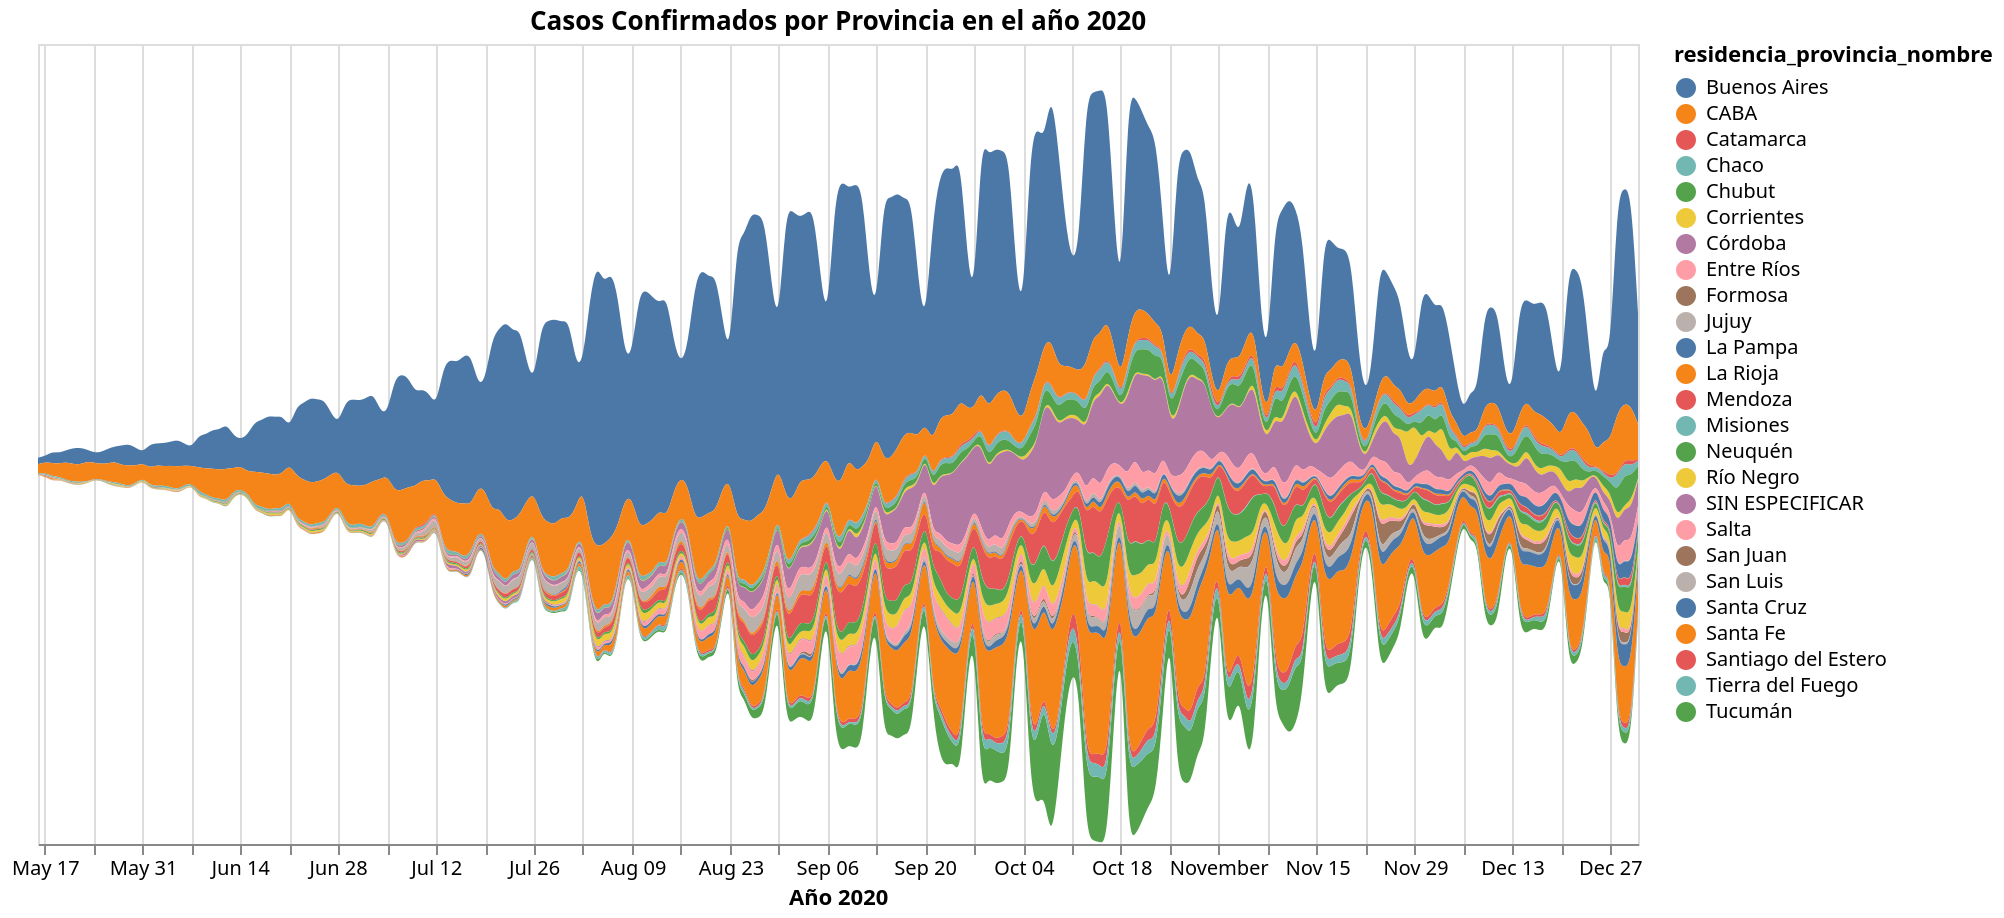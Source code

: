 {
  "config": {"view": {"continuousWidth": 400, "continuousHeight": 300}},
  "data": {"name": "data-2f00be7c7ad8632c5e2d87a63886d5e2"},
  "mark": {"type": "area", "interpolate": "basis", "line": false},
  "encoding": {
    "color": {"type": "nominal", "field": "residencia_provincia_nombre"},
    "tooltip": [
      {"type": "nominal", "field": "residencia_provincia_nombre"},
      {"type": "temporal", "field": "fecha_apertura"},
      {"type": "quantitative", "field": "Casos Confirmados"}
    ],
    "x": {"type": "temporal", "field": "fecha_apertura", "title": "Año 2020"},
    "y": {
      "type": "quantitative",
      "axis": null,
      "field": "Casos Confirmados",
      "stack": "center"
    }
  },
  "height": 400,
  "selection": {
    "selector019": {
      "type": "interval",
      "bind": "scales",
      "encodings": ["x", "y"]
    }
  },
  "title": "Casos Confirmados por Provincia en el año 2020",
  "width": 800,
  "$schema": "https://vega.github.io/schema/vega-lite/v4.8.1.json",
  "datasets": {
    "data-2f00be7c7ad8632c5e2d87a63886d5e2": [
      {
        "fecha_apertura": "2020-05-16",
        "residencia_provincia_nombre": "Buenos Aires",
        "Casos Confirmados": 148
      },
      {
        "fecha_apertura": "2020-05-16",
        "residencia_provincia_nombre": "CABA",
        "Casos Confirmados": 212
      },
      {
        "fecha_apertura": "2020-05-16",
        "residencia_provincia_nombre": "Chaco",
        "Casos Confirmados": 8
      },
      {
        "fecha_apertura": "2020-05-16",
        "residencia_provincia_nombre": "Corrientes",
        "Casos Confirmados": 1
      },
      {
        "fecha_apertura": "2020-05-16",
        "residencia_provincia_nombre": "Córdoba",
        "Casos Confirmados": 8
      },
      {
        "fecha_apertura": "2020-05-16",
        "residencia_provincia_nombre": "Jujuy",
        "Casos Confirmados": 2
      },
      {
        "fecha_apertura": "2020-05-16",
        "residencia_provincia_nombre": "La Rioja",
        "Casos Confirmados": 2
      },
      {
        "fecha_apertura": "2020-05-16",
        "residencia_provincia_nombre": "Mendoza",
        "Casos Confirmados": 3
      },
      {
        "fecha_apertura": "2020-05-16",
        "residencia_provincia_nombre": "Río Negro",
        "Casos Confirmados": 6
      },
      {
        "fecha_apertura": "2020-05-16",
        "residencia_provincia_nombre": "SIN ESPECIFICAR",
        "Casos Confirmados": 3
      },
      {
        "fecha_apertura": "2020-05-17",
        "residencia_provincia_nombre": "Buenos Aires",
        "Casos Confirmados": 137
      },
      {
        "fecha_apertura": "2020-05-17",
        "residencia_provincia_nombre": "CABA",
        "Casos Confirmados": 239
      },
      {
        "fecha_apertura": "2020-05-17",
        "residencia_provincia_nombre": "Chaco",
        "Casos Confirmados": 32
      },
      {
        "fecha_apertura": "2020-05-17",
        "residencia_provincia_nombre": "Corrientes",
        "Casos Confirmados": 8
      },
      {
        "fecha_apertura": "2020-05-17",
        "residencia_provincia_nombre": "Córdoba",
        "Casos Confirmados": 21
      },
      {
        "fecha_apertura": "2020-05-17",
        "residencia_provincia_nombre": "Jujuy",
        "Casos Confirmados": 2
      },
      {
        "fecha_apertura": "2020-05-17",
        "residencia_provincia_nombre": "La Rioja",
        "Casos Confirmados": 13
      },
      {
        "fecha_apertura": "2020-05-17",
        "residencia_provincia_nombre": "Mendoza",
        "Casos Confirmados": 1
      },
      {
        "fecha_apertura": "2020-05-17",
        "residencia_provincia_nombre": "Río Negro",
        "Casos Confirmados": 1
      },
      {
        "fecha_apertura": "2020-05-17",
        "residencia_provincia_nombre": "SIN ESPECIFICAR",
        "Casos Confirmados": 1
      },
      {
        "fecha_apertura": "2020-05-17",
        "residencia_provincia_nombre": "Santa Fe",
        "Casos Confirmados": 8
      },
      {
        "fecha_apertura": "2020-05-17",
        "residencia_provincia_nombre": "Tucumán",
        "Casos Confirmados": 1
      },
      {
        "fecha_apertura": "2020-05-18",
        "residencia_provincia_nombre": "Buenos Aires",
        "Casos Confirmados": 253
      },
      {
        "fecha_apertura": "2020-05-18",
        "residencia_provincia_nombre": "CABA",
        "Casos Confirmados": 297
      },
      {
        "fecha_apertura": "2020-05-18",
        "residencia_provincia_nombre": "Catamarca",
        "Casos Confirmados": 2
      },
      {
        "fecha_apertura": "2020-05-18",
        "residencia_provincia_nombre": "Chaco",
        "Casos Confirmados": 23
      },
      {
        "fecha_apertura": "2020-05-18",
        "residencia_provincia_nombre": "Corrientes",
        "Casos Confirmados": 11
      },
      {
        "fecha_apertura": "2020-05-18",
        "residencia_provincia_nombre": "Córdoba",
        "Casos Confirmados": 20
      },
      {
        "fecha_apertura": "2020-05-18",
        "residencia_provincia_nombre": "Entre Ríos",
        "Casos Confirmados": 1
      },
      {
        "fecha_apertura": "2020-05-18",
        "residencia_provincia_nombre": "La Rioja",
        "Casos Confirmados": 27
      },
      {
        "fecha_apertura": "2020-05-18",
        "residencia_provincia_nombre": "Mendoza",
        "Casos Confirmados": 2
      },
      {
        "fecha_apertura": "2020-05-18",
        "residencia_provincia_nombre": "Río Negro",
        "Casos Confirmados": 10
      },
      {
        "fecha_apertura": "2020-05-18",
        "residencia_provincia_nombre": "SIN ESPECIFICAR",
        "Casos Confirmados": 3
      },
      {
        "fecha_apertura": "2020-05-18",
        "residencia_provincia_nombre": "San Juan",
        "Casos Confirmados": 1
      },
      {
        "fecha_apertura": "2020-05-18",
        "residencia_provincia_nombre": "Santiago del Estero",
        "Casos Confirmados": 7
      },
      {
        "fecha_apertura": "2020-05-19",
        "residencia_provincia_nombre": "Buenos Aires",
        "Casos Confirmados": 242
      },
      {
        "fecha_apertura": "2020-05-19",
        "residencia_provincia_nombre": "CABA",
        "Casos Confirmados": 290
      },
      {
        "fecha_apertura": "2020-05-19",
        "residencia_provincia_nombre": "Chaco",
        "Casos Confirmados": 33
      },
      {
        "fecha_apertura": "2020-05-19",
        "residencia_provincia_nombre": "Corrientes",
        "Casos Confirmados": 11
      },
      {
        "fecha_apertura": "2020-05-19",
        "residencia_provincia_nombre": "Córdoba",
        "Casos Confirmados": 12
      },
      {
        "fecha_apertura": "2020-05-19",
        "residencia_provincia_nombre": "Jujuy",
        "Casos Confirmados": 1
      },
      {
        "fecha_apertura": "2020-05-19",
        "residencia_provincia_nombre": "La Rioja",
        "Casos Confirmados": 3
      },
      {
        "fecha_apertura": "2020-05-19",
        "residencia_provincia_nombre": "Neuquén",
        "Casos Confirmados": 1
      },
      {
        "fecha_apertura": "2020-05-19",
        "residencia_provincia_nombre": "Río Negro",
        "Casos Confirmados": 6
      },
      {
        "fecha_apertura": "2020-05-19",
        "residencia_provincia_nombre": "SIN ESPECIFICAR",
        "Casos Confirmados": 2
      },
      {
        "fecha_apertura": "2020-05-19",
        "residencia_provincia_nombre": "San Luis",
        "Casos Confirmados": 1
      },
      {
        "fecha_apertura": "2020-05-19",
        "residencia_provincia_nombre": "Santa Fe",
        "Casos Confirmados": 3
      },
      {
        "fecha_apertura": "2020-05-19",
        "residencia_provincia_nombre": "Santiago del Estero",
        "Casos Confirmados": 1
      },
      {
        "fecha_apertura": "2020-05-19",
        "residencia_provincia_nombre": "Tierra del Fuego",
        "Casos Confirmados": 1
      },
      {
        "fecha_apertura": "2020-05-20",
        "residencia_provincia_nombre": "Buenos Aires",
        "Casos Confirmados": 267
      },
      {
        "fecha_apertura": "2020-05-20",
        "residencia_provincia_nombre": "CABA",
        "Casos Confirmados": 401
      },
      {
        "fecha_apertura": "2020-05-20",
        "residencia_provincia_nombre": "Chaco",
        "Casos Confirmados": 19
      },
      {
        "fecha_apertura": "2020-05-20",
        "residencia_provincia_nombre": "Corrientes",
        "Casos Confirmados": 6
      },
      {
        "fecha_apertura": "2020-05-20",
        "residencia_provincia_nombre": "Córdoba",
        "Casos Confirmados": 6
      },
      {
        "fecha_apertura": "2020-05-20",
        "residencia_provincia_nombre": "Jujuy",
        "Casos Confirmados": 1
      },
      {
        "fecha_apertura": "2020-05-20",
        "residencia_provincia_nombre": "La Rioja",
        "Casos Confirmados": 3
      },
      {
        "fecha_apertura": "2020-05-20",
        "residencia_provincia_nombre": "Mendoza",
        "Casos Confirmados": 1
      },
      {
        "fecha_apertura": "2020-05-20",
        "residencia_provincia_nombre": "Neuquén",
        "Casos Confirmados": 1
      },
      {
        "fecha_apertura": "2020-05-20",
        "residencia_provincia_nombre": "Río Negro",
        "Casos Confirmados": 7
      },
      {
        "fecha_apertura": "2020-05-20",
        "residencia_provincia_nombre": "SIN ESPECIFICAR",
        "Casos Confirmados": 3
      },
      {
        "fecha_apertura": "2020-05-20",
        "residencia_provincia_nombre": "Santa Fe",
        "Casos Confirmados": 4
      },
      {
        "fecha_apertura": "2020-05-20",
        "residencia_provincia_nombre": "Santiago del Estero",
        "Casos Confirmados": 1
      },
      {
        "fecha_apertura": "2020-05-20",
        "residencia_provincia_nombre": "Tierra del Fuego",
        "Casos Confirmados": 1
      },
      {
        "fecha_apertura": "2020-05-20",
        "residencia_provincia_nombre": "Tucumán",
        "Casos Confirmados": 4
      },
      {
        "fecha_apertura": "2020-05-21",
        "residencia_provincia_nombre": "Buenos Aires",
        "Casos Confirmados": 357
      },
      {
        "fecha_apertura": "2020-05-21",
        "residencia_provincia_nombre": "CABA",
        "Casos Confirmados": 394
      },
      {
        "fecha_apertura": "2020-05-21",
        "residencia_provincia_nombre": "Chaco",
        "Casos Confirmados": 33
      },
      {
        "fecha_apertura": "2020-05-21",
        "residencia_provincia_nombre": "Corrientes",
        "Casos Confirmados": 3
      },
      {
        "fecha_apertura": "2020-05-21",
        "residencia_provincia_nombre": "Córdoba",
        "Casos Confirmados": 11
      },
      {
        "fecha_apertura": "2020-05-21",
        "residencia_provincia_nombre": "Formosa",
        "Casos Confirmados": 1
      },
      {
        "fecha_apertura": "2020-05-21",
        "residencia_provincia_nombre": "Jujuy",
        "Casos Confirmados": 2
      },
      {
        "fecha_apertura": "2020-05-21",
        "residencia_provincia_nombre": "La Rioja",
        "Casos Confirmados": 3
      },
      {
        "fecha_apertura": "2020-05-21",
        "residencia_provincia_nombre": "Mendoza",
        "Casos Confirmados": 2
      },
      {
        "fecha_apertura": "2020-05-21",
        "residencia_provincia_nombre": "Río Negro",
        "Casos Confirmados": 2
      },
      {
        "fecha_apertura": "2020-05-21",
        "residencia_provincia_nombre": "SIN ESPECIFICAR",
        "Casos Confirmados": 4
      },
      {
        "fecha_apertura": "2020-05-21",
        "residencia_provincia_nombre": "Salta",
        "Casos Confirmados": 1
      },
      {
        "fecha_apertura": "2020-05-21",
        "residencia_provincia_nombre": "Santa Fe",
        "Casos Confirmados": 2
      },
      {
        "fecha_apertura": "2020-05-21",
        "residencia_provincia_nombre": "Tierra del Fuego",
        "Casos Confirmados": 1
      },
      {
        "fecha_apertura": "2020-05-21",
        "residencia_provincia_nombre": "Tucumán",
        "Casos Confirmados": 3
      },
      {
        "fecha_apertura": "2020-05-22",
        "residencia_provincia_nombre": "Buenos Aires",
        "Casos Confirmados": 382
      },
      {
        "fecha_apertura": "2020-05-22",
        "residencia_provincia_nombre": "CABA",
        "Casos Confirmados": 387
      },
      {
        "fecha_apertura": "2020-05-22",
        "residencia_provincia_nombre": "Catamarca",
        "Casos Confirmados": 1
      },
      {
        "fecha_apertura": "2020-05-22",
        "residencia_provincia_nombre": "Chaco",
        "Casos Confirmados": 27
      },
      {
        "fecha_apertura": "2020-05-22",
        "residencia_provincia_nombre": "Corrientes",
        "Casos Confirmados": 3
      },
      {
        "fecha_apertura": "2020-05-22",
        "residencia_provincia_nombre": "Córdoba",
        "Casos Confirmados": 8
      },
      {
        "fecha_apertura": "2020-05-22",
        "residencia_provincia_nombre": "Jujuy",
        "Casos Confirmados": 1
      },
      {
        "fecha_apertura": "2020-05-22",
        "residencia_provincia_nombre": "La Rioja",
        "Casos Confirmados": 1
      },
      {
        "fecha_apertura": "2020-05-22",
        "residencia_provincia_nombre": "Mendoza",
        "Casos Confirmados": 1
      },
      {
        "fecha_apertura": "2020-05-22",
        "residencia_provincia_nombre": "Neuquén",
        "Casos Confirmados": 1
      },
      {
        "fecha_apertura": "2020-05-22",
        "residencia_provincia_nombre": "Río Negro",
        "Casos Confirmados": 13
      },
      {
        "fecha_apertura": "2020-05-22",
        "residencia_provincia_nombre": "SIN ESPECIFICAR",
        "Casos Confirmados": 2
      },
      {
        "fecha_apertura": "2020-05-22",
        "residencia_provincia_nombre": "Salta",
        "Casos Confirmados": 1
      },
      {
        "fecha_apertura": "2020-05-22",
        "residencia_provincia_nombre": "San Juan",
        "Casos Confirmados": 1
      },
      {
        "fecha_apertura": "2020-05-22",
        "residencia_provincia_nombre": "Santa Fe",
        "Casos Confirmados": 7
      },
      {
        "fecha_apertura": "2020-05-22",
        "residencia_provincia_nombre": "Santiago del Estero",
        "Casos Confirmados": 3
      },
      {
        "fecha_apertura": "2020-05-22",
        "residencia_provincia_nombre": "Tucumán",
        "Casos Confirmados": 6
      },
      {
        "fecha_apertura": "2020-05-23",
        "residencia_provincia_nombre": "Buenos Aires",
        "Casos Confirmados": 273
      },
      {
        "fecha_apertura": "2020-05-23",
        "residencia_provincia_nombre": "CABA",
        "Casos Confirmados": 448
      },
      {
        "fecha_apertura": "2020-05-23",
        "residencia_provincia_nombre": "Chaco",
        "Casos Confirmados": 10
      },
      {
        "fecha_apertura": "2020-05-23",
        "residencia_provincia_nombre": "Córdoba",
        "Casos Confirmados": 1
      },
      {
        "fecha_apertura": "2020-05-23",
        "residencia_provincia_nombre": "Jujuy",
        "Casos Confirmados": 3
      },
      {
        "fecha_apertura": "2020-05-23",
        "residencia_provincia_nombre": "La Rioja",
        "Casos Confirmados": 5
      },
      {
        "fecha_apertura": "2020-05-23",
        "residencia_provincia_nombre": "Mendoza",
        "Casos Confirmados": 1
      },
      {
        "fecha_apertura": "2020-05-23",
        "residencia_provincia_nombre": "Río Negro",
        "Casos Confirmados": 11
      },
      {
        "fecha_apertura": "2020-05-23",
        "residencia_provincia_nombre": "SIN ESPECIFICAR",
        "Casos Confirmados": 1
      },
      {
        "fecha_apertura": "2020-05-23",
        "residencia_provincia_nombre": "San Juan",
        "Casos Confirmados": 1
      },
      {
        "fecha_apertura": "2020-05-23",
        "residencia_provincia_nombre": "Santa Fe",
        "Casos Confirmados": 3
      },
      {
        "fecha_apertura": "2020-05-23",
        "residencia_provincia_nombre": "Tucumán",
        "Casos Confirmados": 4
      },
      {
        "fecha_apertura": "2020-05-24",
        "residencia_provincia_nombre": "Buenos Aires",
        "Casos Confirmados": 226
      },
      {
        "fecha_apertura": "2020-05-24",
        "residencia_provincia_nombre": "CABA",
        "Casos Confirmados": 365
      },
      {
        "fecha_apertura": "2020-05-24",
        "residencia_provincia_nombre": "Chaco",
        "Casos Confirmados": 7
      },
      {
        "fecha_apertura": "2020-05-24",
        "residencia_provincia_nombre": "Corrientes",
        "Casos Confirmados": 1
      },
      {
        "fecha_apertura": "2020-05-24",
        "residencia_provincia_nombre": "Córdoba",
        "Casos Confirmados": 9
      },
      {
        "fecha_apertura": "2020-05-24",
        "residencia_provincia_nombre": "Jujuy",
        "Casos Confirmados": 2
      },
      {
        "fecha_apertura": "2020-05-24",
        "residencia_provincia_nombre": "Río Negro",
        "Casos Confirmados": 5
      },
      {
        "fecha_apertura": "2020-05-24",
        "residencia_provincia_nombre": "SIN ESPECIFICAR",
        "Casos Confirmados": 2
      },
      {
        "fecha_apertura": "2020-05-24",
        "residencia_provincia_nombre": "Santa Cruz",
        "Casos Confirmados": 1
      },
      {
        "fecha_apertura": "2020-05-24",
        "residencia_provincia_nombre": "Tucumán",
        "Casos Confirmados": 2
      },
      {
        "fecha_apertura": "2020-05-25",
        "residencia_provincia_nombre": "Buenos Aires",
        "Casos Confirmados": 264
      },
      {
        "fecha_apertura": "2020-05-25",
        "residencia_provincia_nombre": "CABA",
        "Casos Confirmados": 342
      },
      {
        "fecha_apertura": "2020-05-25",
        "residencia_provincia_nombre": "Catamarca",
        "Casos Confirmados": 1
      },
      {
        "fecha_apertura": "2020-05-25",
        "residencia_provincia_nombre": "Chaco",
        "Casos Confirmados": 16
      },
      {
        "fecha_apertura": "2020-05-25",
        "residencia_provincia_nombre": "Chubut",
        "Casos Confirmados": 1
      },
      {
        "fecha_apertura": "2020-05-25",
        "residencia_provincia_nombre": "Córdoba",
        "Casos Confirmados": 4
      },
      {
        "fecha_apertura": "2020-05-25",
        "residencia_provincia_nombre": "Entre Ríos",
        "Casos Confirmados": 1
      },
      {
        "fecha_apertura": "2020-05-25",
        "residencia_provincia_nombre": "La Rioja",
        "Casos Confirmados": 2
      },
      {
        "fecha_apertura": "2020-05-25",
        "residencia_provincia_nombre": "Neuquén",
        "Casos Confirmados": 1
      },
      {
        "fecha_apertura": "2020-05-25",
        "residencia_provincia_nombre": "Río Negro",
        "Casos Confirmados": 3
      },
      {
        "fecha_apertura": "2020-05-25",
        "residencia_provincia_nombre": "SIN ESPECIFICAR",
        "Casos Confirmados": 1
      },
      {
        "fecha_apertura": "2020-05-25",
        "residencia_provincia_nombre": "Tucumán",
        "Casos Confirmados": 2
      },
      {
        "fecha_apertura": "2020-05-26",
        "residencia_provincia_nombre": "Buenos Aires",
        "Casos Confirmados": 331
      },
      {
        "fecha_apertura": "2020-05-26",
        "residencia_provincia_nombre": "CABA",
        "Casos Confirmados": 407
      },
      {
        "fecha_apertura": "2020-05-26",
        "residencia_provincia_nombre": "Catamarca",
        "Casos Confirmados": 4
      },
      {
        "fecha_apertura": "2020-05-26",
        "residencia_provincia_nombre": "Chaco",
        "Casos Confirmados": 12
      },
      {
        "fecha_apertura": "2020-05-26",
        "residencia_provincia_nombre": "Corrientes",
        "Casos Confirmados": 6
      },
      {
        "fecha_apertura": "2020-05-26",
        "residencia_provincia_nombre": "Córdoba",
        "Casos Confirmados": 5
      },
      {
        "fecha_apertura": "2020-05-26",
        "residencia_provincia_nombre": "Entre Ríos",
        "Casos Confirmados": 1
      },
      {
        "fecha_apertura": "2020-05-26",
        "residencia_provincia_nombre": "La Rioja",
        "Casos Confirmados": 1
      },
      {
        "fecha_apertura": "2020-05-26",
        "residencia_provincia_nombre": "Neuquén",
        "Casos Confirmados": 9
      },
      {
        "fecha_apertura": "2020-05-26",
        "residencia_provincia_nombre": "Río Negro",
        "Casos Confirmados": 5
      },
      {
        "fecha_apertura": "2020-05-26",
        "residencia_provincia_nombre": "SIN ESPECIFICAR",
        "Casos Confirmados": 9
      },
      {
        "fecha_apertura": "2020-05-26",
        "residencia_provincia_nombre": "San Juan",
        "Casos Confirmados": 1
      },
      {
        "fecha_apertura": "2020-05-26",
        "residencia_provincia_nombre": "Santa Fe",
        "Casos Confirmados": 1
      },
      {
        "fecha_apertura": "2020-05-26",
        "residencia_provincia_nombre": "Tierra del Fuego",
        "Casos Confirmados": 1
      },
      {
        "fecha_apertura": "2020-05-26",
        "residencia_provincia_nombre": "Tucumán",
        "Casos Confirmados": 2
      },
      {
        "fecha_apertura": "2020-05-27",
        "residencia_provincia_nombre": "Buenos Aires",
        "Casos Confirmados": 345
      },
      {
        "fecha_apertura": "2020-05-27",
        "residencia_provincia_nombre": "CABA",
        "Casos Confirmados": 458
      },
      {
        "fecha_apertura": "2020-05-27",
        "residencia_provincia_nombre": "Catamarca",
        "Casos Confirmados": 2
      },
      {
        "fecha_apertura": "2020-05-27",
        "residencia_provincia_nombre": "Chaco",
        "Casos Confirmados": 38
      },
      {
        "fecha_apertura": "2020-05-27",
        "residencia_provincia_nombre": "Chubut",
        "Casos Confirmados": 4
      },
      {
        "fecha_apertura": "2020-05-27",
        "residencia_provincia_nombre": "Corrientes",
        "Casos Confirmados": 20
      },
      {
        "fecha_apertura": "2020-05-27",
        "residencia_provincia_nombre": "Córdoba",
        "Casos Confirmados": 3
      },
      {
        "fecha_apertura": "2020-05-27",
        "residencia_provincia_nombre": "Jujuy",
        "Casos Confirmados": 1
      },
      {
        "fecha_apertura": "2020-05-27",
        "residencia_provincia_nombre": "La Rioja",
        "Casos Confirmados": 5
      },
      {
        "fecha_apertura": "2020-05-27",
        "residencia_provincia_nombre": "Mendoza",
        "Casos Confirmados": 2
      },
      {
        "fecha_apertura": "2020-05-27",
        "residencia_provincia_nombre": "Neuquén",
        "Casos Confirmados": 2
      },
      {
        "fecha_apertura": "2020-05-27",
        "residencia_provincia_nombre": "Río Negro",
        "Casos Confirmados": 7
      },
      {
        "fecha_apertura": "2020-05-27",
        "residencia_provincia_nombre": "SIN ESPECIFICAR",
        "Casos Confirmados": 3
      },
      {
        "fecha_apertura": "2020-05-27",
        "residencia_provincia_nombre": "Santa Fe",
        "Casos Confirmados": 7
      },
      {
        "fecha_apertura": "2020-05-27",
        "residencia_provincia_nombre": "Santiago del Estero",
        "Casos Confirmados": 1
      },
      {
        "fecha_apertura": "2020-05-27",
        "residencia_provincia_nombre": "Tierra del Fuego",
        "Casos Confirmados": 2
      },
      {
        "fecha_apertura": "2020-05-27",
        "residencia_provincia_nombre": "Tucumán",
        "Casos Confirmados": 3
      },
      {
        "fecha_apertura": "2020-05-28",
        "residencia_provincia_nombre": "Buenos Aires",
        "Casos Confirmados": 444
      },
      {
        "fecha_apertura": "2020-05-28",
        "residencia_provincia_nombre": "CABA",
        "Casos Confirmados": 419
      },
      {
        "fecha_apertura": "2020-05-28",
        "residencia_provincia_nombre": "Catamarca",
        "Casos Confirmados": 1
      },
      {
        "fecha_apertura": "2020-05-28",
        "residencia_provincia_nombre": "Chaco",
        "Casos Confirmados": 28
      },
      {
        "fecha_apertura": "2020-05-28",
        "residencia_provincia_nombre": "Chubut",
        "Casos Confirmados": 1
      },
      {
        "fecha_apertura": "2020-05-28",
        "residencia_provincia_nombre": "Corrientes",
        "Casos Confirmados": 5
      },
      {
        "fecha_apertura": "2020-05-28",
        "residencia_provincia_nombre": "Córdoba",
        "Casos Confirmados": 3
      },
      {
        "fecha_apertura": "2020-05-28",
        "residencia_provincia_nombre": "Entre Ríos",
        "Casos Confirmados": 2
      },
      {
        "fecha_apertura": "2020-05-28",
        "residencia_provincia_nombre": "Jujuy",
        "Casos Confirmados": 3
      },
      {
        "fecha_apertura": "2020-05-28",
        "residencia_provincia_nombre": "La Rioja",
        "Casos Confirmados": 5
      },
      {
        "fecha_apertura": "2020-05-28",
        "residencia_provincia_nombre": "Misiones",
        "Casos Confirmados": 2
      },
      {
        "fecha_apertura": "2020-05-28",
        "residencia_provincia_nombre": "Neuquén",
        "Casos Confirmados": 2
      },
      {
        "fecha_apertura": "2020-05-28",
        "residencia_provincia_nombre": "Río Negro",
        "Casos Confirmados": 15
      },
      {
        "fecha_apertura": "2020-05-28",
        "residencia_provincia_nombre": "SIN ESPECIFICAR",
        "Casos Confirmados": 3
      },
      {
        "fecha_apertura": "2020-05-28",
        "residencia_provincia_nombre": "Santa Fe",
        "Casos Confirmados": 2
      },
      {
        "fecha_apertura": "2020-05-28",
        "residencia_provincia_nombre": "Tierra del Fuego",
        "Casos Confirmados": 1
      },
      {
        "fecha_apertura": "2020-05-28",
        "residencia_provincia_nombre": "Tucumán",
        "Casos Confirmados": 1
      },
      {
        "fecha_apertura": "2020-05-29",
        "residencia_provincia_nombre": "Buenos Aires",
        "Casos Confirmados": 477
      },
      {
        "fecha_apertura": "2020-05-29",
        "residencia_provincia_nombre": "CABA",
        "Casos Confirmados": 472
      },
      {
        "fecha_apertura": "2020-05-29",
        "residencia_provincia_nombre": "Catamarca",
        "Casos Confirmados": 1
      },
      {
        "fecha_apertura": "2020-05-29",
        "residencia_provincia_nombre": "Chaco",
        "Casos Confirmados": 19
      },
      {
        "fecha_apertura": "2020-05-29",
        "residencia_provincia_nombre": "Chubut",
        "Casos Confirmados": 1
      },
      {
        "fecha_apertura": "2020-05-29",
        "residencia_provincia_nombre": "Corrientes",
        "Casos Confirmados": 8
      },
      {
        "fecha_apertura": "2020-05-29",
        "residencia_provincia_nombre": "Córdoba",
        "Casos Confirmados": 5
      },
      {
        "fecha_apertura": "2020-05-29",
        "residencia_provincia_nombre": "La Rioja",
        "Casos Confirmados": 3
      },
      {
        "fecha_apertura": "2020-05-29",
        "residencia_provincia_nombre": "Mendoza",
        "Casos Confirmados": 3
      },
      {
        "fecha_apertura": "2020-05-29",
        "residencia_provincia_nombre": "Neuquén",
        "Casos Confirmados": 5
      },
      {
        "fecha_apertura": "2020-05-29",
        "residencia_provincia_nombre": "Río Negro",
        "Casos Confirmados": 6
      },
      {
        "fecha_apertura": "2020-05-29",
        "residencia_provincia_nombre": "SIN ESPECIFICAR",
        "Casos Confirmados": 4
      },
      {
        "fecha_apertura": "2020-05-29",
        "residencia_provincia_nombre": "Salta",
        "Casos Confirmados": 1
      },
      {
        "fecha_apertura": "2020-05-29",
        "residencia_provincia_nombre": "Santa Cruz",
        "Casos Confirmados": 1
      },
      {
        "fecha_apertura": "2020-05-29",
        "residencia_provincia_nombre": "Santa Fe",
        "Casos Confirmados": 2
      },
      {
        "fecha_apertura": "2020-05-29",
        "residencia_provincia_nombre": "Santiago del Estero",
        "Casos Confirmados": 1
      },
      {
        "fecha_apertura": "2020-05-30",
        "residencia_provincia_nombre": "Buenos Aires",
        "Casos Confirmados": 403
      },
      {
        "fecha_apertura": "2020-05-30",
        "residencia_provincia_nombre": "CABA",
        "Casos Confirmados": 387
      },
      {
        "fecha_apertura": "2020-05-30",
        "residencia_provincia_nombre": "Chaco",
        "Casos Confirmados": 21
      },
      {
        "fecha_apertura": "2020-05-30",
        "residencia_provincia_nombre": "Jujuy",
        "Casos Confirmados": 2
      },
      {
        "fecha_apertura": "2020-05-30",
        "residencia_provincia_nombre": "La Rioja",
        "Casos Confirmados": 2
      },
      {
        "fecha_apertura": "2020-05-30",
        "residencia_provincia_nombre": "Mendoza",
        "Casos Confirmados": 9
      },
      {
        "fecha_apertura": "2020-05-30",
        "residencia_provincia_nombre": "Misiones",
        "Casos Confirmados": 1
      },
      {
        "fecha_apertura": "2020-05-30",
        "residencia_provincia_nombre": "Río Negro",
        "Casos Confirmados": 4
      },
      {
        "fecha_apertura": "2020-05-30",
        "residencia_provincia_nombre": "SIN ESPECIFICAR",
        "Casos Confirmados": 2
      },
      {
        "fecha_apertura": "2020-05-30",
        "residencia_provincia_nombre": "Santa Cruz",
        "Casos Confirmados": 2
      },
      {
        "fecha_apertura": "2020-05-30",
        "residencia_provincia_nombre": "Santa Fe",
        "Casos Confirmados": 3
      },
      {
        "fecha_apertura": "2020-05-30",
        "residencia_provincia_nombre": "Tucumán",
        "Casos Confirmados": 1
      },
      {
        "fecha_apertura": "2020-05-31",
        "residencia_provincia_nombre": "Buenos Aires",
        "Casos Confirmados": 247
      },
      {
        "fecha_apertura": "2020-05-31",
        "residencia_provincia_nombre": "CABA",
        "Casos Confirmados": 332
      },
      {
        "fecha_apertura": "2020-05-31",
        "residencia_provincia_nombre": "Chaco",
        "Casos Confirmados": 19
      },
      {
        "fecha_apertura": "2020-05-31",
        "residencia_provincia_nombre": "Corrientes",
        "Casos Confirmados": 25
      },
      {
        "fecha_apertura": "2020-05-31",
        "residencia_provincia_nombre": "Córdoba",
        "Casos Confirmados": 2
      },
      {
        "fecha_apertura": "2020-05-31",
        "residencia_provincia_nombre": "Neuquén",
        "Casos Confirmados": 3
      },
      {
        "fecha_apertura": "2020-05-31",
        "residencia_provincia_nombre": "Río Negro",
        "Casos Confirmados": 8
      },
      {
        "fecha_apertura": "2020-05-31",
        "residencia_provincia_nombre": "Salta",
        "Casos Confirmados": 3
      },
      {
        "fecha_apertura": "2020-05-31",
        "residencia_provincia_nombre": "San Juan",
        "Casos Confirmados": 1
      },
      {
        "fecha_apertura": "2020-05-31",
        "residencia_provincia_nombre": "Tucumán",
        "Casos Confirmados": 1
      },
      {
        "fecha_apertura": "2020-06-01",
        "residencia_provincia_nombre": "Buenos Aires",
        "Casos Confirmados": 533
      },
      {
        "fecha_apertura": "2020-06-01",
        "residencia_provincia_nombre": "CABA",
        "Casos Confirmados": 382
      },
      {
        "fecha_apertura": "2020-06-01",
        "residencia_provincia_nombre": "Catamarca",
        "Casos Confirmados": 2
      },
      {
        "fecha_apertura": "2020-06-01",
        "residencia_provincia_nombre": "Chaco",
        "Casos Confirmados": 20
      },
      {
        "fecha_apertura": "2020-06-01",
        "residencia_provincia_nombre": "Corrientes",
        "Casos Confirmados": 4
      },
      {
        "fecha_apertura": "2020-06-01",
        "residencia_provincia_nombre": "Córdoba",
        "Casos Confirmados": 3
      },
      {
        "fecha_apertura": "2020-06-01",
        "residencia_provincia_nombre": "Entre Ríos",
        "Casos Confirmados": 2
      },
      {
        "fecha_apertura": "2020-06-01",
        "residencia_provincia_nombre": "Formosa",
        "Casos Confirmados": 15
      },
      {
        "fecha_apertura": "2020-06-01",
        "residencia_provincia_nombre": "Mendoza",
        "Casos Confirmados": 2
      },
      {
        "fecha_apertura": "2020-06-01",
        "residencia_provincia_nombre": "Neuquén",
        "Casos Confirmados": 5
      },
      {
        "fecha_apertura": "2020-06-01",
        "residencia_provincia_nombre": "Río Negro",
        "Casos Confirmados": 14
      },
      {
        "fecha_apertura": "2020-06-01",
        "residencia_provincia_nombre": "SIN ESPECIFICAR",
        "Casos Confirmados": 4
      },
      {
        "fecha_apertura": "2020-06-01",
        "residencia_provincia_nombre": "Salta",
        "Casos Confirmados": 1
      },
      {
        "fecha_apertura": "2020-06-01",
        "residencia_provincia_nombre": "Santa Cruz",
        "Casos Confirmados": 1
      },
      {
        "fecha_apertura": "2020-06-01",
        "residencia_provincia_nombre": "Santa Fe",
        "Casos Confirmados": 4
      },
      {
        "fecha_apertura": "2020-06-01",
        "residencia_provincia_nombre": "Tucumán",
        "Casos Confirmados": 3
      },
      {
        "fecha_apertura": "2020-06-02",
        "residencia_provincia_nombre": "Buenos Aires",
        "Casos Confirmados": 487
      },
      {
        "fecha_apertura": "2020-06-02",
        "residencia_provincia_nombre": "CABA",
        "Casos Confirmados": 472
      },
      {
        "fecha_apertura": "2020-06-02",
        "residencia_provincia_nombre": "Chaco",
        "Casos Confirmados": 27
      },
      {
        "fecha_apertura": "2020-06-02",
        "residencia_provincia_nombre": "Corrientes",
        "Casos Confirmados": 2
      },
      {
        "fecha_apertura": "2020-06-02",
        "residencia_provincia_nombre": "Córdoba",
        "Casos Confirmados": 4
      },
      {
        "fecha_apertura": "2020-06-02",
        "residencia_provincia_nombre": "Formosa",
        "Casos Confirmados": 11
      },
      {
        "fecha_apertura": "2020-06-02",
        "residencia_provincia_nombre": "Jujuy",
        "Casos Confirmados": 1
      },
      {
        "fecha_apertura": "2020-06-02",
        "residencia_provincia_nombre": "La Rioja",
        "Casos Confirmados": 1
      },
      {
        "fecha_apertura": "2020-06-02",
        "residencia_provincia_nombre": "Mendoza",
        "Casos Confirmados": 4
      },
      {
        "fecha_apertura": "2020-06-02",
        "residencia_provincia_nombre": "Neuquén",
        "Casos Confirmados": 11
      },
      {
        "fecha_apertura": "2020-06-02",
        "residencia_provincia_nombre": "Río Negro",
        "Casos Confirmados": 4
      },
      {
        "fecha_apertura": "2020-06-02",
        "residencia_provincia_nombre": "SIN ESPECIFICAR",
        "Casos Confirmados": 2
      },
      {
        "fecha_apertura": "2020-06-02",
        "residencia_provincia_nombre": "Salta",
        "Casos Confirmados": 4
      },
      {
        "fecha_apertura": "2020-06-02",
        "residencia_provincia_nombre": "Santa Fe",
        "Casos Confirmados": 5
      },
      {
        "fecha_apertura": "2020-06-02",
        "residencia_provincia_nombre": "Santiago del Estero",
        "Casos Confirmados": 1
      },
      {
        "fecha_apertura": "2020-06-02",
        "residencia_provincia_nombre": "Tucumán",
        "Casos Confirmados": 1
      },
      {
        "fecha_apertura": "2020-06-03",
        "residencia_provincia_nombre": "Buenos Aires",
        "Casos Confirmados": 522
      },
      {
        "fecha_apertura": "2020-06-03",
        "residencia_provincia_nombre": "CABA",
        "Casos Confirmados": 429
      },
      {
        "fecha_apertura": "2020-06-03",
        "residencia_provincia_nombre": "Chaco",
        "Casos Confirmados": 46
      },
      {
        "fecha_apertura": "2020-06-03",
        "residencia_provincia_nombre": "Chubut",
        "Casos Confirmados": 1
      },
      {
        "fecha_apertura": "2020-06-03",
        "residencia_provincia_nombre": "Corrientes",
        "Casos Confirmados": 6
      },
      {
        "fecha_apertura": "2020-06-03",
        "residencia_provincia_nombre": "Córdoba",
        "Casos Confirmados": 1
      },
      {
        "fecha_apertura": "2020-06-03",
        "residencia_provincia_nombre": "Entre Ríos",
        "Casos Confirmados": 3
      },
      {
        "fecha_apertura": "2020-06-03",
        "residencia_provincia_nombre": "La Rioja",
        "Casos Confirmados": 2
      },
      {
        "fecha_apertura": "2020-06-03",
        "residencia_provincia_nombre": "Mendoza",
        "Casos Confirmados": 3
      },
      {
        "fecha_apertura": "2020-06-03",
        "residencia_provincia_nombre": "Misiones",
        "Casos Confirmados": 1
      },
      {
        "fecha_apertura": "2020-06-03",
        "residencia_provincia_nombre": "Neuquén",
        "Casos Confirmados": 2
      },
      {
        "fecha_apertura": "2020-06-03",
        "residencia_provincia_nombre": "Río Negro",
        "Casos Confirmados": 16
      },
      {
        "fecha_apertura": "2020-06-03",
        "residencia_provincia_nombre": "SIN ESPECIFICAR",
        "Casos Confirmados": 2
      },
      {
        "fecha_apertura": "2020-06-03",
        "residencia_provincia_nombre": "Santa Fe",
        "Casos Confirmados": 6
      },
      {
        "fecha_apertura": "2020-06-03",
        "residencia_provincia_nombre": "Santiago del Estero",
        "Casos Confirmados": 1
      },
      {
        "fecha_apertura": "2020-06-03",
        "residencia_provincia_nombre": "Tucumán",
        "Casos Confirmados": 4
      },
      {
        "fecha_apertura": "2020-06-04",
        "residencia_provincia_nombre": "Buenos Aires",
        "Casos Confirmados": 539
      },
      {
        "fecha_apertura": "2020-06-04",
        "residencia_provincia_nombre": "CABA",
        "Casos Confirmados": 486
      },
      {
        "fecha_apertura": "2020-06-04",
        "residencia_provincia_nombre": "Chaco",
        "Casos Confirmados": 29
      },
      {
        "fecha_apertura": "2020-06-04",
        "residencia_provincia_nombre": "Chubut",
        "Casos Confirmados": 4
      },
      {
        "fecha_apertura": "2020-06-04",
        "residencia_provincia_nombre": "Corrientes",
        "Casos Confirmados": 2
      },
      {
        "fecha_apertura": "2020-06-04",
        "residencia_provincia_nombre": "Córdoba",
        "Casos Confirmados": 3
      },
      {
        "fecha_apertura": "2020-06-04",
        "residencia_provincia_nombre": "Entre Ríos",
        "Casos Confirmados": 5
      },
      {
        "fecha_apertura": "2020-06-04",
        "residencia_provincia_nombre": "Jujuy",
        "Casos Confirmados": 1
      },
      {
        "fecha_apertura": "2020-06-04",
        "residencia_provincia_nombre": "La Rioja",
        "Casos Confirmados": 3
      },
      {
        "fecha_apertura": "2020-06-04",
        "residencia_provincia_nombre": "Mendoza",
        "Casos Confirmados": 3
      },
      {
        "fecha_apertura": "2020-06-04",
        "residencia_provincia_nombre": "Misiones",
        "Casos Confirmados": 1
      },
      {
        "fecha_apertura": "2020-06-04",
        "residencia_provincia_nombre": "Neuquén",
        "Casos Confirmados": 1
      },
      {
        "fecha_apertura": "2020-06-04",
        "residencia_provincia_nombre": "Río Negro",
        "Casos Confirmados": 17
      },
      {
        "fecha_apertura": "2020-06-04",
        "residencia_provincia_nombre": "SIN ESPECIFICAR",
        "Casos Confirmados": 3
      },
      {
        "fecha_apertura": "2020-06-04",
        "residencia_provincia_nombre": "Salta",
        "Casos Confirmados": 1
      },
      {
        "fecha_apertura": "2020-06-04",
        "residencia_provincia_nombre": "Santa Fe",
        "Casos Confirmados": 9
      },
      {
        "fecha_apertura": "2020-06-04",
        "residencia_provincia_nombre": "Santiago del Estero",
        "Casos Confirmados": 2
      },
      {
        "fecha_apertura": "2020-06-04",
        "residencia_provincia_nombre": "Tucumán",
        "Casos Confirmados": 2
      },
      {
        "fecha_apertura": "2020-06-05",
        "residencia_provincia_nombre": "Buenos Aires",
        "Casos Confirmados": 601
      },
      {
        "fecha_apertura": "2020-06-05",
        "residencia_provincia_nombre": "CABA",
        "Casos Confirmados": 522
      },
      {
        "fecha_apertura": "2020-06-05",
        "residencia_provincia_nombre": "Chaco",
        "Casos Confirmados": 20
      },
      {
        "fecha_apertura": "2020-06-05",
        "residencia_provincia_nombre": "Corrientes",
        "Casos Confirmados": 3
      },
      {
        "fecha_apertura": "2020-06-05",
        "residencia_provincia_nombre": "Córdoba",
        "Casos Confirmados": 3
      },
      {
        "fecha_apertura": "2020-06-05",
        "residencia_provincia_nombre": "Entre Ríos",
        "Casos Confirmados": 9
      },
      {
        "fecha_apertura": "2020-06-05",
        "residencia_provincia_nombre": "Jujuy",
        "Casos Confirmados": 2
      },
      {
        "fecha_apertura": "2020-06-05",
        "residencia_provincia_nombre": "La Rioja",
        "Casos Confirmados": 3
      },
      {
        "fecha_apertura": "2020-06-05",
        "residencia_provincia_nombre": "Mendoza",
        "Casos Confirmados": 2
      },
      {
        "fecha_apertura": "2020-06-05",
        "residencia_provincia_nombre": "Neuquén",
        "Casos Confirmados": 2
      },
      {
        "fecha_apertura": "2020-06-05",
        "residencia_provincia_nombre": "Río Negro",
        "Casos Confirmados": 9
      },
      {
        "fecha_apertura": "2020-06-05",
        "residencia_provincia_nombre": "SIN ESPECIFICAR",
        "Casos Confirmados": 14
      },
      {
        "fecha_apertura": "2020-06-05",
        "residencia_provincia_nombre": "Santa Fe",
        "Casos Confirmados": 7
      },
      {
        "fecha_apertura": "2020-06-05",
        "residencia_provincia_nombre": "Santiago del Estero",
        "Casos Confirmados": 2
      },
      {
        "fecha_apertura": "2020-06-05",
        "residencia_provincia_nombre": "Tucumán",
        "Casos Confirmados": 1
      },
      {
        "fecha_apertura": "2020-06-06",
        "residencia_provincia_nombre": "Buenos Aires",
        "Casos Confirmados": 491
      },
      {
        "fecha_apertura": "2020-06-06",
        "residencia_provincia_nombre": "CABA",
        "Casos Confirmados": 429
      },
      {
        "fecha_apertura": "2020-06-06",
        "residencia_provincia_nombre": "Catamarca",
        "Casos Confirmados": 2
      },
      {
        "fecha_apertura": "2020-06-06",
        "residencia_provincia_nombre": "Chaco",
        "Casos Confirmados": 45
      },
      {
        "fecha_apertura": "2020-06-06",
        "residencia_provincia_nombre": "Chubut",
        "Casos Confirmados": 5
      },
      {
        "fecha_apertura": "2020-06-06",
        "residencia_provincia_nombre": "Corrientes",
        "Casos Confirmados": 1
      },
      {
        "fecha_apertura": "2020-06-06",
        "residencia_provincia_nombre": "Entre Ríos",
        "Casos Confirmados": 3
      },
      {
        "fecha_apertura": "2020-06-06",
        "residencia_provincia_nombre": "La Rioja",
        "Casos Confirmados": 2
      },
      {
        "fecha_apertura": "2020-06-06",
        "residencia_provincia_nombre": "Mendoza",
        "Casos Confirmados": 1
      },
      {
        "fecha_apertura": "2020-06-06",
        "residencia_provincia_nombre": "Misiones",
        "Casos Confirmados": 6
      },
      {
        "fecha_apertura": "2020-06-06",
        "residencia_provincia_nombre": "Río Negro",
        "Casos Confirmados": 20
      },
      {
        "fecha_apertura": "2020-06-06",
        "residencia_provincia_nombre": "SIN ESPECIFICAR",
        "Casos Confirmados": 2
      },
      {
        "fecha_apertura": "2020-06-06",
        "residencia_provincia_nombre": "Santa Cruz",
        "Casos Confirmados": 1
      },
      {
        "fecha_apertura": "2020-06-06",
        "residencia_provincia_nombre": "Santa Fe",
        "Casos Confirmados": 6
      },
      {
        "fecha_apertura": "2020-06-06",
        "residencia_provincia_nombre": "Santiago del Estero",
        "Casos Confirmados": 1
      },
      {
        "fecha_apertura": "2020-06-06",
        "residencia_provincia_nombre": "Tucumán",
        "Casos Confirmados": 4
      },
      {
        "fecha_apertura": "2020-06-07",
        "residencia_provincia_nombre": "Buenos Aires",
        "Casos Confirmados": 416
      },
      {
        "fecha_apertura": "2020-06-07",
        "residencia_provincia_nombre": "CABA",
        "Casos Confirmados": 394
      },
      {
        "fecha_apertura": "2020-06-07",
        "residencia_provincia_nombre": "Chaco",
        "Casos Confirmados": 17
      },
      {
        "fecha_apertura": "2020-06-07",
        "residencia_provincia_nombre": "Córdoba",
        "Casos Confirmados": 5
      },
      {
        "fecha_apertura": "2020-06-07",
        "residencia_provincia_nombre": "Entre Ríos",
        "Casos Confirmados": 2
      },
      {
        "fecha_apertura": "2020-06-07",
        "residencia_provincia_nombre": "Jujuy",
        "Casos Confirmados": 4
      },
      {
        "fecha_apertura": "2020-06-07",
        "residencia_provincia_nombre": "La Rioja",
        "Casos Confirmados": 4
      },
      {
        "fecha_apertura": "2020-06-07",
        "residencia_provincia_nombre": "Neuquén",
        "Casos Confirmados": 2
      },
      {
        "fecha_apertura": "2020-06-07",
        "residencia_provincia_nombre": "Río Negro",
        "Casos Confirmados": 6
      },
      {
        "fecha_apertura": "2020-06-07",
        "residencia_provincia_nombre": "SIN ESPECIFICAR",
        "Casos Confirmados": 2
      },
      {
        "fecha_apertura": "2020-06-07",
        "residencia_provincia_nombre": "Tucumán",
        "Casos Confirmados": 1
      },
      {
        "fecha_apertura": "2020-06-08",
        "residencia_provincia_nombre": "Buenos Aires",
        "Casos Confirmados": 723
      },
      {
        "fecha_apertura": "2020-06-08",
        "residencia_provincia_nombre": "CABA",
        "Casos Confirmados": 542
      },
      {
        "fecha_apertura": "2020-06-08",
        "residencia_provincia_nombre": "Catamarca",
        "Casos Confirmados": 3
      },
      {
        "fecha_apertura": "2020-06-08",
        "residencia_provincia_nombre": "Chaco",
        "Casos Confirmados": 78
      },
      {
        "fecha_apertura": "2020-06-08",
        "residencia_provincia_nombre": "Chubut",
        "Casos Confirmados": 4
      },
      {
        "fecha_apertura": "2020-06-08",
        "residencia_provincia_nombre": "Corrientes",
        "Casos Confirmados": 1
      },
      {
        "fecha_apertura": "2020-06-08",
        "residencia_provincia_nombre": "Córdoba",
        "Casos Confirmados": 3
      },
      {
        "fecha_apertura": "2020-06-08",
        "residencia_provincia_nombre": "Entre Ríos",
        "Casos Confirmados": 2
      },
      {
        "fecha_apertura": "2020-06-08",
        "residencia_provincia_nombre": "Jujuy",
        "Casos Confirmados": 3
      },
      {
        "fecha_apertura": "2020-06-08",
        "residencia_provincia_nombre": "La Rioja",
        "Casos Confirmados": 5
      },
      {
        "fecha_apertura": "2020-06-08",
        "residencia_provincia_nombre": "Mendoza",
        "Casos Confirmados": 2
      },
      {
        "fecha_apertura": "2020-06-08",
        "residencia_provincia_nombre": "Neuquén",
        "Casos Confirmados": 3
      },
      {
        "fecha_apertura": "2020-06-08",
        "residencia_provincia_nombre": "Río Negro",
        "Casos Confirmados": 17
      },
      {
        "fecha_apertura": "2020-06-08",
        "residencia_provincia_nombre": "SIN ESPECIFICAR",
        "Casos Confirmados": 5
      },
      {
        "fecha_apertura": "2020-06-08",
        "residencia_provincia_nombre": "Santa Cruz",
        "Casos Confirmados": 1
      },
      {
        "fecha_apertura": "2020-06-08",
        "residencia_provincia_nombre": "Santa Fe",
        "Casos Confirmados": 12
      },
      {
        "fecha_apertura": "2020-06-08",
        "residencia_provincia_nombre": "Tucumán",
        "Casos Confirmados": 1
      },
      {
        "fecha_apertura": "2020-06-09",
        "residencia_provincia_nombre": "Buenos Aires",
        "Casos Confirmados": 762
      },
      {
        "fecha_apertura": "2020-06-09",
        "residencia_provincia_nombre": "CABA",
        "Casos Confirmados": 578
      },
      {
        "fecha_apertura": "2020-06-09",
        "residencia_provincia_nombre": "Catamarca",
        "Casos Confirmados": 1
      },
      {
        "fecha_apertura": "2020-06-09",
        "residencia_provincia_nombre": "Chaco",
        "Casos Confirmados": 32
      },
      {
        "fecha_apertura": "2020-06-09",
        "residencia_provincia_nombre": "Chubut",
        "Casos Confirmados": 3
      },
      {
        "fecha_apertura": "2020-06-09",
        "residencia_provincia_nombre": "Corrientes",
        "Casos Confirmados": 4
      },
      {
        "fecha_apertura": "2020-06-09",
        "residencia_provincia_nombre": "Córdoba",
        "Casos Confirmados": 1
      },
      {
        "fecha_apertura": "2020-06-09",
        "residencia_provincia_nombre": "Entre Ríos",
        "Casos Confirmados": 3
      },
      {
        "fecha_apertura": "2020-06-09",
        "residencia_provincia_nombre": "Jujuy",
        "Casos Confirmados": 3
      },
      {
        "fecha_apertura": "2020-06-09",
        "residencia_provincia_nombre": "La Rioja",
        "Casos Confirmados": 5
      },
      {
        "fecha_apertura": "2020-06-09",
        "residencia_provincia_nombre": "Mendoza",
        "Casos Confirmados": 2
      },
      {
        "fecha_apertura": "2020-06-09",
        "residencia_provincia_nombre": "Misiones",
        "Casos Confirmados": 1
      },
      {
        "fecha_apertura": "2020-06-09",
        "residencia_provincia_nombre": "Neuquén",
        "Casos Confirmados": 8
      },
      {
        "fecha_apertura": "2020-06-09",
        "residencia_provincia_nombre": "Río Negro",
        "Casos Confirmados": 17
      },
      {
        "fecha_apertura": "2020-06-09",
        "residencia_provincia_nombre": "SIN ESPECIFICAR",
        "Casos Confirmados": 2
      },
      {
        "fecha_apertura": "2020-06-09",
        "residencia_provincia_nombre": "Salta",
        "Casos Confirmados": 2
      },
      {
        "fecha_apertura": "2020-06-09",
        "residencia_provincia_nombre": "Santa Fe",
        "Casos Confirmados": 2
      },
      {
        "fecha_apertura": "2020-06-09",
        "residencia_provincia_nombre": "Tucumán",
        "Casos Confirmados": 4
      },
      {
        "fecha_apertura": "2020-06-10",
        "residencia_provincia_nombre": "Buenos Aires",
        "Casos Confirmados": 876
      },
      {
        "fecha_apertura": "2020-06-10",
        "residencia_provincia_nombre": "CABA",
        "Casos Confirmados": 664
      },
      {
        "fecha_apertura": "2020-06-10",
        "residencia_provincia_nombre": "Catamarca",
        "Casos Confirmados": 1
      },
      {
        "fecha_apertura": "2020-06-10",
        "residencia_provincia_nombre": "Chaco",
        "Casos Confirmados": 39
      },
      {
        "fecha_apertura": "2020-06-10",
        "residencia_provincia_nombre": "Chubut",
        "Casos Confirmados": 4
      },
      {
        "fecha_apertura": "2020-06-10",
        "residencia_provincia_nombre": "Corrientes",
        "Casos Confirmados": 2
      },
      {
        "fecha_apertura": "2020-06-10",
        "residencia_provincia_nombre": "Córdoba",
        "Casos Confirmados": 8
      },
      {
        "fecha_apertura": "2020-06-10",
        "residencia_provincia_nombre": "Entre Ríos",
        "Casos Confirmados": 9
      },
      {
        "fecha_apertura": "2020-06-10",
        "residencia_provincia_nombre": "Jujuy",
        "Casos Confirmados": 3
      },
      {
        "fecha_apertura": "2020-06-10",
        "residencia_provincia_nombre": "La Pampa",
        "Casos Confirmados": 1
      },
      {
        "fecha_apertura": "2020-06-10",
        "residencia_provincia_nombre": "La Rioja",
        "Casos Confirmados": 2
      },
      {
        "fecha_apertura": "2020-06-10",
        "residencia_provincia_nombre": "Mendoza",
        "Casos Confirmados": 4
      },
      {
        "fecha_apertura": "2020-06-10",
        "residencia_provincia_nombre": "Misiones",
        "Casos Confirmados": 1
      },
      {
        "fecha_apertura": "2020-06-10",
        "residencia_provincia_nombre": "Neuquén",
        "Casos Confirmados": 16
      },
      {
        "fecha_apertura": "2020-06-10",
        "residencia_provincia_nombre": "Río Negro",
        "Casos Confirmados": 18
      },
      {
        "fecha_apertura": "2020-06-10",
        "residencia_provincia_nombre": "SIN ESPECIFICAR",
        "Casos Confirmados": 5
      },
      {
        "fecha_apertura": "2020-06-10",
        "residencia_provincia_nombre": "San Juan",
        "Casos Confirmados": 1
      },
      {
        "fecha_apertura": "2020-06-10",
        "residencia_provincia_nombre": "Santa Fe",
        "Casos Confirmados": 1
      },
      {
        "fecha_apertura": "2020-06-10",
        "residencia_provincia_nombre": "Tucumán",
        "Casos Confirmados": 2
      },
      {
        "fecha_apertura": "2020-06-11",
        "residencia_provincia_nombre": "Buenos Aires",
        "Casos Confirmados": 903
      },
      {
        "fecha_apertura": "2020-06-11",
        "residencia_provincia_nombre": "CABA",
        "Casos Confirmados": 640
      },
      {
        "fecha_apertura": "2020-06-11",
        "residencia_provincia_nombre": "Catamarca",
        "Casos Confirmados": 3
      },
      {
        "fecha_apertura": "2020-06-11",
        "residencia_provincia_nombre": "Chaco",
        "Casos Confirmados": 42
      },
      {
        "fecha_apertura": "2020-06-11",
        "residencia_provincia_nombre": "Chubut",
        "Casos Confirmados": 2
      },
      {
        "fecha_apertura": "2020-06-11",
        "residencia_provincia_nombre": "Corrientes",
        "Casos Confirmados": 3
      },
      {
        "fecha_apertura": "2020-06-11",
        "residencia_provincia_nombre": "Córdoba",
        "Casos Confirmados": 6
      },
      {
        "fecha_apertura": "2020-06-11",
        "residencia_provincia_nombre": "Entre Ríos",
        "Casos Confirmados": 2
      },
      {
        "fecha_apertura": "2020-06-11",
        "residencia_provincia_nombre": "Formosa",
        "Casos Confirmados": 1
      },
      {
        "fecha_apertura": "2020-06-11",
        "residencia_provincia_nombre": "La Rioja",
        "Casos Confirmados": 2
      },
      {
        "fecha_apertura": "2020-06-11",
        "residencia_provincia_nombre": "Mendoza",
        "Casos Confirmados": 3
      },
      {
        "fecha_apertura": "2020-06-11",
        "residencia_provincia_nombre": "Neuquén",
        "Casos Confirmados": 15
      },
      {
        "fecha_apertura": "2020-06-11",
        "residencia_provincia_nombre": "Río Negro",
        "Casos Confirmados": 16
      },
      {
        "fecha_apertura": "2020-06-11",
        "residencia_provincia_nombre": "SIN ESPECIFICAR",
        "Casos Confirmados": 3
      },
      {
        "fecha_apertura": "2020-06-11",
        "residencia_provincia_nombre": "Santa Fe",
        "Casos Confirmados": 2
      },
      {
        "fecha_apertura": "2020-06-11",
        "residencia_provincia_nombre": "Santiago del Estero",
        "Casos Confirmados": 1
      },
      {
        "fecha_apertura": "2020-06-11",
        "residencia_provincia_nombre": "Tucumán",
        "Casos Confirmados": 5
      },
      {
        "fecha_apertura": "2020-06-12",
        "residencia_provincia_nombre": "Buenos Aires",
        "Casos Confirmados": 1011
      },
      {
        "fecha_apertura": "2020-06-12",
        "residencia_provincia_nombre": "CABA",
        "Casos Confirmados": 735
      },
      {
        "fecha_apertura": "2020-06-12",
        "residencia_provincia_nombre": "Catamarca",
        "Casos Confirmados": 3
      },
      {
        "fecha_apertura": "2020-06-12",
        "residencia_provincia_nombre": "Chaco",
        "Casos Confirmados": 38
      },
      {
        "fecha_apertura": "2020-06-12",
        "residencia_provincia_nombre": "Chubut",
        "Casos Confirmados": 10
      },
      {
        "fecha_apertura": "2020-06-12",
        "residencia_provincia_nombre": "Corrientes",
        "Casos Confirmados": 1
      },
      {
        "fecha_apertura": "2020-06-12",
        "residencia_provincia_nombre": "Córdoba",
        "Casos Confirmados": 10
      },
      {
        "fecha_apertura": "2020-06-12",
        "residencia_provincia_nombre": "Entre Ríos",
        "Casos Confirmados": 5
      },
      {
        "fecha_apertura": "2020-06-12",
        "residencia_provincia_nombre": "Formosa",
        "Casos Confirmados": 15
      },
      {
        "fecha_apertura": "2020-06-12",
        "residencia_provincia_nombre": "Jujuy",
        "Casos Confirmados": 22
      },
      {
        "fecha_apertura": "2020-06-12",
        "residencia_provincia_nombre": "La Rioja",
        "Casos Confirmados": 2
      },
      {
        "fecha_apertura": "2020-06-12",
        "residencia_provincia_nombre": "Mendoza",
        "Casos Confirmados": 1
      },
      {
        "fecha_apertura": "2020-06-12",
        "residencia_provincia_nombre": "Neuquén",
        "Casos Confirmados": 12
      },
      {
        "fecha_apertura": "2020-06-12",
        "residencia_provincia_nombre": "Río Negro",
        "Casos Confirmados": 24
      },
      {
        "fecha_apertura": "2020-06-12",
        "residencia_provincia_nombre": "SIN ESPECIFICAR",
        "Casos Confirmados": 7
      },
      {
        "fecha_apertura": "2020-06-12",
        "residencia_provincia_nombre": "Salta",
        "Casos Confirmados": 4
      },
      {
        "fecha_apertura": "2020-06-12",
        "residencia_provincia_nombre": "San Juan",
        "Casos Confirmados": 1
      },
      {
        "fecha_apertura": "2020-06-12",
        "residencia_provincia_nombre": "Santa Cruz",
        "Casos Confirmados": 1
      },
      {
        "fecha_apertura": "2020-06-12",
        "residencia_provincia_nombre": "Santa Fe",
        "Casos Confirmados": 1
      },
      {
        "fecha_apertura": "2020-06-12",
        "residencia_provincia_nombre": "Santiago del Estero",
        "Casos Confirmados": 1
      },
      {
        "fecha_apertura": "2020-06-12",
        "residencia_provincia_nombre": "Tucumán",
        "Casos Confirmados": 17
      },
      {
        "fecha_apertura": "2020-06-13",
        "residencia_provincia_nombre": "Buenos Aires",
        "Casos Confirmados": 726
      },
      {
        "fecha_apertura": "2020-06-13",
        "residencia_provincia_nombre": "CABA",
        "Casos Confirmados": 507
      },
      {
        "fecha_apertura": "2020-06-13",
        "residencia_provincia_nombre": "Catamarca",
        "Casos Confirmados": 1
      },
      {
        "fecha_apertura": "2020-06-13",
        "residencia_provincia_nombre": "Chaco",
        "Casos Confirmados": 40
      },
      {
        "fecha_apertura": "2020-06-13",
        "residencia_provincia_nombre": "Chubut",
        "Casos Confirmados": 8
      },
      {
        "fecha_apertura": "2020-06-13",
        "residencia_provincia_nombre": "Corrientes",
        "Casos Confirmados": 2
      },
      {
        "fecha_apertura": "2020-06-13",
        "residencia_provincia_nombre": "Córdoba",
        "Casos Confirmados": 7
      },
      {
        "fecha_apertura": "2020-06-13",
        "residencia_provincia_nombre": "Entre Ríos",
        "Casos Confirmados": 21
      },
      {
        "fecha_apertura": "2020-06-13",
        "residencia_provincia_nombre": "Formosa",
        "Casos Confirmados": 5
      },
      {
        "fecha_apertura": "2020-06-13",
        "residencia_provincia_nombre": "Jujuy",
        "Casos Confirmados": 1
      },
      {
        "fecha_apertura": "2020-06-13",
        "residencia_provincia_nombre": "Mendoza",
        "Casos Confirmados": 6
      },
      {
        "fecha_apertura": "2020-06-13",
        "residencia_provincia_nombre": "Neuquén",
        "Casos Confirmados": 17
      },
      {
        "fecha_apertura": "2020-06-13",
        "residencia_provincia_nombre": "Río Negro",
        "Casos Confirmados": 25
      },
      {
        "fecha_apertura": "2020-06-13",
        "residencia_provincia_nombre": "SIN ESPECIFICAR",
        "Casos Confirmados": 2
      },
      {
        "fecha_apertura": "2020-06-13",
        "residencia_provincia_nombre": "Salta",
        "Casos Confirmados": 2
      },
      {
        "fecha_apertura": "2020-06-13",
        "residencia_provincia_nombre": "Santa Fe",
        "Casos Confirmados": 1
      },
      {
        "fecha_apertura": "2020-06-14",
        "residencia_provincia_nombre": "Buenos Aires",
        "Casos Confirmados": 602
      },
      {
        "fecha_apertura": "2020-06-14",
        "residencia_provincia_nombre": "CABA",
        "Casos Confirmados": 524
      },
      {
        "fecha_apertura": "2020-06-14",
        "residencia_provincia_nombre": "Catamarca",
        "Casos Confirmados": 1
      },
      {
        "fecha_apertura": "2020-06-14",
        "residencia_provincia_nombre": "Chaco",
        "Casos Confirmados": 29
      },
      {
        "fecha_apertura": "2020-06-14",
        "residencia_provincia_nombre": "Chubut",
        "Casos Confirmados": 11
      },
      {
        "fecha_apertura": "2020-06-14",
        "residencia_provincia_nombre": "Corrientes",
        "Casos Confirmados": 1
      },
      {
        "fecha_apertura": "2020-06-14",
        "residencia_provincia_nombre": "Córdoba",
        "Casos Confirmados": 8
      },
      {
        "fecha_apertura": "2020-06-14",
        "residencia_provincia_nombre": "Entre Ríos",
        "Casos Confirmados": 9
      },
      {
        "fecha_apertura": "2020-06-14",
        "residencia_provincia_nombre": "Formosa",
        "Casos Confirmados": 1
      },
      {
        "fecha_apertura": "2020-06-14",
        "residencia_provincia_nombre": "La Pampa",
        "Casos Confirmados": 1
      },
      {
        "fecha_apertura": "2020-06-14",
        "residencia_provincia_nombre": "La Rioja",
        "Casos Confirmados": 2
      },
      {
        "fecha_apertura": "2020-06-14",
        "residencia_provincia_nombre": "Mendoza",
        "Casos Confirmados": 4
      },
      {
        "fecha_apertura": "2020-06-14",
        "residencia_provincia_nombre": "Misiones",
        "Casos Confirmados": 1
      },
      {
        "fecha_apertura": "2020-06-14",
        "residencia_provincia_nombre": "Neuquén",
        "Casos Confirmados": 9
      },
      {
        "fecha_apertura": "2020-06-14",
        "residencia_provincia_nombre": "Río Negro",
        "Casos Confirmados": 5
      },
      {
        "fecha_apertura": "2020-06-14",
        "residencia_provincia_nombre": "SIN ESPECIFICAR",
        "Casos Confirmados": 5
      },
      {
        "fecha_apertura": "2020-06-14",
        "residencia_provincia_nombre": "Salta",
        "Casos Confirmados": 1
      },
      {
        "fecha_apertura": "2020-06-14",
        "residencia_provincia_nombre": "Tucumán",
        "Casos Confirmados": 2
      },
      {
        "fecha_apertura": "2020-06-15",
        "residencia_provincia_nombre": "Buenos Aires",
        "Casos Confirmados": 827
      },
      {
        "fecha_apertura": "2020-06-15",
        "residencia_provincia_nombre": "CABA",
        "Casos Confirmados": 485
      },
      {
        "fecha_apertura": "2020-06-15",
        "residencia_provincia_nombre": "Chaco",
        "Casos Confirmados": 29
      },
      {
        "fecha_apertura": "2020-06-15",
        "residencia_provincia_nombre": "Chubut",
        "Casos Confirmados": 12
      },
      {
        "fecha_apertura": "2020-06-15",
        "residencia_provincia_nombre": "Corrientes",
        "Casos Confirmados": 5
      },
      {
        "fecha_apertura": "2020-06-15",
        "residencia_provincia_nombre": "Córdoba",
        "Casos Confirmados": 3
      },
      {
        "fecha_apertura": "2020-06-15",
        "residencia_provincia_nombre": "Entre Ríos",
        "Casos Confirmados": 3
      },
      {
        "fecha_apertura": "2020-06-15",
        "residencia_provincia_nombre": "Jujuy",
        "Casos Confirmados": 1
      },
      {
        "fecha_apertura": "2020-06-15",
        "residencia_provincia_nombre": "La Rioja",
        "Casos Confirmados": 1
      },
      {
        "fecha_apertura": "2020-06-15",
        "residencia_provincia_nombre": "Mendoza",
        "Casos Confirmados": 2
      },
      {
        "fecha_apertura": "2020-06-15",
        "residencia_provincia_nombre": "Neuquén",
        "Casos Confirmados": 17
      },
      {
        "fecha_apertura": "2020-06-15",
        "residencia_provincia_nombre": "Río Negro",
        "Casos Confirmados": 28
      },
      {
        "fecha_apertura": "2020-06-15",
        "residencia_provincia_nombre": "SIN ESPECIFICAR",
        "Casos Confirmados": 4
      },
      {
        "fecha_apertura": "2020-06-15",
        "residencia_provincia_nombre": "San Juan",
        "Casos Confirmados": 1
      },
      {
        "fecha_apertura": "2020-06-15",
        "residencia_provincia_nombre": "Santa Cruz",
        "Casos Confirmados": 2
      },
      {
        "fecha_apertura": "2020-06-16",
        "residencia_provincia_nombre": "Buenos Aires",
        "Casos Confirmados": 1120
      },
      {
        "fecha_apertura": "2020-06-16",
        "residencia_provincia_nombre": "CABA",
        "Casos Confirmados": 757
      },
      {
        "fecha_apertura": "2020-06-16",
        "residencia_provincia_nombre": "Catamarca",
        "Casos Confirmados": 1
      },
      {
        "fecha_apertura": "2020-06-16",
        "residencia_provincia_nombre": "Chaco",
        "Casos Confirmados": 51
      },
      {
        "fecha_apertura": "2020-06-16",
        "residencia_provincia_nombre": "Chubut",
        "Casos Confirmados": 3
      },
      {
        "fecha_apertura": "2020-06-16",
        "residencia_provincia_nombre": "Corrientes",
        "Casos Confirmados": 2
      },
      {
        "fecha_apertura": "2020-06-16",
        "residencia_provincia_nombre": "Córdoba",
        "Casos Confirmados": 2
      },
      {
        "fecha_apertura": "2020-06-16",
        "residencia_provincia_nombre": "Entre Ríos",
        "Casos Confirmados": 8
      },
      {
        "fecha_apertura": "2020-06-16",
        "residencia_provincia_nombre": "Jujuy",
        "Casos Confirmados": 3
      },
      {
        "fecha_apertura": "2020-06-16",
        "residencia_provincia_nombre": "Mendoza",
        "Casos Confirmados": 5
      },
      {
        "fecha_apertura": "2020-06-16",
        "residencia_provincia_nombre": "Neuquén",
        "Casos Confirmados": 12
      },
      {
        "fecha_apertura": "2020-06-16",
        "residencia_provincia_nombre": "Río Negro",
        "Casos Confirmados": 18
      },
      {
        "fecha_apertura": "2020-06-16",
        "residencia_provincia_nombre": "SIN ESPECIFICAR",
        "Casos Confirmados": 5
      },
      {
        "fecha_apertura": "2020-06-16",
        "residencia_provincia_nombre": "Salta",
        "Casos Confirmados": 2
      },
      {
        "fecha_apertura": "2020-06-16",
        "residencia_provincia_nombre": "Santa Cruz",
        "Casos Confirmados": 1
      },
      {
        "fecha_apertura": "2020-06-16",
        "residencia_provincia_nombre": "Santa Fe",
        "Casos Confirmados": 7
      },
      {
        "fecha_apertura": "2020-06-16",
        "residencia_provincia_nombre": "Santiago del Estero",
        "Casos Confirmados": 3
      },
      {
        "fecha_apertura": "2020-06-16",
        "residencia_provincia_nombre": "Tucumán",
        "Casos Confirmados": 4
      },
      {
        "fecha_apertura": "2020-06-17",
        "residencia_provincia_nombre": "Buenos Aires",
        "Casos Confirmados": 1176
      },
      {
        "fecha_apertura": "2020-06-17",
        "residencia_provincia_nombre": "CABA",
        "Casos Confirmados": 761
      },
      {
        "fecha_apertura": "2020-06-17",
        "residencia_provincia_nombre": "Catamarca",
        "Casos Confirmados": 1
      },
      {
        "fecha_apertura": "2020-06-17",
        "residencia_provincia_nombre": "Chaco",
        "Casos Confirmados": 54
      },
      {
        "fecha_apertura": "2020-06-17",
        "residencia_provincia_nombre": "Chubut",
        "Casos Confirmados": 14
      },
      {
        "fecha_apertura": "2020-06-17",
        "residencia_provincia_nombre": "Corrientes",
        "Casos Confirmados": 3
      },
      {
        "fecha_apertura": "2020-06-17",
        "residencia_provincia_nombre": "Córdoba",
        "Casos Confirmados": 9
      },
      {
        "fecha_apertura": "2020-06-17",
        "residencia_provincia_nombre": "Entre Ríos",
        "Casos Confirmados": 2
      },
      {
        "fecha_apertura": "2020-06-17",
        "residencia_provincia_nombre": "Jujuy",
        "Casos Confirmados": 1
      },
      {
        "fecha_apertura": "2020-06-17",
        "residencia_provincia_nombre": "Mendoza",
        "Casos Confirmados": 1
      },
      {
        "fecha_apertura": "2020-06-17",
        "residencia_provincia_nombre": "Neuquén",
        "Casos Confirmados": 9
      },
      {
        "fecha_apertura": "2020-06-17",
        "residencia_provincia_nombre": "Río Negro",
        "Casos Confirmados": 24
      },
      {
        "fecha_apertura": "2020-06-17",
        "residencia_provincia_nombre": "SIN ESPECIFICAR",
        "Casos Confirmados": 6
      },
      {
        "fecha_apertura": "2020-06-17",
        "residencia_provincia_nombre": "Santa Fe",
        "Casos Confirmados": 6
      },
      {
        "fecha_apertura": "2020-06-17",
        "residencia_provincia_nombre": "Santiago del Estero",
        "Casos Confirmados": 2
      },
      {
        "fecha_apertura": "2020-06-17",
        "residencia_provincia_nombre": "Tucumán",
        "Casos Confirmados": 5
      },
      {
        "fecha_apertura": "2020-06-18",
        "residencia_provincia_nombre": "Buenos Aires",
        "Casos Confirmados": 1305
      },
      {
        "fecha_apertura": "2020-06-18",
        "residencia_provincia_nombre": "CABA",
        "Casos Confirmados": 815
      },
      {
        "fecha_apertura": "2020-06-18",
        "residencia_provincia_nombre": "Chaco",
        "Casos Confirmados": 37
      },
      {
        "fecha_apertura": "2020-06-18",
        "residencia_provincia_nombre": "Chubut",
        "Casos Confirmados": 6
      },
      {
        "fecha_apertura": "2020-06-18",
        "residencia_provincia_nombre": "Corrientes",
        "Casos Confirmados": 2
      },
      {
        "fecha_apertura": "2020-06-18",
        "residencia_provincia_nombre": "Córdoba",
        "Casos Confirmados": 13
      },
      {
        "fecha_apertura": "2020-06-18",
        "residencia_provincia_nombre": "Entre Ríos",
        "Casos Confirmados": 6
      },
      {
        "fecha_apertura": "2020-06-18",
        "residencia_provincia_nombre": "Formosa",
        "Casos Confirmados": 3
      },
      {
        "fecha_apertura": "2020-06-18",
        "residencia_provincia_nombre": "Jujuy",
        "Casos Confirmados": 1
      },
      {
        "fecha_apertura": "2020-06-18",
        "residencia_provincia_nombre": "La Rioja",
        "Casos Confirmados": 2
      },
      {
        "fecha_apertura": "2020-06-18",
        "residencia_provincia_nombre": "Mendoza",
        "Casos Confirmados": 7
      },
      {
        "fecha_apertura": "2020-06-18",
        "residencia_provincia_nombre": "Neuquén",
        "Casos Confirmados": 18
      },
      {
        "fecha_apertura": "2020-06-18",
        "residencia_provincia_nombre": "Río Negro",
        "Casos Confirmados": 34
      },
      {
        "fecha_apertura": "2020-06-18",
        "residencia_provincia_nombre": "SIN ESPECIFICAR",
        "Casos Confirmados": 8
      },
      {
        "fecha_apertura": "2020-06-18",
        "residencia_provincia_nombre": "San Juan",
        "Casos Confirmados": 1
      },
      {
        "fecha_apertura": "2020-06-18",
        "residencia_provincia_nombre": "Santa Fe",
        "Casos Confirmados": 16
      },
      {
        "fecha_apertura": "2020-06-18",
        "residencia_provincia_nombre": "Santiago del Estero",
        "Casos Confirmados": 1
      },
      {
        "fecha_apertura": "2020-06-18",
        "residencia_provincia_nombre": "Tucumán",
        "Casos Confirmados": 12
      },
      {
        "fecha_apertura": "2020-06-19",
        "residencia_provincia_nombre": "Buenos Aires",
        "Casos Confirmados": 1299
      },
      {
        "fecha_apertura": "2020-06-19",
        "residencia_provincia_nombre": "CABA",
        "Casos Confirmados": 739
      },
      {
        "fecha_apertura": "2020-06-19",
        "residencia_provincia_nombre": "Chaco",
        "Casos Confirmados": 35
      },
      {
        "fecha_apertura": "2020-06-19",
        "residencia_provincia_nombre": "Chubut",
        "Casos Confirmados": 6
      },
      {
        "fecha_apertura": "2020-06-19",
        "residencia_provincia_nombre": "Corrientes",
        "Casos Confirmados": 4
      },
      {
        "fecha_apertura": "2020-06-19",
        "residencia_provincia_nombre": "Córdoba",
        "Casos Confirmados": 27
      },
      {
        "fecha_apertura": "2020-06-19",
        "residencia_provincia_nombre": "Entre Ríos",
        "Casos Confirmados": 16
      },
      {
        "fecha_apertura": "2020-06-19",
        "residencia_provincia_nombre": "Jujuy",
        "Casos Confirmados": 1
      },
      {
        "fecha_apertura": "2020-06-19",
        "residencia_provincia_nombre": "Mendoza",
        "Casos Confirmados": 9
      },
      {
        "fecha_apertura": "2020-06-19",
        "residencia_provincia_nombre": "Neuquén",
        "Casos Confirmados": 16
      },
      {
        "fecha_apertura": "2020-06-19",
        "residencia_provincia_nombre": "Río Negro",
        "Casos Confirmados": 38
      },
      {
        "fecha_apertura": "2020-06-19",
        "residencia_provincia_nombre": "SIN ESPECIFICAR",
        "Casos Confirmados": 10
      },
      {
        "fecha_apertura": "2020-06-19",
        "residencia_provincia_nombre": "Santa Fe",
        "Casos Confirmados": 4
      },
      {
        "fecha_apertura": "2020-06-19",
        "residencia_provincia_nombre": "Tierra del Fuego",
        "Casos Confirmados": 2
      },
      {
        "fecha_apertura": "2020-06-19",
        "residencia_provincia_nombre": "Tucumán",
        "Casos Confirmados": 3
      },
      {
        "fecha_apertura": "2020-06-20",
        "residencia_provincia_nombre": "Buenos Aires",
        "Casos Confirmados": 1303
      },
      {
        "fecha_apertura": "2020-06-20",
        "residencia_provincia_nombre": "CABA",
        "Casos Confirmados": 797
      },
      {
        "fecha_apertura": "2020-06-20",
        "residencia_provincia_nombre": "Chaco",
        "Casos Confirmados": 63
      },
      {
        "fecha_apertura": "2020-06-20",
        "residencia_provincia_nombre": "Chubut",
        "Casos Confirmados": 4
      },
      {
        "fecha_apertura": "2020-06-20",
        "residencia_provincia_nombre": "Corrientes",
        "Casos Confirmados": 2
      },
      {
        "fecha_apertura": "2020-06-20",
        "residencia_provincia_nombre": "Córdoba",
        "Casos Confirmados": 20
      },
      {
        "fecha_apertura": "2020-06-20",
        "residencia_provincia_nombre": "Entre Ríos",
        "Casos Confirmados": 11
      },
      {
        "fecha_apertura": "2020-06-20",
        "residencia_provincia_nombre": "Jujuy",
        "Casos Confirmados": 1
      },
      {
        "fecha_apertura": "2020-06-20",
        "residencia_provincia_nombre": "Mendoza",
        "Casos Confirmados": 8
      },
      {
        "fecha_apertura": "2020-06-20",
        "residencia_provincia_nombre": "Neuquén",
        "Casos Confirmados": 15
      },
      {
        "fecha_apertura": "2020-06-20",
        "residencia_provincia_nombre": "Río Negro",
        "Casos Confirmados": 33
      },
      {
        "fecha_apertura": "2020-06-20",
        "residencia_provincia_nombre": "SIN ESPECIFICAR",
        "Casos Confirmados": 7
      },
      {
        "fecha_apertura": "2020-06-20",
        "residencia_provincia_nombre": "Santa Fe",
        "Casos Confirmados": 21
      },
      {
        "fecha_apertura": "2020-06-20",
        "residencia_provincia_nombre": "Tucumán",
        "Casos Confirmados": 4
      },
      {
        "fecha_apertura": "2020-06-21",
        "residencia_provincia_nombre": "Buenos Aires",
        "Casos Confirmados": 814
      },
      {
        "fecha_apertura": "2020-06-21",
        "residencia_provincia_nombre": "CABA",
        "Casos Confirmados": 797
      },
      {
        "fecha_apertura": "2020-06-21",
        "residencia_provincia_nombre": "Chaco",
        "Casos Confirmados": 54
      },
      {
        "fecha_apertura": "2020-06-21",
        "residencia_provincia_nombre": "Chubut",
        "Casos Confirmados": 2
      },
      {
        "fecha_apertura": "2020-06-21",
        "residencia_provincia_nombre": "Córdoba",
        "Casos Confirmados": 21
      },
      {
        "fecha_apertura": "2020-06-21",
        "residencia_provincia_nombre": "Entre Ríos",
        "Casos Confirmados": 14
      },
      {
        "fecha_apertura": "2020-06-21",
        "residencia_provincia_nombre": "Jujuy",
        "Casos Confirmados": 1
      },
      {
        "fecha_apertura": "2020-06-21",
        "residencia_provincia_nombre": "Mendoza",
        "Casos Confirmados": 2
      },
      {
        "fecha_apertura": "2020-06-21",
        "residencia_provincia_nombre": "Neuquén",
        "Casos Confirmados": 15
      },
      {
        "fecha_apertura": "2020-06-21",
        "residencia_provincia_nombre": "Río Negro",
        "Casos Confirmados": 3
      },
      {
        "fecha_apertura": "2020-06-21",
        "residencia_provincia_nombre": "SIN ESPECIFICAR",
        "Casos Confirmados": 2
      },
      {
        "fecha_apertura": "2020-06-21",
        "residencia_provincia_nombre": "Salta",
        "Casos Confirmados": 1
      },
      {
        "fecha_apertura": "2020-06-21",
        "residencia_provincia_nombre": "San Juan",
        "Casos Confirmados": 1
      },
      {
        "fecha_apertura": "2020-06-21",
        "residencia_provincia_nombre": "Santa Fe",
        "Casos Confirmados": 6
      },
      {
        "fecha_apertura": "2020-06-21",
        "residencia_provincia_nombre": "Tucumán",
        "Casos Confirmados": 1
      },
      {
        "fecha_apertura": "2020-06-22",
        "residencia_provincia_nombre": "Buenos Aires",
        "Casos Confirmados": 1578
      },
      {
        "fecha_apertura": "2020-06-22",
        "residencia_provincia_nombre": "CABA",
        "Casos Confirmados": 954
      },
      {
        "fecha_apertura": "2020-06-22",
        "residencia_provincia_nombre": "Chaco",
        "Casos Confirmados": 35
      },
      {
        "fecha_apertura": "2020-06-22",
        "residencia_provincia_nombre": "Chubut",
        "Casos Confirmados": 12
      },
      {
        "fecha_apertura": "2020-06-22",
        "residencia_provincia_nombre": "Corrientes",
        "Casos Confirmados": 3
      },
      {
        "fecha_apertura": "2020-06-22",
        "residencia_provincia_nombre": "Córdoba",
        "Casos Confirmados": 12
      },
      {
        "fecha_apertura": "2020-06-22",
        "residencia_provincia_nombre": "Entre Ríos",
        "Casos Confirmados": 17
      },
      {
        "fecha_apertura": "2020-06-22",
        "residencia_provincia_nombre": "Formosa",
        "Casos Confirmados": 3
      },
      {
        "fecha_apertura": "2020-06-22",
        "residencia_provincia_nombre": "Jujuy",
        "Casos Confirmados": 3
      },
      {
        "fecha_apertura": "2020-06-22",
        "residencia_provincia_nombre": "La Pampa",
        "Casos Confirmados": 2
      },
      {
        "fecha_apertura": "2020-06-22",
        "residencia_provincia_nombre": "La Rioja",
        "Casos Confirmados": 3
      },
      {
        "fecha_apertura": "2020-06-22",
        "residencia_provincia_nombre": "Mendoza",
        "Casos Confirmados": 7
      },
      {
        "fecha_apertura": "2020-06-22",
        "residencia_provincia_nombre": "Neuquén",
        "Casos Confirmados": 25
      },
      {
        "fecha_apertura": "2020-06-22",
        "residencia_provincia_nombre": "Río Negro",
        "Casos Confirmados": 27
      },
      {
        "fecha_apertura": "2020-06-22",
        "residencia_provincia_nombre": "SIN ESPECIFICAR",
        "Casos Confirmados": 8
      },
      {
        "fecha_apertura": "2020-06-22",
        "residencia_provincia_nombre": "Salta",
        "Casos Confirmados": 6
      },
      {
        "fecha_apertura": "2020-06-22",
        "residencia_provincia_nombre": "San Luis",
        "Casos Confirmados": 1
      },
      {
        "fecha_apertura": "2020-06-22",
        "residencia_provincia_nombre": "Santa Fe",
        "Casos Confirmados": 20
      },
      {
        "fecha_apertura": "2020-06-22",
        "residencia_provincia_nombre": "Tucumán",
        "Casos Confirmados": 2
      },
      {
        "fecha_apertura": "2020-06-23",
        "residencia_provincia_nombre": "Buenos Aires",
        "Casos Confirmados": 1715
      },
      {
        "fecha_apertura": "2020-06-23",
        "residencia_provincia_nombre": "CABA",
        "Casos Confirmados": 939
      },
      {
        "fecha_apertura": "2020-06-23",
        "residencia_provincia_nombre": "Chaco",
        "Casos Confirmados": 40
      },
      {
        "fecha_apertura": "2020-06-23",
        "residencia_provincia_nombre": "Chubut",
        "Casos Confirmados": 3
      },
      {
        "fecha_apertura": "2020-06-23",
        "residencia_provincia_nombre": "Córdoba",
        "Casos Confirmados": 19
      },
      {
        "fecha_apertura": "2020-06-23",
        "residencia_provincia_nombre": "Entre Ríos",
        "Casos Confirmados": 18
      },
      {
        "fecha_apertura": "2020-06-23",
        "residencia_provincia_nombre": "Jujuy",
        "Casos Confirmados": 6
      },
      {
        "fecha_apertura": "2020-06-23",
        "residencia_provincia_nombre": "La Rioja",
        "Casos Confirmados": 7
      },
      {
        "fecha_apertura": "2020-06-23",
        "residencia_provincia_nombre": "Mendoza",
        "Casos Confirmados": 9
      },
      {
        "fecha_apertura": "2020-06-23",
        "residencia_provincia_nombre": "Neuquén",
        "Casos Confirmados": 22
      },
      {
        "fecha_apertura": "2020-06-23",
        "residencia_provincia_nombre": "Río Negro",
        "Casos Confirmados": 24
      },
      {
        "fecha_apertura": "2020-06-23",
        "residencia_provincia_nombre": "SIN ESPECIFICAR",
        "Casos Confirmados": 12
      },
      {
        "fecha_apertura": "2020-06-23",
        "residencia_provincia_nombre": "Salta",
        "Casos Confirmados": 3
      },
      {
        "fecha_apertura": "2020-06-23",
        "residencia_provincia_nombre": "San Juan",
        "Casos Confirmados": 1
      },
      {
        "fecha_apertura": "2020-06-23",
        "residencia_provincia_nombre": "Santa Cruz",
        "Casos Confirmados": 1
      },
      {
        "fecha_apertura": "2020-06-23",
        "residencia_provincia_nombre": "Santa Fe",
        "Casos Confirmados": 18
      },
      {
        "fecha_apertura": "2020-06-23",
        "residencia_provincia_nombre": "Santiago del Estero",
        "Casos Confirmados": 1
      },
      {
        "fecha_apertura": "2020-06-23",
        "residencia_provincia_nombre": "Tierra del Fuego",
        "Casos Confirmados": 1
      },
      {
        "fecha_apertura": "2020-06-23",
        "residencia_provincia_nombre": "Tucumán",
        "Casos Confirmados": 4
      },
      {
        "fecha_apertura": "2020-06-24",
        "residencia_provincia_nombre": "Buenos Aires",
        "Casos Confirmados": 1916
      },
      {
        "fecha_apertura": "2020-06-24",
        "residencia_provincia_nombre": "CABA",
        "Casos Confirmados": 964
      },
      {
        "fecha_apertura": "2020-06-24",
        "residencia_provincia_nombre": "Catamarca",
        "Casos Confirmados": 3
      },
      {
        "fecha_apertura": "2020-06-24",
        "residencia_provincia_nombre": "Chaco",
        "Casos Confirmados": 43
      },
      {
        "fecha_apertura": "2020-06-24",
        "residencia_provincia_nombre": "Chubut",
        "Casos Confirmados": 2
      },
      {
        "fecha_apertura": "2020-06-24",
        "residencia_provincia_nombre": "Corrientes",
        "Casos Confirmados": 1
      },
      {
        "fecha_apertura": "2020-06-24",
        "residencia_provincia_nombre": "Córdoba",
        "Casos Confirmados": 5
      },
      {
        "fecha_apertura": "2020-06-24",
        "residencia_provincia_nombre": "Entre Ríos",
        "Casos Confirmados": 19
      },
      {
        "fecha_apertura": "2020-06-24",
        "residencia_provincia_nombre": "Jujuy",
        "Casos Confirmados": 25
      },
      {
        "fecha_apertura": "2020-06-24",
        "residencia_provincia_nombre": "La Rioja",
        "Casos Confirmados": 17
      },
      {
        "fecha_apertura": "2020-06-24",
        "residencia_provincia_nombre": "Mendoza",
        "Casos Confirmados": 13
      },
      {
        "fecha_apertura": "2020-06-24",
        "residencia_provincia_nombre": "Misiones",
        "Casos Confirmados": 1
      },
      {
        "fecha_apertura": "2020-06-24",
        "residencia_provincia_nombre": "Neuquén",
        "Casos Confirmados": 16
      },
      {
        "fecha_apertura": "2020-06-24",
        "residencia_provincia_nombre": "Río Negro",
        "Casos Confirmados": 49
      },
      {
        "fecha_apertura": "2020-06-24",
        "residencia_provincia_nombre": "SIN ESPECIFICAR",
        "Casos Confirmados": 10
      },
      {
        "fecha_apertura": "2020-06-24",
        "residencia_provincia_nombre": "Santa Fe",
        "Casos Confirmados": 7
      },
      {
        "fecha_apertura": "2020-06-24",
        "residencia_provincia_nombre": "Santiago del Estero",
        "Casos Confirmados": 1
      },
      {
        "fecha_apertura": "2020-06-24",
        "residencia_provincia_nombre": "Tucumán",
        "Casos Confirmados": 2
      },
      {
        "fecha_apertura": "2020-06-25",
        "residencia_provincia_nombre": "Buenos Aires",
        "Casos Confirmados": 1846
      },
      {
        "fecha_apertura": "2020-06-25",
        "residencia_provincia_nombre": "CABA",
        "Casos Confirmados": 921
      },
      {
        "fecha_apertura": "2020-06-25",
        "residencia_provincia_nombre": "Chaco",
        "Casos Confirmados": 56
      },
      {
        "fecha_apertura": "2020-06-25",
        "residencia_provincia_nombre": "Chubut",
        "Casos Confirmados": 4
      },
      {
        "fecha_apertura": "2020-06-25",
        "residencia_provincia_nombre": "Corrientes",
        "Casos Confirmados": 3
      },
      {
        "fecha_apertura": "2020-06-25",
        "residencia_provincia_nombre": "Córdoba",
        "Casos Confirmados": 9
      },
      {
        "fecha_apertura": "2020-06-25",
        "residencia_provincia_nombre": "Entre Ríos",
        "Casos Confirmados": 12
      },
      {
        "fecha_apertura": "2020-06-25",
        "residencia_provincia_nombre": "Formosa",
        "Casos Confirmados": 5
      },
      {
        "fecha_apertura": "2020-06-25",
        "residencia_provincia_nombre": "Jujuy",
        "Casos Confirmados": 1
      },
      {
        "fecha_apertura": "2020-06-25",
        "residencia_provincia_nombre": "La Pampa",
        "Casos Confirmados": 1
      },
      {
        "fecha_apertura": "2020-06-25",
        "residencia_provincia_nombre": "La Rioja",
        "Casos Confirmados": 26
      },
      {
        "fecha_apertura": "2020-06-25",
        "residencia_provincia_nombre": "Mendoza",
        "Casos Confirmados": 13
      },
      {
        "fecha_apertura": "2020-06-25",
        "residencia_provincia_nombre": "Neuquén",
        "Casos Confirmados": 29
      },
      {
        "fecha_apertura": "2020-06-25",
        "residencia_provincia_nombre": "Río Negro",
        "Casos Confirmados": 36
      },
      {
        "fecha_apertura": "2020-06-25",
        "residencia_provincia_nombre": "SIN ESPECIFICAR",
        "Casos Confirmados": 6
      },
      {
        "fecha_apertura": "2020-06-25",
        "residencia_provincia_nombre": "San Juan",
        "Casos Confirmados": 1
      },
      {
        "fecha_apertura": "2020-06-25",
        "residencia_provincia_nombre": "Santa Cruz",
        "Casos Confirmados": 2
      },
      {
        "fecha_apertura": "2020-06-25",
        "residencia_provincia_nombre": "Santa Fe",
        "Casos Confirmados": 30
      },
      {
        "fecha_apertura": "2020-06-25",
        "residencia_provincia_nombre": "Santiago del Estero",
        "Casos Confirmados": 1
      },
      {
        "fecha_apertura": "2020-06-25",
        "residencia_provincia_nombre": "Tucumán",
        "Casos Confirmados": 4
      },
      {
        "fecha_apertura": "2020-06-26",
        "residencia_provincia_nombre": "Buenos Aires",
        "Casos Confirmados": 1783
      },
      {
        "fecha_apertura": "2020-06-26",
        "residencia_provincia_nombre": "CABA",
        "Casos Confirmados": 981
      },
      {
        "fecha_apertura": "2020-06-26",
        "residencia_provincia_nombre": "Chaco",
        "Casos Confirmados": 51
      },
      {
        "fecha_apertura": "2020-06-26",
        "residencia_provincia_nombre": "Chubut",
        "Casos Confirmados": 1
      },
      {
        "fecha_apertura": "2020-06-26",
        "residencia_provincia_nombre": "Córdoba",
        "Casos Confirmados": 16
      },
      {
        "fecha_apertura": "2020-06-26",
        "residencia_provincia_nombre": "Entre Ríos",
        "Casos Confirmados": 19
      },
      {
        "fecha_apertura": "2020-06-26",
        "residencia_provincia_nombre": "Formosa",
        "Casos Confirmados": 11
      },
      {
        "fecha_apertura": "2020-06-26",
        "residencia_provincia_nombre": "Jujuy",
        "Casos Confirmados": 36
      },
      {
        "fecha_apertura": "2020-06-26",
        "residencia_provincia_nombre": "La Pampa",
        "Casos Confirmados": 1
      },
      {
        "fecha_apertura": "2020-06-26",
        "residencia_provincia_nombre": "La Rioja",
        "Casos Confirmados": 7
      },
      {
        "fecha_apertura": "2020-06-26",
        "residencia_provincia_nombre": "Mendoza",
        "Casos Confirmados": 8
      },
      {
        "fecha_apertura": "2020-06-26",
        "residencia_provincia_nombre": "Neuquén",
        "Casos Confirmados": 17
      },
      {
        "fecha_apertura": "2020-06-26",
        "residencia_provincia_nombre": "Río Negro",
        "Casos Confirmados": 31
      },
      {
        "fecha_apertura": "2020-06-26",
        "residencia_provincia_nombre": "SIN ESPECIFICAR",
        "Casos Confirmados": 7
      },
      {
        "fecha_apertura": "2020-06-26",
        "residencia_provincia_nombre": "Salta",
        "Casos Confirmados": 2
      },
      {
        "fecha_apertura": "2020-06-26",
        "residencia_provincia_nombre": "San Juan",
        "Casos Confirmados": 1
      },
      {
        "fecha_apertura": "2020-06-26",
        "residencia_provincia_nombre": "San Luis",
        "Casos Confirmados": 1
      },
      {
        "fecha_apertura": "2020-06-26",
        "residencia_provincia_nombre": "Santa Cruz",
        "Casos Confirmados": 1
      },
      {
        "fecha_apertura": "2020-06-26",
        "residencia_provincia_nombre": "Santa Fe",
        "Casos Confirmados": 12
      },
      {
        "fecha_apertura": "2020-06-26",
        "residencia_provincia_nombre": "Santiago del Estero",
        "Casos Confirmados": 1
      },
      {
        "fecha_apertura": "2020-06-26",
        "residencia_provincia_nombre": "Tucumán",
        "Casos Confirmados": 4
      },
      {
        "fecha_apertura": "2020-06-27",
        "residencia_provincia_nombre": "Buenos Aires",
        "Casos Confirmados": 1354
      },
      {
        "fecha_apertura": "2020-06-27",
        "residencia_provincia_nombre": "CABA",
        "Casos Confirmados": 858
      },
      {
        "fecha_apertura": "2020-06-27",
        "residencia_provincia_nombre": "Chaco",
        "Casos Confirmados": 23
      },
      {
        "fecha_apertura": "2020-06-27",
        "residencia_provincia_nombre": "Chubut",
        "Casos Confirmados": 9
      },
      {
        "fecha_apertura": "2020-06-27",
        "residencia_provincia_nombre": "Córdoba",
        "Casos Confirmados": 19
      },
      {
        "fecha_apertura": "2020-06-27",
        "residencia_provincia_nombre": "Entre Ríos",
        "Casos Confirmados": 24
      },
      {
        "fecha_apertura": "2020-06-27",
        "residencia_provincia_nombre": "Jujuy",
        "Casos Confirmados": 11
      },
      {
        "fecha_apertura": "2020-06-27",
        "residencia_provincia_nombre": "La Rioja",
        "Casos Confirmados": 7
      },
      {
        "fecha_apertura": "2020-06-27",
        "residencia_provincia_nombre": "Mendoza",
        "Casos Confirmados": 5
      },
      {
        "fecha_apertura": "2020-06-27",
        "residencia_provincia_nombre": "Neuquén",
        "Casos Confirmados": 15
      },
      {
        "fecha_apertura": "2020-06-27",
        "residencia_provincia_nombre": "Río Negro",
        "Casos Confirmados": 20
      },
      {
        "fecha_apertura": "2020-06-27",
        "residencia_provincia_nombre": "SIN ESPECIFICAR",
        "Casos Confirmados": 7
      },
      {
        "fecha_apertura": "2020-06-27",
        "residencia_provincia_nombre": "San Luis",
        "Casos Confirmados": 2
      },
      {
        "fecha_apertura": "2020-06-27",
        "residencia_provincia_nombre": "Santa Fe",
        "Casos Confirmados": 4
      },
      {
        "fecha_apertura": "2020-06-27",
        "residencia_provincia_nombre": "Santiago del Estero",
        "Casos Confirmados": 2
      },
      {
        "fecha_apertura": "2020-06-27",
        "residencia_provincia_nombre": "Tucumán",
        "Casos Confirmados": 2
      },
      {
        "fecha_apertura": "2020-06-28",
        "residencia_provincia_nombre": "Buenos Aires",
        "Casos Confirmados": 1062
      },
      {
        "fecha_apertura": "2020-06-28",
        "residencia_provincia_nombre": "CABA",
        "Casos Confirmados": 750
      },
      {
        "fecha_apertura": "2020-06-28",
        "residencia_provincia_nombre": "Catamarca",
        "Casos Confirmados": 1
      },
      {
        "fecha_apertura": "2020-06-28",
        "residencia_provincia_nombre": "Chaco",
        "Casos Confirmados": 41
      },
      {
        "fecha_apertura": "2020-06-28",
        "residencia_provincia_nombre": "Chubut",
        "Casos Confirmados": 2
      },
      {
        "fecha_apertura": "2020-06-28",
        "residencia_provincia_nombre": "Córdoba",
        "Casos Confirmados": 5
      },
      {
        "fecha_apertura": "2020-06-28",
        "residencia_provincia_nombre": "Entre Ríos",
        "Casos Confirmados": 7
      },
      {
        "fecha_apertura": "2020-06-28",
        "residencia_provincia_nombre": "Jujuy",
        "Casos Confirmados": 7
      },
      {
        "fecha_apertura": "2020-06-28",
        "residencia_provincia_nombre": "La Rioja",
        "Casos Confirmados": 7
      },
      {
        "fecha_apertura": "2020-06-28",
        "residencia_provincia_nombre": "Mendoza",
        "Casos Confirmados": 5
      },
      {
        "fecha_apertura": "2020-06-28",
        "residencia_provincia_nombre": "Neuquén",
        "Casos Confirmados": 17
      },
      {
        "fecha_apertura": "2020-06-28",
        "residencia_provincia_nombre": "Río Negro",
        "Casos Confirmados": 7
      },
      {
        "fecha_apertura": "2020-06-28",
        "residencia_provincia_nombre": "SIN ESPECIFICAR",
        "Casos Confirmados": 4
      },
      {
        "fecha_apertura": "2020-06-28",
        "residencia_provincia_nombre": "Salta",
        "Casos Confirmados": 1
      },
      {
        "fecha_apertura": "2020-06-28",
        "residencia_provincia_nombre": "Santa Fe",
        "Casos Confirmados": 6
      },
      {
        "fecha_apertura": "2020-06-28",
        "residencia_provincia_nombre": "Tucumán",
        "Casos Confirmados": 4
      },
      {
        "fecha_apertura": "2020-06-29",
        "residencia_provincia_nombre": "Buenos Aires",
        "Casos Confirmados": 1875
      },
      {
        "fecha_apertura": "2020-06-29",
        "residencia_provincia_nombre": "CABA",
        "Casos Confirmados": 853
      },
      {
        "fecha_apertura": "2020-06-29",
        "residencia_provincia_nombre": "Catamarca",
        "Casos Confirmados": 1
      },
      {
        "fecha_apertura": "2020-06-29",
        "residencia_provincia_nombre": "Chaco",
        "Casos Confirmados": 67
      },
      {
        "fecha_apertura": "2020-06-29",
        "residencia_provincia_nombre": "Chubut",
        "Casos Confirmados": 7
      },
      {
        "fecha_apertura": "2020-06-29",
        "residencia_provincia_nombre": "Corrientes",
        "Casos Confirmados": 3
      },
      {
        "fecha_apertura": "2020-06-29",
        "residencia_provincia_nombre": "Córdoba",
        "Casos Confirmados": 2
      },
      {
        "fecha_apertura": "2020-06-29",
        "residencia_provincia_nombre": "Entre Ríos",
        "Casos Confirmados": 11
      },
      {
        "fecha_apertura": "2020-06-29",
        "residencia_provincia_nombre": "Jujuy",
        "Casos Confirmados": 25
      },
      {
        "fecha_apertura": "2020-06-29",
        "residencia_provincia_nombre": "La Rioja",
        "Casos Confirmados": 14
      },
      {
        "fecha_apertura": "2020-06-29",
        "residencia_provincia_nombre": "Mendoza",
        "Casos Confirmados": 8
      },
      {
        "fecha_apertura": "2020-06-29",
        "residencia_provincia_nombre": "Misiones",
        "Casos Confirmados": 1
      },
      {
        "fecha_apertura": "2020-06-29",
        "residencia_provincia_nombre": "Neuquén",
        "Casos Confirmados": 13
      },
      {
        "fecha_apertura": "2020-06-29",
        "residencia_provincia_nombre": "Río Negro",
        "Casos Confirmados": 22
      },
      {
        "fecha_apertura": "2020-06-29",
        "residencia_provincia_nombre": "SIN ESPECIFICAR",
        "Casos Confirmados": 13
      },
      {
        "fecha_apertura": "2020-06-29",
        "residencia_provincia_nombre": "Salta",
        "Casos Confirmados": 3
      },
      {
        "fecha_apertura": "2020-06-29",
        "residencia_provincia_nombre": "Santa Fe",
        "Casos Confirmados": 5
      },
      {
        "fecha_apertura": "2020-06-29",
        "residencia_provincia_nombre": "Tierra del Fuego",
        "Casos Confirmados": 1
      },
      {
        "fecha_apertura": "2020-06-29",
        "residencia_provincia_nombre": "Tucumán",
        "Casos Confirmados": 1
      },
      {
        "fecha_apertura": "2020-06-30",
        "residencia_provincia_nombre": "Buenos Aires",
        "Casos Confirmados": 1935
      },
      {
        "fecha_apertura": "2020-06-30",
        "residencia_provincia_nombre": "CABA",
        "Casos Confirmados": 921
      },
      {
        "fecha_apertura": "2020-06-30",
        "residencia_provincia_nombre": "Catamarca",
        "Casos Confirmados": 3
      },
      {
        "fecha_apertura": "2020-06-30",
        "residencia_provincia_nombre": "Chaco",
        "Casos Confirmados": 61
      },
      {
        "fecha_apertura": "2020-06-30",
        "residencia_provincia_nombre": "Chubut",
        "Casos Confirmados": 5
      },
      {
        "fecha_apertura": "2020-06-30",
        "residencia_provincia_nombre": "Corrientes",
        "Casos Confirmados": 2
      },
      {
        "fecha_apertura": "2020-06-30",
        "residencia_provincia_nombre": "Córdoba",
        "Casos Confirmados": 10
      },
      {
        "fecha_apertura": "2020-06-30",
        "residencia_provincia_nombre": "Entre Ríos",
        "Casos Confirmados": 6
      },
      {
        "fecha_apertura": "2020-06-30",
        "residencia_provincia_nombre": "Formosa",
        "Casos Confirmados": 4
      },
      {
        "fecha_apertura": "2020-06-30",
        "residencia_provincia_nombre": "Jujuy",
        "Casos Confirmados": 13
      },
      {
        "fecha_apertura": "2020-06-30",
        "residencia_provincia_nombre": "La Pampa",
        "Casos Confirmados": 1
      },
      {
        "fecha_apertura": "2020-06-30",
        "residencia_provincia_nombre": "La Rioja",
        "Casos Confirmados": 17
      },
      {
        "fecha_apertura": "2020-06-30",
        "residencia_provincia_nombre": "Mendoza",
        "Casos Confirmados": 6
      },
      {
        "fecha_apertura": "2020-06-30",
        "residencia_provincia_nombre": "Neuquén",
        "Casos Confirmados": 12
      },
      {
        "fecha_apertura": "2020-06-30",
        "residencia_provincia_nombre": "Río Negro",
        "Casos Confirmados": 22
      },
      {
        "fecha_apertura": "2020-06-30",
        "residencia_provincia_nombre": "SIN ESPECIFICAR",
        "Casos Confirmados": 6
      },
      {
        "fecha_apertura": "2020-06-30",
        "residencia_provincia_nombre": "Salta",
        "Casos Confirmados": 2
      },
      {
        "fecha_apertura": "2020-06-30",
        "residencia_provincia_nombre": "Santa Fe",
        "Casos Confirmados": 6
      },
      {
        "fecha_apertura": "2020-07-01",
        "residencia_provincia_nombre": "Buenos Aires",
        "Casos Confirmados": 1922
      },
      {
        "fecha_apertura": "2020-07-01",
        "residencia_provincia_nombre": "CABA",
        "Casos Confirmados": 820
      },
      {
        "fecha_apertura": "2020-07-01",
        "residencia_provincia_nombre": "Catamarca",
        "Casos Confirmados": 1
      },
      {
        "fecha_apertura": "2020-07-01",
        "residencia_provincia_nombre": "Chaco",
        "Casos Confirmados": 73
      },
      {
        "fecha_apertura": "2020-07-01",
        "residencia_provincia_nombre": "Chubut",
        "Casos Confirmados": 8
      },
      {
        "fecha_apertura": "2020-07-01",
        "residencia_provincia_nombre": "Córdoba",
        "Casos Confirmados": 12
      },
      {
        "fecha_apertura": "2020-07-01",
        "residencia_provincia_nombre": "Entre Ríos",
        "Casos Confirmados": 13
      },
      {
        "fecha_apertura": "2020-07-01",
        "residencia_provincia_nombre": "Jujuy",
        "Casos Confirmados": 23
      },
      {
        "fecha_apertura": "2020-07-01",
        "residencia_provincia_nombre": "La Rioja",
        "Casos Confirmados": 5
      },
      {
        "fecha_apertura": "2020-07-01",
        "residencia_provincia_nombre": "Mendoza",
        "Casos Confirmados": 8
      },
      {
        "fecha_apertura": "2020-07-01",
        "residencia_provincia_nombre": "Neuquén",
        "Casos Confirmados": 17
      },
      {
        "fecha_apertura": "2020-07-01",
        "residencia_provincia_nombre": "Río Negro",
        "Casos Confirmados": 28
      },
      {
        "fecha_apertura": "2020-07-01",
        "residencia_provincia_nombre": "SIN ESPECIFICAR",
        "Casos Confirmados": 10
      },
      {
        "fecha_apertura": "2020-07-01",
        "residencia_provincia_nombre": "Salta",
        "Casos Confirmados": 1
      },
      {
        "fecha_apertura": "2020-07-01",
        "residencia_provincia_nombre": "Santa Cruz",
        "Casos Confirmados": 1
      },
      {
        "fecha_apertura": "2020-07-01",
        "residencia_provincia_nombre": "Santa Fe",
        "Casos Confirmados": 2
      },
      {
        "fecha_apertura": "2020-07-01",
        "residencia_provincia_nombre": "Santiago del Estero",
        "Casos Confirmados": 3
      },
      {
        "fecha_apertura": "2020-07-01",
        "residencia_provincia_nombre": "Tucumán",
        "Casos Confirmados": 8
      },
      {
        "fecha_apertura": "2020-07-02",
        "residencia_provincia_nombre": "Buenos Aires",
        "Casos Confirmados": 1954
      },
      {
        "fecha_apertura": "2020-07-02",
        "residencia_provincia_nombre": "CABA",
        "Casos Confirmados": 926
      },
      {
        "fecha_apertura": "2020-07-02",
        "residencia_provincia_nombre": "Catamarca",
        "Casos Confirmados": 3
      },
      {
        "fecha_apertura": "2020-07-02",
        "residencia_provincia_nombre": "Chaco",
        "Casos Confirmados": 44
      },
      {
        "fecha_apertura": "2020-07-02",
        "residencia_provincia_nombre": "Chubut",
        "Casos Confirmados": 3
      },
      {
        "fecha_apertura": "2020-07-02",
        "residencia_provincia_nombre": "Corrientes",
        "Casos Confirmados": 1
      },
      {
        "fecha_apertura": "2020-07-02",
        "residencia_provincia_nombre": "Córdoba",
        "Casos Confirmados": 8
      },
      {
        "fecha_apertura": "2020-07-02",
        "residencia_provincia_nombre": "Entre Ríos",
        "Casos Confirmados": 5
      },
      {
        "fecha_apertura": "2020-07-02",
        "residencia_provincia_nombre": "Jujuy",
        "Casos Confirmados": 30
      },
      {
        "fecha_apertura": "2020-07-02",
        "residencia_provincia_nombre": "La Rioja",
        "Casos Confirmados": 15
      },
      {
        "fecha_apertura": "2020-07-02",
        "residencia_provincia_nombre": "Mendoza",
        "Casos Confirmados": 7
      },
      {
        "fecha_apertura": "2020-07-02",
        "residencia_provincia_nombre": "Neuquén",
        "Casos Confirmados": 28
      },
      {
        "fecha_apertura": "2020-07-02",
        "residencia_provincia_nombre": "Río Negro",
        "Casos Confirmados": 28
      },
      {
        "fecha_apertura": "2020-07-02",
        "residencia_provincia_nombre": "SIN ESPECIFICAR",
        "Casos Confirmados": 9
      },
      {
        "fecha_apertura": "2020-07-02",
        "residencia_provincia_nombre": "Salta",
        "Casos Confirmados": 3
      },
      {
        "fecha_apertura": "2020-07-02",
        "residencia_provincia_nombre": "Santa Fe",
        "Casos Confirmados": 4
      },
      {
        "fecha_apertura": "2020-07-02",
        "residencia_provincia_nombre": "Santiago del Estero",
        "Casos Confirmados": 1
      },
      {
        "fecha_apertura": "2020-07-02",
        "residencia_provincia_nombre": "Tierra del Fuego",
        "Casos Confirmados": 1
      },
      {
        "fecha_apertura": "2020-07-02",
        "residencia_provincia_nombre": "Tucumán",
        "Casos Confirmados": 5
      },
      {
        "fecha_apertura": "2020-07-03",
        "residencia_provincia_nombre": "Buenos Aires",
        "Casos Confirmados": 1970
      },
      {
        "fecha_apertura": "2020-07-03",
        "residencia_provincia_nombre": "CABA",
        "Casos Confirmados": 1059
      },
      {
        "fecha_apertura": "2020-07-03",
        "residencia_provincia_nombre": "Catamarca",
        "Casos Confirmados": 3
      },
      {
        "fecha_apertura": "2020-07-03",
        "residencia_provincia_nombre": "Chaco",
        "Casos Confirmados": 54
      },
      {
        "fecha_apertura": "2020-07-03",
        "residencia_provincia_nombre": "Chubut",
        "Casos Confirmados": 5
      },
      {
        "fecha_apertura": "2020-07-03",
        "residencia_provincia_nombre": "Corrientes",
        "Casos Confirmados": 2
      },
      {
        "fecha_apertura": "2020-07-03",
        "residencia_provincia_nombre": "Córdoba",
        "Casos Confirmados": 8
      },
      {
        "fecha_apertura": "2020-07-03",
        "residencia_provincia_nombre": "Entre Ríos",
        "Casos Confirmados": 14
      },
      {
        "fecha_apertura": "2020-07-03",
        "residencia_provincia_nombre": "Jujuy",
        "Casos Confirmados": 59
      },
      {
        "fecha_apertura": "2020-07-03",
        "residencia_provincia_nombre": "La Rioja",
        "Casos Confirmados": 22
      },
      {
        "fecha_apertura": "2020-07-03",
        "residencia_provincia_nombre": "Mendoza",
        "Casos Confirmados": 12
      },
      {
        "fecha_apertura": "2020-07-03",
        "residencia_provincia_nombre": "Neuquén",
        "Casos Confirmados": 13
      },
      {
        "fecha_apertura": "2020-07-03",
        "residencia_provincia_nombre": "Río Negro",
        "Casos Confirmados": 35
      },
      {
        "fecha_apertura": "2020-07-03",
        "residencia_provincia_nombre": "SIN ESPECIFICAR",
        "Casos Confirmados": 15
      },
      {
        "fecha_apertura": "2020-07-03",
        "residencia_provincia_nombre": "Salta",
        "Casos Confirmados": 7
      },
      {
        "fecha_apertura": "2020-07-03",
        "residencia_provincia_nombre": "Santa Cruz",
        "Casos Confirmados": 1
      },
      {
        "fecha_apertura": "2020-07-03",
        "residencia_provincia_nombre": "Santa Fe",
        "Casos Confirmados": 9
      },
      {
        "fecha_apertura": "2020-07-03",
        "residencia_provincia_nombre": "Tucumán",
        "Casos Confirmados": 5
      },
      {
        "fecha_apertura": "2020-07-04",
        "residencia_provincia_nombre": "Buenos Aires",
        "Casos Confirmados": 1531
      },
      {
        "fecha_apertura": "2020-07-04",
        "residencia_provincia_nombre": "CABA",
        "Casos Confirmados": 749
      },
      {
        "fecha_apertura": "2020-07-04",
        "residencia_provincia_nombre": "Catamarca",
        "Casos Confirmados": 20
      },
      {
        "fecha_apertura": "2020-07-04",
        "residencia_provincia_nombre": "Chaco",
        "Casos Confirmados": 47
      },
      {
        "fecha_apertura": "2020-07-04",
        "residencia_provincia_nombre": "Chubut",
        "Casos Confirmados": 4
      },
      {
        "fecha_apertura": "2020-07-04",
        "residencia_provincia_nombre": "Córdoba",
        "Casos Confirmados": 13
      },
      {
        "fecha_apertura": "2020-07-04",
        "residencia_provincia_nombre": "Entre Ríos",
        "Casos Confirmados": 4
      },
      {
        "fecha_apertura": "2020-07-04",
        "residencia_provincia_nombre": "Jujuy",
        "Casos Confirmados": 17
      },
      {
        "fecha_apertura": "2020-07-04",
        "residencia_provincia_nombre": "La Rioja",
        "Casos Confirmados": 10
      },
      {
        "fecha_apertura": "2020-07-04",
        "residencia_provincia_nombre": "Mendoza",
        "Casos Confirmados": 8
      },
      {
        "fecha_apertura": "2020-07-04",
        "residencia_provincia_nombre": "Neuquén",
        "Casos Confirmados": 22
      },
      {
        "fecha_apertura": "2020-07-04",
        "residencia_provincia_nombre": "Río Negro",
        "Casos Confirmados": 19
      },
      {
        "fecha_apertura": "2020-07-04",
        "residencia_provincia_nombre": "SIN ESPECIFICAR",
        "Casos Confirmados": 3
      },
      {
        "fecha_apertura": "2020-07-04",
        "residencia_provincia_nombre": "Salta",
        "Casos Confirmados": 8
      },
      {
        "fecha_apertura": "2020-07-04",
        "residencia_provincia_nombre": "San Luis",
        "Casos Confirmados": 1
      },
      {
        "fecha_apertura": "2020-07-04",
        "residencia_provincia_nombre": "Santa Cruz",
        "Casos Confirmados": 5
      },
      {
        "fecha_apertura": "2020-07-04",
        "residencia_provincia_nombre": "Santa Fe",
        "Casos Confirmados": 8
      },
      {
        "fecha_apertura": "2020-07-04",
        "residencia_provincia_nombre": "Santiago del Estero",
        "Casos Confirmados": 1
      },
      {
        "fecha_apertura": "2020-07-04",
        "residencia_provincia_nombre": "Tierra del Fuego",
        "Casos Confirmados": 3
      },
      {
        "fecha_apertura": "2020-07-04",
        "residencia_provincia_nombre": "Tucumán",
        "Casos Confirmados": 3
      },
      {
        "fecha_apertura": "2020-07-05",
        "residencia_provincia_nombre": "Buenos Aires",
        "Casos Confirmados": 1386
      },
      {
        "fecha_apertura": "2020-07-05",
        "residencia_provincia_nombre": "CABA",
        "Casos Confirmados": 850
      },
      {
        "fecha_apertura": "2020-07-05",
        "residencia_provincia_nombre": "Chaco",
        "Casos Confirmados": 31
      },
      {
        "fecha_apertura": "2020-07-05",
        "residencia_provincia_nombre": "Chubut",
        "Casos Confirmados": 6
      },
      {
        "fecha_apertura": "2020-07-05",
        "residencia_provincia_nombre": "Córdoba",
        "Casos Confirmados": 14
      },
      {
        "fecha_apertura": "2020-07-05",
        "residencia_provincia_nombre": "Entre Ríos",
        "Casos Confirmados": 11
      },
      {
        "fecha_apertura": "2020-07-05",
        "residencia_provincia_nombre": "Jujuy",
        "Casos Confirmados": 23
      },
      {
        "fecha_apertura": "2020-07-05",
        "residencia_provincia_nombre": "La Rioja",
        "Casos Confirmados": 7
      },
      {
        "fecha_apertura": "2020-07-05",
        "residencia_provincia_nombre": "Mendoza",
        "Casos Confirmados": 5
      },
      {
        "fecha_apertura": "2020-07-05",
        "residencia_provincia_nombre": "Neuquén",
        "Casos Confirmados": 18
      },
      {
        "fecha_apertura": "2020-07-05",
        "residencia_provincia_nombre": "Río Negro",
        "Casos Confirmados": 3
      },
      {
        "fecha_apertura": "2020-07-05",
        "residencia_provincia_nombre": "SIN ESPECIFICAR",
        "Casos Confirmados": 15
      },
      {
        "fecha_apertura": "2020-07-05",
        "residencia_provincia_nombre": "Salta",
        "Casos Confirmados": 2
      },
      {
        "fecha_apertura": "2020-07-05",
        "residencia_provincia_nombre": "Santa Fe",
        "Casos Confirmados": 4
      },
      {
        "fecha_apertura": "2020-07-05",
        "residencia_provincia_nombre": "Tierra del Fuego",
        "Casos Confirmados": 1
      },
      {
        "fecha_apertura": "2020-07-05",
        "residencia_provincia_nombre": "Tucumán",
        "Casos Confirmados": 1
      },
      {
        "fecha_apertura": "2020-07-06",
        "residencia_provincia_nombre": "Buenos Aires",
        "Casos Confirmados": 2512
      },
      {
        "fecha_apertura": "2020-07-06",
        "residencia_provincia_nombre": "CABA",
        "Casos Confirmados": 1158
      },
      {
        "fecha_apertura": "2020-07-06",
        "residencia_provincia_nombre": "Catamarca",
        "Casos Confirmados": 13
      },
      {
        "fecha_apertura": "2020-07-06",
        "residencia_provincia_nombre": "Chaco",
        "Casos Confirmados": 31
      },
      {
        "fecha_apertura": "2020-07-06",
        "residencia_provincia_nombre": "Chubut",
        "Casos Confirmados": 5
      },
      {
        "fecha_apertura": "2020-07-06",
        "residencia_provincia_nombre": "Corrientes",
        "Casos Confirmados": 3
      },
      {
        "fecha_apertura": "2020-07-06",
        "residencia_provincia_nombre": "Córdoba",
        "Casos Confirmados": 32
      },
      {
        "fecha_apertura": "2020-07-06",
        "residencia_provincia_nombre": "Entre Ríos",
        "Casos Confirmados": 7
      },
      {
        "fecha_apertura": "2020-07-06",
        "residencia_provincia_nombre": "Jujuy",
        "Casos Confirmados": 38
      },
      {
        "fecha_apertura": "2020-07-06",
        "residencia_provincia_nombre": "La Rioja",
        "Casos Confirmados": 14
      },
      {
        "fecha_apertura": "2020-07-06",
        "residencia_provincia_nombre": "Mendoza",
        "Casos Confirmados": 28
      },
      {
        "fecha_apertura": "2020-07-06",
        "residencia_provincia_nombre": "Neuquén",
        "Casos Confirmados": 33
      },
      {
        "fecha_apertura": "2020-07-06",
        "residencia_provincia_nombre": "Río Negro",
        "Casos Confirmados": 28
      },
      {
        "fecha_apertura": "2020-07-06",
        "residencia_provincia_nombre": "SIN ESPECIFICAR",
        "Casos Confirmados": 8
      },
      {
        "fecha_apertura": "2020-07-06",
        "residencia_provincia_nombre": "Salta",
        "Casos Confirmados": 1
      },
      {
        "fecha_apertura": "2020-07-06",
        "residencia_provincia_nombre": "Santa Fe",
        "Casos Confirmados": 5
      },
      {
        "fecha_apertura": "2020-07-06",
        "residencia_provincia_nombre": "Santiago del Estero",
        "Casos Confirmados": 2
      },
      {
        "fecha_apertura": "2020-07-06",
        "residencia_provincia_nombre": "Tierra del Fuego",
        "Casos Confirmados": 1
      },
      {
        "fecha_apertura": "2020-07-06",
        "residencia_provincia_nombre": "Tucumán",
        "Casos Confirmados": 4
      },
      {
        "fecha_apertura": "2020-07-07",
        "residencia_provincia_nombre": "Buenos Aires",
        "Casos Confirmados": 2623
      },
      {
        "fecha_apertura": "2020-07-07",
        "residencia_provincia_nombre": "CABA",
        "Casos Confirmados": 1196
      },
      {
        "fecha_apertura": "2020-07-07",
        "residencia_provincia_nombre": "Catamarca",
        "Casos Confirmados": 2
      },
      {
        "fecha_apertura": "2020-07-07",
        "residencia_provincia_nombre": "Chaco",
        "Casos Confirmados": 45
      },
      {
        "fecha_apertura": "2020-07-07",
        "residencia_provincia_nombre": "Chubut",
        "Casos Confirmados": 13
      },
      {
        "fecha_apertura": "2020-07-07",
        "residencia_provincia_nombre": "Corrientes",
        "Casos Confirmados": 3
      },
      {
        "fecha_apertura": "2020-07-07",
        "residencia_provincia_nombre": "Córdoba",
        "Casos Confirmados": 51
      },
      {
        "fecha_apertura": "2020-07-07",
        "residencia_provincia_nombre": "Entre Ríos",
        "Casos Confirmados": 15
      },
      {
        "fecha_apertura": "2020-07-07",
        "residencia_provincia_nombre": "Jujuy",
        "Casos Confirmados": 67
      },
      {
        "fecha_apertura": "2020-07-07",
        "residencia_provincia_nombre": "La Rioja",
        "Casos Confirmados": 6
      },
      {
        "fecha_apertura": "2020-07-07",
        "residencia_provincia_nombre": "Mendoza",
        "Casos Confirmados": 29
      },
      {
        "fecha_apertura": "2020-07-07",
        "residencia_provincia_nombre": "Neuquén",
        "Casos Confirmados": 25
      },
      {
        "fecha_apertura": "2020-07-07",
        "residencia_provincia_nombre": "Río Negro",
        "Casos Confirmados": 25
      },
      {
        "fecha_apertura": "2020-07-07",
        "residencia_provincia_nombre": "SIN ESPECIFICAR",
        "Casos Confirmados": 25
      },
      {
        "fecha_apertura": "2020-07-07",
        "residencia_provincia_nombre": "Salta",
        "Casos Confirmados": 12
      },
      {
        "fecha_apertura": "2020-07-07",
        "residencia_provincia_nombre": "Santa Cruz",
        "Casos Confirmados": 3
      },
      {
        "fecha_apertura": "2020-07-07",
        "residencia_provincia_nombre": "Santa Fe",
        "Casos Confirmados": 17
      },
      {
        "fecha_apertura": "2020-07-07",
        "residencia_provincia_nombre": "Santiago del Estero",
        "Casos Confirmados": 9
      },
      {
        "fecha_apertura": "2020-07-08",
        "residencia_provincia_nombre": "Buenos Aires",
        "Casos Confirmados": 2462
      },
      {
        "fecha_apertura": "2020-07-08",
        "residencia_provincia_nombre": "CABA",
        "Casos Confirmados": 1191
      },
      {
        "fecha_apertura": "2020-07-08",
        "residencia_provincia_nombre": "Catamarca",
        "Casos Confirmados": 21
      },
      {
        "fecha_apertura": "2020-07-08",
        "residencia_provincia_nombre": "Chaco",
        "Casos Confirmados": 33
      },
      {
        "fecha_apertura": "2020-07-08",
        "residencia_provincia_nombre": "Chubut",
        "Casos Confirmados": 19
      },
      {
        "fecha_apertura": "2020-07-08",
        "residencia_provincia_nombre": "Córdoba",
        "Casos Confirmados": 26
      },
      {
        "fecha_apertura": "2020-07-08",
        "residencia_provincia_nombre": "Entre Ríos",
        "Casos Confirmados": 10
      },
      {
        "fecha_apertura": "2020-07-08",
        "residencia_provincia_nombre": "Jujuy",
        "Casos Confirmados": 67
      },
      {
        "fecha_apertura": "2020-07-08",
        "residencia_provincia_nombre": "La Rioja",
        "Casos Confirmados": 22
      },
      {
        "fecha_apertura": "2020-07-08",
        "residencia_provincia_nombre": "Mendoza",
        "Casos Confirmados": 19
      },
      {
        "fecha_apertura": "2020-07-08",
        "residencia_provincia_nombre": "Neuquén",
        "Casos Confirmados": 21
      },
      {
        "fecha_apertura": "2020-07-08",
        "residencia_provincia_nombre": "Río Negro",
        "Casos Confirmados": 21
      },
      {
        "fecha_apertura": "2020-07-08",
        "residencia_provincia_nombre": "SIN ESPECIFICAR",
        "Casos Confirmados": 47
      },
      {
        "fecha_apertura": "2020-07-08",
        "residencia_provincia_nombre": "Salta",
        "Casos Confirmados": 3
      },
      {
        "fecha_apertura": "2020-07-08",
        "residencia_provincia_nombre": "Santa Fe",
        "Casos Confirmados": 26
      },
      {
        "fecha_apertura": "2020-07-08",
        "residencia_provincia_nombre": "Santiago del Estero",
        "Casos Confirmados": 6
      },
      {
        "fecha_apertura": "2020-07-08",
        "residencia_provincia_nombre": "Tierra del Fuego",
        "Casos Confirmados": 2
      },
      {
        "fecha_apertura": "2020-07-08",
        "residencia_provincia_nombre": "Tucumán",
        "Casos Confirmados": 5
      },
      {
        "fecha_apertura": "2020-07-09",
        "residencia_provincia_nombre": "Buenos Aires",
        "Casos Confirmados": 2114
      },
      {
        "fecha_apertura": "2020-07-09",
        "residencia_provincia_nombre": "CABA",
        "Casos Confirmados": 880
      },
      {
        "fecha_apertura": "2020-07-09",
        "residencia_provincia_nombre": "Catamarca",
        "Casos Confirmados": 16
      },
      {
        "fecha_apertura": "2020-07-09",
        "residencia_provincia_nombre": "Chaco",
        "Casos Confirmados": 50
      },
      {
        "fecha_apertura": "2020-07-09",
        "residencia_provincia_nombre": "Chubut",
        "Casos Confirmados": 6
      },
      {
        "fecha_apertura": "2020-07-09",
        "residencia_provincia_nombre": "Corrientes",
        "Casos Confirmados": 7
      },
      {
        "fecha_apertura": "2020-07-09",
        "residencia_provincia_nombre": "Córdoba",
        "Casos Confirmados": 29
      },
      {
        "fecha_apertura": "2020-07-09",
        "residencia_provincia_nombre": "Entre Ríos",
        "Casos Confirmados": 25
      },
      {
        "fecha_apertura": "2020-07-09",
        "residencia_provincia_nombre": "Formosa",
        "Casos Confirmados": 1
      },
      {
        "fecha_apertura": "2020-07-09",
        "residencia_provincia_nombre": "Jujuy",
        "Casos Confirmados": 71
      },
      {
        "fecha_apertura": "2020-07-09",
        "residencia_provincia_nombre": "La Rioja",
        "Casos Confirmados": 7
      },
      {
        "fecha_apertura": "2020-07-09",
        "residencia_provincia_nombre": "Mendoza",
        "Casos Confirmados": 14
      },
      {
        "fecha_apertura": "2020-07-09",
        "residencia_provincia_nombre": "Neuquén",
        "Casos Confirmados": 17
      },
      {
        "fecha_apertura": "2020-07-09",
        "residencia_provincia_nombre": "Río Negro",
        "Casos Confirmados": 22
      },
      {
        "fecha_apertura": "2020-07-09",
        "residencia_provincia_nombre": "SIN ESPECIFICAR",
        "Casos Confirmados": 44
      },
      {
        "fecha_apertura": "2020-07-09",
        "residencia_provincia_nombre": "Salta",
        "Casos Confirmados": 4
      },
      {
        "fecha_apertura": "2020-07-09",
        "residencia_provincia_nombre": "San Luis",
        "Casos Confirmados": 1
      },
      {
        "fecha_apertura": "2020-07-09",
        "residencia_provincia_nombre": "Santa Cruz",
        "Casos Confirmados": 6
      },
      {
        "fecha_apertura": "2020-07-09",
        "residencia_provincia_nombre": "Santa Fe",
        "Casos Confirmados": 8
      },
      {
        "fecha_apertura": "2020-07-09",
        "residencia_provincia_nombre": "Tierra del Fuego",
        "Casos Confirmados": 1
      },
      {
        "fecha_apertura": "2020-07-09",
        "residencia_provincia_nombre": "Tucumán",
        "Casos Confirmados": 6
      },
      {
        "fecha_apertura": "2020-07-10",
        "residencia_provincia_nombre": "Buenos Aires",
        "Casos Confirmados": 2045
      },
      {
        "fecha_apertura": "2020-07-10",
        "residencia_provincia_nombre": "CABA",
        "Casos Confirmados": 1044
      },
      {
        "fecha_apertura": "2020-07-10",
        "residencia_provincia_nombre": "Catamarca",
        "Casos Confirmados": 36
      },
      {
        "fecha_apertura": "2020-07-10",
        "residencia_provincia_nombre": "Chaco",
        "Casos Confirmados": 48
      },
      {
        "fecha_apertura": "2020-07-10",
        "residencia_provincia_nombre": "Chubut",
        "Casos Confirmados": 10
      },
      {
        "fecha_apertura": "2020-07-10",
        "residencia_provincia_nombre": "Corrientes",
        "Casos Confirmados": 2
      },
      {
        "fecha_apertura": "2020-07-10",
        "residencia_provincia_nombre": "Córdoba",
        "Casos Confirmados": 32
      },
      {
        "fecha_apertura": "2020-07-10",
        "residencia_provincia_nombre": "Entre Ríos",
        "Casos Confirmados": 36
      },
      {
        "fecha_apertura": "2020-07-10",
        "residencia_provincia_nombre": "Jujuy",
        "Casos Confirmados": 71
      },
      {
        "fecha_apertura": "2020-07-10",
        "residencia_provincia_nombre": "La Rioja",
        "Casos Confirmados": 26
      },
      {
        "fecha_apertura": "2020-07-10",
        "residencia_provincia_nombre": "Mendoza",
        "Casos Confirmados": 30
      },
      {
        "fecha_apertura": "2020-07-10",
        "residencia_provincia_nombre": "Neuquén",
        "Casos Confirmados": 29
      },
      {
        "fecha_apertura": "2020-07-10",
        "residencia_provincia_nombre": "Río Negro",
        "Casos Confirmados": 26
      },
      {
        "fecha_apertura": "2020-07-10",
        "residencia_provincia_nombre": "SIN ESPECIFICAR",
        "Casos Confirmados": 28
      },
      {
        "fecha_apertura": "2020-07-10",
        "residencia_provincia_nombre": "Salta",
        "Casos Confirmados": 8
      },
      {
        "fecha_apertura": "2020-07-10",
        "residencia_provincia_nombre": "San Luis",
        "Casos Confirmados": 1
      },
      {
        "fecha_apertura": "2020-07-10",
        "residencia_provincia_nombre": "Santa Fe",
        "Casos Confirmados": 14
      },
      {
        "fecha_apertura": "2020-07-10",
        "residencia_provincia_nombre": "Tucumán",
        "Casos Confirmados": 4
      },
      {
        "fecha_apertura": "2020-07-11",
        "residencia_provincia_nombre": "Buenos Aires",
        "Casos Confirmados": 1969
      },
      {
        "fecha_apertura": "2020-07-11",
        "residencia_provincia_nombre": "CABA",
        "Casos Confirmados": 846
      },
      {
        "fecha_apertura": "2020-07-11",
        "residencia_provincia_nombre": "Catamarca",
        "Casos Confirmados": 36
      },
      {
        "fecha_apertura": "2020-07-11",
        "residencia_provincia_nombre": "Chaco",
        "Casos Confirmados": 36
      },
      {
        "fecha_apertura": "2020-07-11",
        "residencia_provincia_nombre": "Chubut",
        "Casos Confirmados": 6
      },
      {
        "fecha_apertura": "2020-07-11",
        "residencia_provincia_nombre": "Corrientes",
        "Casos Confirmados": 1
      },
      {
        "fecha_apertura": "2020-07-11",
        "residencia_provincia_nombre": "Córdoba",
        "Casos Confirmados": 28
      },
      {
        "fecha_apertura": "2020-07-11",
        "residencia_provincia_nombre": "Entre Ríos",
        "Casos Confirmados": 42
      },
      {
        "fecha_apertura": "2020-07-11",
        "residencia_provincia_nombre": "Jujuy",
        "Casos Confirmados": 184
      },
      {
        "fecha_apertura": "2020-07-11",
        "residencia_provincia_nombre": "La Rioja",
        "Casos Confirmados": 6
      },
      {
        "fecha_apertura": "2020-07-11",
        "residencia_provincia_nombre": "Mendoza",
        "Casos Confirmados": 13
      },
      {
        "fecha_apertura": "2020-07-11",
        "residencia_provincia_nombre": "Neuquén",
        "Casos Confirmados": 21
      },
      {
        "fecha_apertura": "2020-07-11",
        "residencia_provincia_nombre": "Río Negro",
        "Casos Confirmados": 36
      },
      {
        "fecha_apertura": "2020-07-11",
        "residencia_provincia_nombre": "SIN ESPECIFICAR",
        "Casos Confirmados": 12
      },
      {
        "fecha_apertura": "2020-07-11",
        "residencia_provincia_nombre": "Salta",
        "Casos Confirmados": 10
      },
      {
        "fecha_apertura": "2020-07-11",
        "residencia_provincia_nombre": "Santa Cruz",
        "Casos Confirmados": 1
      },
      {
        "fecha_apertura": "2020-07-11",
        "residencia_provincia_nombre": "Santa Fe",
        "Casos Confirmados": 23
      },
      {
        "fecha_apertura": "2020-07-11",
        "residencia_provincia_nombre": "Santiago del Estero",
        "Casos Confirmados": 2
      },
      {
        "fecha_apertura": "2020-07-11",
        "residencia_provincia_nombre": "Tucumán",
        "Casos Confirmados": 3
      },
      {
        "fecha_apertura": "2020-07-12",
        "residencia_provincia_nombre": "Buenos Aires",
        "Casos Confirmados": 1592
      },
      {
        "fecha_apertura": "2020-07-12",
        "residencia_provincia_nombre": "CABA",
        "Casos Confirmados": 696
      },
      {
        "fecha_apertura": "2020-07-12",
        "residencia_provincia_nombre": "Catamarca",
        "Casos Confirmados": 16
      },
      {
        "fecha_apertura": "2020-07-12",
        "residencia_provincia_nombre": "Chaco",
        "Casos Confirmados": 21
      },
      {
        "fecha_apertura": "2020-07-12",
        "residencia_provincia_nombre": "Chubut",
        "Casos Confirmados": 9
      },
      {
        "fecha_apertura": "2020-07-12",
        "residencia_provincia_nombre": "Corrientes",
        "Casos Confirmados": 5
      },
      {
        "fecha_apertura": "2020-07-12",
        "residencia_provincia_nombre": "Córdoba",
        "Casos Confirmados": 48
      },
      {
        "fecha_apertura": "2020-07-12",
        "residencia_provincia_nombre": "Entre Ríos",
        "Casos Confirmados": 44
      },
      {
        "fecha_apertura": "2020-07-12",
        "residencia_provincia_nombre": "Jujuy",
        "Casos Confirmados": 128
      },
      {
        "fecha_apertura": "2020-07-12",
        "residencia_provincia_nombre": "La Rioja",
        "Casos Confirmados": 16
      },
      {
        "fecha_apertura": "2020-07-12",
        "residencia_provincia_nombre": "Mendoza",
        "Casos Confirmados": 22
      },
      {
        "fecha_apertura": "2020-07-12",
        "residencia_provincia_nombre": "Misiones",
        "Casos Confirmados": 1
      },
      {
        "fecha_apertura": "2020-07-12",
        "residencia_provincia_nombre": "Neuquén",
        "Casos Confirmados": 13
      },
      {
        "fecha_apertura": "2020-07-12",
        "residencia_provincia_nombre": "Río Negro",
        "Casos Confirmados": 13
      },
      {
        "fecha_apertura": "2020-07-12",
        "residencia_provincia_nombre": "SIN ESPECIFICAR",
        "Casos Confirmados": 28
      },
      {
        "fecha_apertura": "2020-07-12",
        "residencia_provincia_nombre": "Salta",
        "Casos Confirmados": 4
      },
      {
        "fecha_apertura": "2020-07-12",
        "residencia_provincia_nombre": "San Luis",
        "Casos Confirmados": 1
      },
      {
        "fecha_apertura": "2020-07-12",
        "residencia_provincia_nombre": "Santa Cruz",
        "Casos Confirmados": 1
      },
      {
        "fecha_apertura": "2020-07-12",
        "residencia_provincia_nombre": "Santa Fe",
        "Casos Confirmados": 11
      },
      {
        "fecha_apertura": "2020-07-12",
        "residencia_provincia_nombre": "Tierra del Fuego",
        "Casos Confirmados": 27
      },
      {
        "fecha_apertura": "2020-07-12",
        "residencia_provincia_nombre": "Tucumán",
        "Casos Confirmados": 3
      },
      {
        "fecha_apertura": "2020-07-13",
        "residencia_provincia_nombre": "Buenos Aires",
        "Casos Confirmados": 2887
      },
      {
        "fecha_apertura": "2020-07-13",
        "residencia_provincia_nombre": "CABA",
        "Casos Confirmados": 1168
      },
      {
        "fecha_apertura": "2020-07-13",
        "residencia_provincia_nombre": "Catamarca",
        "Casos Confirmados": 12
      },
      {
        "fecha_apertura": "2020-07-13",
        "residencia_provincia_nombre": "Chaco",
        "Casos Confirmados": 65
      },
      {
        "fecha_apertura": "2020-07-13",
        "residencia_provincia_nombre": "Chubut",
        "Casos Confirmados": 6
      },
      {
        "fecha_apertura": "2020-07-13",
        "residencia_provincia_nombre": "Corrientes",
        "Casos Confirmados": 3
      },
      {
        "fecha_apertura": "2020-07-13",
        "residencia_provincia_nombre": "Córdoba",
        "Casos Confirmados": 32
      },
      {
        "fecha_apertura": "2020-07-13",
        "residencia_provincia_nombre": "Entre Ríos",
        "Casos Confirmados": 25
      },
      {
        "fecha_apertura": "2020-07-13",
        "residencia_provincia_nombre": "Jujuy",
        "Casos Confirmados": 61
      },
      {
        "fecha_apertura": "2020-07-13",
        "residencia_provincia_nombre": "La Rioja",
        "Casos Confirmados": 20
      },
      {
        "fecha_apertura": "2020-07-13",
        "residencia_provincia_nombre": "Mendoza",
        "Casos Confirmados": 27
      },
      {
        "fecha_apertura": "2020-07-13",
        "residencia_provincia_nombre": "Neuquén",
        "Casos Confirmados": 27
      },
      {
        "fecha_apertura": "2020-07-13",
        "residencia_provincia_nombre": "Río Negro",
        "Casos Confirmados": 52
      },
      {
        "fecha_apertura": "2020-07-13",
        "residencia_provincia_nombre": "SIN ESPECIFICAR",
        "Casos Confirmados": 32
      },
      {
        "fecha_apertura": "2020-07-13",
        "residencia_provincia_nombre": "Salta",
        "Casos Confirmados": 5
      },
      {
        "fecha_apertura": "2020-07-13",
        "residencia_provincia_nombre": "San Juan",
        "Casos Confirmados": 1
      },
      {
        "fecha_apertura": "2020-07-13",
        "residencia_provincia_nombre": "San Luis",
        "Casos Confirmados": 1
      },
      {
        "fecha_apertura": "2020-07-13",
        "residencia_provincia_nombre": "Santa Fe",
        "Casos Confirmados": 29
      },
      {
        "fecha_apertura": "2020-07-13",
        "residencia_provincia_nombre": "Santiago del Estero",
        "Casos Confirmados": 1
      },
      {
        "fecha_apertura": "2020-07-13",
        "residencia_provincia_nombre": "Tierra del Fuego",
        "Casos Confirmados": 23
      },
      {
        "fecha_apertura": "2020-07-13",
        "residencia_provincia_nombre": "Tucumán",
        "Casos Confirmados": 6
      },
      {
        "fecha_apertura": "2020-07-14",
        "residencia_provincia_nombre": "Buenos Aires",
        "Casos Confirmados": 3169
      },
      {
        "fecha_apertura": "2020-07-14",
        "residencia_provincia_nombre": "CABA",
        "Casos Confirmados": 1163
      },
      {
        "fecha_apertura": "2020-07-14",
        "residencia_provincia_nombre": "Catamarca",
        "Casos Confirmados": 2
      },
      {
        "fecha_apertura": "2020-07-14",
        "residencia_provincia_nombre": "Chaco",
        "Casos Confirmados": 75
      },
      {
        "fecha_apertura": "2020-07-14",
        "residencia_provincia_nombre": "Chubut",
        "Casos Confirmados": 14
      },
      {
        "fecha_apertura": "2020-07-14",
        "residencia_provincia_nombre": "Corrientes",
        "Casos Confirmados": 3
      },
      {
        "fecha_apertura": "2020-07-14",
        "residencia_provincia_nombre": "Córdoba",
        "Casos Confirmados": 54
      },
      {
        "fecha_apertura": "2020-07-14",
        "residencia_provincia_nombre": "Entre Ríos",
        "Casos Confirmados": 22
      },
      {
        "fecha_apertura": "2020-07-14",
        "residencia_provincia_nombre": "Jujuy",
        "Casos Confirmados": 51
      },
      {
        "fecha_apertura": "2020-07-14",
        "residencia_provincia_nombre": "La Pampa",
        "Casos Confirmados": 1
      },
      {
        "fecha_apertura": "2020-07-14",
        "residencia_provincia_nombre": "La Rioja",
        "Casos Confirmados": 3
      },
      {
        "fecha_apertura": "2020-07-14",
        "residencia_provincia_nombre": "Mendoza",
        "Casos Confirmados": 40
      },
      {
        "fecha_apertura": "2020-07-14",
        "residencia_provincia_nombre": "Neuquén",
        "Casos Confirmados": 30
      },
      {
        "fecha_apertura": "2020-07-14",
        "residencia_provincia_nombre": "Río Negro",
        "Casos Confirmados": 28
      },
      {
        "fecha_apertura": "2020-07-14",
        "residencia_provincia_nombre": "SIN ESPECIFICAR",
        "Casos Confirmados": 91
      },
      {
        "fecha_apertura": "2020-07-14",
        "residencia_provincia_nombre": "Salta",
        "Casos Confirmados": 44
      },
      {
        "fecha_apertura": "2020-07-14",
        "residencia_provincia_nombre": "San Juan",
        "Casos Confirmados": 5
      },
      {
        "fecha_apertura": "2020-07-14",
        "residencia_provincia_nombre": "San Luis",
        "Casos Confirmados": 1
      },
      {
        "fecha_apertura": "2020-07-14",
        "residencia_provincia_nombre": "Santa Cruz",
        "Casos Confirmados": 1
      },
      {
        "fecha_apertura": "2020-07-14",
        "residencia_provincia_nombre": "Santa Fe",
        "Casos Confirmados": 29
      },
      {
        "fecha_apertura": "2020-07-14",
        "residencia_provincia_nombre": "Santiago del Estero",
        "Casos Confirmados": 1
      },
      {
        "fecha_apertura": "2020-07-14",
        "residencia_provincia_nombre": "Tierra del Fuego",
        "Casos Confirmados": 5
      },
      {
        "fecha_apertura": "2020-07-14",
        "residencia_provincia_nombre": "Tucumán",
        "Casos Confirmados": 3
      },
      {
        "fecha_apertura": "2020-07-15",
        "residencia_provincia_nombre": "Buenos Aires",
        "Casos Confirmados": 3164
      },
      {
        "fecha_apertura": "2020-07-15",
        "residencia_provincia_nombre": "CABA",
        "Casos Confirmados": 1062
      },
      {
        "fecha_apertura": "2020-07-15",
        "residencia_provincia_nombre": "Catamarca",
        "Casos Confirmados": 9
      },
      {
        "fecha_apertura": "2020-07-15",
        "residencia_provincia_nombre": "Chaco",
        "Casos Confirmados": 43
      },
      {
        "fecha_apertura": "2020-07-15",
        "residencia_provincia_nombre": "Chubut",
        "Casos Confirmados": 2
      },
      {
        "fecha_apertura": "2020-07-15",
        "residencia_provincia_nombre": "Corrientes",
        "Casos Confirmados": 2
      },
      {
        "fecha_apertura": "2020-07-15",
        "residencia_provincia_nombre": "Córdoba",
        "Casos Confirmados": 24
      },
      {
        "fecha_apertura": "2020-07-15",
        "residencia_provincia_nombre": "Entre Ríos",
        "Casos Confirmados": 27
      },
      {
        "fecha_apertura": "2020-07-15",
        "residencia_provincia_nombre": "Jujuy",
        "Casos Confirmados": 113
      },
      {
        "fecha_apertura": "2020-07-15",
        "residencia_provincia_nombre": "La Rioja",
        "Casos Confirmados": 9
      },
      {
        "fecha_apertura": "2020-07-15",
        "residencia_provincia_nombre": "Mendoza",
        "Casos Confirmados": 27
      },
      {
        "fecha_apertura": "2020-07-15",
        "residencia_provincia_nombre": "Neuquén",
        "Casos Confirmados": 26
      },
      {
        "fecha_apertura": "2020-07-15",
        "residencia_provincia_nombre": "Río Negro",
        "Casos Confirmados": 33
      },
      {
        "fecha_apertura": "2020-07-15",
        "residencia_provincia_nombre": "SIN ESPECIFICAR",
        "Casos Confirmados": 56
      },
      {
        "fecha_apertura": "2020-07-15",
        "residencia_provincia_nombre": "Salta",
        "Casos Confirmados": 13
      },
      {
        "fecha_apertura": "2020-07-15",
        "residencia_provincia_nombre": "Santa Cruz",
        "Casos Confirmados": 12
      },
      {
        "fecha_apertura": "2020-07-15",
        "residencia_provincia_nombre": "Santa Fe",
        "Casos Confirmados": 23
      },
      {
        "fecha_apertura": "2020-07-15",
        "residencia_provincia_nombre": "Tierra del Fuego",
        "Casos Confirmados": 6
      },
      {
        "fecha_apertura": "2020-07-15",
        "residencia_provincia_nombre": "Tucumán",
        "Casos Confirmados": 5
      },
      {
        "fecha_apertura": "2020-07-16",
        "residencia_provincia_nombre": "Buenos Aires",
        "Casos Confirmados": 3335
      },
      {
        "fecha_apertura": "2020-07-16",
        "residencia_provincia_nombre": "CABA",
        "Casos Confirmados": 1234
      },
      {
        "fecha_apertura": "2020-07-16",
        "residencia_provincia_nombre": "Catamarca",
        "Casos Confirmados": 4
      },
      {
        "fecha_apertura": "2020-07-16",
        "residencia_provincia_nombre": "Chaco",
        "Casos Confirmados": 54
      },
      {
        "fecha_apertura": "2020-07-16",
        "residencia_provincia_nombre": "Chubut",
        "Casos Confirmados": 6
      },
      {
        "fecha_apertura": "2020-07-16",
        "residencia_provincia_nombre": "Córdoba",
        "Casos Confirmados": 45
      },
      {
        "fecha_apertura": "2020-07-16",
        "residencia_provincia_nombre": "Entre Ríos",
        "Casos Confirmados": 26
      },
      {
        "fecha_apertura": "2020-07-16",
        "residencia_provincia_nombre": "Jujuy",
        "Casos Confirmados": 71
      },
      {
        "fecha_apertura": "2020-07-16",
        "residencia_provincia_nombre": "La Rioja",
        "Casos Confirmados": 14
      },
      {
        "fecha_apertura": "2020-07-16",
        "residencia_provincia_nombre": "Mendoza",
        "Casos Confirmados": 40
      },
      {
        "fecha_apertura": "2020-07-16",
        "residencia_provincia_nombre": "Neuquén",
        "Casos Confirmados": 25
      },
      {
        "fecha_apertura": "2020-07-16",
        "residencia_provincia_nombre": "Río Negro",
        "Casos Confirmados": 53
      },
      {
        "fecha_apertura": "2020-07-16",
        "residencia_provincia_nombre": "SIN ESPECIFICAR",
        "Casos Confirmados": 45
      },
      {
        "fecha_apertura": "2020-07-16",
        "residencia_provincia_nombre": "Salta",
        "Casos Confirmados": 7
      },
      {
        "fecha_apertura": "2020-07-16",
        "residencia_provincia_nombre": "Santa Cruz",
        "Casos Confirmados": 21
      },
      {
        "fecha_apertura": "2020-07-16",
        "residencia_provincia_nombre": "Santa Fe",
        "Casos Confirmados": 27
      },
      {
        "fecha_apertura": "2020-07-16",
        "residencia_provincia_nombre": "Santiago del Estero",
        "Casos Confirmados": 4
      },
      {
        "fecha_apertura": "2020-07-16",
        "residencia_provincia_nombre": "Tierra del Fuego",
        "Casos Confirmados": 1
      },
      {
        "fecha_apertura": "2020-07-16",
        "residencia_provincia_nombre": "Tucumán",
        "Casos Confirmados": 6
      },
      {
        "fecha_apertura": "2020-07-17",
        "residencia_provincia_nombre": "Buenos Aires",
        "Casos Confirmados": 3374
      },
      {
        "fecha_apertura": "2020-07-17",
        "residencia_provincia_nombre": "CABA",
        "Casos Confirmados": 1055
      },
      {
        "fecha_apertura": "2020-07-17",
        "residencia_provincia_nombre": "Catamarca",
        "Casos Confirmados": 6
      },
      {
        "fecha_apertura": "2020-07-17",
        "residencia_provincia_nombre": "Chaco",
        "Casos Confirmados": 71
      },
      {
        "fecha_apertura": "2020-07-17",
        "residencia_provincia_nombre": "Chubut",
        "Casos Confirmados": 9
      },
      {
        "fecha_apertura": "2020-07-17",
        "residencia_provincia_nombre": "Córdoba",
        "Casos Confirmados": 66
      },
      {
        "fecha_apertura": "2020-07-17",
        "residencia_provincia_nombre": "Entre Ríos",
        "Casos Confirmados": 21
      },
      {
        "fecha_apertura": "2020-07-17",
        "residencia_provincia_nombre": "Jujuy",
        "Casos Confirmados": 116
      },
      {
        "fecha_apertura": "2020-07-17",
        "residencia_provincia_nombre": "La Rioja",
        "Casos Confirmados": 12
      },
      {
        "fecha_apertura": "2020-07-17",
        "residencia_provincia_nombre": "Mendoza",
        "Casos Confirmados": 60
      },
      {
        "fecha_apertura": "2020-07-17",
        "residencia_provincia_nombre": "Neuquén",
        "Casos Confirmados": 27
      },
      {
        "fecha_apertura": "2020-07-17",
        "residencia_provincia_nombre": "Río Negro",
        "Casos Confirmados": 46
      },
      {
        "fecha_apertura": "2020-07-17",
        "residencia_provincia_nombre": "SIN ESPECIFICAR",
        "Casos Confirmados": 36
      },
      {
        "fecha_apertura": "2020-07-17",
        "residencia_provincia_nombre": "Salta",
        "Casos Confirmados": 8
      },
      {
        "fecha_apertura": "2020-07-17",
        "residencia_provincia_nombre": "San Luis",
        "Casos Confirmados": 2
      },
      {
        "fecha_apertura": "2020-07-17",
        "residencia_provincia_nombre": "Santa Cruz",
        "Casos Confirmados": 29
      },
      {
        "fecha_apertura": "2020-07-17",
        "residencia_provincia_nombre": "Santa Fe",
        "Casos Confirmados": 40
      },
      {
        "fecha_apertura": "2020-07-17",
        "residencia_provincia_nombre": "Santiago del Estero",
        "Casos Confirmados": 2
      },
      {
        "fecha_apertura": "2020-07-17",
        "residencia_provincia_nombre": "Tierra del Fuego",
        "Casos Confirmados": 21
      },
      {
        "fecha_apertura": "2020-07-17",
        "residencia_provincia_nombre": "Tucumán",
        "Casos Confirmados": 6
      },
      {
        "fecha_apertura": "2020-07-18",
        "residencia_provincia_nombre": "Buenos Aires",
        "Casos Confirmados": 2264
      },
      {
        "fecha_apertura": "2020-07-18",
        "residencia_provincia_nombre": "CABA",
        "Casos Confirmados": 1014
      },
      {
        "fecha_apertura": "2020-07-18",
        "residencia_provincia_nombre": "Catamarca",
        "Casos Confirmados": 3
      },
      {
        "fecha_apertura": "2020-07-18",
        "residencia_provincia_nombre": "Chaco",
        "Casos Confirmados": 54
      },
      {
        "fecha_apertura": "2020-07-18",
        "residencia_provincia_nombre": "Chubut",
        "Casos Confirmados": 2
      },
      {
        "fecha_apertura": "2020-07-18",
        "residencia_provincia_nombre": "Córdoba",
        "Casos Confirmados": 22
      },
      {
        "fecha_apertura": "2020-07-18",
        "residencia_provincia_nombre": "Entre Ríos",
        "Casos Confirmados": 12
      },
      {
        "fecha_apertura": "2020-07-18",
        "residencia_provincia_nombre": "Jujuy",
        "Casos Confirmados": 50
      },
      {
        "fecha_apertura": "2020-07-18",
        "residencia_provincia_nombre": "La Rioja",
        "Casos Confirmados": 6
      },
      {
        "fecha_apertura": "2020-07-18",
        "residencia_provincia_nombre": "Mendoza",
        "Casos Confirmados": 49
      },
      {
        "fecha_apertura": "2020-07-18",
        "residencia_provincia_nombre": "Neuquén",
        "Casos Confirmados": 20
      },
      {
        "fecha_apertura": "2020-07-18",
        "residencia_provincia_nombre": "Río Negro",
        "Casos Confirmados": 27
      },
      {
        "fecha_apertura": "2020-07-18",
        "residencia_provincia_nombre": "SIN ESPECIFICAR",
        "Casos Confirmados": 56
      },
      {
        "fecha_apertura": "2020-07-18",
        "residencia_provincia_nombre": "Salta",
        "Casos Confirmados": 13
      },
      {
        "fecha_apertura": "2020-07-18",
        "residencia_provincia_nombre": "Santa Cruz",
        "Casos Confirmados": 4
      },
      {
        "fecha_apertura": "2020-07-18",
        "residencia_provincia_nombre": "Santa Fe",
        "Casos Confirmados": 28
      },
      {
        "fecha_apertura": "2020-07-18",
        "residencia_provincia_nombre": "Tierra del Fuego",
        "Casos Confirmados": 8
      },
      {
        "fecha_apertura": "2020-07-18",
        "residencia_provincia_nombre": "Tucumán",
        "Casos Confirmados": 1
      },
      {
        "fecha_apertura": "2020-07-19",
        "residencia_provincia_nombre": "Buenos Aires",
        "Casos Confirmados": 2456
      },
      {
        "fecha_apertura": "2020-07-19",
        "residencia_provincia_nombre": "CABA",
        "Casos Confirmados": 1005
      },
      {
        "fecha_apertura": "2020-07-19",
        "residencia_provincia_nombre": "Catamarca",
        "Casos Confirmados": 13
      },
      {
        "fecha_apertura": "2020-07-19",
        "residencia_provincia_nombre": "Chaco",
        "Casos Confirmados": 31
      },
      {
        "fecha_apertura": "2020-07-19",
        "residencia_provincia_nombre": "Chubut",
        "Casos Confirmados": 5
      },
      {
        "fecha_apertura": "2020-07-19",
        "residencia_provincia_nombre": "Corrientes",
        "Casos Confirmados": 1
      },
      {
        "fecha_apertura": "2020-07-19",
        "residencia_provincia_nombre": "Córdoba",
        "Casos Confirmados": 66
      },
      {
        "fecha_apertura": "2020-07-19",
        "residencia_provincia_nombre": "Entre Ríos",
        "Casos Confirmados": 14
      },
      {
        "fecha_apertura": "2020-07-19",
        "residencia_provincia_nombre": "Jujuy",
        "Casos Confirmados": 53
      },
      {
        "fecha_apertura": "2020-07-19",
        "residencia_provincia_nombre": "La Rioja",
        "Casos Confirmados": 11
      },
      {
        "fecha_apertura": "2020-07-19",
        "residencia_provincia_nombre": "Mendoza",
        "Casos Confirmados": 39
      },
      {
        "fecha_apertura": "2020-07-19",
        "residencia_provincia_nombre": "Neuquén",
        "Casos Confirmados": 21
      },
      {
        "fecha_apertura": "2020-07-19",
        "residencia_provincia_nombre": "Río Negro",
        "Casos Confirmados": 7
      },
      {
        "fecha_apertura": "2020-07-19",
        "residencia_provincia_nombre": "SIN ESPECIFICAR",
        "Casos Confirmados": 21
      },
      {
        "fecha_apertura": "2020-07-19",
        "residencia_provincia_nombre": "Salta",
        "Casos Confirmados": 10
      },
      {
        "fecha_apertura": "2020-07-19",
        "residencia_provincia_nombre": "San Juan",
        "Casos Confirmados": 1
      },
      {
        "fecha_apertura": "2020-07-19",
        "residencia_provincia_nombre": "San Luis",
        "Casos Confirmados": 1
      },
      {
        "fecha_apertura": "2020-07-19",
        "residencia_provincia_nombre": "Santa Cruz",
        "Casos Confirmados": 74
      },
      {
        "fecha_apertura": "2020-07-19",
        "residencia_provincia_nombre": "Santa Fe",
        "Casos Confirmados": 17
      },
      {
        "fecha_apertura": "2020-07-19",
        "residencia_provincia_nombre": "Santiago del Estero",
        "Casos Confirmados": 1
      },
      {
        "fecha_apertura": "2020-07-19",
        "residencia_provincia_nombre": "Tierra del Fuego",
        "Casos Confirmados": 7
      },
      {
        "fecha_apertura": "2020-07-19",
        "residencia_provincia_nombre": "Tucumán",
        "Casos Confirmados": 5
      },
      {
        "fecha_apertura": "2020-07-20",
        "residencia_provincia_nombre": "Buenos Aires",
        "Casos Confirmados": 3907
      },
      {
        "fecha_apertura": "2020-07-20",
        "residencia_provincia_nombre": "CABA",
        "Casos Confirmados": 1300
      },
      {
        "fecha_apertura": "2020-07-20",
        "residencia_provincia_nombre": "Catamarca",
        "Casos Confirmados": 2
      },
      {
        "fecha_apertura": "2020-07-20",
        "residencia_provincia_nombre": "Chaco",
        "Casos Confirmados": 42
      },
      {
        "fecha_apertura": "2020-07-20",
        "residencia_provincia_nombre": "Chubut",
        "Casos Confirmados": 9
      },
      {
        "fecha_apertura": "2020-07-20",
        "residencia_provincia_nombre": "Córdoba",
        "Casos Confirmados": 125
      },
      {
        "fecha_apertura": "2020-07-20",
        "residencia_provincia_nombre": "Entre Ríos",
        "Casos Confirmados": 26
      },
      {
        "fecha_apertura": "2020-07-20",
        "residencia_provincia_nombre": "Jujuy",
        "Casos Confirmados": 105
      },
      {
        "fecha_apertura": "2020-07-20",
        "residencia_provincia_nombre": "La Rioja",
        "Casos Confirmados": 4
      },
      {
        "fecha_apertura": "2020-07-20",
        "residencia_provincia_nombre": "Mendoza",
        "Casos Confirmados": 65
      },
      {
        "fecha_apertura": "2020-07-20",
        "residencia_provincia_nombre": "Neuquén",
        "Casos Confirmados": 16
      },
      {
        "fecha_apertura": "2020-07-20",
        "residencia_provincia_nombre": "Río Negro",
        "Casos Confirmados": 49
      },
      {
        "fecha_apertura": "2020-07-20",
        "residencia_provincia_nombre": "SIN ESPECIFICAR",
        "Casos Confirmados": 56
      },
      {
        "fecha_apertura": "2020-07-20",
        "residencia_provincia_nombre": "Salta",
        "Casos Confirmados": 4
      },
      {
        "fecha_apertura": "2020-07-20",
        "residencia_provincia_nombre": "San Juan",
        "Casos Confirmados": 2
      },
      {
        "fecha_apertura": "2020-07-20",
        "residencia_provincia_nombre": "Santa Cruz",
        "Casos Confirmados": 24
      },
      {
        "fecha_apertura": "2020-07-20",
        "residencia_provincia_nombre": "Santa Fe",
        "Casos Confirmados": 41
      },
      {
        "fecha_apertura": "2020-07-20",
        "residencia_provincia_nombre": "Santiago del Estero",
        "Casos Confirmados": 2
      },
      {
        "fecha_apertura": "2020-07-20",
        "residencia_provincia_nombre": "Tierra del Fuego",
        "Casos Confirmados": 8
      },
      {
        "fecha_apertura": "2020-07-20",
        "residencia_provincia_nombre": "Tucumán",
        "Casos Confirmados": 2
      },
      {
        "fecha_apertura": "2020-07-21",
        "residencia_provincia_nombre": "Buenos Aires",
        "Casos Confirmados": 4009
      },
      {
        "fecha_apertura": "2020-07-21",
        "residencia_provincia_nombre": "CABA",
        "Casos Confirmados": 1474
      },
      {
        "fecha_apertura": "2020-07-21",
        "residencia_provincia_nombre": "Catamarca",
        "Casos Confirmados": 5
      },
      {
        "fecha_apertura": "2020-07-21",
        "residencia_provincia_nombre": "Chaco",
        "Casos Confirmados": 82
      },
      {
        "fecha_apertura": "2020-07-21",
        "residencia_provincia_nombre": "Corrientes",
        "Casos Confirmados": 3
      },
      {
        "fecha_apertura": "2020-07-21",
        "residencia_provincia_nombre": "Córdoba",
        "Casos Confirmados": 68
      },
      {
        "fecha_apertura": "2020-07-21",
        "residencia_provincia_nombre": "Entre Ríos",
        "Casos Confirmados": 14
      },
      {
        "fecha_apertura": "2020-07-21",
        "residencia_provincia_nombre": "Jujuy",
        "Casos Confirmados": 226
      },
      {
        "fecha_apertura": "2020-07-21",
        "residencia_provincia_nombre": "La Rioja",
        "Casos Confirmados": 5
      },
      {
        "fecha_apertura": "2020-07-21",
        "residencia_provincia_nombre": "Mendoza",
        "Casos Confirmados": 74
      },
      {
        "fecha_apertura": "2020-07-21",
        "residencia_provincia_nombre": "Neuquén",
        "Casos Confirmados": 27
      },
      {
        "fecha_apertura": "2020-07-21",
        "residencia_provincia_nombre": "Río Negro",
        "Casos Confirmados": 61
      },
      {
        "fecha_apertura": "2020-07-21",
        "residencia_provincia_nombre": "SIN ESPECIFICAR",
        "Casos Confirmados": 54
      },
      {
        "fecha_apertura": "2020-07-21",
        "residencia_provincia_nombre": "Salta",
        "Casos Confirmados": 19
      },
      {
        "fecha_apertura": "2020-07-21",
        "residencia_provincia_nombre": "San Luis",
        "Casos Confirmados": 1
      },
      {
        "fecha_apertura": "2020-07-21",
        "residencia_provincia_nombre": "Santa Cruz",
        "Casos Confirmados": 5
      },
      {
        "fecha_apertura": "2020-07-21",
        "residencia_provincia_nombre": "Santa Fe",
        "Casos Confirmados": 44
      },
      {
        "fecha_apertura": "2020-07-21",
        "residencia_provincia_nombre": "Tierra del Fuego",
        "Casos Confirmados": 20
      },
      {
        "fecha_apertura": "2020-07-21",
        "residencia_provincia_nombre": "Tucumán",
        "Casos Confirmados": 1
      },
      {
        "fecha_apertura": "2020-07-22",
        "residencia_provincia_nombre": "Buenos Aires",
        "Casos Confirmados": 4501
      },
      {
        "fecha_apertura": "2020-07-22",
        "residencia_provincia_nombre": "CABA",
        "Casos Confirmados": 1385
      },
      {
        "fecha_apertura": "2020-07-22",
        "residencia_provincia_nombre": "Catamarca",
        "Casos Confirmados": 1
      },
      {
        "fecha_apertura": "2020-07-22",
        "residencia_provincia_nombre": "Chaco",
        "Casos Confirmados": 48
      },
      {
        "fecha_apertura": "2020-07-22",
        "residencia_provincia_nombre": "Chubut",
        "Casos Confirmados": 4
      },
      {
        "fecha_apertura": "2020-07-22",
        "residencia_provincia_nombre": "Corrientes",
        "Casos Confirmados": 1
      },
      {
        "fecha_apertura": "2020-07-22",
        "residencia_provincia_nombre": "Córdoba",
        "Casos Confirmados": 83
      },
      {
        "fecha_apertura": "2020-07-22",
        "residencia_provincia_nombre": "Entre Ríos",
        "Casos Confirmados": 14
      },
      {
        "fecha_apertura": "2020-07-22",
        "residencia_provincia_nombre": "Jujuy",
        "Casos Confirmados": 135
      },
      {
        "fecha_apertura": "2020-07-22",
        "residencia_provincia_nombre": "La Rioja",
        "Casos Confirmados": 12
      },
      {
        "fecha_apertura": "2020-07-22",
        "residencia_provincia_nombre": "Mendoza",
        "Casos Confirmados": 85
      },
      {
        "fecha_apertura": "2020-07-22",
        "residencia_provincia_nombre": "Neuquén",
        "Casos Confirmados": 26
      },
      {
        "fecha_apertura": "2020-07-22",
        "residencia_provincia_nombre": "Río Negro",
        "Casos Confirmados": 60
      },
      {
        "fecha_apertura": "2020-07-22",
        "residencia_provincia_nombre": "SIN ESPECIFICAR",
        "Casos Confirmados": 54
      },
      {
        "fecha_apertura": "2020-07-22",
        "residencia_provincia_nombre": "Salta",
        "Casos Confirmados": 18
      },
      {
        "fecha_apertura": "2020-07-22",
        "residencia_provincia_nombre": "San Juan",
        "Casos Confirmados": 3
      },
      {
        "fecha_apertura": "2020-07-22",
        "residencia_provincia_nombre": "San Luis",
        "Casos Confirmados": 2
      },
      {
        "fecha_apertura": "2020-07-22",
        "residencia_provincia_nombre": "Santa Cruz",
        "Casos Confirmados": 36
      },
      {
        "fecha_apertura": "2020-07-22",
        "residencia_provincia_nombre": "Santa Fe",
        "Casos Confirmados": 45
      },
      {
        "fecha_apertura": "2020-07-22",
        "residencia_provincia_nombre": "Tierra del Fuego",
        "Casos Confirmados": 13
      },
      {
        "fecha_apertura": "2020-07-22",
        "residencia_provincia_nombre": "Tucumán",
        "Casos Confirmados": 3
      },
      {
        "fecha_apertura": "2020-07-23",
        "residencia_provincia_nombre": "Buenos Aires",
        "Casos Confirmados": 4236
      },
      {
        "fecha_apertura": "2020-07-23",
        "residencia_provincia_nombre": "CABA",
        "Casos Confirmados": 1084
      },
      {
        "fecha_apertura": "2020-07-23",
        "residencia_provincia_nombre": "Catamarca",
        "Casos Confirmados": 6
      },
      {
        "fecha_apertura": "2020-07-23",
        "residencia_provincia_nombre": "Chaco",
        "Casos Confirmados": 66
      },
      {
        "fecha_apertura": "2020-07-23",
        "residencia_provincia_nombre": "Chubut",
        "Casos Confirmados": 3
      },
      {
        "fecha_apertura": "2020-07-23",
        "residencia_provincia_nombre": "Corrientes",
        "Casos Confirmados": 1
      },
      {
        "fecha_apertura": "2020-07-23",
        "residencia_provincia_nombre": "Córdoba",
        "Casos Confirmados": 106
      },
      {
        "fecha_apertura": "2020-07-23",
        "residencia_provincia_nombre": "Entre Ríos",
        "Casos Confirmados": 19
      },
      {
        "fecha_apertura": "2020-07-23",
        "residencia_provincia_nombre": "Formosa",
        "Casos Confirmados": 2
      },
      {
        "fecha_apertura": "2020-07-23",
        "residencia_provincia_nombre": "Jujuy",
        "Casos Confirmados": 216
      },
      {
        "fecha_apertura": "2020-07-23",
        "residencia_provincia_nombre": "La Pampa",
        "Casos Confirmados": 2
      },
      {
        "fecha_apertura": "2020-07-23",
        "residencia_provincia_nombre": "La Rioja",
        "Casos Confirmados": 14
      },
      {
        "fecha_apertura": "2020-07-23",
        "residencia_provincia_nombre": "Mendoza",
        "Casos Confirmados": 70
      },
      {
        "fecha_apertura": "2020-07-23",
        "residencia_provincia_nombre": "Neuquén",
        "Casos Confirmados": 32
      },
      {
        "fecha_apertura": "2020-07-23",
        "residencia_provincia_nombre": "Río Negro",
        "Casos Confirmados": 44
      },
      {
        "fecha_apertura": "2020-07-23",
        "residencia_provincia_nombre": "SIN ESPECIFICAR",
        "Casos Confirmados": 56
      },
      {
        "fecha_apertura": "2020-07-23",
        "residencia_provincia_nombre": "Salta",
        "Casos Confirmados": 15
      },
      {
        "fecha_apertura": "2020-07-23",
        "residencia_provincia_nombre": "San Luis",
        "Casos Confirmados": 1
      },
      {
        "fecha_apertura": "2020-07-23",
        "residencia_provincia_nombre": "Santa Cruz",
        "Casos Confirmados": 13
      },
      {
        "fecha_apertura": "2020-07-23",
        "residencia_provincia_nombre": "Santa Fe",
        "Casos Confirmados": 29
      },
      {
        "fecha_apertura": "2020-07-23",
        "residencia_provincia_nombre": "Tierra del Fuego",
        "Casos Confirmados": 33
      },
      {
        "fecha_apertura": "2020-07-23",
        "residencia_provincia_nombre": "Tucumán",
        "Casos Confirmados": 5
      },
      {
        "fecha_apertura": "2020-07-24",
        "residencia_provincia_nombre": "Buenos Aires",
        "Casos Confirmados": 4185
      },
      {
        "fecha_apertura": "2020-07-24",
        "residencia_provincia_nombre": "CABA",
        "Casos Confirmados": 1334
      },
      {
        "fecha_apertura": "2020-07-24",
        "residencia_provincia_nombre": "Catamarca",
        "Casos Confirmados": 2
      },
      {
        "fecha_apertura": "2020-07-24",
        "residencia_provincia_nombre": "Chaco",
        "Casos Confirmados": 50
      },
      {
        "fecha_apertura": "2020-07-24",
        "residencia_provincia_nombre": "Chubut",
        "Casos Confirmados": 5
      },
      {
        "fecha_apertura": "2020-07-24",
        "residencia_provincia_nombre": "Corrientes",
        "Casos Confirmados": 1
      },
      {
        "fecha_apertura": "2020-07-24",
        "residencia_provincia_nombre": "Córdoba",
        "Casos Confirmados": 75
      },
      {
        "fecha_apertura": "2020-07-24",
        "residencia_provincia_nombre": "Entre Ríos",
        "Casos Confirmados": 13
      },
      {
        "fecha_apertura": "2020-07-24",
        "residencia_provincia_nombre": "Jujuy",
        "Casos Confirmados": 182
      },
      {
        "fecha_apertura": "2020-07-24",
        "residencia_provincia_nombre": "La Pampa",
        "Casos Confirmados": 14
      },
      {
        "fecha_apertura": "2020-07-24",
        "residencia_provincia_nombre": "La Rioja",
        "Casos Confirmados": 15
      },
      {
        "fecha_apertura": "2020-07-24",
        "residencia_provincia_nombre": "Mendoza",
        "Casos Confirmados": 73
      },
      {
        "fecha_apertura": "2020-07-24",
        "residencia_provincia_nombre": "Neuquén",
        "Casos Confirmados": 10
      },
      {
        "fecha_apertura": "2020-07-24",
        "residencia_provincia_nombre": "Río Negro",
        "Casos Confirmados": 59
      },
      {
        "fecha_apertura": "2020-07-24",
        "residencia_provincia_nombre": "SIN ESPECIFICAR",
        "Casos Confirmados": 65
      },
      {
        "fecha_apertura": "2020-07-24",
        "residencia_provincia_nombre": "Salta",
        "Casos Confirmados": 12
      },
      {
        "fecha_apertura": "2020-07-24",
        "residencia_provincia_nombre": "San Luis",
        "Casos Confirmados": 1
      },
      {
        "fecha_apertura": "2020-07-24",
        "residencia_provincia_nombre": "Santa Cruz",
        "Casos Confirmados": 31
      },
      {
        "fecha_apertura": "2020-07-24",
        "residencia_provincia_nombre": "Santa Fe",
        "Casos Confirmados": 33
      },
      {
        "fecha_apertura": "2020-07-24",
        "residencia_provincia_nombre": "Santiago del Estero",
        "Casos Confirmados": 3
      },
      {
        "fecha_apertura": "2020-07-24",
        "residencia_provincia_nombre": "Tierra del Fuego",
        "Casos Confirmados": 39
      },
      {
        "fecha_apertura": "2020-07-24",
        "residencia_provincia_nombre": "Tucumán",
        "Casos Confirmados": 12
      },
      {
        "fecha_apertura": "2020-07-25",
        "residencia_provincia_nombre": "Buenos Aires",
        "Casos Confirmados": 3035
      },
      {
        "fecha_apertura": "2020-07-25",
        "residencia_provincia_nombre": "CABA",
        "Casos Confirmados": 950
      },
      {
        "fecha_apertura": "2020-07-25",
        "residencia_provincia_nombre": "Chaco",
        "Casos Confirmados": 59
      },
      {
        "fecha_apertura": "2020-07-25",
        "residencia_provincia_nombre": "Chubut",
        "Casos Confirmados": 3
      },
      {
        "fecha_apertura": "2020-07-25",
        "residencia_provincia_nombre": "Corrientes",
        "Casos Confirmados": 6
      },
      {
        "fecha_apertura": "2020-07-25",
        "residencia_provincia_nombre": "Córdoba",
        "Casos Confirmados": 74
      },
      {
        "fecha_apertura": "2020-07-25",
        "residencia_provincia_nombre": "Entre Ríos",
        "Casos Confirmados": 14
      },
      {
        "fecha_apertura": "2020-07-25",
        "residencia_provincia_nombre": "Jujuy",
        "Casos Confirmados": 152
      },
      {
        "fecha_apertura": "2020-07-25",
        "residencia_provincia_nombre": "La Pampa",
        "Casos Confirmados": 9
      },
      {
        "fecha_apertura": "2020-07-25",
        "residencia_provincia_nombre": "La Rioja",
        "Casos Confirmados": 18
      },
      {
        "fecha_apertura": "2020-07-25",
        "residencia_provincia_nombre": "Mendoza",
        "Casos Confirmados": 61
      },
      {
        "fecha_apertura": "2020-07-25",
        "residencia_provincia_nombre": "Neuquén",
        "Casos Confirmados": 24
      },
      {
        "fecha_apertura": "2020-07-25",
        "residencia_provincia_nombre": "Río Negro",
        "Casos Confirmados": 31
      },
      {
        "fecha_apertura": "2020-07-25",
        "residencia_provincia_nombre": "SIN ESPECIFICAR",
        "Casos Confirmados": 26
      },
      {
        "fecha_apertura": "2020-07-25",
        "residencia_provincia_nombre": "Salta",
        "Casos Confirmados": 7
      },
      {
        "fecha_apertura": "2020-07-25",
        "residencia_provincia_nombre": "Santa Cruz",
        "Casos Confirmados": 12
      },
      {
        "fecha_apertura": "2020-07-25",
        "residencia_provincia_nombre": "Santa Fe",
        "Casos Confirmados": 53
      },
      {
        "fecha_apertura": "2020-07-25",
        "residencia_provincia_nombre": "Santiago del Estero",
        "Casos Confirmados": 1
      },
      {
        "fecha_apertura": "2020-07-25",
        "residencia_provincia_nombre": "Tierra del Fuego",
        "Casos Confirmados": 34
      },
      {
        "fecha_apertura": "2020-07-25",
        "residencia_provincia_nombre": "Tucumán",
        "Casos Confirmados": 7
      },
      {
        "fecha_apertura": "2020-07-26",
        "residencia_provincia_nombre": "Buenos Aires",
        "Casos Confirmados": 2476
      },
      {
        "fecha_apertura": "2020-07-26",
        "residencia_provincia_nombre": "CABA",
        "Casos Confirmados": 853
      },
      {
        "fecha_apertura": "2020-07-26",
        "residencia_provincia_nombre": "Chaco",
        "Casos Confirmados": 31
      },
      {
        "fecha_apertura": "2020-07-26",
        "residencia_provincia_nombre": "Chubut",
        "Casos Confirmados": 3
      },
      {
        "fecha_apertura": "2020-07-26",
        "residencia_provincia_nombre": "Corrientes",
        "Casos Confirmados": 12
      },
      {
        "fecha_apertura": "2020-07-26",
        "residencia_provincia_nombre": "Córdoba",
        "Casos Confirmados": 72
      },
      {
        "fecha_apertura": "2020-07-26",
        "residencia_provincia_nombre": "Entre Ríos",
        "Casos Confirmados": 7
      },
      {
        "fecha_apertura": "2020-07-26",
        "residencia_provincia_nombre": "Jujuy",
        "Casos Confirmados": 103
      },
      {
        "fecha_apertura": "2020-07-26",
        "residencia_provincia_nombre": "La Pampa",
        "Casos Confirmados": 14
      },
      {
        "fecha_apertura": "2020-07-26",
        "residencia_provincia_nombre": "La Rioja",
        "Casos Confirmados": 17
      },
      {
        "fecha_apertura": "2020-07-26",
        "residencia_provincia_nombre": "Mendoza",
        "Casos Confirmados": 43
      },
      {
        "fecha_apertura": "2020-07-26",
        "residencia_provincia_nombre": "Neuquén",
        "Casos Confirmados": 26
      },
      {
        "fecha_apertura": "2020-07-26",
        "residencia_provincia_nombre": "Río Negro",
        "Casos Confirmados": 7
      },
      {
        "fecha_apertura": "2020-07-26",
        "residencia_provincia_nombre": "SIN ESPECIFICAR",
        "Casos Confirmados": 19
      },
      {
        "fecha_apertura": "2020-07-26",
        "residencia_provincia_nombre": "Salta",
        "Casos Confirmados": 2
      },
      {
        "fecha_apertura": "2020-07-26",
        "residencia_provincia_nombre": "San Juan",
        "Casos Confirmados": 1
      },
      {
        "fecha_apertura": "2020-07-26",
        "residencia_provincia_nombre": "San Luis",
        "Casos Confirmados": 1
      },
      {
        "fecha_apertura": "2020-07-26",
        "residencia_provincia_nombre": "Santa Cruz",
        "Casos Confirmados": 24
      },
      {
        "fecha_apertura": "2020-07-26",
        "residencia_provincia_nombre": "Santa Fe",
        "Casos Confirmados": 27
      },
      {
        "fecha_apertura": "2020-07-26",
        "residencia_provincia_nombre": "Santiago del Estero",
        "Casos Confirmados": 1
      },
      {
        "fecha_apertura": "2020-07-26",
        "residencia_provincia_nombre": "Tierra del Fuego",
        "Casos Confirmados": 16
      },
      {
        "fecha_apertura": "2020-07-26",
        "residencia_provincia_nombre": "Tucumán",
        "Casos Confirmados": 23
      },
      {
        "fecha_apertura": "2020-07-27",
        "residencia_provincia_nombre": "Buenos Aires",
        "Casos Confirmados": 4320
      },
      {
        "fecha_apertura": "2020-07-27",
        "residencia_provincia_nombre": "CABA",
        "Casos Confirmados": 1193
      },
      {
        "fecha_apertura": "2020-07-27",
        "residencia_provincia_nombre": "Catamarca",
        "Casos Confirmados": 2
      },
      {
        "fecha_apertura": "2020-07-27",
        "residencia_provincia_nombre": "Chaco",
        "Casos Confirmados": 25
      },
      {
        "fecha_apertura": "2020-07-27",
        "residencia_provincia_nombre": "Chubut",
        "Casos Confirmados": 4
      },
      {
        "fecha_apertura": "2020-07-27",
        "residencia_provincia_nombre": "Corrientes",
        "Casos Confirmados": 1
      },
      {
        "fecha_apertura": "2020-07-27",
        "residencia_provincia_nombre": "Córdoba",
        "Casos Confirmados": 105
      },
      {
        "fecha_apertura": "2020-07-27",
        "residencia_provincia_nombre": "Entre Ríos",
        "Casos Confirmados": 14
      },
      {
        "fecha_apertura": "2020-07-27",
        "residencia_provincia_nombre": "Jujuy",
        "Casos Confirmados": 242
      },
      {
        "fecha_apertura": "2020-07-27",
        "residencia_provincia_nombre": "La Pampa",
        "Casos Confirmados": 15
      },
      {
        "fecha_apertura": "2020-07-27",
        "residencia_provincia_nombre": "La Rioja",
        "Casos Confirmados": 16
      },
      {
        "fecha_apertura": "2020-07-27",
        "residencia_provincia_nombre": "Mendoza",
        "Casos Confirmados": 91
      },
      {
        "fecha_apertura": "2020-07-27",
        "residencia_provincia_nombre": "Misiones",
        "Casos Confirmados": 1
      },
      {
        "fecha_apertura": "2020-07-27",
        "residencia_provincia_nombre": "Neuquén",
        "Casos Confirmados": 35
      },
      {
        "fecha_apertura": "2020-07-27",
        "residencia_provincia_nombre": "Río Negro",
        "Casos Confirmados": 85
      },
      {
        "fecha_apertura": "2020-07-27",
        "residencia_provincia_nombre": "SIN ESPECIFICAR",
        "Casos Confirmados": 58
      },
      {
        "fecha_apertura": "2020-07-27",
        "residencia_provincia_nombre": "Salta",
        "Casos Confirmados": 8
      },
      {
        "fecha_apertura": "2020-07-27",
        "residencia_provincia_nombre": "Santa Cruz",
        "Casos Confirmados": 12
      },
      {
        "fecha_apertura": "2020-07-27",
        "residencia_provincia_nombre": "Santa Fe",
        "Casos Confirmados": 34
      },
      {
        "fecha_apertura": "2020-07-27",
        "residencia_provincia_nombre": "Tierra del Fuego",
        "Casos Confirmados": 60
      },
      {
        "fecha_apertura": "2020-07-27",
        "residencia_provincia_nombre": "Tucumán",
        "Casos Confirmados": 30
      },
      {
        "fecha_apertura": "2020-07-28",
        "residencia_provincia_nombre": "Buenos Aires",
        "Casos Confirmados": 4540
      },
      {
        "fecha_apertura": "2020-07-28",
        "residencia_provincia_nombre": "CABA",
        "Casos Confirmados": 1194
      },
      {
        "fecha_apertura": "2020-07-28",
        "residencia_provincia_nombre": "Catamarca",
        "Casos Confirmados": 7
      },
      {
        "fecha_apertura": "2020-07-28",
        "residencia_provincia_nombre": "Chaco",
        "Casos Confirmados": 53
      },
      {
        "fecha_apertura": "2020-07-28",
        "residencia_provincia_nombre": "Chubut",
        "Casos Confirmados": 2
      },
      {
        "fecha_apertura": "2020-07-28",
        "residencia_provincia_nombre": "Corrientes",
        "Casos Confirmados": 14
      },
      {
        "fecha_apertura": "2020-07-28",
        "residencia_provincia_nombre": "Córdoba",
        "Casos Confirmados": 94
      },
      {
        "fecha_apertura": "2020-07-28",
        "residencia_provincia_nombre": "Entre Ríos",
        "Casos Confirmados": 15
      },
      {
        "fecha_apertura": "2020-07-28",
        "residencia_provincia_nombre": "Jujuy",
        "Casos Confirmados": 200
      },
      {
        "fecha_apertura": "2020-07-28",
        "residencia_provincia_nombre": "La Pampa",
        "Casos Confirmados": 8
      },
      {
        "fecha_apertura": "2020-07-28",
        "residencia_provincia_nombre": "La Rioja",
        "Casos Confirmados": 44
      },
      {
        "fecha_apertura": "2020-07-28",
        "residencia_provincia_nombre": "Mendoza",
        "Casos Confirmados": 88
      },
      {
        "fecha_apertura": "2020-07-28",
        "residencia_provincia_nombre": "Misiones",
        "Casos Confirmados": 1
      },
      {
        "fecha_apertura": "2020-07-28",
        "residencia_provincia_nombre": "Neuquén",
        "Casos Confirmados": 34
      },
      {
        "fecha_apertura": "2020-07-28",
        "residencia_provincia_nombre": "Río Negro",
        "Casos Confirmados": 55
      },
      {
        "fecha_apertura": "2020-07-28",
        "residencia_provincia_nombre": "SIN ESPECIFICAR",
        "Casos Confirmados": 22
      },
      {
        "fecha_apertura": "2020-07-28",
        "residencia_provincia_nombre": "Salta",
        "Casos Confirmados": 10
      },
      {
        "fecha_apertura": "2020-07-28",
        "residencia_provincia_nombre": "San Juan",
        "Casos Confirmados": 1
      },
      {
        "fecha_apertura": "2020-07-28",
        "residencia_provincia_nombre": "San Luis",
        "Casos Confirmados": 2
      },
      {
        "fecha_apertura": "2020-07-28",
        "residencia_provincia_nombre": "Santa Cruz",
        "Casos Confirmados": 43
      },
      {
        "fecha_apertura": "2020-07-28",
        "residencia_provincia_nombre": "Santa Fe",
        "Casos Confirmados": 82
      },
      {
        "fecha_apertura": "2020-07-28",
        "residencia_provincia_nombre": "Santiago del Estero",
        "Casos Confirmados": 1
      },
      {
        "fecha_apertura": "2020-07-28",
        "residencia_provincia_nombre": "Tierra del Fuego",
        "Casos Confirmados": 31
      },
      {
        "fecha_apertura": "2020-07-28",
        "residencia_provincia_nombre": "Tucumán",
        "Casos Confirmados": 17
      },
      {
        "fecha_apertura": "2020-07-29",
        "residencia_provincia_nombre": "Buenos Aires",
        "Casos Confirmados": 4629
      },
      {
        "fecha_apertura": "2020-07-29",
        "residencia_provincia_nombre": "CABA",
        "Casos Confirmados": 1179
      },
      {
        "fecha_apertura": "2020-07-29",
        "residencia_provincia_nombre": "Catamarca",
        "Casos Confirmados": 4
      },
      {
        "fecha_apertura": "2020-07-29",
        "residencia_provincia_nombre": "Chaco",
        "Casos Confirmados": 94
      },
      {
        "fecha_apertura": "2020-07-29",
        "residencia_provincia_nombre": "Chubut",
        "Casos Confirmados": 4
      },
      {
        "fecha_apertura": "2020-07-29",
        "residencia_provincia_nombre": "Corrientes",
        "Casos Confirmados": 4
      },
      {
        "fecha_apertura": "2020-07-29",
        "residencia_provincia_nombre": "Córdoba",
        "Casos Confirmados": 97
      },
      {
        "fecha_apertura": "2020-07-29",
        "residencia_provincia_nombre": "Entre Ríos",
        "Casos Confirmados": 23
      },
      {
        "fecha_apertura": "2020-07-29",
        "residencia_provincia_nombre": "Jujuy",
        "Casos Confirmados": 200
      },
      {
        "fecha_apertura": "2020-07-29",
        "residencia_provincia_nombre": "La Pampa",
        "Casos Confirmados": 9
      },
      {
        "fecha_apertura": "2020-07-29",
        "residencia_provincia_nombre": "La Rioja",
        "Casos Confirmados": 13
      },
      {
        "fecha_apertura": "2020-07-29",
        "residencia_provincia_nombre": "Mendoza",
        "Casos Confirmados": 94
      },
      {
        "fecha_apertura": "2020-07-29",
        "residencia_provincia_nombre": "Neuquén",
        "Casos Confirmados": 19
      },
      {
        "fecha_apertura": "2020-07-29",
        "residencia_provincia_nombre": "Río Negro",
        "Casos Confirmados": 82
      },
      {
        "fecha_apertura": "2020-07-29",
        "residencia_provincia_nombre": "SIN ESPECIFICAR",
        "Casos Confirmados": 20
      },
      {
        "fecha_apertura": "2020-07-29",
        "residencia_provincia_nombre": "Salta",
        "Casos Confirmados": 11
      },
      {
        "fecha_apertura": "2020-07-29",
        "residencia_provincia_nombre": "San Juan",
        "Casos Confirmados": 2
      },
      {
        "fecha_apertura": "2020-07-29",
        "residencia_provincia_nombre": "San Luis",
        "Casos Confirmados": 5
      },
      {
        "fecha_apertura": "2020-07-29",
        "residencia_provincia_nombre": "Santa Cruz",
        "Casos Confirmados": 31
      },
      {
        "fecha_apertura": "2020-07-29",
        "residencia_provincia_nombre": "Santa Fe",
        "Casos Confirmados": 66
      },
      {
        "fecha_apertura": "2020-07-29",
        "residencia_provincia_nombre": "Santiago del Estero",
        "Casos Confirmados": 1
      },
      {
        "fecha_apertura": "2020-07-29",
        "residencia_provincia_nombre": "Tierra del Fuego",
        "Casos Confirmados": 20
      },
      {
        "fecha_apertura": "2020-07-29",
        "residencia_provincia_nombre": "Tucumán",
        "Casos Confirmados": 23
      },
      {
        "fecha_apertura": "2020-07-30",
        "residencia_provincia_nombre": "Buenos Aires",
        "Casos Confirmados": 4371
      },
      {
        "fecha_apertura": "2020-07-30",
        "residencia_provincia_nombre": "CABA",
        "Casos Confirmados": 1260
      },
      {
        "fecha_apertura": "2020-07-30",
        "residencia_provincia_nombre": "Catamarca",
        "Casos Confirmados": 4
      },
      {
        "fecha_apertura": "2020-07-30",
        "residencia_provincia_nombre": "Chaco",
        "Casos Confirmados": 56
      },
      {
        "fecha_apertura": "2020-07-30",
        "residencia_provincia_nombre": "Chubut",
        "Casos Confirmados": 8
      },
      {
        "fecha_apertura": "2020-07-30",
        "residencia_provincia_nombre": "Corrientes",
        "Casos Confirmados": 3
      },
      {
        "fecha_apertura": "2020-07-30",
        "residencia_provincia_nombre": "Córdoba",
        "Casos Confirmados": 131
      },
      {
        "fecha_apertura": "2020-07-30",
        "residencia_provincia_nombre": "Entre Ríos",
        "Casos Confirmados": 14
      },
      {
        "fecha_apertura": "2020-07-30",
        "residencia_provincia_nombre": "Jujuy",
        "Casos Confirmados": 163
      },
      {
        "fecha_apertura": "2020-07-30",
        "residencia_provincia_nombre": "La Pampa",
        "Casos Confirmados": 27
      },
      {
        "fecha_apertura": "2020-07-30",
        "residencia_provincia_nombre": "La Rioja",
        "Casos Confirmados": 29
      },
      {
        "fecha_apertura": "2020-07-30",
        "residencia_provincia_nombre": "Mendoza",
        "Casos Confirmados": 107
      },
      {
        "fecha_apertura": "2020-07-30",
        "residencia_provincia_nombre": "Misiones",
        "Casos Confirmados": 3
      },
      {
        "fecha_apertura": "2020-07-30",
        "residencia_provincia_nombre": "Neuquén",
        "Casos Confirmados": 34
      },
      {
        "fecha_apertura": "2020-07-30",
        "residencia_provincia_nombre": "Río Negro",
        "Casos Confirmados": 104
      },
      {
        "fecha_apertura": "2020-07-30",
        "residencia_provincia_nombre": "SIN ESPECIFICAR",
        "Casos Confirmados": 12
      },
      {
        "fecha_apertura": "2020-07-30",
        "residencia_provincia_nombre": "Salta",
        "Casos Confirmados": 19
      },
      {
        "fecha_apertura": "2020-07-30",
        "residencia_provincia_nombre": "San Luis",
        "Casos Confirmados": 3
      },
      {
        "fecha_apertura": "2020-07-30",
        "residencia_provincia_nombre": "Santa Cruz",
        "Casos Confirmados": 9
      },
      {
        "fecha_apertura": "2020-07-30",
        "residencia_provincia_nombre": "Santa Fe",
        "Casos Confirmados": 64
      },
      {
        "fecha_apertura": "2020-07-30",
        "residencia_provincia_nombre": "Santiago del Estero",
        "Casos Confirmados": 3
      },
      {
        "fecha_apertura": "2020-07-30",
        "residencia_provincia_nombre": "Tierra del Fuego",
        "Casos Confirmados": 36
      },
      {
        "fecha_apertura": "2020-07-30",
        "residencia_provincia_nombre": "Tucumán",
        "Casos Confirmados": 30
      },
      {
        "fecha_apertura": "2020-07-31",
        "residencia_provincia_nombre": "Buenos Aires",
        "Casos Confirmados": 4492
      },
      {
        "fecha_apertura": "2020-07-31",
        "residencia_provincia_nombre": "CABA",
        "Casos Confirmados": 1149
      },
      {
        "fecha_apertura": "2020-07-31",
        "residencia_provincia_nombre": "Catamarca",
        "Casos Confirmados": 1
      },
      {
        "fecha_apertura": "2020-07-31",
        "residencia_provincia_nombre": "Chaco",
        "Casos Confirmados": 60
      },
      {
        "fecha_apertura": "2020-07-31",
        "residencia_provincia_nombre": "Chubut",
        "Casos Confirmados": 9
      },
      {
        "fecha_apertura": "2020-07-31",
        "residencia_provincia_nombre": "Corrientes",
        "Casos Confirmados": 21
      },
      {
        "fecha_apertura": "2020-07-31",
        "residencia_provincia_nombre": "Córdoba",
        "Casos Confirmados": 118
      },
      {
        "fecha_apertura": "2020-07-31",
        "residencia_provincia_nombre": "Entre Ríos",
        "Casos Confirmados": 12
      },
      {
        "fecha_apertura": "2020-07-31",
        "residencia_provincia_nombre": "Jujuy",
        "Casos Confirmados": 143
      },
      {
        "fecha_apertura": "2020-07-31",
        "residencia_provincia_nombre": "La Pampa",
        "Casos Confirmados": 52
      },
      {
        "fecha_apertura": "2020-07-31",
        "residencia_provincia_nombre": "La Rioja",
        "Casos Confirmados": 26
      },
      {
        "fecha_apertura": "2020-07-31",
        "residencia_provincia_nombre": "Mendoza",
        "Casos Confirmados": 130
      },
      {
        "fecha_apertura": "2020-07-31",
        "residencia_provincia_nombre": "Neuquén",
        "Casos Confirmados": 23
      },
      {
        "fecha_apertura": "2020-07-31",
        "residencia_provincia_nombre": "Río Negro",
        "Casos Confirmados": 98
      },
      {
        "fecha_apertura": "2020-07-31",
        "residencia_provincia_nombre": "SIN ESPECIFICAR",
        "Casos Confirmados": 10
      },
      {
        "fecha_apertura": "2020-07-31",
        "residencia_provincia_nombre": "Salta",
        "Casos Confirmados": 27
      },
      {
        "fecha_apertura": "2020-07-31",
        "residencia_provincia_nombre": "San Luis",
        "Casos Confirmados": 1
      },
      {
        "fecha_apertura": "2020-07-31",
        "residencia_provincia_nombre": "Santa Cruz",
        "Casos Confirmados": 26
      },
      {
        "fecha_apertura": "2020-07-31",
        "residencia_provincia_nombre": "Santa Fe",
        "Casos Confirmados": 78
      },
      {
        "fecha_apertura": "2020-07-31",
        "residencia_provincia_nombre": "Tierra del Fuego",
        "Casos Confirmados": 96
      },
      {
        "fecha_apertura": "2020-07-31",
        "residencia_provincia_nombre": "Tucumán",
        "Casos Confirmados": 25
      },
      {
        "fecha_apertura": "2020-08-01",
        "residencia_provincia_nombre": "Buenos Aires",
        "Casos Confirmados": 3200
      },
      {
        "fecha_apertura": "2020-08-01",
        "residencia_provincia_nombre": "CABA",
        "Casos Confirmados": 757
      },
      {
        "fecha_apertura": "2020-08-01",
        "residencia_provincia_nombre": "Catamarca",
        "Casos Confirmados": 1
      },
      {
        "fecha_apertura": "2020-08-01",
        "residencia_provincia_nombre": "Chaco",
        "Casos Confirmados": 26
      },
      {
        "fecha_apertura": "2020-08-01",
        "residencia_provincia_nombre": "Corrientes",
        "Casos Confirmados": 1
      },
      {
        "fecha_apertura": "2020-08-01",
        "residencia_provincia_nombre": "Córdoba",
        "Casos Confirmados": 68
      },
      {
        "fecha_apertura": "2020-08-01",
        "residencia_provincia_nombre": "Entre Ríos",
        "Casos Confirmados": 20
      },
      {
        "fecha_apertura": "2020-08-01",
        "residencia_provincia_nombre": "Jujuy",
        "Casos Confirmados": 78
      },
      {
        "fecha_apertura": "2020-08-01",
        "residencia_provincia_nombre": "La Pampa",
        "Casos Confirmados": 3
      },
      {
        "fecha_apertura": "2020-08-01",
        "residencia_provincia_nombre": "La Rioja",
        "Casos Confirmados": 14
      },
      {
        "fecha_apertura": "2020-08-01",
        "residencia_provincia_nombre": "Mendoza",
        "Casos Confirmados": 104
      },
      {
        "fecha_apertura": "2020-08-01",
        "residencia_provincia_nombre": "Neuquén",
        "Casos Confirmados": 19
      },
      {
        "fecha_apertura": "2020-08-01",
        "residencia_provincia_nombre": "Río Negro",
        "Casos Confirmados": 67
      },
      {
        "fecha_apertura": "2020-08-01",
        "residencia_provincia_nombre": "SIN ESPECIFICAR",
        "Casos Confirmados": 13
      },
      {
        "fecha_apertura": "2020-08-01",
        "residencia_provincia_nombre": "Salta",
        "Casos Confirmados": 8
      },
      {
        "fecha_apertura": "2020-08-01",
        "residencia_provincia_nombre": "San Luis",
        "Casos Confirmados": 1
      },
      {
        "fecha_apertura": "2020-08-01",
        "residencia_provincia_nombre": "Santa Cruz",
        "Casos Confirmados": 44
      },
      {
        "fecha_apertura": "2020-08-01",
        "residencia_provincia_nombre": "Santa Fe",
        "Casos Confirmados": 82
      },
      {
        "fecha_apertura": "2020-08-01",
        "residencia_provincia_nombre": "Tierra del Fuego",
        "Casos Confirmados": 22
      },
      {
        "fecha_apertura": "2020-08-01",
        "residencia_provincia_nombre": "Tucumán",
        "Casos Confirmados": 15
      },
      {
        "fecha_apertura": "2020-08-02",
        "residencia_provincia_nombre": "Buenos Aires",
        "Casos Confirmados": 2768
      },
      {
        "fecha_apertura": "2020-08-02",
        "residencia_provincia_nombre": "CABA",
        "Casos Confirmados": 1183
      },
      {
        "fecha_apertura": "2020-08-02",
        "residencia_provincia_nombre": "Catamarca",
        "Casos Confirmados": 2
      },
      {
        "fecha_apertura": "2020-08-02",
        "residencia_provincia_nombre": "Chaco",
        "Casos Confirmados": 40
      },
      {
        "fecha_apertura": "2020-08-02",
        "residencia_provincia_nombre": "Chubut",
        "Casos Confirmados": 8
      },
      {
        "fecha_apertura": "2020-08-02",
        "residencia_provincia_nombre": "Corrientes",
        "Casos Confirmados": 1
      },
      {
        "fecha_apertura": "2020-08-02",
        "residencia_provincia_nombre": "Córdoba",
        "Casos Confirmados": 89
      },
      {
        "fecha_apertura": "2020-08-02",
        "residencia_provincia_nombre": "Entre Ríos",
        "Casos Confirmados": 23
      },
      {
        "fecha_apertura": "2020-08-02",
        "residencia_provincia_nombre": "Formosa",
        "Casos Confirmados": 1
      },
      {
        "fecha_apertura": "2020-08-02",
        "residencia_provincia_nombre": "Jujuy",
        "Casos Confirmados": 88
      },
      {
        "fecha_apertura": "2020-08-02",
        "residencia_provincia_nombre": "La Pampa",
        "Casos Confirmados": 2
      },
      {
        "fecha_apertura": "2020-08-02",
        "residencia_provincia_nombre": "La Rioja",
        "Casos Confirmados": 1
      },
      {
        "fecha_apertura": "2020-08-02",
        "residencia_provincia_nombre": "Mendoza",
        "Casos Confirmados": 80
      },
      {
        "fecha_apertura": "2020-08-02",
        "residencia_provincia_nombre": "Neuquén",
        "Casos Confirmados": 25
      },
      {
        "fecha_apertura": "2020-08-02",
        "residencia_provincia_nombre": "Río Negro",
        "Casos Confirmados": 42
      },
      {
        "fecha_apertura": "2020-08-02",
        "residencia_provincia_nombre": "SIN ESPECIFICAR",
        "Casos Confirmados": 10
      },
      {
        "fecha_apertura": "2020-08-02",
        "residencia_provincia_nombre": "Salta",
        "Casos Confirmados": 14
      },
      {
        "fecha_apertura": "2020-08-02",
        "residencia_provincia_nombre": "Santa Cruz",
        "Casos Confirmados": 38
      },
      {
        "fecha_apertura": "2020-08-02",
        "residencia_provincia_nombre": "Santa Fe",
        "Casos Confirmados": 69
      },
      {
        "fecha_apertura": "2020-08-02",
        "residencia_provincia_nombre": "Tierra del Fuego",
        "Casos Confirmados": 106
      },
      {
        "fecha_apertura": "2020-08-02",
        "residencia_provincia_nombre": "Tucumán",
        "Casos Confirmados": 51
      },
      {
        "fecha_apertura": "2020-08-03",
        "residencia_provincia_nombre": "Buenos Aires",
        "Casos Confirmados": 5395
      },
      {
        "fecha_apertura": "2020-08-03",
        "residencia_provincia_nombre": "CABA",
        "Casos Confirmados": 1261
      },
      {
        "fecha_apertura": "2020-08-03",
        "residencia_provincia_nombre": "Catamarca",
        "Casos Confirmados": 2
      },
      {
        "fecha_apertura": "2020-08-03",
        "residencia_provincia_nombre": "Chaco",
        "Casos Confirmados": 48
      },
      {
        "fecha_apertura": "2020-08-03",
        "residencia_provincia_nombre": "Chubut",
        "Casos Confirmados": 8
      },
      {
        "fecha_apertura": "2020-08-03",
        "residencia_provincia_nombre": "Corrientes",
        "Casos Confirmados": 7
      },
      {
        "fecha_apertura": "2020-08-03",
        "residencia_provincia_nombre": "Córdoba",
        "Casos Confirmados": 162
      },
      {
        "fecha_apertura": "2020-08-03",
        "residencia_provincia_nombre": "Entre Ríos",
        "Casos Confirmados": 28
      },
      {
        "fecha_apertura": "2020-08-03",
        "residencia_provincia_nombre": "Jujuy",
        "Casos Confirmados": 141
      },
      {
        "fecha_apertura": "2020-08-03",
        "residencia_provincia_nombre": "La Pampa",
        "Casos Confirmados": 12
      },
      {
        "fecha_apertura": "2020-08-03",
        "residencia_provincia_nombre": "La Rioja",
        "Casos Confirmados": 45
      },
      {
        "fecha_apertura": "2020-08-03",
        "residencia_provincia_nombre": "Mendoza",
        "Casos Confirmados": 98
      },
      {
        "fecha_apertura": "2020-08-03",
        "residencia_provincia_nombre": "Neuquén",
        "Casos Confirmados": 39
      },
      {
        "fecha_apertura": "2020-08-03",
        "residencia_provincia_nombre": "Río Negro",
        "Casos Confirmados": 192
      },
      {
        "fecha_apertura": "2020-08-03",
        "residencia_provincia_nombre": "SIN ESPECIFICAR",
        "Casos Confirmados": 23
      },
      {
        "fecha_apertura": "2020-08-03",
        "residencia_provincia_nombre": "Salta",
        "Casos Confirmados": 12
      },
      {
        "fecha_apertura": "2020-08-03",
        "residencia_provincia_nombre": "San Juan",
        "Casos Confirmados": 2
      },
      {
        "fecha_apertura": "2020-08-03",
        "residencia_provincia_nombre": "San Luis",
        "Casos Confirmados": 2
      },
      {
        "fecha_apertura": "2020-08-03",
        "residencia_provincia_nombre": "Santa Cruz",
        "Casos Confirmados": 20
      },
      {
        "fecha_apertura": "2020-08-03",
        "residencia_provincia_nombre": "Santa Fe",
        "Casos Confirmados": 71
      },
      {
        "fecha_apertura": "2020-08-03",
        "residencia_provincia_nombre": "Santiago del Estero",
        "Casos Confirmados": 2
      },
      {
        "fecha_apertura": "2020-08-03",
        "residencia_provincia_nombre": "Tierra del Fuego",
        "Casos Confirmados": 42
      },
      {
        "fecha_apertura": "2020-08-03",
        "residencia_provincia_nombre": "Tucumán",
        "Casos Confirmados": 43
      },
      {
        "fecha_apertura": "2020-08-04",
        "residencia_provincia_nombre": "Buenos Aires",
        "Casos Confirmados": 6412
      },
      {
        "fecha_apertura": "2020-08-04",
        "residencia_provincia_nombre": "CABA",
        "Casos Confirmados": 1523
      },
      {
        "fecha_apertura": "2020-08-04",
        "residencia_provincia_nombre": "Catamarca",
        "Casos Confirmados": 3
      },
      {
        "fecha_apertura": "2020-08-04",
        "residencia_provincia_nombre": "Chaco",
        "Casos Confirmados": 77
      },
      {
        "fecha_apertura": "2020-08-04",
        "residencia_provincia_nombre": "Chubut",
        "Casos Confirmados": 3
      },
      {
        "fecha_apertura": "2020-08-04",
        "residencia_provincia_nombre": "Corrientes",
        "Casos Confirmados": 7
      },
      {
        "fecha_apertura": "2020-08-04",
        "residencia_provincia_nombre": "Córdoba",
        "Casos Confirmados": 169
      },
      {
        "fecha_apertura": "2020-08-04",
        "residencia_provincia_nombre": "Entre Ríos",
        "Casos Confirmados": 47
      },
      {
        "fecha_apertura": "2020-08-04",
        "residencia_provincia_nombre": "Jujuy",
        "Casos Confirmados": 175
      },
      {
        "fecha_apertura": "2020-08-04",
        "residencia_provincia_nombre": "La Pampa",
        "Casos Confirmados": 1
      },
      {
        "fecha_apertura": "2020-08-04",
        "residencia_provincia_nombre": "La Rioja",
        "Casos Confirmados": 34
      },
      {
        "fecha_apertura": "2020-08-04",
        "residencia_provincia_nombre": "Mendoza",
        "Casos Confirmados": 127
      },
      {
        "fecha_apertura": "2020-08-04",
        "residencia_provincia_nombre": "Neuquén",
        "Casos Confirmados": 43
      },
      {
        "fecha_apertura": "2020-08-04",
        "residencia_provincia_nombre": "Río Negro",
        "Casos Confirmados": 161
      },
      {
        "fecha_apertura": "2020-08-04",
        "residencia_provincia_nombre": "SIN ESPECIFICAR",
        "Casos Confirmados": 31
      },
      {
        "fecha_apertura": "2020-08-04",
        "residencia_provincia_nombre": "Salta",
        "Casos Confirmados": 57
      },
      {
        "fecha_apertura": "2020-08-04",
        "residencia_provincia_nombre": "San Luis",
        "Casos Confirmados": 3
      },
      {
        "fecha_apertura": "2020-08-04",
        "residencia_provincia_nombre": "Santa Cruz",
        "Casos Confirmados": 43
      },
      {
        "fecha_apertura": "2020-08-04",
        "residencia_provincia_nombre": "Santa Fe",
        "Casos Confirmados": 114
      },
      {
        "fecha_apertura": "2020-08-04",
        "residencia_provincia_nombre": "Santiago del Estero",
        "Casos Confirmados": 23
      },
      {
        "fecha_apertura": "2020-08-04",
        "residencia_provincia_nombre": "Tierra del Fuego",
        "Casos Confirmados": 63
      },
      {
        "fecha_apertura": "2020-08-04",
        "residencia_provincia_nombre": "Tucumán",
        "Casos Confirmados": 51
      },
      {
        "fecha_apertura": "2020-08-05",
        "residencia_provincia_nombre": "Buenos Aires",
        "Casos Confirmados": 5840
      },
      {
        "fecha_apertura": "2020-08-05",
        "residencia_provincia_nombre": "CABA",
        "Casos Confirmados": 1284
      },
      {
        "fecha_apertura": "2020-08-05",
        "residencia_provincia_nombre": "Catamarca",
        "Casos Confirmados": 8
      },
      {
        "fecha_apertura": "2020-08-05",
        "residencia_provincia_nombre": "Chaco",
        "Casos Confirmados": 56
      },
      {
        "fecha_apertura": "2020-08-05",
        "residencia_provincia_nombre": "Chubut",
        "Casos Confirmados": 10
      },
      {
        "fecha_apertura": "2020-08-05",
        "residencia_provincia_nombre": "Corrientes",
        "Casos Confirmados": 6
      },
      {
        "fecha_apertura": "2020-08-05",
        "residencia_provincia_nombre": "Córdoba",
        "Casos Confirmados": 155
      },
      {
        "fecha_apertura": "2020-08-05",
        "residencia_provincia_nombre": "Entre Ríos",
        "Casos Confirmados": 52
      },
      {
        "fecha_apertura": "2020-08-05",
        "residencia_provincia_nombre": "Formosa",
        "Casos Confirmados": 1
      },
      {
        "fecha_apertura": "2020-08-05",
        "residencia_provincia_nombre": "Jujuy",
        "Casos Confirmados": 220
      },
      {
        "fecha_apertura": "2020-08-05",
        "residencia_provincia_nombre": "La Pampa",
        "Casos Confirmados": 3
      },
      {
        "fecha_apertura": "2020-08-05",
        "residencia_provincia_nombre": "La Rioja",
        "Casos Confirmados": 44
      },
      {
        "fecha_apertura": "2020-08-05",
        "residencia_provincia_nombre": "Mendoza",
        "Casos Confirmados": 85
      },
      {
        "fecha_apertura": "2020-08-05",
        "residencia_provincia_nombre": "Misiones",
        "Casos Confirmados": 1
      },
      {
        "fecha_apertura": "2020-08-05",
        "residencia_provincia_nombre": "Neuquén",
        "Casos Confirmados": 39
      },
      {
        "fecha_apertura": "2020-08-05",
        "residencia_provincia_nombre": "Río Negro",
        "Casos Confirmados": 146
      },
      {
        "fecha_apertura": "2020-08-05",
        "residencia_provincia_nombre": "SIN ESPECIFICAR",
        "Casos Confirmados": 22
      },
      {
        "fecha_apertura": "2020-08-05",
        "residencia_provincia_nombre": "Salta",
        "Casos Confirmados": 44
      },
      {
        "fecha_apertura": "2020-08-05",
        "residencia_provincia_nombre": "Santa Cruz",
        "Casos Confirmados": 16
      },
      {
        "fecha_apertura": "2020-08-05",
        "residencia_provincia_nombre": "Santa Fe",
        "Casos Confirmados": 83
      },
      {
        "fecha_apertura": "2020-08-05",
        "residencia_provincia_nombre": "Santiago del Estero",
        "Casos Confirmados": 9
      },
      {
        "fecha_apertura": "2020-08-05",
        "residencia_provincia_nombre": "Tierra del Fuego",
        "Casos Confirmados": 30
      },
      {
        "fecha_apertura": "2020-08-05",
        "residencia_provincia_nombre": "Tucumán",
        "Casos Confirmados": 35
      },
      {
        "fecha_apertura": "2020-08-06",
        "residencia_provincia_nombre": "Buenos Aires",
        "Casos Confirmados": 6014
      },
      {
        "fecha_apertura": "2020-08-06",
        "residencia_provincia_nombre": "CABA",
        "Casos Confirmados": 1559
      },
      {
        "fecha_apertura": "2020-08-06",
        "residencia_provincia_nombre": "Catamarca",
        "Casos Confirmados": 7
      },
      {
        "fecha_apertura": "2020-08-06",
        "residencia_provincia_nombre": "Chaco",
        "Casos Confirmados": 55
      },
      {
        "fecha_apertura": "2020-08-06",
        "residencia_provincia_nombre": "Chubut",
        "Casos Confirmados": 12
      },
      {
        "fecha_apertura": "2020-08-06",
        "residencia_provincia_nombre": "Corrientes",
        "Casos Confirmados": 5
      },
      {
        "fecha_apertura": "2020-08-06",
        "residencia_provincia_nombre": "Córdoba",
        "Casos Confirmados": 145
      },
      {
        "fecha_apertura": "2020-08-06",
        "residencia_provincia_nombre": "Entre Ríos",
        "Casos Confirmados": 68
      },
      {
        "fecha_apertura": "2020-08-06",
        "residencia_provincia_nombre": "Jujuy",
        "Casos Confirmados": 111
      },
      {
        "fecha_apertura": "2020-08-06",
        "residencia_provincia_nombre": "La Pampa",
        "Casos Confirmados": 2
      },
      {
        "fecha_apertura": "2020-08-06",
        "residencia_provincia_nombre": "La Rioja",
        "Casos Confirmados": 39
      },
      {
        "fecha_apertura": "2020-08-06",
        "residencia_provincia_nombre": "Mendoza",
        "Casos Confirmados": 159
      },
      {
        "fecha_apertura": "2020-08-06",
        "residencia_provincia_nombre": "Neuquén",
        "Casos Confirmados": 43
      },
      {
        "fecha_apertura": "2020-08-06",
        "residencia_provincia_nombre": "Río Negro",
        "Casos Confirmados": 151
      },
      {
        "fecha_apertura": "2020-08-06",
        "residencia_provincia_nombre": "SIN ESPECIFICAR",
        "Casos Confirmados": 17
      },
      {
        "fecha_apertura": "2020-08-06",
        "residencia_provincia_nombre": "Salta",
        "Casos Confirmados": 44
      },
      {
        "fecha_apertura": "2020-08-06",
        "residencia_provincia_nombre": "San Juan",
        "Casos Confirmados": 1
      },
      {
        "fecha_apertura": "2020-08-06",
        "residencia_provincia_nombre": "Santa Cruz",
        "Casos Confirmados": 70
      },
      {
        "fecha_apertura": "2020-08-06",
        "residencia_provincia_nombre": "Santa Fe",
        "Casos Confirmados": 170
      },
      {
        "fecha_apertura": "2020-08-06",
        "residencia_provincia_nombre": "Santiago del Estero",
        "Casos Confirmados": 26
      },
      {
        "fecha_apertura": "2020-08-06",
        "residencia_provincia_nombre": "Tierra del Fuego",
        "Casos Confirmados": 64
      },
      {
        "fecha_apertura": "2020-08-06",
        "residencia_provincia_nombre": "Tucumán",
        "Casos Confirmados": 29
      },
      {
        "fecha_apertura": "2020-08-07",
        "residencia_provincia_nombre": "Buenos Aires",
        "Casos Confirmados": 5221
      },
      {
        "fecha_apertura": "2020-08-07",
        "residencia_provincia_nombre": "CABA",
        "Casos Confirmados": 1183
      },
      {
        "fecha_apertura": "2020-08-07",
        "residencia_provincia_nombre": "Catamarca",
        "Casos Confirmados": 7
      },
      {
        "fecha_apertura": "2020-08-07",
        "residencia_provincia_nombre": "Chaco",
        "Casos Confirmados": 70
      },
      {
        "fecha_apertura": "2020-08-07",
        "residencia_provincia_nombre": "Chubut",
        "Casos Confirmados": 17
      },
      {
        "fecha_apertura": "2020-08-07",
        "residencia_provincia_nombre": "Corrientes",
        "Casos Confirmados": 4
      },
      {
        "fecha_apertura": "2020-08-07",
        "residencia_provincia_nombre": "Córdoba",
        "Casos Confirmados": 154
      },
      {
        "fecha_apertura": "2020-08-07",
        "residencia_provincia_nombre": "Entre Ríos",
        "Casos Confirmados": 42
      },
      {
        "fecha_apertura": "2020-08-07",
        "residencia_provincia_nombre": "Jujuy",
        "Casos Confirmados": 253
      },
      {
        "fecha_apertura": "2020-08-07",
        "residencia_provincia_nombre": "La Pampa",
        "Casos Confirmados": 3
      },
      {
        "fecha_apertura": "2020-08-07",
        "residencia_provincia_nombre": "La Rioja",
        "Casos Confirmados": 42
      },
      {
        "fecha_apertura": "2020-08-07",
        "residencia_provincia_nombre": "Mendoza",
        "Casos Confirmados": 158
      },
      {
        "fecha_apertura": "2020-08-07",
        "residencia_provincia_nombre": "Neuquén",
        "Casos Confirmados": 48
      },
      {
        "fecha_apertura": "2020-08-07",
        "residencia_provincia_nombre": "Río Negro",
        "Casos Confirmados": 143
      },
      {
        "fecha_apertura": "2020-08-07",
        "residencia_provincia_nombre": "SIN ESPECIFICAR",
        "Casos Confirmados": 20
      },
      {
        "fecha_apertura": "2020-08-07",
        "residencia_provincia_nombre": "Salta",
        "Casos Confirmados": 80
      },
      {
        "fecha_apertura": "2020-08-07",
        "residencia_provincia_nombre": "Santa Cruz",
        "Casos Confirmados": 35
      },
      {
        "fecha_apertura": "2020-08-07",
        "residencia_provincia_nombre": "Santa Fe",
        "Casos Confirmados": 197
      },
      {
        "fecha_apertura": "2020-08-07",
        "residencia_provincia_nombre": "Santiago del Estero",
        "Casos Confirmados": 18
      },
      {
        "fecha_apertura": "2020-08-07",
        "residencia_provincia_nombre": "Tierra del Fuego",
        "Casos Confirmados": 32
      },
      {
        "fecha_apertura": "2020-08-07",
        "residencia_provincia_nombre": "Tucumán",
        "Casos Confirmados": 18
      },
      {
        "fecha_apertura": "2020-08-08",
        "residencia_provincia_nombre": "Buenos Aires",
        "Casos Confirmados": 3175
      },
      {
        "fecha_apertura": "2020-08-08",
        "residencia_provincia_nombre": "CABA",
        "Casos Confirmados": 833
      },
      {
        "fecha_apertura": "2020-08-08",
        "residencia_provincia_nombre": "Catamarca",
        "Casos Confirmados": 1
      },
      {
        "fecha_apertura": "2020-08-08",
        "residencia_provincia_nombre": "Chaco",
        "Casos Confirmados": 55
      },
      {
        "fecha_apertura": "2020-08-08",
        "residencia_provincia_nombre": "Chubut",
        "Casos Confirmados": 7
      },
      {
        "fecha_apertura": "2020-08-08",
        "residencia_provincia_nombre": "Corrientes",
        "Casos Confirmados": 1
      },
      {
        "fecha_apertura": "2020-08-08",
        "residencia_provincia_nombre": "Córdoba",
        "Casos Confirmados": 151
      },
      {
        "fecha_apertura": "2020-08-08",
        "residencia_provincia_nombre": "Entre Ríos",
        "Casos Confirmados": 51
      },
      {
        "fecha_apertura": "2020-08-08",
        "residencia_provincia_nombre": "Jujuy",
        "Casos Confirmados": 112
      },
      {
        "fecha_apertura": "2020-08-08",
        "residencia_provincia_nombre": "La Rioja",
        "Casos Confirmados": 26
      },
      {
        "fecha_apertura": "2020-08-08",
        "residencia_provincia_nombre": "Mendoza",
        "Casos Confirmados": 139
      },
      {
        "fecha_apertura": "2020-08-08",
        "residencia_provincia_nombre": "Neuquén",
        "Casos Confirmados": 20
      },
      {
        "fecha_apertura": "2020-08-08",
        "residencia_provincia_nombre": "Río Negro",
        "Casos Confirmados": 72
      },
      {
        "fecha_apertura": "2020-08-08",
        "residencia_provincia_nombre": "SIN ESPECIFICAR",
        "Casos Confirmados": 10
      },
      {
        "fecha_apertura": "2020-08-08",
        "residencia_provincia_nombre": "Salta",
        "Casos Confirmados": 57
      },
      {
        "fecha_apertura": "2020-08-08",
        "residencia_provincia_nombre": "San Luis",
        "Casos Confirmados": 1
      },
      {
        "fecha_apertura": "2020-08-08",
        "residencia_provincia_nombre": "Santa Cruz",
        "Casos Confirmados": 21
      },
      {
        "fecha_apertura": "2020-08-08",
        "residencia_provincia_nombre": "Santa Fe",
        "Casos Confirmados": 84
      },
      {
        "fecha_apertura": "2020-08-08",
        "residencia_provincia_nombre": "Santiago del Estero",
        "Casos Confirmados": 2
      },
      {
        "fecha_apertura": "2020-08-08",
        "residencia_provincia_nombre": "Tierra del Fuego",
        "Casos Confirmados": 72
      },
      {
        "fecha_apertura": "2020-08-08",
        "residencia_provincia_nombre": "Tucumán",
        "Casos Confirmados": 18
      },
      {
        "fecha_apertura": "2020-08-09",
        "residencia_provincia_nombre": "Buenos Aires",
        "Casos Confirmados": 3188
      },
      {
        "fecha_apertura": "2020-08-09",
        "residencia_provincia_nombre": "CABA",
        "Casos Confirmados": 1003
      },
      {
        "fecha_apertura": "2020-08-09",
        "residencia_provincia_nombre": "Catamarca",
        "Casos Confirmados": 4
      },
      {
        "fecha_apertura": "2020-08-09",
        "residencia_provincia_nombre": "Chaco",
        "Casos Confirmados": 17
      },
      {
        "fecha_apertura": "2020-08-09",
        "residencia_provincia_nombre": "Chubut",
        "Casos Confirmados": 10
      },
      {
        "fecha_apertura": "2020-08-09",
        "residencia_provincia_nombre": "Corrientes",
        "Casos Confirmados": 4
      },
      {
        "fecha_apertura": "2020-08-09",
        "residencia_provincia_nombre": "Córdoba",
        "Casos Confirmados": 205
      },
      {
        "fecha_apertura": "2020-08-09",
        "residencia_provincia_nombre": "Entre Ríos",
        "Casos Confirmados": 28
      },
      {
        "fecha_apertura": "2020-08-09",
        "residencia_provincia_nombre": "Jujuy",
        "Casos Confirmados": 122
      },
      {
        "fecha_apertura": "2020-08-09",
        "residencia_provincia_nombre": "La Rioja",
        "Casos Confirmados": 2
      },
      {
        "fecha_apertura": "2020-08-09",
        "residencia_provincia_nombre": "Mendoza",
        "Casos Confirmados": 88
      },
      {
        "fecha_apertura": "2020-08-09",
        "residencia_provincia_nombre": "Neuquén",
        "Casos Confirmados": 40
      },
      {
        "fecha_apertura": "2020-08-09",
        "residencia_provincia_nombre": "Río Negro",
        "Casos Confirmados": 45
      },
      {
        "fecha_apertura": "2020-08-09",
        "residencia_provincia_nombre": "SIN ESPECIFICAR",
        "Casos Confirmados": 11
      },
      {
        "fecha_apertura": "2020-08-09",
        "residencia_provincia_nombre": "Salta",
        "Casos Confirmados": 20
      },
      {
        "fecha_apertura": "2020-08-09",
        "residencia_provincia_nombre": "Santa Cruz",
        "Casos Confirmados": 54
      },
      {
        "fecha_apertura": "2020-08-09",
        "residencia_provincia_nombre": "Santa Fe",
        "Casos Confirmados": 64
      },
      {
        "fecha_apertura": "2020-08-09",
        "residencia_provincia_nombre": "Santiago del Estero",
        "Casos Confirmados": 23
      },
      {
        "fecha_apertura": "2020-08-09",
        "residencia_provincia_nombre": "Tierra del Fuego",
        "Casos Confirmados": 47
      },
      {
        "fecha_apertura": "2020-08-09",
        "residencia_provincia_nombre": "Tucumán",
        "Casos Confirmados": 31
      },
      {
        "fecha_apertura": "2020-08-10",
        "residencia_provincia_nombre": "Buenos Aires",
        "Casos Confirmados": 5263
      },
      {
        "fecha_apertura": "2020-08-10",
        "residencia_provincia_nombre": "CABA",
        "Casos Confirmados": 1158
      },
      {
        "fecha_apertura": "2020-08-10",
        "residencia_provincia_nombre": "Catamarca",
        "Casos Confirmados": 4
      },
      {
        "fecha_apertura": "2020-08-10",
        "residencia_provincia_nombre": "Chaco",
        "Casos Confirmados": 83
      },
      {
        "fecha_apertura": "2020-08-10",
        "residencia_provincia_nombre": "Chubut",
        "Casos Confirmados": 13
      },
      {
        "fecha_apertura": "2020-08-10",
        "residencia_provincia_nombre": "Corrientes",
        "Casos Confirmados": 13
      },
      {
        "fecha_apertura": "2020-08-10",
        "residencia_provincia_nombre": "Córdoba",
        "Casos Confirmados": 197
      },
      {
        "fecha_apertura": "2020-08-10",
        "residencia_provincia_nombre": "Entre Ríos",
        "Casos Confirmados": 60
      },
      {
        "fecha_apertura": "2020-08-10",
        "residencia_provincia_nombre": "Jujuy",
        "Casos Confirmados": 129
      },
      {
        "fecha_apertura": "2020-08-10",
        "residencia_provincia_nombre": "La Pampa",
        "Casos Confirmados": 2
      },
      {
        "fecha_apertura": "2020-08-10",
        "residencia_provincia_nombre": "La Rioja",
        "Casos Confirmados": 13
      },
      {
        "fecha_apertura": "2020-08-10",
        "residencia_provincia_nombre": "Mendoza",
        "Casos Confirmados": 160
      },
      {
        "fecha_apertura": "2020-08-10",
        "residencia_provincia_nombre": "Neuquén",
        "Casos Confirmados": 65
      },
      {
        "fecha_apertura": "2020-08-10",
        "residencia_provincia_nombre": "Río Negro",
        "Casos Confirmados": 217
      },
      {
        "fecha_apertura": "2020-08-10",
        "residencia_provincia_nombre": "SIN ESPECIFICAR",
        "Casos Confirmados": 19
      },
      {
        "fecha_apertura": "2020-08-10",
        "residencia_provincia_nombre": "Salta",
        "Casos Confirmados": 47
      },
      {
        "fecha_apertura": "2020-08-10",
        "residencia_provincia_nombre": "San Juan",
        "Casos Confirmados": 2
      },
      {
        "fecha_apertura": "2020-08-10",
        "residencia_provincia_nombre": "Santa Cruz",
        "Casos Confirmados": 30
      },
      {
        "fecha_apertura": "2020-08-10",
        "residencia_provincia_nombre": "Santa Fe",
        "Casos Confirmados": 205
      },
      {
        "fecha_apertura": "2020-08-10",
        "residencia_provincia_nombre": "Santiago del Estero",
        "Casos Confirmados": 14
      },
      {
        "fecha_apertura": "2020-08-10",
        "residencia_provincia_nombre": "Tierra del Fuego",
        "Casos Confirmados": 42
      },
      {
        "fecha_apertura": "2020-08-10",
        "residencia_provincia_nombre": "Tucumán",
        "Casos Confirmados": 43
      },
      {
        "fecha_apertura": "2020-08-11",
        "residencia_provincia_nombre": "Buenos Aires",
        "Casos Confirmados": 5283
      },
      {
        "fecha_apertura": "2020-08-11",
        "residencia_provincia_nombre": "CABA",
        "Casos Confirmados": 1131
      },
      {
        "fecha_apertura": "2020-08-11",
        "residencia_provincia_nombre": "Catamarca",
        "Casos Confirmados": 2
      },
      {
        "fecha_apertura": "2020-08-11",
        "residencia_provincia_nombre": "Chaco",
        "Casos Confirmados": 78
      },
      {
        "fecha_apertura": "2020-08-11",
        "residencia_provincia_nombre": "Chubut",
        "Casos Confirmados": 23
      },
      {
        "fecha_apertura": "2020-08-11",
        "residencia_provincia_nombre": "Corrientes",
        "Casos Confirmados": 13
      },
      {
        "fecha_apertura": "2020-08-11",
        "residencia_provincia_nombre": "Córdoba",
        "Casos Confirmados": 169
      },
      {
        "fecha_apertura": "2020-08-11",
        "residencia_provincia_nombre": "Entre Ríos",
        "Casos Confirmados": 70
      },
      {
        "fecha_apertura": "2020-08-11",
        "residencia_provincia_nombre": "Jujuy",
        "Casos Confirmados": 257
      },
      {
        "fecha_apertura": "2020-08-11",
        "residencia_provincia_nombre": "La Pampa",
        "Casos Confirmados": 3
      },
      {
        "fecha_apertura": "2020-08-11",
        "residencia_provincia_nombre": "La Rioja",
        "Casos Confirmados": 24
      },
      {
        "fecha_apertura": "2020-08-11",
        "residencia_provincia_nombre": "Mendoza",
        "Casos Confirmados": 177
      },
      {
        "fecha_apertura": "2020-08-11",
        "residencia_provincia_nombre": "Neuquén",
        "Casos Confirmados": 78
      },
      {
        "fecha_apertura": "2020-08-11",
        "residencia_provincia_nombre": "Río Negro",
        "Casos Confirmados": 175
      },
      {
        "fecha_apertura": "2020-08-11",
        "residencia_provincia_nombre": "SIN ESPECIFICAR",
        "Casos Confirmados": 19
      },
      {
        "fecha_apertura": "2020-08-11",
        "residencia_provincia_nombre": "Salta",
        "Casos Confirmados": 104
      },
      {
        "fecha_apertura": "2020-08-11",
        "residencia_provincia_nombre": "San Juan",
        "Casos Confirmados": 1
      },
      {
        "fecha_apertura": "2020-08-11",
        "residencia_provincia_nombre": "Santa Cruz",
        "Casos Confirmados": 63
      },
      {
        "fecha_apertura": "2020-08-11",
        "residencia_provincia_nombre": "Santa Fe",
        "Casos Confirmados": 165
      },
      {
        "fecha_apertura": "2020-08-11",
        "residencia_provincia_nombre": "Santiago del Estero",
        "Casos Confirmados": 26
      },
      {
        "fecha_apertura": "2020-08-11",
        "residencia_provincia_nombre": "Tierra del Fuego",
        "Casos Confirmados": 56
      },
      {
        "fecha_apertura": "2020-08-11",
        "residencia_provincia_nombre": "Tucumán",
        "Casos Confirmados": 37
      },
      {
        "fecha_apertura": "2020-08-12",
        "residencia_provincia_nombre": "Buenos Aires",
        "Casos Confirmados": 5001
      },
      {
        "fecha_apertura": "2020-08-12",
        "residencia_provincia_nombre": "CABA",
        "Casos Confirmados": 1175
      },
      {
        "fecha_apertura": "2020-08-12",
        "residencia_provincia_nombre": "Catamarca",
        "Casos Confirmados": 3
      },
      {
        "fecha_apertura": "2020-08-12",
        "residencia_provincia_nombre": "Chaco",
        "Casos Confirmados": 60
      },
      {
        "fecha_apertura": "2020-08-12",
        "residencia_provincia_nombre": "Chubut",
        "Casos Confirmados": 4
      },
      {
        "fecha_apertura": "2020-08-12",
        "residencia_provincia_nombre": "Corrientes",
        "Casos Confirmados": 15
      },
      {
        "fecha_apertura": "2020-08-12",
        "residencia_provincia_nombre": "Córdoba",
        "Casos Confirmados": 145
      },
      {
        "fecha_apertura": "2020-08-12",
        "residencia_provincia_nombre": "Entre Ríos",
        "Casos Confirmados": 105
      },
      {
        "fecha_apertura": "2020-08-12",
        "residencia_provincia_nombre": "Formosa",
        "Casos Confirmados": 1
      },
      {
        "fecha_apertura": "2020-08-12",
        "residencia_provincia_nombre": "Jujuy",
        "Casos Confirmados": 171
      },
      {
        "fecha_apertura": "2020-08-12",
        "residencia_provincia_nombre": "La Pampa",
        "Casos Confirmados": 1
      },
      {
        "fecha_apertura": "2020-08-12",
        "residencia_provincia_nombre": "La Rioja",
        "Casos Confirmados": 80
      },
      {
        "fecha_apertura": "2020-08-12",
        "residencia_provincia_nombre": "Mendoza",
        "Casos Confirmados": 167
      },
      {
        "fecha_apertura": "2020-08-12",
        "residencia_provincia_nombre": "Neuquén",
        "Casos Confirmados": 53
      },
      {
        "fecha_apertura": "2020-08-12",
        "residencia_provincia_nombre": "Río Negro",
        "Casos Confirmados": 150
      },
      {
        "fecha_apertura": "2020-08-12",
        "residencia_provincia_nombre": "SIN ESPECIFICAR",
        "Casos Confirmados": 14
      },
      {
        "fecha_apertura": "2020-08-12",
        "residencia_provincia_nombre": "Salta",
        "Casos Confirmados": 94
      },
      {
        "fecha_apertura": "2020-08-12",
        "residencia_provincia_nombre": "San Luis",
        "Casos Confirmados": 1
      },
      {
        "fecha_apertura": "2020-08-12",
        "residencia_provincia_nombre": "Santa Cruz",
        "Casos Confirmados": 53
      },
      {
        "fecha_apertura": "2020-08-12",
        "residencia_provincia_nombre": "Santa Fe",
        "Casos Confirmados": 187
      },
      {
        "fecha_apertura": "2020-08-12",
        "residencia_provincia_nombre": "Santiago del Estero",
        "Casos Confirmados": 5
      },
      {
        "fecha_apertura": "2020-08-12",
        "residencia_provincia_nombre": "Tierra del Fuego",
        "Casos Confirmados": 61
      },
      {
        "fecha_apertura": "2020-08-12",
        "residencia_provincia_nombre": "Tucumán",
        "Casos Confirmados": 54
      },
      {
        "fecha_apertura": "2020-08-13",
        "residencia_provincia_nombre": "Buenos Aires",
        "Casos Confirmados": 4640
      },
      {
        "fecha_apertura": "2020-08-13",
        "residencia_provincia_nombre": "CABA",
        "Casos Confirmados": 1086
      },
      {
        "fecha_apertura": "2020-08-13",
        "residencia_provincia_nombre": "Catamarca",
        "Casos Confirmados": 3
      },
      {
        "fecha_apertura": "2020-08-13",
        "residencia_provincia_nombre": "Chaco",
        "Casos Confirmados": 71
      },
      {
        "fecha_apertura": "2020-08-13",
        "residencia_provincia_nombre": "Chubut",
        "Casos Confirmados": 13
      },
      {
        "fecha_apertura": "2020-08-13",
        "residencia_provincia_nombre": "Corrientes",
        "Casos Confirmados": 1
      },
      {
        "fecha_apertura": "2020-08-13",
        "residencia_provincia_nombre": "Córdoba",
        "Casos Confirmados": 186
      },
      {
        "fecha_apertura": "2020-08-13",
        "residencia_provincia_nombre": "Entre Ríos",
        "Casos Confirmados": 58
      },
      {
        "fecha_apertura": "2020-08-13",
        "residencia_provincia_nombre": "Jujuy",
        "Casos Confirmados": 250
      },
      {
        "fecha_apertura": "2020-08-13",
        "residencia_provincia_nombre": "La Pampa",
        "Casos Confirmados": 1
      },
      {
        "fecha_apertura": "2020-08-13",
        "residencia_provincia_nombre": "La Rioja",
        "Casos Confirmados": 90
      },
      {
        "fecha_apertura": "2020-08-13",
        "residencia_provincia_nombre": "Mendoza",
        "Casos Confirmados": 213
      },
      {
        "fecha_apertura": "2020-08-13",
        "residencia_provincia_nombre": "Misiones",
        "Casos Confirmados": 1
      },
      {
        "fecha_apertura": "2020-08-13",
        "residencia_provincia_nombre": "Neuquén",
        "Casos Confirmados": 58
      },
      {
        "fecha_apertura": "2020-08-13",
        "residencia_provincia_nombre": "Río Negro",
        "Casos Confirmados": 122
      },
      {
        "fecha_apertura": "2020-08-13",
        "residencia_provincia_nombre": "SIN ESPECIFICAR",
        "Casos Confirmados": 15
      },
      {
        "fecha_apertura": "2020-08-13",
        "residencia_provincia_nombre": "Salta",
        "Casos Confirmados": 124
      },
      {
        "fecha_apertura": "2020-08-13",
        "residencia_provincia_nombre": "San Luis",
        "Casos Confirmados": 2
      },
      {
        "fecha_apertura": "2020-08-13",
        "residencia_provincia_nombre": "Santa Cruz",
        "Casos Confirmados": 42
      },
      {
        "fecha_apertura": "2020-08-13",
        "residencia_provincia_nombre": "Santa Fe",
        "Casos Confirmados": 183
      },
      {
        "fecha_apertura": "2020-08-13",
        "residencia_provincia_nombre": "Santiago del Estero",
        "Casos Confirmados": 29
      },
      {
        "fecha_apertura": "2020-08-13",
        "residencia_provincia_nombre": "Tierra del Fuego",
        "Casos Confirmados": 115
      },
      {
        "fecha_apertura": "2020-08-13",
        "residencia_provincia_nombre": "Tucumán",
        "Casos Confirmados": 34
      },
      {
        "fecha_apertura": "2020-08-14",
        "residencia_provincia_nombre": "Buenos Aires",
        "Casos Confirmados": 4995
      },
      {
        "fecha_apertura": "2020-08-14",
        "residencia_provincia_nombre": "CABA",
        "Casos Confirmados": 1142
      },
      {
        "fecha_apertura": "2020-08-14",
        "residencia_provincia_nombre": "Catamarca",
        "Casos Confirmados": 3
      },
      {
        "fecha_apertura": "2020-08-14",
        "residencia_provincia_nombre": "Chaco",
        "Casos Confirmados": 48
      },
      {
        "fecha_apertura": "2020-08-14",
        "residencia_provincia_nombre": "Chubut",
        "Casos Confirmados": 12
      },
      {
        "fecha_apertura": "2020-08-14",
        "residencia_provincia_nombre": "Corrientes",
        "Casos Confirmados": 9
      },
      {
        "fecha_apertura": "2020-08-14",
        "residencia_provincia_nombre": "Córdoba",
        "Casos Confirmados": 186
      },
      {
        "fecha_apertura": "2020-08-14",
        "residencia_provincia_nombre": "Entre Ríos",
        "Casos Confirmados": 62
      },
      {
        "fecha_apertura": "2020-08-14",
        "residencia_provincia_nombre": "Formosa",
        "Casos Confirmados": 1
      },
      {
        "fecha_apertura": "2020-08-14",
        "residencia_provincia_nombre": "Jujuy",
        "Casos Confirmados": 203
      },
      {
        "fecha_apertura": "2020-08-14",
        "residencia_provincia_nombre": "La Pampa",
        "Casos Confirmados": 1
      },
      {
        "fecha_apertura": "2020-08-14",
        "residencia_provincia_nombre": "La Rioja",
        "Casos Confirmados": 35
      },
      {
        "fecha_apertura": "2020-08-14",
        "residencia_provincia_nombre": "Mendoza",
        "Casos Confirmados": 293
      },
      {
        "fecha_apertura": "2020-08-14",
        "residencia_provincia_nombre": "Neuquén",
        "Casos Confirmados": 31
      },
      {
        "fecha_apertura": "2020-08-14",
        "residencia_provincia_nombre": "Río Negro",
        "Casos Confirmados": 142
      },
      {
        "fecha_apertura": "2020-08-14",
        "residencia_provincia_nombre": "SIN ESPECIFICAR",
        "Casos Confirmados": 20
      },
      {
        "fecha_apertura": "2020-08-14",
        "residencia_provincia_nombre": "Salta",
        "Casos Confirmados": 101
      },
      {
        "fecha_apertura": "2020-08-14",
        "residencia_provincia_nombre": "San Luis",
        "Casos Confirmados": 1
      },
      {
        "fecha_apertura": "2020-08-14",
        "residencia_provincia_nombre": "Santa Cruz",
        "Casos Confirmados": 45
      },
      {
        "fecha_apertura": "2020-08-14",
        "residencia_provincia_nombre": "Santa Fe",
        "Casos Confirmados": 204
      },
      {
        "fecha_apertura": "2020-08-14",
        "residencia_provincia_nombre": "Santiago del Estero",
        "Casos Confirmados": 26
      },
      {
        "fecha_apertura": "2020-08-14",
        "residencia_provincia_nombre": "Tierra del Fuego",
        "Casos Confirmados": 81
      },
      {
        "fecha_apertura": "2020-08-14",
        "residencia_provincia_nombre": "Tucumán",
        "Casos Confirmados": 48
      },
      {
        "fecha_apertura": "2020-08-15",
        "residencia_provincia_nombre": "Buenos Aires",
        "Casos Confirmados": 3313
      },
      {
        "fecha_apertura": "2020-08-15",
        "residencia_provincia_nombre": "CABA",
        "Casos Confirmados": 927
      },
      {
        "fecha_apertura": "2020-08-15",
        "residencia_provincia_nombre": "Catamarca",
        "Casos Confirmados": 3
      },
      {
        "fecha_apertura": "2020-08-15",
        "residencia_provincia_nombre": "Chaco",
        "Casos Confirmados": 56
      },
      {
        "fecha_apertura": "2020-08-15",
        "residencia_provincia_nombre": "Chubut",
        "Casos Confirmados": 8
      },
      {
        "fecha_apertura": "2020-08-15",
        "residencia_provincia_nombre": "Córdoba",
        "Casos Confirmados": 150
      },
      {
        "fecha_apertura": "2020-08-15",
        "residencia_provincia_nombre": "Entre Ríos",
        "Casos Confirmados": 78
      },
      {
        "fecha_apertura": "2020-08-15",
        "residencia_provincia_nombre": "Jujuy",
        "Casos Confirmados": 181
      },
      {
        "fecha_apertura": "2020-08-15",
        "residencia_provincia_nombre": "La Pampa",
        "Casos Confirmados": 1
      },
      {
        "fecha_apertura": "2020-08-15",
        "residencia_provincia_nombre": "La Rioja",
        "Casos Confirmados": 44
      },
      {
        "fecha_apertura": "2020-08-15",
        "residencia_provincia_nombre": "Mendoza",
        "Casos Confirmados": 210
      },
      {
        "fecha_apertura": "2020-08-15",
        "residencia_provincia_nombre": "Neuquén",
        "Casos Confirmados": 45
      },
      {
        "fecha_apertura": "2020-08-15",
        "residencia_provincia_nombre": "Río Negro",
        "Casos Confirmados": 139
      },
      {
        "fecha_apertura": "2020-08-15",
        "residencia_provincia_nombre": "SIN ESPECIFICAR",
        "Casos Confirmados": 11
      },
      {
        "fecha_apertura": "2020-08-15",
        "residencia_provincia_nombre": "Salta",
        "Casos Confirmados": 86
      },
      {
        "fecha_apertura": "2020-08-15",
        "residencia_provincia_nombre": "Santa Cruz",
        "Casos Confirmados": 12
      },
      {
        "fecha_apertura": "2020-08-15",
        "residencia_provincia_nombre": "Santa Fe",
        "Casos Confirmados": 162
      },
      {
        "fecha_apertura": "2020-08-15",
        "residencia_provincia_nombre": "Santiago del Estero",
        "Casos Confirmados": 24
      },
      {
        "fecha_apertura": "2020-08-15",
        "residencia_provincia_nombre": "Tierra del Fuego",
        "Casos Confirmados": 32
      },
      {
        "fecha_apertura": "2020-08-15",
        "residencia_provincia_nombre": "Tucumán",
        "Casos Confirmados": 55
      },
      {
        "fecha_apertura": "2020-08-16",
        "residencia_provincia_nombre": "Buenos Aires",
        "Casos Confirmados": 2516
      },
      {
        "fecha_apertura": "2020-08-16",
        "residencia_provincia_nombre": "CABA",
        "Casos Confirmados": 857
      },
      {
        "fecha_apertura": "2020-08-16",
        "residencia_provincia_nombre": "Catamarca",
        "Casos Confirmados": 1
      },
      {
        "fecha_apertura": "2020-08-16",
        "residencia_provincia_nombre": "Chaco",
        "Casos Confirmados": 45
      },
      {
        "fecha_apertura": "2020-08-16",
        "residencia_provincia_nombre": "Chubut",
        "Casos Confirmados": 13
      },
      {
        "fecha_apertura": "2020-08-16",
        "residencia_provincia_nombre": "Corrientes",
        "Casos Confirmados": 11
      },
      {
        "fecha_apertura": "2020-08-16",
        "residencia_provincia_nombre": "Córdoba",
        "Casos Confirmados": 137
      },
      {
        "fecha_apertura": "2020-08-16",
        "residencia_provincia_nombre": "Entre Ríos",
        "Casos Confirmados": 88
      },
      {
        "fecha_apertura": "2020-08-16",
        "residencia_provincia_nombre": "Jujuy",
        "Casos Confirmados": 191
      },
      {
        "fecha_apertura": "2020-08-16",
        "residencia_provincia_nombre": "La Pampa",
        "Casos Confirmados": 2
      },
      {
        "fecha_apertura": "2020-08-16",
        "residencia_provincia_nombre": "La Rioja",
        "Casos Confirmados": 69
      },
      {
        "fecha_apertura": "2020-08-16",
        "residencia_provincia_nombre": "Mendoza",
        "Casos Confirmados": 150
      },
      {
        "fecha_apertura": "2020-08-16",
        "residencia_provincia_nombre": "Neuquén",
        "Casos Confirmados": 57
      },
      {
        "fecha_apertura": "2020-08-16",
        "residencia_provincia_nombre": "Río Negro",
        "Casos Confirmados": 38
      },
      {
        "fecha_apertura": "2020-08-16",
        "residencia_provincia_nombre": "SIN ESPECIFICAR",
        "Casos Confirmados": 8
      },
      {
        "fecha_apertura": "2020-08-16",
        "residencia_provincia_nombre": "Salta",
        "Casos Confirmados": 57
      },
      {
        "fecha_apertura": "2020-08-16",
        "residencia_provincia_nombre": "Santa Cruz",
        "Casos Confirmados": 66
      },
      {
        "fecha_apertura": "2020-08-16",
        "residencia_provincia_nombre": "Santa Fe",
        "Casos Confirmados": 143
      },
      {
        "fecha_apertura": "2020-08-16",
        "residencia_provincia_nombre": "Santiago del Estero",
        "Casos Confirmados": 35
      },
      {
        "fecha_apertura": "2020-08-16",
        "residencia_provincia_nombre": "Tierra del Fuego",
        "Casos Confirmados": 47
      },
      {
        "fecha_apertura": "2020-08-16",
        "residencia_provincia_nombre": "Tucumán",
        "Casos Confirmados": 46
      },
      {
        "fecha_apertura": "2020-08-17",
        "residencia_provincia_nombre": "Buenos Aires",
        "Casos Confirmados": 3097
      },
      {
        "fecha_apertura": "2020-08-17",
        "residencia_provincia_nombre": "CABA",
        "Casos Confirmados": 917
      },
      {
        "fecha_apertura": "2020-08-17",
        "residencia_provincia_nombre": "Catamarca",
        "Casos Confirmados": 2
      },
      {
        "fecha_apertura": "2020-08-17",
        "residencia_provincia_nombre": "Chaco",
        "Casos Confirmados": 56
      },
      {
        "fecha_apertura": "2020-08-17",
        "residencia_provincia_nombre": "Chubut",
        "Casos Confirmados": 10
      },
      {
        "fecha_apertura": "2020-08-17",
        "residencia_provincia_nombre": "Corrientes",
        "Casos Confirmados": 3
      },
      {
        "fecha_apertura": "2020-08-17",
        "residencia_provincia_nombre": "Córdoba",
        "Casos Confirmados": 224
      },
      {
        "fecha_apertura": "2020-08-17",
        "residencia_provincia_nombre": "Entre Ríos",
        "Casos Confirmados": 52
      },
      {
        "fecha_apertura": "2020-08-17",
        "residencia_provincia_nombre": "Jujuy",
        "Casos Confirmados": 235
      },
      {
        "fecha_apertura": "2020-08-17",
        "residencia_provincia_nombre": "La Pampa",
        "Casos Confirmados": 2
      },
      {
        "fecha_apertura": "2020-08-17",
        "residencia_provincia_nombre": "La Rioja",
        "Casos Confirmados": 24
      },
      {
        "fecha_apertura": "2020-08-17",
        "residencia_provincia_nombre": "Mendoza",
        "Casos Confirmados": 134
      },
      {
        "fecha_apertura": "2020-08-17",
        "residencia_provincia_nombre": "Neuquén",
        "Casos Confirmados": 47
      },
      {
        "fecha_apertura": "2020-08-17",
        "residencia_provincia_nombre": "Río Negro",
        "Casos Confirmados": 107
      },
      {
        "fecha_apertura": "2020-08-17",
        "residencia_provincia_nombre": "SIN ESPECIFICAR",
        "Casos Confirmados": 10
      },
      {
        "fecha_apertura": "2020-08-17",
        "residencia_provincia_nombre": "Salta",
        "Casos Confirmados": 92
      },
      {
        "fecha_apertura": "2020-08-17",
        "residencia_provincia_nombre": "Santa Cruz",
        "Casos Confirmados": 23
      },
      {
        "fecha_apertura": "2020-08-17",
        "residencia_provincia_nombre": "Santa Fe",
        "Casos Confirmados": 159
      },
      {
        "fecha_apertura": "2020-08-17",
        "residencia_provincia_nombre": "Santiago del Estero",
        "Casos Confirmados": 52
      },
      {
        "fecha_apertura": "2020-08-17",
        "residencia_provincia_nombre": "Tierra del Fuego",
        "Casos Confirmados": 81
      },
      {
        "fecha_apertura": "2020-08-17",
        "residencia_provincia_nombre": "Tucumán",
        "Casos Confirmados": 49
      },
      {
        "fecha_apertura": "2020-08-18",
        "residencia_provincia_nombre": "Buenos Aires",
        "Casos Confirmados": 5298
      },
      {
        "fecha_apertura": "2020-08-18",
        "residencia_provincia_nombre": "CABA",
        "Casos Confirmados": 1308
      },
      {
        "fecha_apertura": "2020-08-18",
        "residencia_provincia_nombre": "Catamarca",
        "Casos Confirmados": 5
      },
      {
        "fecha_apertura": "2020-08-18",
        "residencia_provincia_nombre": "Chaco",
        "Casos Confirmados": 67
      },
      {
        "fecha_apertura": "2020-08-18",
        "residencia_provincia_nombre": "Chubut",
        "Casos Confirmados": 26
      },
      {
        "fecha_apertura": "2020-08-18",
        "residencia_provincia_nombre": "Corrientes",
        "Casos Confirmados": 3
      },
      {
        "fecha_apertura": "2020-08-18",
        "residencia_provincia_nombre": "Córdoba",
        "Casos Confirmados": 180
      },
      {
        "fecha_apertura": "2020-08-18",
        "residencia_provincia_nombre": "Entre Ríos",
        "Casos Confirmados": 71
      },
      {
        "fecha_apertura": "2020-08-18",
        "residencia_provincia_nombre": "Jujuy",
        "Casos Confirmados": 230
      },
      {
        "fecha_apertura": "2020-08-18",
        "residencia_provincia_nombre": "La Rioja",
        "Casos Confirmados": 73
      },
      {
        "fecha_apertura": "2020-08-18",
        "residencia_provincia_nombre": "Mendoza",
        "Casos Confirmados": 197
      },
      {
        "fecha_apertura": "2020-08-18",
        "residencia_provincia_nombre": "Misiones",
        "Casos Confirmados": 1
      },
      {
        "fecha_apertura": "2020-08-18",
        "residencia_provincia_nombre": "Neuquén",
        "Casos Confirmados": 45
      },
      {
        "fecha_apertura": "2020-08-18",
        "residencia_provincia_nombre": "Río Negro",
        "Casos Confirmados": 165
      },
      {
        "fecha_apertura": "2020-08-18",
        "residencia_provincia_nombre": "SIN ESPECIFICAR",
        "Casos Confirmados": 17
      },
      {
        "fecha_apertura": "2020-08-18",
        "residencia_provincia_nombre": "Salta",
        "Casos Confirmados": 162
      },
      {
        "fecha_apertura": "2020-08-18",
        "residencia_provincia_nombre": "San Juan",
        "Casos Confirmados": 2
      },
      {
        "fecha_apertura": "2020-08-18",
        "residencia_provincia_nombre": "San Luis",
        "Casos Confirmados": 3
      },
      {
        "fecha_apertura": "2020-08-18",
        "residencia_provincia_nombre": "Santa Cruz",
        "Casos Confirmados": 52
      },
      {
        "fecha_apertura": "2020-08-18",
        "residencia_provincia_nombre": "Santa Fe",
        "Casos Confirmados": 216
      },
      {
        "fecha_apertura": "2020-08-18",
        "residencia_provincia_nombre": "Santiago del Estero",
        "Casos Confirmados": 12
      },
      {
        "fecha_apertura": "2020-08-18",
        "residencia_provincia_nombre": "Tierra del Fuego",
        "Casos Confirmados": 47
      },
      {
        "fecha_apertura": "2020-08-18",
        "residencia_provincia_nombre": "Tucumán",
        "Casos Confirmados": 44
      },
      {
        "fecha_apertura": "2020-08-19",
        "residencia_provincia_nombre": "Buenos Aires",
        "Casos Confirmados": 5620
      },
      {
        "fecha_apertura": "2020-08-19",
        "residencia_provincia_nombre": "CABA",
        "Casos Confirmados": 1432
      },
      {
        "fecha_apertura": "2020-08-19",
        "residencia_provincia_nombre": "Catamarca",
        "Casos Confirmados": 1
      },
      {
        "fecha_apertura": "2020-08-19",
        "residencia_provincia_nombre": "Chaco",
        "Casos Confirmados": 83
      },
      {
        "fecha_apertura": "2020-08-19",
        "residencia_provincia_nombre": "Chubut",
        "Casos Confirmados": 22
      },
      {
        "fecha_apertura": "2020-08-19",
        "residencia_provincia_nombre": "Corrientes",
        "Casos Confirmados": 4
      },
      {
        "fecha_apertura": "2020-08-19",
        "residencia_provincia_nombre": "Córdoba",
        "Casos Confirmados": 171
      },
      {
        "fecha_apertura": "2020-08-19",
        "residencia_provincia_nombre": "Entre Ríos",
        "Casos Confirmados": 100
      },
      {
        "fecha_apertura": "2020-08-19",
        "residencia_provincia_nombre": "Jujuy",
        "Casos Confirmados": 285
      },
      {
        "fecha_apertura": "2020-08-19",
        "residencia_provincia_nombre": "La Pampa",
        "Casos Confirmados": 2
      },
      {
        "fecha_apertura": "2020-08-19",
        "residencia_provincia_nombre": "La Rioja",
        "Casos Confirmados": 44
      },
      {
        "fecha_apertura": "2020-08-19",
        "residencia_provincia_nombre": "Mendoza",
        "Casos Confirmados": 270
      },
      {
        "fecha_apertura": "2020-08-19",
        "residencia_provincia_nombre": "Neuquén",
        "Casos Confirmados": 60
      },
      {
        "fecha_apertura": "2020-08-19",
        "residencia_provincia_nombre": "Río Negro",
        "Casos Confirmados": 150
      },
      {
        "fecha_apertura": "2020-08-19",
        "residencia_provincia_nombre": "SIN ESPECIFICAR",
        "Casos Confirmados": 16
      },
      {
        "fecha_apertura": "2020-08-19",
        "residencia_provincia_nombre": "Salta",
        "Casos Confirmados": 176
      },
      {
        "fecha_apertura": "2020-08-19",
        "residencia_provincia_nombre": "San Luis",
        "Casos Confirmados": 3
      },
      {
        "fecha_apertura": "2020-08-19",
        "residencia_provincia_nombre": "Santa Cruz",
        "Casos Confirmados": 35
      },
      {
        "fecha_apertura": "2020-08-19",
        "residencia_provincia_nombre": "Santa Fe",
        "Casos Confirmados": 245
      },
      {
        "fecha_apertura": "2020-08-19",
        "residencia_provincia_nombre": "Santiago del Estero",
        "Casos Confirmados": 44
      },
      {
        "fecha_apertura": "2020-08-19",
        "residencia_provincia_nombre": "Tierra del Fuego",
        "Casos Confirmados": 54
      },
      {
        "fecha_apertura": "2020-08-19",
        "residencia_provincia_nombre": "Tucumán",
        "Casos Confirmados": 113
      },
      {
        "fecha_apertura": "2020-08-20",
        "residencia_provincia_nombre": "Buenos Aires",
        "Casos Confirmados": 5269
      },
      {
        "fecha_apertura": "2020-08-20",
        "residencia_provincia_nombre": "CABA",
        "Casos Confirmados": 1275
      },
      {
        "fecha_apertura": "2020-08-20",
        "residencia_provincia_nombre": "Catamarca",
        "Casos Confirmados": 5
      },
      {
        "fecha_apertura": "2020-08-20",
        "residencia_provincia_nombre": "Chaco",
        "Casos Confirmados": 50
      },
      {
        "fecha_apertura": "2020-08-20",
        "residencia_provincia_nombre": "Chubut",
        "Casos Confirmados": 26
      },
      {
        "fecha_apertura": "2020-08-20",
        "residencia_provincia_nombre": "Corrientes",
        "Casos Confirmados": 2
      },
      {
        "fecha_apertura": "2020-08-20",
        "residencia_provincia_nombre": "Córdoba",
        "Casos Confirmados": 163
      },
      {
        "fecha_apertura": "2020-08-20",
        "residencia_provincia_nombre": "Entre Ríos",
        "Casos Confirmados": 82
      },
      {
        "fecha_apertura": "2020-08-20",
        "residencia_provincia_nombre": "Jujuy",
        "Casos Confirmados": 255
      },
      {
        "fecha_apertura": "2020-08-20",
        "residencia_provincia_nombre": "La Pampa",
        "Casos Confirmados": 3
      },
      {
        "fecha_apertura": "2020-08-20",
        "residencia_provincia_nombre": "La Rioja",
        "Casos Confirmados": 52
      },
      {
        "fecha_apertura": "2020-08-20",
        "residencia_provincia_nombre": "Mendoza",
        "Casos Confirmados": 305
      },
      {
        "fecha_apertura": "2020-08-20",
        "residencia_provincia_nombre": "Misiones",
        "Casos Confirmados": 1
      },
      {
        "fecha_apertura": "2020-08-20",
        "residencia_provincia_nombre": "Neuquén",
        "Casos Confirmados": 65
      },
      {
        "fecha_apertura": "2020-08-20",
        "residencia_provincia_nombre": "Río Negro",
        "Casos Confirmados": 192
      },
      {
        "fecha_apertura": "2020-08-20",
        "residencia_provincia_nombre": "SIN ESPECIFICAR",
        "Casos Confirmados": 11
      },
      {
        "fecha_apertura": "2020-08-20",
        "residencia_provincia_nombre": "Salta",
        "Casos Confirmados": 193
      },
      {
        "fecha_apertura": "2020-08-20",
        "residencia_provincia_nombre": "San Juan",
        "Casos Confirmados": 15
      },
      {
        "fecha_apertura": "2020-08-20",
        "residencia_provincia_nombre": "San Luis",
        "Casos Confirmados": 1
      },
      {
        "fecha_apertura": "2020-08-20",
        "residencia_provincia_nombre": "Santa Cruz",
        "Casos Confirmados": 71
      },
      {
        "fecha_apertura": "2020-08-20",
        "residencia_provincia_nombre": "Santa Fe",
        "Casos Confirmados": 295
      },
      {
        "fecha_apertura": "2020-08-20",
        "residencia_provincia_nombre": "Santiago del Estero",
        "Casos Confirmados": 40
      },
      {
        "fecha_apertura": "2020-08-20",
        "residencia_provincia_nombre": "Tierra del Fuego",
        "Casos Confirmados": 28
      },
      {
        "fecha_apertura": "2020-08-20",
        "residencia_provincia_nombre": "Tucumán",
        "Casos Confirmados": 73
      },
      {
        "fecha_apertura": "2020-08-21",
        "residencia_provincia_nombre": "Buenos Aires",
        "Casos Confirmados": 5341
      },
      {
        "fecha_apertura": "2020-08-21",
        "residencia_provincia_nombre": "CABA",
        "Casos Confirmados": 1237
      },
      {
        "fecha_apertura": "2020-08-21",
        "residencia_provincia_nombre": "Catamarca",
        "Casos Confirmados": 4
      },
      {
        "fecha_apertura": "2020-08-21",
        "residencia_provincia_nombre": "Chaco",
        "Casos Confirmados": 63
      },
      {
        "fecha_apertura": "2020-08-21",
        "residencia_provincia_nombre": "Chubut",
        "Casos Confirmados": 22
      },
      {
        "fecha_apertura": "2020-08-21",
        "residencia_provincia_nombre": "Corrientes",
        "Casos Confirmados": 4
      },
      {
        "fecha_apertura": "2020-08-21",
        "residencia_provincia_nombre": "Córdoba",
        "Casos Confirmados": 229
      },
      {
        "fecha_apertura": "2020-08-21",
        "residencia_provincia_nombre": "Entre Ríos",
        "Casos Confirmados": 148
      },
      {
        "fecha_apertura": "2020-08-21",
        "residencia_provincia_nombre": "Formosa",
        "Casos Confirmados": 1
      },
      {
        "fecha_apertura": "2020-08-21",
        "residencia_provincia_nombre": "Jujuy",
        "Casos Confirmados": 305
      },
      {
        "fecha_apertura": "2020-08-21",
        "residencia_provincia_nombre": "La Pampa",
        "Casos Confirmados": 5
      },
      {
        "fecha_apertura": "2020-08-21",
        "residencia_provincia_nombre": "La Rioja",
        "Casos Confirmados": 36
      },
      {
        "fecha_apertura": "2020-08-21",
        "residencia_provincia_nombre": "Mendoza",
        "Casos Confirmados": 292
      },
      {
        "fecha_apertura": "2020-08-21",
        "residencia_provincia_nombre": "Neuquén",
        "Casos Confirmados": 101
      },
      {
        "fecha_apertura": "2020-08-21",
        "residencia_provincia_nombre": "Río Negro",
        "Casos Confirmados": 152
      },
      {
        "fecha_apertura": "2020-08-21",
        "residencia_provincia_nombre": "SIN ESPECIFICAR",
        "Casos Confirmados": 23
      },
      {
        "fecha_apertura": "2020-08-21",
        "residencia_provincia_nombre": "Salta",
        "Casos Confirmados": 144
      },
      {
        "fecha_apertura": "2020-08-21",
        "residencia_provincia_nombre": "San Juan",
        "Casos Confirmados": 2
      },
      {
        "fecha_apertura": "2020-08-21",
        "residencia_provincia_nombre": "Santa Cruz",
        "Casos Confirmados": 66
      },
      {
        "fecha_apertura": "2020-08-21",
        "residencia_provincia_nombre": "Santa Fe",
        "Casos Confirmados": 301
      },
      {
        "fecha_apertura": "2020-08-21",
        "residencia_provincia_nombre": "Santiago del Estero",
        "Casos Confirmados": 49
      },
      {
        "fecha_apertura": "2020-08-21",
        "residencia_provincia_nombre": "Tierra del Fuego",
        "Casos Confirmados": 29
      },
      {
        "fecha_apertura": "2020-08-21",
        "residencia_provincia_nombre": "Tucumán",
        "Casos Confirmados": 104
      },
      {
        "fecha_apertura": "2020-08-22",
        "residencia_provincia_nombre": "Buenos Aires",
        "Casos Confirmados": 3754
      },
      {
        "fecha_apertura": "2020-08-22",
        "residencia_provincia_nombre": "CABA",
        "Casos Confirmados": 1039
      },
      {
        "fecha_apertura": "2020-08-22",
        "residencia_provincia_nombre": "Chaco",
        "Casos Confirmados": 44
      },
      {
        "fecha_apertura": "2020-08-22",
        "residencia_provincia_nombre": "Chubut",
        "Casos Confirmados": 47
      },
      {
        "fecha_apertura": "2020-08-22",
        "residencia_provincia_nombre": "Corrientes",
        "Casos Confirmados": 5
      },
      {
        "fecha_apertura": "2020-08-22",
        "residencia_provincia_nombre": "Córdoba",
        "Casos Confirmados": 174
      },
      {
        "fecha_apertura": "2020-08-22",
        "residencia_provincia_nombre": "Entre Ríos",
        "Casos Confirmados": 157
      },
      {
        "fecha_apertura": "2020-08-22",
        "residencia_provincia_nombre": "Jujuy",
        "Casos Confirmados": 203
      },
      {
        "fecha_apertura": "2020-08-22",
        "residencia_provincia_nombre": "La Rioja",
        "Casos Confirmados": 53
      },
      {
        "fecha_apertura": "2020-08-22",
        "residencia_provincia_nombre": "Mendoza",
        "Casos Confirmados": 283
      },
      {
        "fecha_apertura": "2020-08-22",
        "residencia_provincia_nombre": "Neuquén",
        "Casos Confirmados": 102
      },
      {
        "fecha_apertura": "2020-08-22",
        "residencia_provincia_nombre": "Río Negro",
        "Casos Confirmados": 126
      },
      {
        "fecha_apertura": "2020-08-22",
        "residencia_provincia_nombre": "SIN ESPECIFICAR",
        "Casos Confirmados": 14
      },
      {
        "fecha_apertura": "2020-08-22",
        "residencia_provincia_nombre": "Salta",
        "Casos Confirmados": 108
      },
      {
        "fecha_apertura": "2020-08-22",
        "residencia_provincia_nombre": "San Juan",
        "Casos Confirmados": 19
      },
      {
        "fecha_apertura": "2020-08-22",
        "residencia_provincia_nombre": "San Luis",
        "Casos Confirmados": 1
      },
      {
        "fecha_apertura": "2020-08-22",
        "residencia_provincia_nombre": "Santa Cruz",
        "Casos Confirmados": 45
      },
      {
        "fecha_apertura": "2020-08-22",
        "residencia_provincia_nombre": "Santa Fe",
        "Casos Confirmados": 237
      },
      {
        "fecha_apertura": "2020-08-22",
        "residencia_provincia_nombre": "Santiago del Estero",
        "Casos Confirmados": 32
      },
      {
        "fecha_apertura": "2020-08-22",
        "residencia_provincia_nombre": "Tierra del Fuego",
        "Casos Confirmados": 38
      },
      {
        "fecha_apertura": "2020-08-22",
        "residencia_provincia_nombre": "Tucumán",
        "Casos Confirmados": 85
      },
      {
        "fecha_apertura": "2020-08-23",
        "residencia_provincia_nombre": "Buenos Aires",
        "Casos Confirmados": 2649
      },
      {
        "fecha_apertura": "2020-08-23",
        "residencia_provincia_nombre": "CABA",
        "Casos Confirmados": 852
      },
      {
        "fecha_apertura": "2020-08-23",
        "residencia_provincia_nombre": "Catamarca",
        "Casos Confirmados": 3
      },
      {
        "fecha_apertura": "2020-08-23",
        "residencia_provincia_nombre": "Chaco",
        "Casos Confirmados": 26
      },
      {
        "fecha_apertura": "2020-08-23",
        "residencia_provincia_nombre": "Chubut",
        "Casos Confirmados": 22
      },
      {
        "fecha_apertura": "2020-08-23",
        "residencia_provincia_nombre": "Corrientes",
        "Casos Confirmados": 1
      },
      {
        "fecha_apertura": "2020-08-23",
        "residencia_provincia_nombre": "Córdoba",
        "Casos Confirmados": 263
      },
      {
        "fecha_apertura": "2020-08-23",
        "residencia_provincia_nombre": "Entre Ríos",
        "Casos Confirmados": 81
      },
      {
        "fecha_apertura": "2020-08-23",
        "residencia_provincia_nombre": "Formosa",
        "Casos Confirmados": 1
      },
      {
        "fecha_apertura": "2020-08-23",
        "residencia_provincia_nombre": "Jujuy",
        "Casos Confirmados": 139
      },
      {
        "fecha_apertura": "2020-08-23",
        "residencia_provincia_nombre": "La Rioja",
        "Casos Confirmados": 37
      },
      {
        "fecha_apertura": "2020-08-23",
        "residencia_provincia_nombre": "Mendoza",
        "Casos Confirmados": 112
      },
      {
        "fecha_apertura": "2020-08-23",
        "residencia_provincia_nombre": "Neuquén",
        "Casos Confirmados": 44
      },
      {
        "fecha_apertura": "2020-08-23",
        "residencia_provincia_nombre": "Río Negro",
        "Casos Confirmados": 63
      },
      {
        "fecha_apertura": "2020-08-23",
        "residencia_provincia_nombre": "SIN ESPECIFICAR",
        "Casos Confirmados": 9
      },
      {
        "fecha_apertura": "2020-08-23",
        "residencia_provincia_nombre": "Salta",
        "Casos Confirmados": 67
      },
      {
        "fecha_apertura": "2020-08-23",
        "residencia_provincia_nombre": "San Juan",
        "Casos Confirmados": 8
      },
      {
        "fecha_apertura": "2020-08-23",
        "residencia_provincia_nombre": "Santa Cruz",
        "Casos Confirmados": 21
      },
      {
        "fecha_apertura": "2020-08-23",
        "residencia_provincia_nombre": "Santa Fe",
        "Casos Confirmados": 171
      },
      {
        "fecha_apertura": "2020-08-23",
        "residencia_provincia_nombre": "Santiago del Estero",
        "Casos Confirmados": 85
      },
      {
        "fecha_apertura": "2020-08-23",
        "residencia_provincia_nombre": "Tierra del Fuego",
        "Casos Confirmados": 27
      },
      {
        "fecha_apertura": "2020-08-23",
        "residencia_provincia_nombre": "Tucumán",
        "Casos Confirmados": 74
      },
      {
        "fecha_apertura": "2020-08-24",
        "residencia_provincia_nombre": "Buenos Aires",
        "Casos Confirmados": 6300
      },
      {
        "fecha_apertura": "2020-08-24",
        "residencia_provincia_nombre": "CABA",
        "Casos Confirmados": 1455
      },
      {
        "fecha_apertura": "2020-08-24",
        "residencia_provincia_nombre": "Catamarca",
        "Casos Confirmados": 2
      },
      {
        "fecha_apertura": "2020-08-24",
        "residencia_provincia_nombre": "Chaco",
        "Casos Confirmados": 70
      },
      {
        "fecha_apertura": "2020-08-24",
        "residencia_provincia_nombre": "Chubut",
        "Casos Confirmados": 64
      },
      {
        "fecha_apertura": "2020-08-24",
        "residencia_provincia_nombre": "Corrientes",
        "Casos Confirmados": 12
      },
      {
        "fecha_apertura": "2020-08-24",
        "residencia_provincia_nombre": "Córdoba",
        "Casos Confirmados": 277
      },
      {
        "fecha_apertura": "2020-08-24",
        "residencia_provincia_nombre": "Entre Ríos",
        "Casos Confirmados": 148
      },
      {
        "fecha_apertura": "2020-08-24",
        "residencia_provincia_nombre": "Jujuy",
        "Casos Confirmados": 225
      },
      {
        "fecha_apertura": "2020-08-24",
        "residencia_provincia_nombre": "La Rioja",
        "Casos Confirmados": 87
      },
      {
        "fecha_apertura": "2020-08-24",
        "residencia_provincia_nombre": "Mendoza",
        "Casos Confirmados": 323
      },
      {
        "fecha_apertura": "2020-08-24",
        "residencia_provincia_nombre": "Misiones",
        "Casos Confirmados": 1
      },
      {
        "fecha_apertura": "2020-08-24",
        "residencia_provincia_nombre": "Neuquén",
        "Casos Confirmados": 103
      },
      {
        "fecha_apertura": "2020-08-24",
        "residencia_provincia_nombre": "Río Negro",
        "Casos Confirmados": 169
      },
      {
        "fecha_apertura": "2020-08-24",
        "residencia_provincia_nombre": "SIN ESPECIFICAR",
        "Casos Confirmados": 26
      },
      {
        "fecha_apertura": "2020-08-24",
        "residencia_provincia_nombre": "Salta",
        "Casos Confirmados": 246
      },
      {
        "fecha_apertura": "2020-08-24",
        "residencia_provincia_nombre": "San Juan",
        "Casos Confirmados": 29
      },
      {
        "fecha_apertura": "2020-08-24",
        "residencia_provincia_nombre": "San Luis",
        "Casos Confirmados": 1
      },
      {
        "fecha_apertura": "2020-08-24",
        "residencia_provincia_nombre": "Santa Cruz",
        "Casos Confirmados": 65
      },
      {
        "fecha_apertura": "2020-08-24",
        "residencia_provincia_nombre": "Santa Fe",
        "Casos Confirmados": 394
      },
      {
        "fecha_apertura": "2020-08-24",
        "residencia_provincia_nombre": "Santiago del Estero",
        "Casos Confirmados": 27
      },
      {
        "fecha_apertura": "2020-08-24",
        "residencia_provincia_nombre": "Tierra del Fuego",
        "Casos Confirmados": 66
      },
      {
        "fecha_apertura": "2020-08-24",
        "residencia_provincia_nombre": "Tucumán",
        "Casos Confirmados": 158
      },
      {
        "fecha_apertura": "2020-08-25",
        "residencia_provincia_nombre": "Buenos Aires",
        "Casos Confirmados": 6349
      },
      {
        "fecha_apertura": "2020-08-25",
        "residencia_provincia_nombre": "CABA",
        "Casos Confirmados": 1293
      },
      {
        "fecha_apertura": "2020-08-25",
        "residencia_provincia_nombre": "Catamarca",
        "Casos Confirmados": 4
      },
      {
        "fecha_apertura": "2020-08-25",
        "residencia_provincia_nombre": "Chaco",
        "Casos Confirmados": 93
      },
      {
        "fecha_apertura": "2020-08-25",
        "residencia_provincia_nombre": "Chubut",
        "Casos Confirmados": 75
      },
      {
        "fecha_apertura": "2020-08-25",
        "residencia_provincia_nombre": "Corrientes",
        "Casos Confirmados": 12
      },
      {
        "fecha_apertura": "2020-08-25",
        "residencia_provincia_nombre": "Córdoba",
        "Casos Confirmados": 316
      },
      {
        "fecha_apertura": "2020-08-25",
        "residencia_provincia_nombre": "Entre Ríos",
        "Casos Confirmados": 142
      },
      {
        "fecha_apertura": "2020-08-25",
        "residencia_provincia_nombre": "Jujuy",
        "Casos Confirmados": 253
      },
      {
        "fecha_apertura": "2020-08-25",
        "residencia_provincia_nombre": "La Pampa",
        "Casos Confirmados": 2
      },
      {
        "fecha_apertura": "2020-08-25",
        "residencia_provincia_nombre": "La Rioja",
        "Casos Confirmados": 57
      },
      {
        "fecha_apertura": "2020-08-25",
        "residencia_provincia_nombre": "Mendoza",
        "Casos Confirmados": 417
      },
      {
        "fecha_apertura": "2020-08-25",
        "residencia_provincia_nombre": "Neuquén",
        "Casos Confirmados": 110
      },
      {
        "fecha_apertura": "2020-08-25",
        "residencia_provincia_nombre": "Río Negro",
        "Casos Confirmados": 225
      },
      {
        "fecha_apertura": "2020-08-25",
        "residencia_provincia_nombre": "SIN ESPECIFICAR",
        "Casos Confirmados": 26
      },
      {
        "fecha_apertura": "2020-08-25",
        "residencia_provincia_nombre": "Salta",
        "Casos Confirmados": 195
      },
      {
        "fecha_apertura": "2020-08-25",
        "residencia_provincia_nombre": "San Juan",
        "Casos Confirmados": 14
      },
      {
        "fecha_apertura": "2020-08-25",
        "residencia_provincia_nombre": "San Luis",
        "Casos Confirmados": 2
      },
      {
        "fecha_apertura": "2020-08-25",
        "residencia_provincia_nombre": "Santa Cruz",
        "Casos Confirmados": 77
      },
      {
        "fecha_apertura": "2020-08-25",
        "residencia_provincia_nombre": "Santa Fe",
        "Casos Confirmados": 392
      },
      {
        "fecha_apertura": "2020-08-25",
        "residencia_provincia_nombre": "Santiago del Estero",
        "Casos Confirmados": 67
      },
      {
        "fecha_apertura": "2020-08-25",
        "residencia_provincia_nombre": "Tierra del Fuego",
        "Casos Confirmados": 73
      },
      {
        "fecha_apertura": "2020-08-25",
        "residencia_provincia_nombre": "Tucumán",
        "Casos Confirmados": 134
      },
      {
        "fecha_apertura": "2020-08-26",
        "residencia_provincia_nombre": "Buenos Aires",
        "Casos Confirmados": 6968
      },
      {
        "fecha_apertura": "2020-08-26",
        "residencia_provincia_nombre": "CABA",
        "Casos Confirmados": 1468
      },
      {
        "fecha_apertura": "2020-08-26",
        "residencia_provincia_nombre": "Catamarca",
        "Casos Confirmados": 4
      },
      {
        "fecha_apertura": "2020-08-26",
        "residencia_provincia_nombre": "Chaco",
        "Casos Confirmados": 60
      },
      {
        "fecha_apertura": "2020-08-26",
        "residencia_provincia_nombre": "Chubut",
        "Casos Confirmados": 77
      },
      {
        "fecha_apertura": "2020-08-26",
        "residencia_provincia_nombre": "Corrientes",
        "Casos Confirmados": 12
      },
      {
        "fecha_apertura": "2020-08-26",
        "residencia_provincia_nombre": "Córdoba",
        "Casos Confirmados": 419
      },
      {
        "fecha_apertura": "2020-08-26",
        "residencia_provincia_nombre": "Entre Ríos",
        "Casos Confirmados": 151
      },
      {
        "fecha_apertura": "2020-08-26",
        "residencia_provincia_nombre": "Jujuy",
        "Casos Confirmados": 394
      },
      {
        "fecha_apertura": "2020-08-26",
        "residencia_provincia_nombre": "La Pampa",
        "Casos Confirmados": 1
      },
      {
        "fecha_apertura": "2020-08-26",
        "residencia_provincia_nombre": "La Rioja",
        "Casos Confirmados": 31
      },
      {
        "fecha_apertura": "2020-08-26",
        "residencia_provincia_nombre": "Mendoza",
        "Casos Confirmados": 414
      },
      {
        "fecha_apertura": "2020-08-26",
        "residencia_provincia_nombre": "Misiones",
        "Casos Confirmados": 1
      },
      {
        "fecha_apertura": "2020-08-26",
        "residencia_provincia_nombre": "Neuquén",
        "Casos Confirmados": 150
      },
      {
        "fecha_apertura": "2020-08-26",
        "residencia_provincia_nombre": "Río Negro",
        "Casos Confirmados": 228
      },
      {
        "fecha_apertura": "2020-08-26",
        "residencia_provincia_nombre": "SIN ESPECIFICAR",
        "Casos Confirmados": 23
      },
      {
        "fecha_apertura": "2020-08-26",
        "residencia_provincia_nombre": "Salta",
        "Casos Confirmados": 193
      },
      {
        "fecha_apertura": "2020-08-26",
        "residencia_provincia_nombre": "San Juan",
        "Casos Confirmados": 53
      },
      {
        "fecha_apertura": "2020-08-26",
        "residencia_provincia_nombre": "San Luis",
        "Casos Confirmados": 5
      },
      {
        "fecha_apertura": "2020-08-26",
        "residencia_provincia_nombre": "Santa Cruz",
        "Casos Confirmados": 69
      },
      {
        "fecha_apertura": "2020-08-26",
        "residencia_provincia_nombre": "Santa Fe",
        "Casos Confirmados": 430
      },
      {
        "fecha_apertura": "2020-08-26",
        "residencia_provincia_nombre": "Santiago del Estero",
        "Casos Confirmados": 39
      },
      {
        "fecha_apertura": "2020-08-26",
        "residencia_provincia_nombre": "Tierra del Fuego",
        "Casos Confirmados": 45
      },
      {
        "fecha_apertura": "2020-08-26",
        "residencia_provincia_nombre": "Tucumán",
        "Casos Confirmados": 172
      },
      {
        "fecha_apertura": "2020-08-27",
        "residencia_provincia_nombre": "Buenos Aires",
        "Casos Confirmados": 6742
      },
      {
        "fecha_apertura": "2020-08-27",
        "residencia_provincia_nombre": "CABA",
        "Casos Confirmados": 1482
      },
      {
        "fecha_apertura": "2020-08-27",
        "residencia_provincia_nombre": "Catamarca",
        "Casos Confirmados": 2
      },
      {
        "fecha_apertura": "2020-08-27",
        "residencia_provincia_nombre": "Chaco",
        "Casos Confirmados": 66
      },
      {
        "fecha_apertura": "2020-08-27",
        "residencia_provincia_nombre": "Chubut",
        "Casos Confirmados": 90
      },
      {
        "fecha_apertura": "2020-08-27",
        "residencia_provincia_nombre": "Corrientes",
        "Casos Confirmados": 12
      },
      {
        "fecha_apertura": "2020-08-27",
        "residencia_provincia_nombre": "Córdoba",
        "Casos Confirmados": 367
      },
      {
        "fecha_apertura": "2020-08-27",
        "residencia_provincia_nombre": "Entre Ríos",
        "Casos Confirmados": 231
      },
      {
        "fecha_apertura": "2020-08-27",
        "residencia_provincia_nombre": "Jujuy",
        "Casos Confirmados": 299
      },
      {
        "fecha_apertura": "2020-08-27",
        "residencia_provincia_nombre": "La Rioja",
        "Casos Confirmados": 79
      },
      {
        "fecha_apertura": "2020-08-27",
        "residencia_provincia_nombre": "Mendoza",
        "Casos Confirmados": 452
      },
      {
        "fecha_apertura": "2020-08-27",
        "residencia_provincia_nombre": "Neuquén",
        "Casos Confirmados": 119
      },
      {
        "fecha_apertura": "2020-08-27",
        "residencia_provincia_nombre": "Río Negro",
        "Casos Confirmados": 225
      },
      {
        "fecha_apertura": "2020-08-27",
        "residencia_provincia_nombre": "SIN ESPECIFICAR",
        "Casos Confirmados": 24
      },
      {
        "fecha_apertura": "2020-08-27",
        "residencia_provincia_nombre": "Salta",
        "Casos Confirmados": 185
      },
      {
        "fecha_apertura": "2020-08-27",
        "residencia_provincia_nombre": "San Juan",
        "Casos Confirmados": 22
      },
      {
        "fecha_apertura": "2020-08-27",
        "residencia_provincia_nombre": "San Luis",
        "Casos Confirmados": 7
      },
      {
        "fecha_apertura": "2020-08-27",
        "residencia_provincia_nombre": "Santa Cruz",
        "Casos Confirmados": 84
      },
      {
        "fecha_apertura": "2020-08-27",
        "residencia_provincia_nombre": "Santa Fe",
        "Casos Confirmados": 524
      },
      {
        "fecha_apertura": "2020-08-27",
        "residencia_provincia_nombre": "Santiago del Estero",
        "Casos Confirmados": 61
      },
      {
        "fecha_apertura": "2020-08-27",
        "residencia_provincia_nombre": "Tierra del Fuego",
        "Casos Confirmados": 25
      },
      {
        "fecha_apertura": "2020-08-27",
        "residencia_provincia_nombre": "Tucumán",
        "Casos Confirmados": 219
      },
      {
        "fecha_apertura": "2020-08-28",
        "residencia_provincia_nombre": "Buenos Aires",
        "Casos Confirmados": 6591
      },
      {
        "fecha_apertura": "2020-08-28",
        "residencia_provincia_nombre": "CABA",
        "Casos Confirmados": 1333
      },
      {
        "fecha_apertura": "2020-08-28",
        "residencia_provincia_nombre": "Catamarca",
        "Casos Confirmados": 3
      },
      {
        "fecha_apertura": "2020-08-28",
        "residencia_provincia_nombre": "Chaco",
        "Casos Confirmados": 103
      },
      {
        "fecha_apertura": "2020-08-28",
        "residencia_provincia_nombre": "Chubut",
        "Casos Confirmados": 56
      },
      {
        "fecha_apertura": "2020-08-28",
        "residencia_provincia_nombre": "Corrientes",
        "Casos Confirmados": 22
      },
      {
        "fecha_apertura": "2020-08-28",
        "residencia_provincia_nombre": "Córdoba",
        "Casos Confirmados": 392
      },
      {
        "fecha_apertura": "2020-08-28",
        "residencia_provincia_nombre": "Entre Ríos",
        "Casos Confirmados": 229
      },
      {
        "fecha_apertura": "2020-08-28",
        "residencia_provincia_nombre": "Jujuy",
        "Casos Confirmados": 291
      },
      {
        "fecha_apertura": "2020-08-28",
        "residencia_provincia_nombre": "La Pampa",
        "Casos Confirmados": 5
      },
      {
        "fecha_apertura": "2020-08-28",
        "residencia_provincia_nombre": "La Rioja",
        "Casos Confirmados": 68
      },
      {
        "fecha_apertura": "2020-08-28",
        "residencia_provincia_nombre": "Mendoza",
        "Casos Confirmados": 388
      },
      {
        "fecha_apertura": "2020-08-28",
        "residencia_provincia_nombre": "Neuquén",
        "Casos Confirmados": 112
      },
      {
        "fecha_apertura": "2020-08-28",
        "residencia_provincia_nombre": "Río Negro",
        "Casos Confirmados": 170
      },
      {
        "fecha_apertura": "2020-08-28",
        "residencia_provincia_nombre": "SIN ESPECIFICAR",
        "Casos Confirmados": 19
      },
      {
        "fecha_apertura": "2020-08-28",
        "residencia_provincia_nombre": "Salta",
        "Casos Confirmados": 277
      },
      {
        "fecha_apertura": "2020-08-28",
        "residencia_provincia_nombre": "San Juan",
        "Casos Confirmados": 20
      },
      {
        "fecha_apertura": "2020-08-28",
        "residencia_provincia_nombre": "San Luis",
        "Casos Confirmados": 15
      },
      {
        "fecha_apertura": "2020-08-28",
        "residencia_provincia_nombre": "Santa Cruz",
        "Casos Confirmados": 83
      },
      {
        "fecha_apertura": "2020-08-28",
        "residencia_provincia_nombre": "Santa Fe",
        "Casos Confirmados": 605
      },
      {
        "fecha_apertura": "2020-08-28",
        "residencia_provincia_nombre": "Santiago del Estero",
        "Casos Confirmados": 48
      },
      {
        "fecha_apertura": "2020-08-28",
        "residencia_provincia_nombre": "Tierra del Fuego",
        "Casos Confirmados": 65
      },
      {
        "fecha_apertura": "2020-08-28",
        "residencia_provincia_nombre": "Tucumán",
        "Casos Confirmados": 253
      },
      {
        "fecha_apertura": "2020-08-29",
        "residencia_provincia_nombre": "Buenos Aires",
        "Casos Confirmados": 4581
      },
      {
        "fecha_apertura": "2020-08-29",
        "residencia_provincia_nombre": "CABA",
        "Casos Confirmados": 1179
      },
      {
        "fecha_apertura": "2020-08-29",
        "residencia_provincia_nombre": "Catamarca",
        "Casos Confirmados": 3
      },
      {
        "fecha_apertura": "2020-08-29",
        "residencia_provincia_nombre": "Chaco",
        "Casos Confirmados": 75
      },
      {
        "fecha_apertura": "2020-08-29",
        "residencia_provincia_nombre": "Chubut",
        "Casos Confirmados": 37
      },
      {
        "fecha_apertura": "2020-08-29",
        "residencia_provincia_nombre": "Corrientes",
        "Casos Confirmados": 3
      },
      {
        "fecha_apertura": "2020-08-29",
        "residencia_provincia_nombre": "Córdoba",
        "Casos Confirmados": 287
      },
      {
        "fecha_apertura": "2020-08-29",
        "residencia_provincia_nombre": "Entre Ríos",
        "Casos Confirmados": 142
      },
      {
        "fecha_apertura": "2020-08-29",
        "residencia_provincia_nombre": "Jujuy",
        "Casos Confirmados": 200
      },
      {
        "fecha_apertura": "2020-08-29",
        "residencia_provincia_nombre": "La Pampa",
        "Casos Confirmados": 3
      },
      {
        "fecha_apertura": "2020-08-29",
        "residencia_provincia_nombre": "La Rioja",
        "Casos Confirmados": 13
      },
      {
        "fecha_apertura": "2020-08-29",
        "residencia_provincia_nombre": "Mendoza",
        "Casos Confirmados": 378
      },
      {
        "fecha_apertura": "2020-08-29",
        "residencia_provincia_nombre": "Neuquén",
        "Casos Confirmados": 141
      },
      {
        "fecha_apertura": "2020-08-29",
        "residencia_provincia_nombre": "Río Negro",
        "Casos Confirmados": 144
      },
      {
        "fecha_apertura": "2020-08-29",
        "residencia_provincia_nombre": "SIN ESPECIFICAR",
        "Casos Confirmados": 17
      },
      {
        "fecha_apertura": "2020-08-29",
        "residencia_provincia_nombre": "Salta",
        "Casos Confirmados": 205
      },
      {
        "fecha_apertura": "2020-08-29",
        "residencia_provincia_nombre": "San Juan",
        "Casos Confirmados": 18
      },
      {
        "fecha_apertura": "2020-08-29",
        "residencia_provincia_nombre": "San Luis",
        "Casos Confirmados": 25
      },
      {
        "fecha_apertura": "2020-08-29",
        "residencia_provincia_nombre": "Santa Cruz",
        "Casos Confirmados": 60
      },
      {
        "fecha_apertura": "2020-08-29",
        "residencia_provincia_nombre": "Santa Fe",
        "Casos Confirmados": 326
      },
      {
        "fecha_apertura": "2020-08-29",
        "residencia_provincia_nombre": "Santiago del Estero",
        "Casos Confirmados": 51
      },
      {
        "fecha_apertura": "2020-08-29",
        "residencia_provincia_nombre": "Tierra del Fuego",
        "Casos Confirmados": 26
      },
      {
        "fecha_apertura": "2020-08-29",
        "residencia_provincia_nombre": "Tucumán",
        "Casos Confirmados": 210
      },
      {
        "fecha_apertura": "2020-08-30",
        "residencia_provincia_nombre": "Buenos Aires",
        "Casos Confirmados": 3060
      },
      {
        "fecha_apertura": "2020-08-30",
        "residencia_provincia_nombre": "CABA",
        "Casos Confirmados": 1042
      },
      {
        "fecha_apertura": "2020-08-30",
        "residencia_provincia_nombre": "Catamarca",
        "Casos Confirmados": 3
      },
      {
        "fecha_apertura": "2020-08-30",
        "residencia_provincia_nombre": "Chaco",
        "Casos Confirmados": 72
      },
      {
        "fecha_apertura": "2020-08-30",
        "residencia_provincia_nombre": "Chubut",
        "Casos Confirmados": 23
      },
      {
        "fecha_apertura": "2020-08-30",
        "residencia_provincia_nombre": "Corrientes",
        "Casos Confirmados": 9
      },
      {
        "fecha_apertura": "2020-08-30",
        "residencia_provincia_nombre": "Córdoba",
        "Casos Confirmados": 333
      },
      {
        "fecha_apertura": "2020-08-30",
        "residencia_provincia_nombre": "Entre Ríos",
        "Casos Confirmados": 123
      },
      {
        "fecha_apertura": "2020-08-30",
        "residencia_provincia_nombre": "Jujuy",
        "Casos Confirmados": 239
      },
      {
        "fecha_apertura": "2020-08-30",
        "residencia_provincia_nombre": "La Pampa",
        "Casos Confirmados": 1
      },
      {
        "fecha_apertura": "2020-08-30",
        "residencia_provincia_nombre": "La Rioja",
        "Casos Confirmados": 137
      },
      {
        "fecha_apertura": "2020-08-30",
        "residencia_provincia_nombre": "Mendoza",
        "Casos Confirmados": 135
      },
      {
        "fecha_apertura": "2020-08-30",
        "residencia_provincia_nombre": "Neuquén",
        "Casos Confirmados": 58
      },
      {
        "fecha_apertura": "2020-08-30",
        "residencia_provincia_nombre": "Río Negro",
        "Casos Confirmados": 69
      },
      {
        "fecha_apertura": "2020-08-30",
        "residencia_provincia_nombre": "SIN ESPECIFICAR",
        "Casos Confirmados": 21
      },
      {
        "fecha_apertura": "2020-08-30",
        "residencia_provincia_nombre": "Salta",
        "Casos Confirmados": 105
      },
      {
        "fecha_apertura": "2020-08-30",
        "residencia_provincia_nombre": "San Juan",
        "Casos Confirmados": 1
      },
      {
        "fecha_apertura": "2020-08-30",
        "residencia_provincia_nombre": "San Luis",
        "Casos Confirmados": 39
      },
      {
        "fecha_apertura": "2020-08-30",
        "residencia_provincia_nombre": "Santa Cruz",
        "Casos Confirmados": 24
      },
      {
        "fecha_apertura": "2020-08-30",
        "residencia_provincia_nombre": "Santa Fe",
        "Casos Confirmados": 269
      },
      {
        "fecha_apertura": "2020-08-30",
        "residencia_provincia_nombre": "Santiago del Estero",
        "Casos Confirmados": 47
      },
      {
        "fecha_apertura": "2020-08-30",
        "residencia_provincia_nombre": "Tierra del Fuego",
        "Casos Confirmados": 84
      },
      {
        "fecha_apertura": "2020-08-30",
        "residencia_provincia_nombre": "Tucumán",
        "Casos Confirmados": 266
      },
      {
        "fecha_apertura": "2020-08-31",
        "residencia_provincia_nombre": "Buenos Aires",
        "Casos Confirmados": 6465
      },
      {
        "fecha_apertura": "2020-08-31",
        "residencia_provincia_nombre": "CABA",
        "Casos Confirmados": 1522
      },
      {
        "fecha_apertura": "2020-08-31",
        "residencia_provincia_nombre": "Catamarca",
        "Casos Confirmados": 1
      },
      {
        "fecha_apertura": "2020-08-31",
        "residencia_provincia_nombre": "Chaco",
        "Casos Confirmados": 89
      },
      {
        "fecha_apertura": "2020-08-31",
        "residencia_provincia_nombre": "Chubut",
        "Casos Confirmados": 103
      },
      {
        "fecha_apertura": "2020-08-31",
        "residencia_provincia_nombre": "Corrientes",
        "Casos Confirmados": 24
      },
      {
        "fecha_apertura": "2020-08-31",
        "residencia_provincia_nombre": "Córdoba",
        "Casos Confirmados": 473
      },
      {
        "fecha_apertura": "2020-08-31",
        "residencia_provincia_nombre": "Entre Ríos",
        "Casos Confirmados": 184
      },
      {
        "fecha_apertura": "2020-08-31",
        "residencia_provincia_nombre": "Formosa",
        "Casos Confirmados": 1
      },
      {
        "fecha_apertura": "2020-08-31",
        "residencia_provincia_nombre": "Jujuy",
        "Casos Confirmados": 264
      },
      {
        "fecha_apertura": "2020-08-31",
        "residencia_provincia_nombre": "La Pampa",
        "Casos Confirmados": 7
      },
      {
        "fecha_apertura": "2020-08-31",
        "residencia_provincia_nombre": "La Rioja",
        "Casos Confirmados": 97
      },
      {
        "fecha_apertura": "2020-08-31",
        "residencia_provincia_nombre": "Mendoza",
        "Casos Confirmados": 523
      },
      {
        "fecha_apertura": "2020-08-31",
        "residencia_provincia_nombre": "Neuquén",
        "Casos Confirmados": 152
      },
      {
        "fecha_apertura": "2020-08-31",
        "residencia_provincia_nombre": "Río Negro",
        "Casos Confirmados": 194
      },
      {
        "fecha_apertura": "2020-08-31",
        "residencia_provincia_nombre": "SIN ESPECIFICAR",
        "Casos Confirmados": 21
      },
      {
        "fecha_apertura": "2020-08-31",
        "residencia_provincia_nombre": "Salta",
        "Casos Confirmados": 180
      },
      {
        "fecha_apertura": "2020-08-31",
        "residencia_provincia_nombre": "San Juan",
        "Casos Confirmados": 4
      },
      {
        "fecha_apertura": "2020-08-31",
        "residencia_provincia_nombre": "San Luis",
        "Casos Confirmados": 27
      },
      {
        "fecha_apertura": "2020-08-31",
        "residencia_provincia_nombre": "Santa Cruz",
        "Casos Confirmados": 59
      },
      {
        "fecha_apertura": "2020-08-31",
        "residencia_provincia_nombre": "Santa Fe",
        "Casos Confirmados": 717
      },
      {
        "fecha_apertura": "2020-08-31",
        "residencia_provincia_nombre": "Santiago del Estero",
        "Casos Confirmados": 57
      },
      {
        "fecha_apertura": "2020-08-31",
        "residencia_provincia_nombre": "Tierra del Fuego",
        "Casos Confirmados": 71
      },
      {
        "fecha_apertura": "2020-08-31",
        "residencia_provincia_nombre": "Tucumán",
        "Casos Confirmados": 321
      },
      {
        "fecha_apertura": "2020-09-01",
        "residencia_provincia_nombre": "Buenos Aires",
        "Casos Confirmados": 6539
      },
      {
        "fecha_apertura": "2020-09-01",
        "residencia_provincia_nombre": "CABA",
        "Casos Confirmados": 1256
      },
      {
        "fecha_apertura": "2020-09-01",
        "residencia_provincia_nombre": "Catamarca",
        "Casos Confirmados": 13
      },
      {
        "fecha_apertura": "2020-09-01",
        "residencia_provincia_nombre": "Chaco",
        "Casos Confirmados": 96
      },
      {
        "fecha_apertura": "2020-09-01",
        "residencia_provincia_nombre": "Chubut",
        "Casos Confirmados": 89
      },
      {
        "fecha_apertura": "2020-09-01",
        "residencia_provincia_nombre": "Corrientes",
        "Casos Confirmados": 4
      },
      {
        "fecha_apertura": "2020-09-01",
        "residencia_provincia_nombre": "Córdoba",
        "Casos Confirmados": 442
      },
      {
        "fecha_apertura": "2020-09-01",
        "residencia_provincia_nombre": "Entre Ríos",
        "Casos Confirmados": 213
      },
      {
        "fecha_apertura": "2020-09-01",
        "residencia_provincia_nombre": "Formosa",
        "Casos Confirmados": 6
      },
      {
        "fecha_apertura": "2020-09-01",
        "residencia_provincia_nombre": "Jujuy",
        "Casos Confirmados": 304
      },
      {
        "fecha_apertura": "2020-09-01",
        "residencia_provincia_nombre": "La Pampa",
        "Casos Confirmados": 5
      },
      {
        "fecha_apertura": "2020-09-01",
        "residencia_provincia_nombre": "La Rioja",
        "Casos Confirmados": 52
      },
      {
        "fecha_apertura": "2020-09-01",
        "residencia_provincia_nombre": "Mendoza",
        "Casos Confirmados": 568
      },
      {
        "fecha_apertura": "2020-09-01",
        "residencia_provincia_nombre": "Misiones",
        "Casos Confirmados": 3
      },
      {
        "fecha_apertura": "2020-09-01",
        "residencia_provincia_nombre": "Neuquén",
        "Casos Confirmados": 125
      },
      {
        "fecha_apertura": "2020-09-01",
        "residencia_provincia_nombre": "Río Negro",
        "Casos Confirmados": 224
      },
      {
        "fecha_apertura": "2020-09-01",
        "residencia_provincia_nombre": "SIN ESPECIFICAR",
        "Casos Confirmados": 32
      },
      {
        "fecha_apertura": "2020-09-01",
        "residencia_provincia_nombre": "Salta",
        "Casos Confirmados": 292
      },
      {
        "fecha_apertura": "2020-09-01",
        "residencia_provincia_nombre": "San Juan",
        "Casos Confirmados": 21
      },
      {
        "fecha_apertura": "2020-09-01",
        "residencia_provincia_nombre": "San Luis",
        "Casos Confirmados": 12
      },
      {
        "fecha_apertura": "2020-09-01",
        "residencia_provincia_nombre": "Santa Cruz",
        "Casos Confirmados": 75
      },
      {
        "fecha_apertura": "2020-09-01",
        "residencia_provincia_nombre": "Santa Fe",
        "Casos Confirmados": 751
      },
      {
        "fecha_apertura": "2020-09-01",
        "residencia_provincia_nombre": "Santiago del Estero",
        "Casos Confirmados": 58
      },
      {
        "fecha_apertura": "2020-09-01",
        "residencia_provincia_nombre": "Tierra del Fuego",
        "Casos Confirmados": 41
      },
      {
        "fecha_apertura": "2020-09-01",
        "residencia_provincia_nombre": "Tucumán",
        "Casos Confirmados": 290
      },
      {
        "fecha_apertura": "2020-09-02",
        "residencia_provincia_nombre": "Buenos Aires",
        "Casos Confirmados": 5892
      },
      {
        "fecha_apertura": "2020-09-02",
        "residencia_provincia_nombre": "CABA",
        "Casos Confirmados": 1310
      },
      {
        "fecha_apertura": "2020-09-02",
        "residencia_provincia_nombre": "Catamarca",
        "Casos Confirmados": 2
      },
      {
        "fecha_apertura": "2020-09-02",
        "residencia_provincia_nombre": "Chaco",
        "Casos Confirmados": 82
      },
      {
        "fecha_apertura": "2020-09-02",
        "residencia_provincia_nombre": "Chubut",
        "Casos Confirmados": 55
      },
      {
        "fecha_apertura": "2020-09-02",
        "residencia_provincia_nombre": "Corrientes",
        "Casos Confirmados": 28
      },
      {
        "fecha_apertura": "2020-09-02",
        "residencia_provincia_nombre": "Córdoba",
        "Casos Confirmados": 430
      },
      {
        "fecha_apertura": "2020-09-02",
        "residencia_provincia_nombre": "Entre Ríos",
        "Casos Confirmados": 155
      },
      {
        "fecha_apertura": "2020-09-02",
        "residencia_provincia_nombre": "Formosa",
        "Casos Confirmados": 1
      },
      {
        "fecha_apertura": "2020-09-02",
        "residencia_provincia_nombre": "Jujuy",
        "Casos Confirmados": 386
      },
      {
        "fecha_apertura": "2020-09-02",
        "residencia_provincia_nombre": "La Pampa",
        "Casos Confirmados": 2
      },
      {
        "fecha_apertura": "2020-09-02",
        "residencia_provincia_nombre": "La Rioja",
        "Casos Confirmados": 96
      },
      {
        "fecha_apertura": "2020-09-02",
        "residencia_provincia_nombre": "Mendoza",
        "Casos Confirmados": 630
      },
      {
        "fecha_apertura": "2020-09-02",
        "residencia_provincia_nombre": "Neuquén",
        "Casos Confirmados": 218
      },
      {
        "fecha_apertura": "2020-09-02",
        "residencia_provincia_nombre": "Río Negro",
        "Casos Confirmados": 154
      },
      {
        "fecha_apertura": "2020-09-02",
        "residencia_provincia_nombre": "SIN ESPECIFICAR",
        "Casos Confirmados": 22
      },
      {
        "fecha_apertura": "2020-09-02",
        "residencia_provincia_nombre": "Salta",
        "Casos Confirmados": 289
      },
      {
        "fecha_apertura": "2020-09-02",
        "residencia_provincia_nombre": "San Juan",
        "Casos Confirmados": 9
      },
      {
        "fecha_apertura": "2020-09-02",
        "residencia_provincia_nombre": "San Luis",
        "Casos Confirmados": 18
      },
      {
        "fecha_apertura": "2020-09-02",
        "residencia_provincia_nombre": "Santa Cruz",
        "Casos Confirmados": 93
      },
      {
        "fecha_apertura": "2020-09-02",
        "residencia_provincia_nombre": "Santa Fe",
        "Casos Confirmados": 818
      },
      {
        "fecha_apertura": "2020-09-02",
        "residencia_provincia_nombre": "Santiago del Estero",
        "Casos Confirmados": 55
      },
      {
        "fecha_apertura": "2020-09-02",
        "residencia_provincia_nombre": "Tierra del Fuego",
        "Casos Confirmados": 61
      },
      {
        "fecha_apertura": "2020-09-02",
        "residencia_provincia_nombre": "Tucumán",
        "Casos Confirmados": 372
      },
      {
        "fecha_apertura": "2020-09-03",
        "residencia_provincia_nombre": "Buenos Aires",
        "Casos Confirmados": 6020
      },
      {
        "fecha_apertura": "2020-09-03",
        "residencia_provincia_nombre": "CABA",
        "Casos Confirmados": 1287
      },
      {
        "fecha_apertura": "2020-09-03",
        "residencia_provincia_nombre": "Catamarca",
        "Casos Confirmados": 18
      },
      {
        "fecha_apertura": "2020-09-03",
        "residencia_provincia_nombre": "Chaco",
        "Casos Confirmados": 100
      },
      {
        "fecha_apertura": "2020-09-03",
        "residencia_provincia_nombre": "Chubut",
        "Casos Confirmados": 90
      },
      {
        "fecha_apertura": "2020-09-03",
        "residencia_provincia_nombre": "Corrientes",
        "Casos Confirmados": 25
      },
      {
        "fecha_apertura": "2020-09-03",
        "residencia_provincia_nombre": "Córdoba",
        "Casos Confirmados": 464
      },
      {
        "fecha_apertura": "2020-09-03",
        "residencia_provincia_nombre": "Entre Ríos",
        "Casos Confirmados": 167
      },
      {
        "fecha_apertura": "2020-09-03",
        "residencia_provincia_nombre": "Jujuy",
        "Casos Confirmados": 338
      },
      {
        "fecha_apertura": "2020-09-03",
        "residencia_provincia_nombre": "La Pampa",
        "Casos Confirmados": 5
      },
      {
        "fecha_apertura": "2020-09-03",
        "residencia_provincia_nombre": "La Rioja",
        "Casos Confirmados": 91
      },
      {
        "fecha_apertura": "2020-09-03",
        "residencia_provincia_nombre": "Mendoza",
        "Casos Confirmados": 658
      },
      {
        "fecha_apertura": "2020-09-03",
        "residencia_provincia_nombre": "Neuquén",
        "Casos Confirmados": 143
      },
      {
        "fecha_apertura": "2020-09-03",
        "residencia_provincia_nombre": "Río Negro",
        "Casos Confirmados": 176
      },
      {
        "fecha_apertura": "2020-09-03",
        "residencia_provincia_nombre": "SIN ESPECIFICAR",
        "Casos Confirmados": 16
      },
      {
        "fecha_apertura": "2020-09-03",
        "residencia_provincia_nombre": "Salta",
        "Casos Confirmados": 255
      },
      {
        "fecha_apertura": "2020-09-03",
        "residencia_provincia_nombre": "San Juan",
        "Casos Confirmados": 83
      },
      {
        "fecha_apertura": "2020-09-03",
        "residencia_provincia_nombre": "San Luis",
        "Casos Confirmados": 20
      },
      {
        "fecha_apertura": "2020-09-03",
        "residencia_provincia_nombre": "Santa Cruz",
        "Casos Confirmados": 83
      },
      {
        "fecha_apertura": "2020-09-03",
        "residencia_provincia_nombre": "Santa Fe",
        "Casos Confirmados": 883
      },
      {
        "fecha_apertura": "2020-09-03",
        "residencia_provincia_nombre": "Santiago del Estero",
        "Casos Confirmados": 84
      },
      {
        "fecha_apertura": "2020-09-03",
        "residencia_provincia_nombre": "Tierra del Fuego",
        "Casos Confirmados": 84
      },
      {
        "fecha_apertura": "2020-09-03",
        "residencia_provincia_nombre": "Tucumán",
        "Casos Confirmados": 336
      },
      {
        "fecha_apertura": "2020-09-04",
        "residencia_provincia_nombre": "Buenos Aires",
        "Casos Confirmados": 6072
      },
      {
        "fecha_apertura": "2020-09-04",
        "residencia_provincia_nombre": "CABA",
        "Casos Confirmados": 1153
      },
      {
        "fecha_apertura": "2020-09-04",
        "residencia_provincia_nombre": "Catamarca",
        "Casos Confirmados": 30
      },
      {
        "fecha_apertura": "2020-09-04",
        "residencia_provincia_nombre": "Chaco",
        "Casos Confirmados": 119
      },
      {
        "fecha_apertura": "2020-09-04",
        "residencia_provincia_nombre": "Chubut",
        "Casos Confirmados": 106
      },
      {
        "fecha_apertura": "2020-09-04",
        "residencia_provincia_nombre": "Corrientes",
        "Casos Confirmados": 36
      },
      {
        "fecha_apertura": "2020-09-04",
        "residencia_provincia_nombre": "Córdoba",
        "Casos Confirmados": 569
      },
      {
        "fecha_apertura": "2020-09-04",
        "residencia_provincia_nombre": "Entre Ríos",
        "Casos Confirmados": 130
      },
      {
        "fecha_apertura": "2020-09-04",
        "residencia_provincia_nombre": "Jujuy",
        "Casos Confirmados": 390
      },
      {
        "fecha_apertura": "2020-09-04",
        "residencia_provincia_nombre": "La Pampa",
        "Casos Confirmados": 8
      },
      {
        "fecha_apertura": "2020-09-04",
        "residencia_provincia_nombre": "La Rioja",
        "Casos Confirmados": 123
      },
      {
        "fecha_apertura": "2020-09-04",
        "residencia_provincia_nombre": "Mendoza",
        "Casos Confirmados": 591
      },
      {
        "fecha_apertura": "2020-09-04",
        "residencia_provincia_nombre": "Neuquén",
        "Casos Confirmados": 217
      },
      {
        "fecha_apertura": "2020-09-04",
        "residencia_provincia_nombre": "Río Negro",
        "Casos Confirmados": 261
      },
      {
        "fecha_apertura": "2020-09-04",
        "residencia_provincia_nombre": "SIN ESPECIFICAR",
        "Casos Confirmados": 27
      },
      {
        "fecha_apertura": "2020-09-04",
        "residencia_provincia_nombre": "Salta",
        "Casos Confirmados": 309
      },
      {
        "fecha_apertura": "2020-09-04",
        "residencia_provincia_nombre": "San Juan",
        "Casos Confirmados": 28
      },
      {
        "fecha_apertura": "2020-09-04",
        "residencia_provincia_nombre": "San Luis",
        "Casos Confirmados": 12
      },
      {
        "fecha_apertura": "2020-09-04",
        "residencia_provincia_nombre": "Santa Cruz",
        "Casos Confirmados": 101
      },
      {
        "fecha_apertura": "2020-09-04",
        "residencia_provincia_nombre": "Santa Fe",
        "Casos Confirmados": 754
      },
      {
        "fecha_apertura": "2020-09-04",
        "residencia_provincia_nombre": "Santiago del Estero",
        "Casos Confirmados": 59
      },
      {
        "fecha_apertura": "2020-09-04",
        "residencia_provincia_nombre": "Tierra del Fuego",
        "Casos Confirmados": 43
      },
      {
        "fecha_apertura": "2020-09-04",
        "residencia_provincia_nombre": "Tucumán",
        "Casos Confirmados": 455
      },
      {
        "fecha_apertura": "2020-09-05",
        "residencia_provincia_nombre": "Buenos Aires",
        "Casos Confirmados": 4222
      },
      {
        "fecha_apertura": "2020-09-05",
        "residencia_provincia_nombre": "CABA",
        "Casos Confirmados": 1182
      },
      {
        "fecha_apertura": "2020-09-05",
        "residencia_provincia_nombre": "Catamarca",
        "Casos Confirmados": 6
      },
      {
        "fecha_apertura": "2020-09-05",
        "residencia_provincia_nombre": "Chaco",
        "Casos Confirmados": 129
      },
      {
        "fecha_apertura": "2020-09-05",
        "residencia_provincia_nombre": "Chubut",
        "Casos Confirmados": 57
      },
      {
        "fecha_apertura": "2020-09-05",
        "residencia_provincia_nombre": "Corrientes",
        "Casos Confirmados": 1
      },
      {
        "fecha_apertura": "2020-09-05",
        "residencia_provincia_nombre": "Córdoba",
        "Casos Confirmados": 443
      },
      {
        "fecha_apertura": "2020-09-05",
        "residencia_provincia_nombre": "Entre Ríos",
        "Casos Confirmados": 98
      },
      {
        "fecha_apertura": "2020-09-05",
        "residencia_provincia_nombre": "Jujuy",
        "Casos Confirmados": 213
      },
      {
        "fecha_apertura": "2020-09-05",
        "residencia_provincia_nombre": "La Pampa",
        "Casos Confirmados": 3
      },
      {
        "fecha_apertura": "2020-09-05",
        "residencia_provincia_nombre": "La Rioja",
        "Casos Confirmados": 77
      },
      {
        "fecha_apertura": "2020-09-05",
        "residencia_provincia_nombre": "Mendoza",
        "Casos Confirmados": 472
      },
      {
        "fecha_apertura": "2020-09-05",
        "residencia_provincia_nombre": "Neuquén",
        "Casos Confirmados": 130
      },
      {
        "fecha_apertura": "2020-09-05",
        "residencia_provincia_nombre": "Río Negro",
        "Casos Confirmados": 151
      },
      {
        "fecha_apertura": "2020-09-05",
        "residencia_provincia_nombre": "SIN ESPECIFICAR",
        "Casos Confirmados": 16
      },
      {
        "fecha_apertura": "2020-09-05",
        "residencia_provincia_nombre": "Salta",
        "Casos Confirmados": 159
      },
      {
        "fecha_apertura": "2020-09-05",
        "residencia_provincia_nombre": "San Juan",
        "Casos Confirmados": 7
      },
      {
        "fecha_apertura": "2020-09-05",
        "residencia_provincia_nombre": "San Luis",
        "Casos Confirmados": 35
      },
      {
        "fecha_apertura": "2020-09-05",
        "residencia_provincia_nombre": "Santa Cruz",
        "Casos Confirmados": 90
      },
      {
        "fecha_apertura": "2020-09-05",
        "residencia_provincia_nombre": "Santa Fe",
        "Casos Confirmados": 614
      },
      {
        "fecha_apertura": "2020-09-05",
        "residencia_provincia_nombre": "Santiago del Estero",
        "Casos Confirmados": 49
      },
      {
        "fecha_apertura": "2020-09-05",
        "residencia_provincia_nombre": "Tierra del Fuego",
        "Casos Confirmados": 35
      },
      {
        "fecha_apertura": "2020-09-05",
        "residencia_provincia_nombre": "Tucumán",
        "Casos Confirmados": 321
      },
      {
        "fecha_apertura": "2020-09-06",
        "residencia_provincia_nombre": "Buenos Aires",
        "Casos Confirmados": 2944
      },
      {
        "fecha_apertura": "2020-09-06",
        "residencia_provincia_nombre": "CABA",
        "Casos Confirmados": 785
      },
      {
        "fecha_apertura": "2020-09-06",
        "residencia_provincia_nombre": "Catamarca",
        "Casos Confirmados": 12
      },
      {
        "fecha_apertura": "2020-09-06",
        "residencia_provincia_nombre": "Chaco",
        "Casos Confirmados": 76
      },
      {
        "fecha_apertura": "2020-09-06",
        "residencia_provincia_nombre": "Chubut",
        "Casos Confirmados": 54
      },
      {
        "fecha_apertura": "2020-09-06",
        "residencia_provincia_nombre": "Corrientes",
        "Casos Confirmados": 44
      },
      {
        "fecha_apertura": "2020-09-06",
        "residencia_provincia_nombre": "Córdoba",
        "Casos Confirmados": 332
      },
      {
        "fecha_apertura": "2020-09-06",
        "residencia_provincia_nombre": "Entre Ríos",
        "Casos Confirmados": 115
      },
      {
        "fecha_apertura": "2020-09-06",
        "residencia_provincia_nombre": "Jujuy",
        "Casos Confirmados": 209
      },
      {
        "fecha_apertura": "2020-09-06",
        "residencia_provincia_nombre": "La Pampa",
        "Casos Confirmados": 3
      },
      {
        "fecha_apertura": "2020-09-06",
        "residencia_provincia_nombre": "La Rioja",
        "Casos Confirmados": 89
      },
      {
        "fecha_apertura": "2020-09-06",
        "residencia_provincia_nombre": "Mendoza",
        "Casos Confirmados": 251
      },
      {
        "fecha_apertura": "2020-09-06",
        "residencia_provincia_nombre": "Misiones",
        "Casos Confirmados": 1
      },
      {
        "fecha_apertura": "2020-09-06",
        "residencia_provincia_nombre": "Neuquén",
        "Casos Confirmados": 173
      },
      {
        "fecha_apertura": "2020-09-06",
        "residencia_provincia_nombre": "Río Negro",
        "Casos Confirmados": 111
      },
      {
        "fecha_apertura": "2020-09-06",
        "residencia_provincia_nombre": "SIN ESPECIFICAR",
        "Casos Confirmados": 12
      },
      {
        "fecha_apertura": "2020-09-06",
        "residencia_provincia_nombre": "Salta",
        "Casos Confirmados": 195
      },
      {
        "fecha_apertura": "2020-09-06",
        "residencia_provincia_nombre": "San Luis",
        "Casos Confirmados": 27
      },
      {
        "fecha_apertura": "2020-09-06",
        "residencia_provincia_nombre": "Santa Cruz",
        "Casos Confirmados": 86
      },
      {
        "fecha_apertura": "2020-09-06",
        "residencia_provincia_nombre": "Santa Fe",
        "Casos Confirmados": 423
      },
      {
        "fecha_apertura": "2020-09-06",
        "residencia_provincia_nombre": "Santiago del Estero",
        "Casos Confirmados": 68
      },
      {
        "fecha_apertura": "2020-09-06",
        "residencia_provincia_nombre": "Tierra del Fuego",
        "Casos Confirmados": 64
      },
      {
        "fecha_apertura": "2020-09-06",
        "residencia_provincia_nombre": "Tucumán",
        "Casos Confirmados": 247
      },
      {
        "fecha_apertura": "2020-09-07",
        "residencia_provincia_nombre": "Buenos Aires",
        "Casos Confirmados": 6334
      },
      {
        "fecha_apertura": "2020-09-07",
        "residencia_provincia_nombre": "CABA",
        "Casos Confirmados": 1227
      },
      {
        "fecha_apertura": "2020-09-07",
        "residencia_provincia_nombre": "Catamarca",
        "Casos Confirmados": 8
      },
      {
        "fecha_apertura": "2020-09-07",
        "residencia_provincia_nombre": "Chaco",
        "Casos Confirmados": 80
      },
      {
        "fecha_apertura": "2020-09-07",
        "residencia_provincia_nombre": "Chubut",
        "Casos Confirmados": 98
      },
      {
        "fecha_apertura": "2020-09-07",
        "residencia_provincia_nombre": "Corrientes",
        "Casos Confirmados": 24
      },
      {
        "fecha_apertura": "2020-09-07",
        "residencia_provincia_nombre": "Córdoba",
        "Casos Confirmados": 470
      },
      {
        "fecha_apertura": "2020-09-07",
        "residencia_provincia_nombre": "Entre Ríos",
        "Casos Confirmados": 164
      },
      {
        "fecha_apertura": "2020-09-07",
        "residencia_provincia_nombre": "Jujuy",
        "Casos Confirmados": 247
      },
      {
        "fecha_apertura": "2020-09-07",
        "residencia_provincia_nombre": "La Pampa",
        "Casos Confirmados": 8
      },
      {
        "fecha_apertura": "2020-09-07",
        "residencia_provincia_nombre": "La Rioja",
        "Casos Confirmados": 88
      },
      {
        "fecha_apertura": "2020-09-07",
        "residencia_provincia_nombre": "Mendoza",
        "Casos Confirmados": 799
      },
      {
        "fecha_apertura": "2020-09-07",
        "residencia_provincia_nombre": "Neuquén",
        "Casos Confirmados": 179
      },
      {
        "fecha_apertura": "2020-09-07",
        "residencia_provincia_nombre": "Río Negro",
        "Casos Confirmados": 213
      },
      {
        "fecha_apertura": "2020-09-07",
        "residencia_provincia_nombre": "SIN ESPECIFICAR",
        "Casos Confirmados": 11
      },
      {
        "fecha_apertura": "2020-09-07",
        "residencia_provincia_nombre": "Salta",
        "Casos Confirmados": 345
      },
      {
        "fecha_apertura": "2020-09-07",
        "residencia_provincia_nombre": "San Juan",
        "Casos Confirmados": 1
      },
      {
        "fecha_apertura": "2020-09-07",
        "residencia_provincia_nombre": "San Luis",
        "Casos Confirmados": 43
      },
      {
        "fecha_apertura": "2020-09-07",
        "residencia_provincia_nombre": "Santa Cruz",
        "Casos Confirmados": 65
      },
      {
        "fecha_apertura": "2020-09-07",
        "residencia_provincia_nombre": "Santa Fe",
        "Casos Confirmados": 974
      },
      {
        "fecha_apertura": "2020-09-07",
        "residencia_provincia_nombre": "Santiago del Estero",
        "Casos Confirmados": 69
      },
      {
        "fecha_apertura": "2020-09-07",
        "residencia_provincia_nombre": "Tierra del Fuego",
        "Casos Confirmados": 69
      },
      {
        "fecha_apertura": "2020-09-07",
        "residencia_provincia_nombre": "Tucumán",
        "Casos Confirmados": 511
      },
      {
        "fecha_apertura": "2020-09-08",
        "residencia_provincia_nombre": "Buenos Aires",
        "Casos Confirmados": 6848
      },
      {
        "fecha_apertura": "2020-09-08",
        "residencia_provincia_nombre": "CABA",
        "Casos Confirmados": 1266
      },
      {
        "fecha_apertura": "2020-09-08",
        "residencia_provincia_nombre": "Catamarca",
        "Casos Confirmados": 4
      },
      {
        "fecha_apertura": "2020-09-08",
        "residencia_provincia_nombre": "Chaco",
        "Casos Confirmados": 150
      },
      {
        "fecha_apertura": "2020-09-08",
        "residencia_provincia_nombre": "Chubut",
        "Casos Confirmados": 121
      },
      {
        "fecha_apertura": "2020-09-08",
        "residencia_provincia_nombre": "Corrientes",
        "Casos Confirmados": 56
      },
      {
        "fecha_apertura": "2020-09-08",
        "residencia_provincia_nombre": "Córdoba",
        "Casos Confirmados": 338
      },
      {
        "fecha_apertura": "2020-09-08",
        "residencia_provincia_nombre": "Entre Ríos",
        "Casos Confirmados": 160
      },
      {
        "fecha_apertura": "2020-09-08",
        "residencia_provincia_nombre": "Jujuy",
        "Casos Confirmados": 333
      },
      {
        "fecha_apertura": "2020-09-08",
        "residencia_provincia_nombre": "La Pampa",
        "Casos Confirmados": 24
      },
      {
        "fecha_apertura": "2020-09-08",
        "residencia_provincia_nombre": "La Rioja",
        "Casos Confirmados": 88
      },
      {
        "fecha_apertura": "2020-09-08",
        "residencia_provincia_nombre": "Mendoza",
        "Casos Confirmados": 921
      },
      {
        "fecha_apertura": "2020-09-08",
        "residencia_provincia_nombre": "Misiones",
        "Casos Confirmados": 1
      },
      {
        "fecha_apertura": "2020-09-08",
        "residencia_provincia_nombre": "Neuquén",
        "Casos Confirmados": 161
      },
      {
        "fecha_apertura": "2020-09-08",
        "residencia_provincia_nombre": "Río Negro",
        "Casos Confirmados": 338
      },
      {
        "fecha_apertura": "2020-09-08",
        "residencia_provincia_nombre": "SIN ESPECIFICAR",
        "Casos Confirmados": 18
      },
      {
        "fecha_apertura": "2020-09-08",
        "residencia_provincia_nombre": "Salta",
        "Casos Confirmados": 436
      },
      {
        "fecha_apertura": "2020-09-08",
        "residencia_provincia_nombre": "San Juan",
        "Casos Confirmados": 18
      },
      {
        "fecha_apertura": "2020-09-08",
        "residencia_provincia_nombre": "San Luis",
        "Casos Confirmados": 20
      },
      {
        "fecha_apertura": "2020-09-08",
        "residencia_provincia_nombre": "Santa Cruz",
        "Casos Confirmados": 95
      },
      {
        "fecha_apertura": "2020-09-08",
        "residencia_provincia_nombre": "Santa Fe",
        "Casos Confirmados": 938
      },
      {
        "fecha_apertura": "2020-09-08",
        "residencia_provincia_nombre": "Santiago del Estero",
        "Casos Confirmados": 68
      },
      {
        "fecha_apertura": "2020-09-08",
        "residencia_provincia_nombre": "Tierra del Fuego",
        "Casos Confirmados": 60
      },
      {
        "fecha_apertura": "2020-09-08",
        "residencia_provincia_nombre": "Tucumán",
        "Casos Confirmados": 475
      },
      {
        "fecha_apertura": "2020-09-09",
        "residencia_provincia_nombre": "Buenos Aires",
        "Casos Confirmados": 6006
      },
      {
        "fecha_apertura": "2020-09-09",
        "residencia_provincia_nombre": "CABA",
        "Casos Confirmados": 1300
      },
      {
        "fecha_apertura": "2020-09-09",
        "residencia_provincia_nombre": "Catamarca",
        "Casos Confirmados": 13
      },
      {
        "fecha_apertura": "2020-09-09",
        "residencia_provincia_nombre": "Chaco",
        "Casos Confirmados": 95
      },
      {
        "fecha_apertura": "2020-09-09",
        "residencia_provincia_nombre": "Chubut",
        "Casos Confirmados": 77
      },
      {
        "fecha_apertura": "2020-09-09",
        "residencia_provincia_nombre": "Corrientes",
        "Casos Confirmados": 8
      },
      {
        "fecha_apertura": "2020-09-09",
        "residencia_provincia_nombre": "Córdoba",
        "Casos Confirmados": 586
      },
      {
        "fecha_apertura": "2020-09-09",
        "residencia_provincia_nombre": "Entre Ríos",
        "Casos Confirmados": 184
      },
      {
        "fecha_apertura": "2020-09-09",
        "residencia_provincia_nombre": "Jujuy",
        "Casos Confirmados": 289
      },
      {
        "fecha_apertura": "2020-09-09",
        "residencia_provincia_nombre": "La Pampa",
        "Casos Confirmados": 19
      },
      {
        "fecha_apertura": "2020-09-09",
        "residencia_provincia_nombre": "La Rioja",
        "Casos Confirmados": 209
      },
      {
        "fecha_apertura": "2020-09-09",
        "residencia_provincia_nombre": "Mendoza",
        "Casos Confirmados": 877
      },
      {
        "fecha_apertura": "2020-09-09",
        "residencia_provincia_nombre": "Neuquén",
        "Casos Confirmados": 275
      },
      {
        "fecha_apertura": "2020-09-09",
        "residencia_provincia_nombre": "Río Negro",
        "Casos Confirmados": 260
      },
      {
        "fecha_apertura": "2020-09-09",
        "residencia_provincia_nombre": "SIN ESPECIFICAR",
        "Casos Confirmados": 22
      },
      {
        "fecha_apertura": "2020-09-09",
        "residencia_provincia_nombre": "Salta",
        "Casos Confirmados": 385
      },
      {
        "fecha_apertura": "2020-09-09",
        "residencia_provincia_nombre": "San Luis",
        "Casos Confirmados": 20
      },
      {
        "fecha_apertura": "2020-09-09",
        "residencia_provincia_nombre": "Santa Cruz",
        "Casos Confirmados": 121
      },
      {
        "fecha_apertura": "2020-09-09",
        "residencia_provincia_nombre": "Santa Fe",
        "Casos Confirmados": 1120
      },
      {
        "fecha_apertura": "2020-09-09",
        "residencia_provincia_nombre": "Santiago del Estero",
        "Casos Confirmados": 81
      },
      {
        "fecha_apertura": "2020-09-09",
        "residencia_provincia_nombre": "Tierra del Fuego",
        "Casos Confirmados": 30
      },
      {
        "fecha_apertura": "2020-09-09",
        "residencia_provincia_nombre": "Tucumán",
        "Casos Confirmados": 494
      },
      {
        "fecha_apertura": "2020-09-10",
        "residencia_provincia_nombre": "Buenos Aires",
        "Casos Confirmados": 6512
      },
      {
        "fecha_apertura": "2020-09-10",
        "residencia_provincia_nombre": "CABA",
        "Casos Confirmados": 1211
      },
      {
        "fecha_apertura": "2020-09-10",
        "residencia_provincia_nombre": "Catamarca",
        "Casos Confirmados": 4
      },
      {
        "fecha_apertura": "2020-09-10",
        "residencia_provincia_nombre": "Chaco",
        "Casos Confirmados": 138
      },
      {
        "fecha_apertura": "2020-09-10",
        "residencia_provincia_nombre": "Chubut",
        "Casos Confirmados": 121
      },
      {
        "fecha_apertura": "2020-09-10",
        "residencia_provincia_nombre": "Corrientes",
        "Casos Confirmados": 108
      },
      {
        "fecha_apertura": "2020-09-10",
        "residencia_provincia_nombre": "Córdoba",
        "Casos Confirmados": 443
      },
      {
        "fecha_apertura": "2020-09-10",
        "residencia_provincia_nombre": "Entre Ríos",
        "Casos Confirmados": 165
      },
      {
        "fecha_apertura": "2020-09-10",
        "residencia_provincia_nombre": "Formosa",
        "Casos Confirmados": 3
      },
      {
        "fecha_apertura": "2020-09-10",
        "residencia_provincia_nombre": "Jujuy",
        "Casos Confirmados": 274
      },
      {
        "fecha_apertura": "2020-09-10",
        "residencia_provincia_nombre": "La Pampa",
        "Casos Confirmados": 27
      },
      {
        "fecha_apertura": "2020-09-10",
        "residencia_provincia_nombre": "La Rioja",
        "Casos Confirmados": 145
      },
      {
        "fecha_apertura": "2020-09-10",
        "residencia_provincia_nombre": "Mendoza",
        "Casos Confirmados": 809
      },
      {
        "fecha_apertura": "2020-09-10",
        "residencia_provincia_nombre": "Neuquén",
        "Casos Confirmados": 250
      },
      {
        "fecha_apertura": "2020-09-10",
        "residencia_provincia_nombre": "Río Negro",
        "Casos Confirmados": 263
      },
      {
        "fecha_apertura": "2020-09-10",
        "residencia_provincia_nombre": "SIN ESPECIFICAR",
        "Casos Confirmados": 15
      },
      {
        "fecha_apertura": "2020-09-10",
        "residencia_provincia_nombre": "Salta",
        "Casos Confirmados": 414
      },
      {
        "fecha_apertura": "2020-09-10",
        "residencia_provincia_nombre": "San Juan",
        "Casos Confirmados": 4
      },
      {
        "fecha_apertura": "2020-09-10",
        "residencia_provincia_nombre": "San Luis",
        "Casos Confirmados": 18
      },
      {
        "fecha_apertura": "2020-09-10",
        "residencia_provincia_nombre": "Santa Cruz",
        "Casos Confirmados": 139
      },
      {
        "fecha_apertura": "2020-09-10",
        "residencia_provincia_nombre": "Santa Fe",
        "Casos Confirmados": 1020
      },
      {
        "fecha_apertura": "2020-09-10",
        "residencia_provincia_nombre": "Santiago del Estero",
        "Casos Confirmados": 90
      },
      {
        "fecha_apertura": "2020-09-10",
        "residencia_provincia_nombre": "Tierra del Fuego",
        "Casos Confirmados": 51
      },
      {
        "fecha_apertura": "2020-09-10",
        "residencia_provincia_nombre": "Tucumán",
        "Casos Confirmados": 528
      },
      {
        "fecha_apertura": "2020-09-11",
        "residencia_provincia_nombre": "Buenos Aires",
        "Casos Confirmados": 6232
      },
      {
        "fecha_apertura": "2020-09-11",
        "residencia_provincia_nombre": "CABA",
        "Casos Confirmados": 1112
      },
      {
        "fecha_apertura": "2020-09-11",
        "residencia_provincia_nombre": "Catamarca",
        "Casos Confirmados": 7
      },
      {
        "fecha_apertura": "2020-09-11",
        "residencia_provincia_nombre": "Chaco",
        "Casos Confirmados": 130
      },
      {
        "fecha_apertura": "2020-09-11",
        "residencia_provincia_nombre": "Chubut",
        "Casos Confirmados": 118
      },
      {
        "fecha_apertura": "2020-09-11",
        "residencia_provincia_nombre": "Corrientes",
        "Casos Confirmados": 55
      },
      {
        "fecha_apertura": "2020-09-11",
        "residencia_provincia_nombre": "Córdoba",
        "Casos Confirmados": 455
      },
      {
        "fecha_apertura": "2020-09-11",
        "residencia_provincia_nombre": "Entre Ríos",
        "Casos Confirmados": 151
      },
      {
        "fecha_apertura": "2020-09-11",
        "residencia_provincia_nombre": "Jujuy",
        "Casos Confirmados": 247
      },
      {
        "fecha_apertura": "2020-09-11",
        "residencia_provincia_nombre": "La Pampa",
        "Casos Confirmados": 57
      },
      {
        "fecha_apertura": "2020-09-11",
        "residencia_provincia_nombre": "La Rioja",
        "Casos Confirmados": 152
      },
      {
        "fecha_apertura": "2020-09-11",
        "residencia_provincia_nombre": "Mendoza",
        "Casos Confirmados": 777
      },
      {
        "fecha_apertura": "2020-09-11",
        "residencia_provincia_nombre": "Misiones",
        "Casos Confirmados": 2
      },
      {
        "fecha_apertura": "2020-09-11",
        "residencia_provincia_nombre": "Neuquén",
        "Casos Confirmados": 227
      },
      {
        "fecha_apertura": "2020-09-11",
        "residencia_provincia_nombre": "Río Negro",
        "Casos Confirmados": 233
      },
      {
        "fecha_apertura": "2020-09-11",
        "residencia_provincia_nombre": "SIN ESPECIFICAR",
        "Casos Confirmados": 18
      },
      {
        "fecha_apertura": "2020-09-11",
        "residencia_provincia_nombre": "Salta",
        "Casos Confirmados": 445
      },
      {
        "fecha_apertura": "2020-09-11",
        "residencia_provincia_nombre": "San Juan",
        "Casos Confirmados": 17
      },
      {
        "fecha_apertura": "2020-09-11",
        "residencia_provincia_nombre": "San Luis",
        "Casos Confirmados": 20
      },
      {
        "fecha_apertura": "2020-09-11",
        "residencia_provincia_nombre": "Santa Cruz",
        "Casos Confirmados": 140
      },
      {
        "fecha_apertura": "2020-09-11",
        "residencia_provincia_nombre": "Santa Fe",
        "Casos Confirmados": 1186
      },
      {
        "fecha_apertura": "2020-09-11",
        "residencia_provincia_nombre": "Santiago del Estero",
        "Casos Confirmados": 104
      },
      {
        "fecha_apertura": "2020-09-11",
        "residencia_provincia_nombre": "Tierra del Fuego",
        "Casos Confirmados": 66
      },
      {
        "fecha_apertura": "2020-09-11",
        "residencia_provincia_nombre": "Tucumán",
        "Casos Confirmados": 512
      },
      {
        "fecha_apertura": "2020-09-12",
        "residencia_provincia_nombre": "Buenos Aires",
        "Casos Confirmados": 4027
      },
      {
        "fecha_apertura": "2020-09-12",
        "residencia_provincia_nombre": "CABA",
        "Casos Confirmados": 897
      },
      {
        "fecha_apertura": "2020-09-12",
        "residencia_provincia_nombre": "Catamarca",
        "Casos Confirmados": 7
      },
      {
        "fecha_apertura": "2020-09-12",
        "residencia_provincia_nombre": "Chaco",
        "Casos Confirmados": 85
      },
      {
        "fecha_apertura": "2020-09-12",
        "residencia_provincia_nombre": "Chubut",
        "Casos Confirmados": 79
      },
      {
        "fecha_apertura": "2020-09-12",
        "residencia_provincia_nombre": "Corrientes",
        "Casos Confirmados": 7
      },
      {
        "fecha_apertura": "2020-09-12",
        "residencia_provincia_nombre": "Córdoba",
        "Casos Confirmados": 517
      },
      {
        "fecha_apertura": "2020-09-12",
        "residencia_provincia_nombre": "Entre Ríos",
        "Casos Confirmados": 94
      },
      {
        "fecha_apertura": "2020-09-12",
        "residencia_provincia_nombre": "Jujuy",
        "Casos Confirmados": 193
      },
      {
        "fecha_apertura": "2020-09-12",
        "residencia_provincia_nombre": "La Pampa",
        "Casos Confirmados": 47
      },
      {
        "fecha_apertura": "2020-09-12",
        "residencia_provincia_nombre": "La Rioja",
        "Casos Confirmados": 92
      },
      {
        "fecha_apertura": "2020-09-12",
        "residencia_provincia_nombre": "Mendoza",
        "Casos Confirmados": 454
      },
      {
        "fecha_apertura": "2020-09-12",
        "residencia_provincia_nombre": "Neuquén",
        "Casos Confirmados": 188
      },
      {
        "fecha_apertura": "2020-09-12",
        "residencia_provincia_nombre": "Río Negro",
        "Casos Confirmados": 209
      },
      {
        "fecha_apertura": "2020-09-12",
        "residencia_provincia_nombre": "SIN ESPECIFICAR",
        "Casos Confirmados": 11
      },
      {
        "fecha_apertura": "2020-09-12",
        "residencia_provincia_nombre": "Salta",
        "Casos Confirmados": 201
      },
      {
        "fecha_apertura": "2020-09-12",
        "residencia_provincia_nombre": "San Juan",
        "Casos Confirmados": 16
      },
      {
        "fecha_apertura": "2020-09-12",
        "residencia_provincia_nombre": "San Luis",
        "Casos Confirmados": 14
      },
      {
        "fecha_apertura": "2020-09-12",
        "residencia_provincia_nombre": "Santa Cruz",
        "Casos Confirmados": 92
      },
      {
        "fecha_apertura": "2020-09-12",
        "residencia_provincia_nombre": "Santa Fe",
        "Casos Confirmados": 725
      },
      {
        "fecha_apertura": "2020-09-12",
        "residencia_provincia_nombre": "Santiago del Estero",
        "Casos Confirmados": 99
      },
      {
        "fecha_apertura": "2020-09-12",
        "residencia_provincia_nombre": "Tierra del Fuego",
        "Casos Confirmados": 54
      },
      {
        "fecha_apertura": "2020-09-12",
        "residencia_provincia_nombre": "Tucumán",
        "Casos Confirmados": 247
      },
      {
        "fecha_apertura": "2020-09-13",
        "residencia_provincia_nombre": "Buenos Aires",
        "Casos Confirmados": 2686
      },
      {
        "fecha_apertura": "2020-09-13",
        "residencia_provincia_nombre": "CABA",
        "Casos Confirmados": 784
      },
      {
        "fecha_apertura": "2020-09-13",
        "residencia_provincia_nombre": "Catamarca",
        "Casos Confirmados": 8
      },
      {
        "fecha_apertura": "2020-09-13",
        "residencia_provincia_nombre": "Chaco",
        "Casos Confirmados": 63
      },
      {
        "fecha_apertura": "2020-09-13",
        "residencia_provincia_nombre": "Chubut",
        "Casos Confirmados": 46
      },
      {
        "fecha_apertura": "2020-09-13",
        "residencia_provincia_nombre": "Corrientes",
        "Casos Confirmados": 18
      },
      {
        "fecha_apertura": "2020-09-13",
        "residencia_provincia_nombre": "Córdoba",
        "Casos Confirmados": 426
      },
      {
        "fecha_apertura": "2020-09-13",
        "residencia_provincia_nombre": "Entre Ríos",
        "Casos Confirmados": 78
      },
      {
        "fecha_apertura": "2020-09-13",
        "residencia_provincia_nombre": "Jujuy",
        "Casos Confirmados": 177
      },
      {
        "fecha_apertura": "2020-09-13",
        "residencia_provincia_nombre": "La Pampa",
        "Casos Confirmados": 23
      },
      {
        "fecha_apertura": "2020-09-13",
        "residencia_provincia_nombre": "La Rioja",
        "Casos Confirmados": 27
      },
      {
        "fecha_apertura": "2020-09-13",
        "residencia_provincia_nombre": "Mendoza",
        "Casos Confirmados": 388
      },
      {
        "fecha_apertura": "2020-09-13",
        "residencia_provincia_nombre": "Neuquén",
        "Casos Confirmados": 264
      },
      {
        "fecha_apertura": "2020-09-13",
        "residencia_provincia_nombre": "Río Negro",
        "Casos Confirmados": 87
      },
      {
        "fecha_apertura": "2020-09-13",
        "residencia_provincia_nombre": "SIN ESPECIFICAR",
        "Casos Confirmados": 12
      },
      {
        "fecha_apertura": "2020-09-13",
        "residencia_provincia_nombre": "Salta",
        "Casos Confirmados": 155
      },
      {
        "fecha_apertura": "2020-09-13",
        "residencia_provincia_nombre": "San Juan",
        "Casos Confirmados": 6
      },
      {
        "fecha_apertura": "2020-09-13",
        "residencia_provincia_nombre": "San Luis",
        "Casos Confirmados": 5
      },
      {
        "fecha_apertura": "2020-09-13",
        "residencia_provincia_nombre": "Santa Cruz",
        "Casos Confirmados": 101
      },
      {
        "fecha_apertura": "2020-09-13",
        "residencia_provincia_nombre": "Santa Fe",
        "Casos Confirmados": 896
      },
      {
        "fecha_apertura": "2020-09-13",
        "residencia_provincia_nombre": "Santiago del Estero",
        "Casos Confirmados": 69
      },
      {
        "fecha_apertura": "2020-09-13",
        "residencia_provincia_nombre": "Tierra del Fuego",
        "Casos Confirmados": 56
      },
      {
        "fecha_apertura": "2020-09-13",
        "residencia_provincia_nombre": "Tucumán",
        "Casos Confirmados": 497
      },
      {
        "fecha_apertura": "2020-09-14",
        "residencia_provincia_nombre": "Buenos Aires",
        "Casos Confirmados": 5920
      },
      {
        "fecha_apertura": "2020-09-14",
        "residencia_provincia_nombre": "CABA",
        "Casos Confirmados": 1062
      },
      {
        "fecha_apertura": "2020-09-14",
        "residencia_provincia_nombre": "Catamarca",
        "Casos Confirmados": 11
      },
      {
        "fecha_apertura": "2020-09-14",
        "residencia_provincia_nombre": "Chaco",
        "Casos Confirmados": 86
      },
      {
        "fecha_apertura": "2020-09-14",
        "residencia_provincia_nombre": "Chubut",
        "Casos Confirmados": 105
      },
      {
        "fecha_apertura": "2020-09-14",
        "residencia_provincia_nombre": "Corrientes",
        "Casos Confirmados": 58
      },
      {
        "fecha_apertura": "2020-09-14",
        "residencia_provincia_nombre": "Córdoba",
        "Casos Confirmados": 548
      },
      {
        "fecha_apertura": "2020-09-14",
        "residencia_provincia_nombre": "Entre Ríos",
        "Casos Confirmados": 153
      },
      {
        "fecha_apertura": "2020-09-14",
        "residencia_provincia_nombre": "Jujuy",
        "Casos Confirmados": 273
      },
      {
        "fecha_apertura": "2020-09-14",
        "residencia_provincia_nombre": "La Pampa",
        "Casos Confirmados": 56
      },
      {
        "fecha_apertura": "2020-09-14",
        "residencia_provincia_nombre": "La Rioja",
        "Casos Confirmados": 130
      },
      {
        "fecha_apertura": "2020-09-14",
        "residencia_provincia_nombre": "Mendoza",
        "Casos Confirmados": 681
      },
      {
        "fecha_apertura": "2020-09-14",
        "residencia_provincia_nombre": "Neuquén",
        "Casos Confirmados": 201
      },
      {
        "fecha_apertura": "2020-09-14",
        "residencia_provincia_nombre": "Río Negro",
        "Casos Confirmados": 284
      },
      {
        "fecha_apertura": "2020-09-14",
        "residencia_provincia_nombre": "SIN ESPECIFICAR",
        "Casos Confirmados": 11
      },
      {
        "fecha_apertura": "2020-09-14",
        "residencia_provincia_nombre": "Salta",
        "Casos Confirmados": 287
      },
      {
        "fecha_apertura": "2020-09-14",
        "residencia_provincia_nombre": "San Juan",
        "Casos Confirmados": 11
      },
      {
        "fecha_apertura": "2020-09-14",
        "residencia_provincia_nombre": "San Luis",
        "Casos Confirmados": 59
      },
      {
        "fecha_apertura": "2020-09-14",
        "residencia_provincia_nombre": "Santa Cruz",
        "Casos Confirmados": 67
      },
      {
        "fecha_apertura": "2020-09-14",
        "residencia_provincia_nombre": "Santa Fe",
        "Casos Confirmados": 1259
      },
      {
        "fecha_apertura": "2020-09-14",
        "residencia_provincia_nombre": "Santiago del Estero",
        "Casos Confirmados": 92
      },
      {
        "fecha_apertura": "2020-09-14",
        "residencia_provincia_nombre": "Tierra del Fuego",
        "Casos Confirmados": 55
      },
      {
        "fecha_apertura": "2020-09-14",
        "residencia_provincia_nombre": "Tucumán",
        "Casos Confirmados": 738
      },
      {
        "fecha_apertura": "2020-09-15",
        "residencia_provincia_nombre": "Buenos Aires",
        "Casos Confirmados": 5842
      },
      {
        "fecha_apertura": "2020-09-15",
        "residencia_provincia_nombre": "CABA",
        "Casos Confirmados": 937
      },
      {
        "fecha_apertura": "2020-09-15",
        "residencia_provincia_nombre": "Catamarca",
        "Casos Confirmados": 23
      },
      {
        "fecha_apertura": "2020-09-15",
        "residencia_provincia_nombre": "Chaco",
        "Casos Confirmados": 125
      },
      {
        "fecha_apertura": "2020-09-15",
        "residencia_provincia_nombre": "Chubut",
        "Casos Confirmados": 91
      },
      {
        "fecha_apertura": "2020-09-15",
        "residencia_provincia_nombre": "Corrientes",
        "Casos Confirmados": 34
      },
      {
        "fecha_apertura": "2020-09-15",
        "residencia_provincia_nombre": "Córdoba",
        "Casos Confirmados": 684
      },
      {
        "fecha_apertura": "2020-09-15",
        "residencia_provincia_nombre": "Entre Ríos",
        "Casos Confirmados": 163
      },
      {
        "fecha_apertura": "2020-09-15",
        "residencia_provincia_nombre": "Jujuy",
        "Casos Confirmados": 269
      },
      {
        "fecha_apertura": "2020-09-15",
        "residencia_provincia_nombre": "La Pampa",
        "Casos Confirmados": 16
      },
      {
        "fecha_apertura": "2020-09-15",
        "residencia_provincia_nombre": "La Rioja",
        "Casos Confirmados": 123
      },
      {
        "fecha_apertura": "2020-09-15",
        "residencia_provincia_nombre": "Mendoza",
        "Casos Confirmados": 722
      },
      {
        "fecha_apertura": "2020-09-15",
        "residencia_provincia_nombre": "Neuquén",
        "Casos Confirmados": 326
      },
      {
        "fecha_apertura": "2020-09-15",
        "residencia_provincia_nombre": "Río Negro",
        "Casos Confirmados": 314
      },
      {
        "fecha_apertura": "2020-09-15",
        "residencia_provincia_nombre": "SIN ESPECIFICAR",
        "Casos Confirmados": 10
      },
      {
        "fecha_apertura": "2020-09-15",
        "residencia_provincia_nombre": "Salta",
        "Casos Confirmados": 264
      },
      {
        "fecha_apertura": "2020-09-15",
        "residencia_provincia_nombre": "San Juan",
        "Casos Confirmados": 4
      },
      {
        "fecha_apertura": "2020-09-15",
        "residencia_provincia_nombre": "San Luis",
        "Casos Confirmados": 48
      },
      {
        "fecha_apertura": "2020-09-15",
        "residencia_provincia_nombre": "Santa Cruz",
        "Casos Confirmados": 75
      },
      {
        "fecha_apertura": "2020-09-15",
        "residencia_provincia_nombre": "Santa Fe",
        "Casos Confirmados": 1248
      },
      {
        "fecha_apertura": "2020-09-15",
        "residencia_provincia_nombre": "Santiago del Estero",
        "Casos Confirmados": 65
      },
      {
        "fecha_apertura": "2020-09-15",
        "residencia_provincia_nombre": "Tierra del Fuego",
        "Casos Confirmados": 55
      },
      {
        "fecha_apertura": "2020-09-15",
        "residencia_provincia_nombre": "Tucumán",
        "Casos Confirmados": 591
      },
      {
        "fecha_apertura": "2020-09-16",
        "residencia_provincia_nombre": "Buenos Aires",
        "Casos Confirmados": 5757
      },
      {
        "fecha_apertura": "2020-09-16",
        "residencia_provincia_nombre": "CABA",
        "Casos Confirmados": 1101
      },
      {
        "fecha_apertura": "2020-09-16",
        "residencia_provincia_nombre": "Catamarca",
        "Casos Confirmados": 13
      },
      {
        "fecha_apertura": "2020-09-16",
        "residencia_provincia_nombre": "Chaco",
        "Casos Confirmados": 108
      },
      {
        "fecha_apertura": "2020-09-16",
        "residencia_provincia_nombre": "Chubut",
        "Casos Confirmados": 141
      },
      {
        "fecha_apertura": "2020-09-16",
        "residencia_provincia_nombre": "Corrientes",
        "Casos Confirmados": 21
      },
      {
        "fecha_apertura": "2020-09-16",
        "residencia_provincia_nombre": "Córdoba",
        "Casos Confirmados": 789
      },
      {
        "fecha_apertura": "2020-09-16",
        "residencia_provincia_nombre": "Entre Ríos",
        "Casos Confirmados": 150
      },
      {
        "fecha_apertura": "2020-09-16",
        "residencia_provincia_nombre": "Jujuy",
        "Casos Confirmados": 218
      },
      {
        "fecha_apertura": "2020-09-16",
        "residencia_provincia_nombre": "La Pampa",
        "Casos Confirmados": 36
      },
      {
        "fecha_apertura": "2020-09-16",
        "residencia_provincia_nombre": "La Rioja",
        "Casos Confirmados": 132
      },
      {
        "fecha_apertura": "2020-09-16",
        "residencia_provincia_nombre": "Mendoza",
        "Casos Confirmados": 764
      },
      {
        "fecha_apertura": "2020-09-16",
        "residencia_provincia_nombre": "Misiones",
        "Casos Confirmados": 2
      },
      {
        "fecha_apertura": "2020-09-16",
        "residencia_provincia_nombre": "Neuquén",
        "Casos Confirmados": 293
      },
      {
        "fecha_apertura": "2020-09-16",
        "residencia_provincia_nombre": "Río Negro",
        "Casos Confirmados": 290
      },
      {
        "fecha_apertura": "2020-09-16",
        "residencia_provincia_nombre": "SIN ESPECIFICAR",
        "Casos Confirmados": 17
      },
      {
        "fecha_apertura": "2020-09-16",
        "residencia_provincia_nombre": "Salta",
        "Casos Confirmados": 407
      },
      {
        "fecha_apertura": "2020-09-16",
        "residencia_provincia_nombre": "San Juan",
        "Casos Confirmados": 11
      },
      {
        "fecha_apertura": "2020-09-16",
        "residencia_provincia_nombre": "San Luis",
        "Casos Confirmados": 38
      },
      {
        "fecha_apertura": "2020-09-16",
        "residencia_provincia_nombre": "Santa Cruz",
        "Casos Confirmados": 95
      },
      {
        "fecha_apertura": "2020-09-16",
        "residencia_provincia_nombre": "Santa Fe",
        "Casos Confirmados": 1283
      },
      {
        "fecha_apertura": "2020-09-16",
        "residencia_provincia_nombre": "Santiago del Estero",
        "Casos Confirmados": 69
      },
      {
        "fecha_apertura": "2020-09-16",
        "residencia_provincia_nombre": "Tierra del Fuego",
        "Casos Confirmados": 76
      },
      {
        "fecha_apertura": "2020-09-16",
        "residencia_provincia_nombre": "Tucumán",
        "Casos Confirmados": 535
      },
      {
        "fecha_apertura": "2020-09-17",
        "residencia_provincia_nombre": "Buenos Aires",
        "Casos Confirmados": 5256
      },
      {
        "fecha_apertura": "2020-09-17",
        "residencia_provincia_nombre": "CABA",
        "Casos Confirmados": 968
      },
      {
        "fecha_apertura": "2020-09-17",
        "residencia_provincia_nombre": "Catamarca",
        "Casos Confirmados": 33
      },
      {
        "fecha_apertura": "2020-09-17",
        "residencia_provincia_nombre": "Chaco",
        "Casos Confirmados": 90
      },
      {
        "fecha_apertura": "2020-09-17",
        "residencia_provincia_nombre": "Chubut",
        "Casos Confirmados": 109
      },
      {
        "fecha_apertura": "2020-09-17",
        "residencia_provincia_nombre": "Corrientes",
        "Casos Confirmados": 71
      },
      {
        "fecha_apertura": "2020-09-17",
        "residencia_provincia_nombre": "Córdoba",
        "Casos Confirmados": 750
      },
      {
        "fecha_apertura": "2020-09-17",
        "residencia_provincia_nombre": "Entre Ríos",
        "Casos Confirmados": 168
      },
      {
        "fecha_apertura": "2020-09-17",
        "residencia_provincia_nombre": "Jujuy",
        "Casos Confirmados": 185
      },
      {
        "fecha_apertura": "2020-09-17",
        "residencia_provincia_nombre": "La Pampa",
        "Casos Confirmados": 18
      },
      {
        "fecha_apertura": "2020-09-17",
        "residencia_provincia_nombre": "La Rioja",
        "Casos Confirmados": 141
      },
      {
        "fecha_apertura": "2020-09-17",
        "residencia_provincia_nombre": "Mendoza",
        "Casos Confirmados": 784
      },
      {
        "fecha_apertura": "2020-09-17",
        "residencia_provincia_nombre": "Misiones",
        "Casos Confirmados": 3
      },
      {
        "fecha_apertura": "2020-09-17",
        "residencia_provincia_nombre": "Neuquén",
        "Casos Confirmados": 305
      },
      {
        "fecha_apertura": "2020-09-17",
        "residencia_provincia_nombre": "Río Negro",
        "Casos Confirmados": 253
      },
      {
        "fecha_apertura": "2020-09-17",
        "residencia_provincia_nombre": "SIN ESPECIFICAR",
        "Casos Confirmados": 19
      },
      {
        "fecha_apertura": "2020-09-17",
        "residencia_provincia_nombre": "Salta",
        "Casos Confirmados": 520
      },
      {
        "fecha_apertura": "2020-09-17",
        "residencia_provincia_nombre": "San Juan",
        "Casos Confirmados": 17
      },
      {
        "fecha_apertura": "2020-09-17",
        "residencia_provincia_nombre": "San Luis",
        "Casos Confirmados": 63
      },
      {
        "fecha_apertura": "2020-09-17",
        "residencia_provincia_nombre": "Santa Cruz",
        "Casos Confirmados": 162
      },
      {
        "fecha_apertura": "2020-09-17",
        "residencia_provincia_nombre": "Santa Fe",
        "Casos Confirmados": 1347
      },
      {
        "fecha_apertura": "2020-09-17",
        "residencia_provincia_nombre": "Santiago del Estero",
        "Casos Confirmados": 71
      },
      {
        "fecha_apertura": "2020-09-17",
        "residencia_provincia_nombre": "Tierra del Fuego",
        "Casos Confirmados": 72
      },
      {
        "fecha_apertura": "2020-09-17",
        "residencia_provincia_nombre": "Tucumán",
        "Casos Confirmados": 597
      },
      {
        "fecha_apertura": "2020-09-18",
        "residencia_provincia_nombre": "Buenos Aires",
        "Casos Confirmados": 5268
      },
      {
        "fecha_apertura": "2020-09-18",
        "residencia_provincia_nombre": "CABA",
        "Casos Confirmados": 921
      },
      {
        "fecha_apertura": "2020-09-18",
        "residencia_provincia_nombre": "Catamarca",
        "Casos Confirmados": 15
      },
      {
        "fecha_apertura": "2020-09-18",
        "residencia_provincia_nombre": "Chaco",
        "Casos Confirmados": 141
      },
      {
        "fecha_apertura": "2020-09-18",
        "residencia_provincia_nombre": "Chubut",
        "Casos Confirmados": 141
      },
      {
        "fecha_apertura": "2020-09-18",
        "residencia_provincia_nombre": "Corrientes",
        "Casos Confirmados": 53
      },
      {
        "fecha_apertura": "2020-09-18",
        "residencia_provincia_nombre": "Córdoba",
        "Casos Confirmados": 959
      },
      {
        "fecha_apertura": "2020-09-18",
        "residencia_provincia_nombre": "Entre Ríos",
        "Casos Confirmados": 152
      },
      {
        "fecha_apertura": "2020-09-18",
        "residencia_provincia_nombre": "Formosa",
        "Casos Confirmados": 9
      },
      {
        "fecha_apertura": "2020-09-18",
        "residencia_provincia_nombre": "Jujuy",
        "Casos Confirmados": 220
      },
      {
        "fecha_apertura": "2020-09-18",
        "residencia_provincia_nombre": "La Pampa",
        "Casos Confirmados": 8
      },
      {
        "fecha_apertura": "2020-09-18",
        "residencia_provincia_nombre": "La Rioja",
        "Casos Confirmados": 150
      },
      {
        "fecha_apertura": "2020-09-18",
        "residencia_provincia_nombre": "Mendoza",
        "Casos Confirmados": 739
      },
      {
        "fecha_apertura": "2020-09-18",
        "residencia_provincia_nombre": "Misiones",
        "Casos Confirmados": 1
      },
      {
        "fecha_apertura": "2020-09-18",
        "residencia_provincia_nombre": "Neuquén",
        "Casos Confirmados": 248
      },
      {
        "fecha_apertura": "2020-09-18",
        "residencia_provincia_nombre": "Río Negro",
        "Casos Confirmados": 274
      },
      {
        "fecha_apertura": "2020-09-18",
        "residencia_provincia_nombre": "SIN ESPECIFICAR",
        "Casos Confirmados": 17
      },
      {
        "fecha_apertura": "2020-09-18",
        "residencia_provincia_nombre": "Salta",
        "Casos Confirmados": 366
      },
      {
        "fecha_apertura": "2020-09-18",
        "residencia_provincia_nombre": "San Juan",
        "Casos Confirmados": 3
      },
      {
        "fecha_apertura": "2020-09-18",
        "residencia_provincia_nombre": "San Luis",
        "Casos Confirmados": 94
      },
      {
        "fecha_apertura": "2020-09-18",
        "residencia_provincia_nombre": "Santa Cruz",
        "Casos Confirmados": 154
      },
      {
        "fecha_apertura": "2020-09-18",
        "residencia_provincia_nombre": "Santa Fe",
        "Casos Confirmados": 1421
      },
      {
        "fecha_apertura": "2020-09-18",
        "residencia_provincia_nombre": "Santiago del Estero",
        "Casos Confirmados": 121
      },
      {
        "fecha_apertura": "2020-09-18",
        "residencia_provincia_nombre": "Tierra del Fuego",
        "Casos Confirmados": 65
      },
      {
        "fecha_apertura": "2020-09-18",
        "residencia_provincia_nombre": "Tucumán",
        "Casos Confirmados": 534
      },
      {
        "fecha_apertura": "2020-09-19",
        "residencia_provincia_nombre": "Buenos Aires",
        "Casos Confirmados": 3478
      },
      {
        "fecha_apertura": "2020-09-19",
        "residencia_provincia_nombre": "CABA",
        "Casos Confirmados": 807
      },
      {
        "fecha_apertura": "2020-09-19",
        "residencia_provincia_nombre": "Catamarca",
        "Casos Confirmados": 11
      },
      {
        "fecha_apertura": "2020-09-19",
        "residencia_provincia_nombre": "Chaco",
        "Casos Confirmados": 95
      },
      {
        "fecha_apertura": "2020-09-19",
        "residencia_provincia_nombre": "Chubut",
        "Casos Confirmados": 84
      },
      {
        "fecha_apertura": "2020-09-19",
        "residencia_provincia_nombre": "Corrientes",
        "Casos Confirmados": 43
      },
      {
        "fecha_apertura": "2020-09-19",
        "residencia_provincia_nombre": "Córdoba",
        "Casos Confirmados": 629
      },
      {
        "fecha_apertura": "2020-09-19",
        "residencia_provincia_nombre": "Entre Ríos",
        "Casos Confirmados": 72
      },
      {
        "fecha_apertura": "2020-09-19",
        "residencia_provincia_nombre": "Formosa",
        "Casos Confirmados": 1
      },
      {
        "fecha_apertura": "2020-09-19",
        "residencia_provincia_nombre": "Jujuy",
        "Casos Confirmados": 159
      },
      {
        "fecha_apertura": "2020-09-19",
        "residencia_provincia_nombre": "La Pampa",
        "Casos Confirmados": 20
      },
      {
        "fecha_apertura": "2020-09-19",
        "residencia_provincia_nombre": "La Rioja",
        "Casos Confirmados": 172
      },
      {
        "fecha_apertura": "2020-09-19",
        "residencia_provincia_nombre": "Mendoza",
        "Casos Confirmados": 443
      },
      {
        "fecha_apertura": "2020-09-19",
        "residencia_provincia_nombre": "Misiones",
        "Casos Confirmados": 1
      },
      {
        "fecha_apertura": "2020-09-19",
        "residencia_provincia_nombre": "Neuquén",
        "Casos Confirmados": 231
      },
      {
        "fecha_apertura": "2020-09-19",
        "residencia_provincia_nombre": "Río Negro",
        "Casos Confirmados": 178
      },
      {
        "fecha_apertura": "2020-09-19",
        "residencia_provincia_nombre": "SIN ESPECIFICAR",
        "Casos Confirmados": 12
      },
      {
        "fecha_apertura": "2020-09-19",
        "residencia_provincia_nombre": "Salta",
        "Casos Confirmados": 290
      },
      {
        "fecha_apertura": "2020-09-19",
        "residencia_provincia_nombre": "San Juan",
        "Casos Confirmados": 2
      },
      {
        "fecha_apertura": "2020-09-19",
        "residencia_provincia_nombre": "San Luis",
        "Casos Confirmados": 23
      },
      {
        "fecha_apertura": "2020-09-19",
        "residencia_provincia_nombre": "Santa Cruz",
        "Casos Confirmados": 93
      },
      {
        "fecha_apertura": "2020-09-19",
        "residencia_provincia_nombre": "Santa Fe",
        "Casos Confirmados": 961
      },
      {
        "fecha_apertura": "2020-09-19",
        "residencia_provincia_nombre": "Santiago del Estero",
        "Casos Confirmados": 63
      },
      {
        "fecha_apertura": "2020-09-19",
        "residencia_provincia_nombre": "Tierra del Fuego",
        "Casos Confirmados": 91
      },
      {
        "fecha_apertura": "2020-09-19",
        "residencia_provincia_nombre": "Tucumán",
        "Casos Confirmados": 325
      },
      {
        "fecha_apertura": "2020-09-20",
        "residencia_provincia_nombre": "Buenos Aires",
        "Casos Confirmados": 2104
      },
      {
        "fecha_apertura": "2020-09-20",
        "residencia_provincia_nombre": "CABA",
        "Casos Confirmados": 531
      },
      {
        "fecha_apertura": "2020-09-20",
        "residencia_provincia_nombre": "Catamarca",
        "Casos Confirmados": 2
      },
      {
        "fecha_apertura": "2020-09-20",
        "residencia_provincia_nombre": "Chaco",
        "Casos Confirmados": 63
      },
      {
        "fecha_apertura": "2020-09-20",
        "residencia_provincia_nombre": "Chubut",
        "Casos Confirmados": 102
      },
      {
        "fecha_apertura": "2020-09-20",
        "residencia_provincia_nombre": "Corrientes",
        "Casos Confirmados": 19
      },
      {
        "fecha_apertura": "2020-09-20",
        "residencia_provincia_nombre": "Córdoba",
        "Casos Confirmados": 575
      },
      {
        "fecha_apertura": "2020-09-20",
        "residencia_provincia_nombre": "Entre Ríos",
        "Casos Confirmados": 70
      },
      {
        "fecha_apertura": "2020-09-20",
        "residencia_provincia_nombre": "Formosa",
        "Casos Confirmados": 9
      },
      {
        "fecha_apertura": "2020-09-20",
        "residencia_provincia_nombre": "Jujuy",
        "Casos Confirmados": 107
      },
      {
        "fecha_apertura": "2020-09-20",
        "residencia_provincia_nombre": "La Pampa",
        "Casos Confirmados": 22
      },
      {
        "fecha_apertura": "2020-09-20",
        "residencia_provincia_nombre": "La Rioja",
        "Casos Confirmados": 292
      },
      {
        "fecha_apertura": "2020-09-20",
        "residencia_provincia_nombre": "Mendoza",
        "Casos Confirmados": 373
      },
      {
        "fecha_apertura": "2020-09-20",
        "residencia_provincia_nombre": "Misiones",
        "Casos Confirmados": 1
      },
      {
        "fecha_apertura": "2020-09-20",
        "residencia_provincia_nombre": "Neuquén",
        "Casos Confirmados": 255
      },
      {
        "fecha_apertura": "2020-09-20",
        "residencia_provincia_nombre": "Río Negro",
        "Casos Confirmados": 84
      },
      {
        "fecha_apertura": "2020-09-20",
        "residencia_provincia_nombre": "SIN ESPECIFICAR",
        "Casos Confirmados": 12
      },
      {
        "fecha_apertura": "2020-09-20",
        "residencia_provincia_nombre": "Salta",
        "Casos Confirmados": 143
      },
      {
        "fecha_apertura": "2020-09-20",
        "residencia_provincia_nombre": "San Juan",
        "Casos Confirmados": 12
      },
      {
        "fecha_apertura": "2020-09-20",
        "residencia_provincia_nombre": "San Luis",
        "Casos Confirmados": 104
      },
      {
        "fecha_apertura": "2020-09-20",
        "residencia_provincia_nombre": "Santa Cruz",
        "Casos Confirmados": 84
      },
      {
        "fecha_apertura": "2020-09-20",
        "residencia_provincia_nombre": "Santa Fe",
        "Casos Confirmados": 697
      },
      {
        "fecha_apertura": "2020-09-20",
        "residencia_provincia_nombre": "Santiago del Estero",
        "Casos Confirmados": 68
      },
      {
        "fecha_apertura": "2020-09-20",
        "residencia_provincia_nombre": "Tierra del Fuego",
        "Casos Confirmados": 93
      },
      {
        "fecha_apertura": "2020-09-20",
        "residencia_provincia_nombre": "Tucumán",
        "Casos Confirmados": 387
      },
      {
        "fecha_apertura": "2020-09-21",
        "residencia_provincia_nombre": "Buenos Aires",
        "Casos Confirmados": 4940
      },
      {
        "fecha_apertura": "2020-09-21",
        "residencia_provincia_nombre": "CABA",
        "Casos Confirmados": 820
      },
      {
        "fecha_apertura": "2020-09-21",
        "residencia_provincia_nombre": "Catamarca",
        "Casos Confirmados": 7
      },
      {
        "fecha_apertura": "2020-09-21",
        "residencia_provincia_nombre": "Chaco",
        "Casos Confirmados": 80
      },
      {
        "fecha_apertura": "2020-09-21",
        "residencia_provincia_nombre": "Chubut",
        "Casos Confirmados": 169
      },
      {
        "fecha_apertura": "2020-09-21",
        "residencia_provincia_nombre": "Corrientes",
        "Casos Confirmados": 59
      },
      {
        "fecha_apertura": "2020-09-21",
        "residencia_provincia_nombre": "Córdoba",
        "Casos Confirmados": 907
      },
      {
        "fecha_apertura": "2020-09-21",
        "residencia_provincia_nombre": "Entre Ríos",
        "Casos Confirmados": 132
      },
      {
        "fecha_apertura": "2020-09-21",
        "residencia_provincia_nombre": "Formosa",
        "Casos Confirmados": 1
      },
      {
        "fecha_apertura": "2020-09-21",
        "residencia_provincia_nombre": "Jujuy",
        "Casos Confirmados": 121
      },
      {
        "fecha_apertura": "2020-09-21",
        "residencia_provincia_nombre": "La Pampa",
        "Casos Confirmados": 28
      },
      {
        "fecha_apertura": "2020-09-21",
        "residencia_provincia_nombre": "La Rioja",
        "Casos Confirmados": 195
      },
      {
        "fecha_apertura": "2020-09-21",
        "residencia_provincia_nombre": "Mendoza",
        "Casos Confirmados": 288
      },
      {
        "fecha_apertura": "2020-09-21",
        "residencia_provincia_nombre": "Misiones",
        "Casos Confirmados": 3
      },
      {
        "fecha_apertura": "2020-09-21",
        "residencia_provincia_nombre": "Neuquén",
        "Casos Confirmados": 340
      },
      {
        "fecha_apertura": "2020-09-21",
        "residencia_provincia_nombre": "Río Negro",
        "Casos Confirmados": 263
      },
      {
        "fecha_apertura": "2020-09-21",
        "residencia_provincia_nombre": "SIN ESPECIFICAR",
        "Casos Confirmados": 14
      },
      {
        "fecha_apertura": "2020-09-21",
        "residencia_provincia_nombre": "Salta",
        "Casos Confirmados": 301
      },
      {
        "fecha_apertura": "2020-09-21",
        "residencia_provincia_nombre": "San Juan",
        "Casos Confirmados": 43
      },
      {
        "fecha_apertura": "2020-09-21",
        "residencia_provincia_nombre": "San Luis",
        "Casos Confirmados": 63
      },
      {
        "fecha_apertura": "2020-09-21",
        "residencia_provincia_nombre": "Santa Cruz",
        "Casos Confirmados": 55
      },
      {
        "fecha_apertura": "2020-09-21",
        "residencia_provincia_nombre": "Santa Fe",
        "Casos Confirmados": 1722
      },
      {
        "fecha_apertura": "2020-09-21",
        "residencia_provincia_nombre": "Santiago del Estero",
        "Casos Confirmados": 68
      },
      {
        "fecha_apertura": "2020-09-21",
        "residencia_provincia_nombre": "Tierra del Fuego",
        "Casos Confirmados": 96
      },
      {
        "fecha_apertura": "2020-09-21",
        "residencia_provincia_nombre": "Tucumán",
        "Casos Confirmados": 230
      },
      {
        "fecha_apertura": "2020-09-22",
        "residencia_provincia_nombre": "Buenos Aires",
        "Casos Confirmados": 5430
      },
      {
        "fecha_apertura": "2020-09-22",
        "residencia_provincia_nombre": "CABA",
        "Casos Confirmados": 923
      },
      {
        "fecha_apertura": "2020-09-22",
        "residencia_provincia_nombre": "Catamarca",
        "Casos Confirmados": 10
      },
      {
        "fecha_apertura": "2020-09-22",
        "residencia_provincia_nombre": "Chaco",
        "Casos Confirmados": 106
      },
      {
        "fecha_apertura": "2020-09-22",
        "residencia_provincia_nombre": "Chubut",
        "Casos Confirmados": 241
      },
      {
        "fecha_apertura": "2020-09-22",
        "residencia_provincia_nombre": "Corrientes",
        "Casos Confirmados": 21
      },
      {
        "fecha_apertura": "2020-09-22",
        "residencia_provincia_nombre": "Córdoba",
        "Casos Confirmados": 1238
      },
      {
        "fecha_apertura": "2020-09-22",
        "residencia_provincia_nombre": "Entre Ríos",
        "Casos Confirmados": 129
      },
      {
        "fecha_apertura": "2020-09-22",
        "residencia_provincia_nombre": "Formosa",
        "Casos Confirmados": 1
      },
      {
        "fecha_apertura": "2020-09-22",
        "residencia_provincia_nombre": "Jujuy",
        "Casos Confirmados": 163
      },
      {
        "fecha_apertura": "2020-09-22",
        "residencia_provincia_nombre": "La Pampa",
        "Casos Confirmados": 14
      },
      {
        "fecha_apertura": "2020-09-22",
        "residencia_provincia_nombre": "La Rioja",
        "Casos Confirmados": 79
      },
      {
        "fecha_apertura": "2020-09-22",
        "residencia_provincia_nombre": "Mendoza",
        "Casos Confirmados": 609
      },
      {
        "fecha_apertura": "2020-09-22",
        "residencia_provincia_nombre": "Misiones",
        "Casos Confirmados": 2
      },
      {
        "fecha_apertura": "2020-09-22",
        "residencia_provincia_nombre": "Neuquén",
        "Casos Confirmados": 407
      },
      {
        "fecha_apertura": "2020-09-22",
        "residencia_provincia_nombre": "Río Negro",
        "Casos Confirmados": 297
      },
      {
        "fecha_apertura": "2020-09-22",
        "residencia_provincia_nombre": "SIN ESPECIFICAR",
        "Casos Confirmados": 34
      },
      {
        "fecha_apertura": "2020-09-22",
        "residencia_provincia_nombre": "Salta",
        "Casos Confirmados": 462
      },
      {
        "fecha_apertura": "2020-09-22",
        "residencia_provincia_nombre": "San Juan",
        "Casos Confirmados": 10
      },
      {
        "fecha_apertura": "2020-09-22",
        "residencia_provincia_nombre": "San Luis",
        "Casos Confirmados": 121
      },
      {
        "fecha_apertura": "2020-09-22",
        "residencia_provincia_nombre": "Santa Cruz",
        "Casos Confirmados": 88
      },
      {
        "fecha_apertura": "2020-09-22",
        "residencia_provincia_nombre": "Santa Fe",
        "Casos Confirmados": 1469
      },
      {
        "fecha_apertura": "2020-09-22",
        "residencia_provincia_nombre": "Santiago del Estero",
        "Casos Confirmados": 92
      },
      {
        "fecha_apertura": "2020-09-22",
        "residencia_provincia_nombre": "Tierra del Fuego",
        "Casos Confirmados": 98
      },
      {
        "fecha_apertura": "2020-09-22",
        "residencia_provincia_nombre": "Tucumán",
        "Casos Confirmados": 985
      },
      {
        "fecha_apertura": "2020-09-23",
        "residencia_provincia_nombre": "Buenos Aires",
        "Casos Confirmados": 5606
      },
      {
        "fecha_apertura": "2020-09-23",
        "residencia_provincia_nombre": "CABA",
        "Casos Confirmados": 942
      },
      {
        "fecha_apertura": "2020-09-23",
        "residencia_provincia_nombre": "Catamarca",
        "Casos Confirmados": 25
      },
      {
        "fecha_apertura": "2020-09-23",
        "residencia_provincia_nombre": "Chaco",
        "Casos Confirmados": 103
      },
      {
        "fecha_apertura": "2020-09-23",
        "residencia_provincia_nombre": "Chubut",
        "Casos Confirmados": 261
      },
      {
        "fecha_apertura": "2020-09-23",
        "residencia_provincia_nombre": "Corrientes",
        "Casos Confirmados": 30
      },
      {
        "fecha_apertura": "2020-09-23",
        "residencia_provincia_nombre": "Córdoba",
        "Casos Confirmados": 1503
      },
      {
        "fecha_apertura": "2020-09-23",
        "residencia_provincia_nombre": "Entre Ríos",
        "Casos Confirmados": 142
      },
      {
        "fecha_apertura": "2020-09-23",
        "residencia_provincia_nombre": "Jujuy",
        "Casos Confirmados": 186
      },
      {
        "fecha_apertura": "2020-09-23",
        "residencia_provincia_nombre": "La Pampa",
        "Casos Confirmados": 29
      },
      {
        "fecha_apertura": "2020-09-23",
        "residencia_provincia_nombre": "La Rioja",
        "Casos Confirmados": 74
      },
      {
        "fecha_apertura": "2020-09-23",
        "residencia_provincia_nombre": "Mendoza",
        "Casos Confirmados": 749
      },
      {
        "fecha_apertura": "2020-09-23",
        "residencia_provincia_nombre": "Neuquén",
        "Casos Confirmados": 258
      },
      {
        "fecha_apertura": "2020-09-23",
        "residencia_provincia_nombre": "Río Negro",
        "Casos Confirmados": 242
      },
      {
        "fecha_apertura": "2020-09-23",
        "residencia_provincia_nombre": "SIN ESPECIFICAR",
        "Casos Confirmados": 22
      },
      {
        "fecha_apertura": "2020-09-23",
        "residencia_provincia_nombre": "Salta",
        "Casos Confirmados": 423
      },
      {
        "fecha_apertura": "2020-09-23",
        "residencia_provincia_nombre": "San Juan",
        "Casos Confirmados": 12
      },
      {
        "fecha_apertura": "2020-09-23",
        "residencia_provincia_nombre": "San Luis",
        "Casos Confirmados": 102
      },
      {
        "fecha_apertura": "2020-09-23",
        "residencia_provincia_nombre": "Santa Cruz",
        "Casos Confirmados": 114
      },
      {
        "fecha_apertura": "2020-09-23",
        "residencia_provincia_nombre": "Santa Fe",
        "Casos Confirmados": 1718
      },
      {
        "fecha_apertura": "2020-09-23",
        "residencia_provincia_nombre": "Santiago del Estero",
        "Casos Confirmados": 116
      },
      {
        "fecha_apertura": "2020-09-23",
        "residencia_provincia_nombre": "Tierra del Fuego",
        "Casos Confirmados": 124
      },
      {
        "fecha_apertura": "2020-09-23",
        "residencia_provincia_nombre": "Tucumán",
        "Casos Confirmados": 755
      },
      {
        "fecha_apertura": "2020-09-24",
        "residencia_provincia_nombre": "Buenos Aires",
        "Casos Confirmados": 5479
      },
      {
        "fecha_apertura": "2020-09-24",
        "residencia_provincia_nombre": "CABA",
        "Casos Confirmados": 949
      },
      {
        "fecha_apertura": "2020-09-24",
        "residencia_provincia_nombre": "Catamarca",
        "Casos Confirmados": 9
      },
      {
        "fecha_apertura": "2020-09-24",
        "residencia_provincia_nombre": "Chaco",
        "Casos Confirmados": 148
      },
      {
        "fecha_apertura": "2020-09-24",
        "residencia_provincia_nombre": "Chubut",
        "Casos Confirmados": 190
      },
      {
        "fecha_apertura": "2020-09-24",
        "residencia_provincia_nombre": "Corrientes",
        "Casos Confirmados": 11
      },
      {
        "fecha_apertura": "2020-09-24",
        "residencia_provincia_nombre": "Córdoba",
        "Casos Confirmados": 1568
      },
      {
        "fecha_apertura": "2020-09-24",
        "residencia_provincia_nombre": "Entre Ríos",
        "Casos Confirmados": 146
      },
      {
        "fecha_apertura": "2020-09-24",
        "residencia_provincia_nombre": "Jujuy",
        "Casos Confirmados": 172
      },
      {
        "fecha_apertura": "2020-09-24",
        "residencia_provincia_nombre": "La Pampa",
        "Casos Confirmados": 21
      },
      {
        "fecha_apertura": "2020-09-24",
        "residencia_provincia_nombre": "La Rioja",
        "Casos Confirmados": 98
      },
      {
        "fecha_apertura": "2020-09-24",
        "residencia_provincia_nombre": "Mendoza",
        "Casos Confirmados": 806
      },
      {
        "fecha_apertura": "2020-09-24",
        "residencia_provincia_nombre": "Misiones",
        "Casos Confirmados": 1
      },
      {
        "fecha_apertura": "2020-09-24",
        "residencia_provincia_nombre": "Neuquén",
        "Casos Confirmados": 301
      },
      {
        "fecha_apertura": "2020-09-24",
        "residencia_provincia_nombre": "Río Negro",
        "Casos Confirmados": 320
      },
      {
        "fecha_apertura": "2020-09-24",
        "residencia_provincia_nombre": "SIN ESPECIFICAR",
        "Casos Confirmados": 21
      },
      {
        "fecha_apertura": "2020-09-24",
        "residencia_provincia_nombre": "Salta",
        "Casos Confirmados": 339
      },
      {
        "fecha_apertura": "2020-09-24",
        "residencia_provincia_nombre": "San Juan",
        "Casos Confirmados": 10
      },
      {
        "fecha_apertura": "2020-09-24",
        "residencia_provincia_nombre": "San Luis",
        "Casos Confirmados": 135
      },
      {
        "fecha_apertura": "2020-09-24",
        "residencia_provincia_nombre": "Santa Cruz",
        "Casos Confirmados": 119
      },
      {
        "fecha_apertura": "2020-09-24",
        "residencia_provincia_nombre": "Santa Fe",
        "Casos Confirmados": 1794
      },
      {
        "fecha_apertura": "2020-09-24",
        "residencia_provincia_nombre": "Santiago del Estero",
        "Casos Confirmados": 112
      },
      {
        "fecha_apertura": "2020-09-24",
        "residencia_provincia_nombre": "Tierra del Fuego",
        "Casos Confirmados": 113
      },
      {
        "fecha_apertura": "2020-09-24",
        "residencia_provincia_nombre": "Tucumán",
        "Casos Confirmados": 381
      },
      {
        "fecha_apertura": "2020-09-25",
        "residencia_provincia_nombre": "Buenos Aires",
        "Casos Confirmados": 5513
      },
      {
        "fecha_apertura": "2020-09-25",
        "residencia_provincia_nombre": "CABA",
        "Casos Confirmados": 975
      },
      {
        "fecha_apertura": "2020-09-25",
        "residencia_provincia_nombre": "Catamarca",
        "Casos Confirmados": 63
      },
      {
        "fecha_apertura": "2020-09-25",
        "residencia_provincia_nombre": "Chaco",
        "Casos Confirmados": 124
      },
      {
        "fecha_apertura": "2020-09-25",
        "residencia_provincia_nombre": "Chubut",
        "Casos Confirmados": 250
      },
      {
        "fecha_apertura": "2020-09-25",
        "residencia_provincia_nombre": "Corrientes",
        "Casos Confirmados": 16
      },
      {
        "fecha_apertura": "2020-09-25",
        "residencia_provincia_nombre": "Córdoba",
        "Casos Confirmados": 1889
      },
      {
        "fecha_apertura": "2020-09-25",
        "residencia_provincia_nombre": "Entre Ríos",
        "Casos Confirmados": 193
      },
      {
        "fecha_apertura": "2020-09-25",
        "residencia_provincia_nombre": "Jujuy",
        "Casos Confirmados": 214
      },
      {
        "fecha_apertura": "2020-09-25",
        "residencia_provincia_nombre": "La Pampa",
        "Casos Confirmados": 19
      },
      {
        "fecha_apertura": "2020-09-25",
        "residencia_provincia_nombre": "La Rioja",
        "Casos Confirmados": 107
      },
      {
        "fecha_apertura": "2020-09-25",
        "residencia_provincia_nombre": "Mendoza",
        "Casos Confirmados": 718
      },
      {
        "fecha_apertura": "2020-09-25",
        "residencia_provincia_nombre": "Neuquén",
        "Casos Confirmados": 328
      },
      {
        "fecha_apertura": "2020-09-25",
        "residencia_provincia_nombre": "Río Negro",
        "Casos Confirmados": 325
      },
      {
        "fecha_apertura": "2020-09-25",
        "residencia_provincia_nombre": "SIN ESPECIFICAR",
        "Casos Confirmados": 19
      },
      {
        "fecha_apertura": "2020-09-25",
        "residencia_provincia_nombre": "Salta",
        "Casos Confirmados": 257
      },
      {
        "fecha_apertura": "2020-09-25",
        "residencia_provincia_nombre": "San Juan",
        "Casos Confirmados": 14
      },
      {
        "fecha_apertura": "2020-09-25",
        "residencia_provincia_nombre": "San Luis",
        "Casos Confirmados": 110
      },
      {
        "fecha_apertura": "2020-09-25",
        "residencia_provincia_nombre": "Santa Cruz",
        "Casos Confirmados": 127
      },
      {
        "fecha_apertura": "2020-09-25",
        "residencia_provincia_nombre": "Santa Fe",
        "Casos Confirmados": 1922
      },
      {
        "fecha_apertura": "2020-09-25",
        "residencia_provincia_nombre": "Santiago del Estero",
        "Casos Confirmados": 117
      },
      {
        "fecha_apertura": "2020-09-25",
        "residencia_provincia_nombre": "Tierra del Fuego",
        "Casos Confirmados": 129
      },
      {
        "fecha_apertura": "2020-09-25",
        "residencia_provincia_nombre": "Tucumán",
        "Casos Confirmados": 602
      },
      {
        "fecha_apertura": "2020-09-26",
        "residencia_provincia_nombre": "Buenos Aires",
        "Casos Confirmados": 3337
      },
      {
        "fecha_apertura": "2020-09-26",
        "residencia_provincia_nombre": "CABA",
        "Casos Confirmados": 738
      },
      {
        "fecha_apertura": "2020-09-26",
        "residencia_provincia_nombre": "Catamarca",
        "Casos Confirmados": 31
      },
      {
        "fecha_apertura": "2020-09-26",
        "residencia_provincia_nombre": "Chaco",
        "Casos Confirmados": 149
      },
      {
        "fecha_apertura": "2020-09-26",
        "residencia_provincia_nombre": "Chubut",
        "Casos Confirmados": 158
      },
      {
        "fecha_apertura": "2020-09-26",
        "residencia_provincia_nombre": "Corrientes",
        "Casos Confirmados": 31
      },
      {
        "fecha_apertura": "2020-09-26",
        "residencia_provincia_nombre": "Córdoba",
        "Casos Confirmados": 1643
      },
      {
        "fecha_apertura": "2020-09-26",
        "residencia_provincia_nombre": "Entre Ríos",
        "Casos Confirmados": 119
      },
      {
        "fecha_apertura": "2020-09-26",
        "residencia_provincia_nombre": "Formosa",
        "Casos Confirmados": 1
      },
      {
        "fecha_apertura": "2020-09-26",
        "residencia_provincia_nombre": "Jujuy",
        "Casos Confirmados": 105
      },
      {
        "fecha_apertura": "2020-09-26",
        "residencia_provincia_nombre": "La Pampa",
        "Casos Confirmados": 6
      },
      {
        "fecha_apertura": "2020-09-26",
        "residencia_provincia_nombre": "La Rioja",
        "Casos Confirmados": 28
      },
      {
        "fecha_apertura": "2020-09-26",
        "residencia_provincia_nombre": "Mendoza",
        "Casos Confirmados": 566
      },
      {
        "fecha_apertura": "2020-09-26",
        "residencia_provincia_nombre": "Neuquén",
        "Casos Confirmados": 266
      },
      {
        "fecha_apertura": "2020-09-26",
        "residencia_provincia_nombre": "Río Negro",
        "Casos Confirmados": 189
      },
      {
        "fecha_apertura": "2020-09-26",
        "residencia_provincia_nombre": "SIN ESPECIFICAR",
        "Casos Confirmados": 7
      },
      {
        "fecha_apertura": "2020-09-26",
        "residencia_provincia_nombre": "Salta",
        "Casos Confirmados": 200
      },
      {
        "fecha_apertura": "2020-09-26",
        "residencia_provincia_nombre": "San Juan",
        "Casos Confirmados": 47
      },
      {
        "fecha_apertura": "2020-09-26",
        "residencia_provincia_nombre": "San Luis",
        "Casos Confirmados": 51
      },
      {
        "fecha_apertura": "2020-09-26",
        "residencia_provincia_nombre": "Santa Cruz",
        "Casos Confirmados": 85
      },
      {
        "fecha_apertura": "2020-09-26",
        "residencia_provincia_nombre": "Santa Fe",
        "Casos Confirmados": 990
      },
      {
        "fecha_apertura": "2020-09-26",
        "residencia_provincia_nombre": "Santiago del Estero",
        "Casos Confirmados": 114
      },
      {
        "fecha_apertura": "2020-09-26",
        "residencia_provincia_nombre": "Tierra del Fuego",
        "Casos Confirmados": 120
      },
      {
        "fecha_apertura": "2020-09-26",
        "residencia_provincia_nombre": "Tucumán",
        "Casos Confirmados": 299
      },
      {
        "fecha_apertura": "2020-09-27",
        "residencia_provincia_nombre": "Buenos Aires",
        "Casos Confirmados": 2409
      },
      {
        "fecha_apertura": "2020-09-27",
        "residencia_provincia_nombre": "CABA",
        "Casos Confirmados": 593
      },
      {
        "fecha_apertura": "2020-09-27",
        "residencia_provincia_nombre": "Catamarca",
        "Casos Confirmados": 65
      },
      {
        "fecha_apertura": "2020-09-27",
        "residencia_provincia_nombre": "Chaco",
        "Casos Confirmados": 69
      },
      {
        "fecha_apertura": "2020-09-27",
        "residencia_provincia_nombre": "Chubut",
        "Casos Confirmados": 92
      },
      {
        "fecha_apertura": "2020-09-27",
        "residencia_provincia_nombre": "Corrientes",
        "Casos Confirmados": 16
      },
      {
        "fecha_apertura": "2020-09-27",
        "residencia_provincia_nombre": "Córdoba",
        "Casos Confirmados": 1356
      },
      {
        "fecha_apertura": "2020-09-27",
        "residencia_provincia_nombre": "Entre Ríos",
        "Casos Confirmados": 84
      },
      {
        "fecha_apertura": "2020-09-27",
        "residencia_provincia_nombre": "Jujuy",
        "Casos Confirmados": 104
      },
      {
        "fecha_apertura": "2020-09-27",
        "residencia_provincia_nombre": "La Pampa",
        "Casos Confirmados": 21
      },
      {
        "fecha_apertura": "2020-09-27",
        "residencia_provincia_nombre": "La Rioja",
        "Casos Confirmados": 142
      },
      {
        "fecha_apertura": "2020-09-27",
        "residencia_provincia_nombre": "Mendoza",
        "Casos Confirmados": 301
      },
      {
        "fecha_apertura": "2020-09-27",
        "residencia_provincia_nombre": "Misiones",
        "Casos Confirmados": 2
      },
      {
        "fecha_apertura": "2020-09-27",
        "residencia_provincia_nombre": "Neuquén",
        "Casos Confirmados": 228
      },
      {
        "fecha_apertura": "2020-09-27",
        "residencia_provincia_nombre": "Río Negro",
        "Casos Confirmados": 54
      },
      {
        "fecha_apertura": "2020-09-27",
        "residencia_provincia_nombre": "SIN ESPECIFICAR",
        "Casos Confirmados": 9
      },
      {
        "fecha_apertura": "2020-09-27",
        "residencia_provincia_nombre": "Salta",
        "Casos Confirmados": 173
      },
      {
        "fecha_apertura": "2020-09-27",
        "residencia_provincia_nombre": "San Juan",
        "Casos Confirmados": 42
      },
      {
        "fecha_apertura": "2020-09-27",
        "residencia_provincia_nombre": "San Luis",
        "Casos Confirmados": 6
      },
      {
        "fecha_apertura": "2020-09-27",
        "residencia_provincia_nombre": "Santa Cruz",
        "Casos Confirmados": 128
      },
      {
        "fecha_apertura": "2020-09-27",
        "residencia_provincia_nombre": "Santa Fe",
        "Casos Confirmados": 756
      },
      {
        "fecha_apertura": "2020-09-27",
        "residencia_provincia_nombre": "Santiago del Estero",
        "Casos Confirmados": 88
      },
      {
        "fecha_apertura": "2020-09-27",
        "residencia_provincia_nombre": "Tierra del Fuego",
        "Casos Confirmados": 170
      },
      {
        "fecha_apertura": "2020-09-27",
        "residencia_provincia_nombre": "Tucumán",
        "Casos Confirmados": 516
      },
      {
        "fecha_apertura": "2020-09-28",
        "residencia_provincia_nombre": "Buenos Aires",
        "Casos Confirmados": 5684
      },
      {
        "fecha_apertura": "2020-09-28",
        "residencia_provincia_nombre": "CABA",
        "Casos Confirmados": 828
      },
      {
        "fecha_apertura": "2020-09-28",
        "residencia_provincia_nombre": "Catamarca",
        "Casos Confirmados": 5
      },
      {
        "fecha_apertura": "2020-09-28",
        "residencia_provincia_nombre": "Chaco",
        "Casos Confirmados": 122
      },
      {
        "fecha_apertura": "2020-09-28",
        "residencia_provincia_nombre": "Chubut",
        "Casos Confirmados": 262
      },
      {
        "fecha_apertura": "2020-09-28",
        "residencia_provincia_nombre": "Corrientes",
        "Casos Confirmados": 44
      },
      {
        "fecha_apertura": "2020-09-28",
        "residencia_provincia_nombre": "Córdoba",
        "Casos Confirmados": 1863
      },
      {
        "fecha_apertura": "2020-09-28",
        "residencia_provincia_nombre": "Entre Ríos",
        "Casos Confirmados": 163
      },
      {
        "fecha_apertura": "2020-09-28",
        "residencia_provincia_nombre": "Formosa",
        "Casos Confirmados": 2
      },
      {
        "fecha_apertura": "2020-09-28",
        "residencia_provincia_nombre": "Jujuy",
        "Casos Confirmados": 131
      },
      {
        "fecha_apertura": "2020-09-28",
        "residencia_provincia_nombre": "La Pampa",
        "Casos Confirmados": 34
      },
      {
        "fecha_apertura": "2020-09-28",
        "residencia_provincia_nombre": "La Rioja",
        "Casos Confirmados": 58
      },
      {
        "fecha_apertura": "2020-09-28",
        "residencia_provincia_nombre": "Mendoza",
        "Casos Confirmados": 765
      },
      {
        "fecha_apertura": "2020-09-28",
        "residencia_provincia_nombre": "Misiones",
        "Casos Confirmados": 11
      },
      {
        "fecha_apertura": "2020-09-28",
        "residencia_provincia_nombre": "Neuquén",
        "Casos Confirmados": 418
      },
      {
        "fecha_apertura": "2020-09-28",
        "residencia_provincia_nombre": "Río Negro",
        "Casos Confirmados": 306
      },
      {
        "fecha_apertura": "2020-09-28",
        "residencia_provincia_nombre": "SIN ESPECIFICAR",
        "Casos Confirmados": 18
      },
      {
        "fecha_apertura": "2020-09-28",
        "residencia_provincia_nombre": "Salta",
        "Casos Confirmados": 346
      },
      {
        "fecha_apertura": "2020-09-28",
        "residencia_provincia_nombre": "San Juan",
        "Casos Confirmados": 59
      },
      {
        "fecha_apertura": "2020-09-28",
        "residencia_provincia_nombre": "San Luis",
        "Casos Confirmados": 137
      },
      {
        "fecha_apertura": "2020-09-28",
        "residencia_provincia_nombre": "Santa Cruz",
        "Casos Confirmados": 120
      },
      {
        "fecha_apertura": "2020-09-28",
        "residencia_provincia_nombre": "Santa Fe",
        "Casos Confirmados": 2198
      },
      {
        "fecha_apertura": "2020-09-28",
        "residencia_provincia_nombre": "Santiago del Estero",
        "Casos Confirmados": 180
      },
      {
        "fecha_apertura": "2020-09-28",
        "residencia_provincia_nombre": "Tierra del Fuego",
        "Casos Confirmados": 197
      },
      {
        "fecha_apertura": "2020-09-28",
        "residencia_provincia_nombre": "Tucumán",
        "Casos Confirmados": 906
      },
      {
        "fecha_apertura": "2020-09-29",
        "residencia_provincia_nombre": "Buenos Aires",
        "Casos Confirmados": 5695
      },
      {
        "fecha_apertura": "2020-09-29",
        "residencia_provincia_nombre": "CABA",
        "Casos Confirmados": 954
      },
      {
        "fecha_apertura": "2020-09-29",
        "residencia_provincia_nombre": "Catamarca",
        "Casos Confirmados": 17
      },
      {
        "fecha_apertura": "2020-09-29",
        "residencia_provincia_nombre": "Chaco",
        "Casos Confirmados": 140
      },
      {
        "fecha_apertura": "2020-09-29",
        "residencia_provincia_nombre": "Chubut",
        "Casos Confirmados": 231
      },
      {
        "fecha_apertura": "2020-09-29",
        "residencia_provincia_nombre": "Corrientes",
        "Casos Confirmados": 38
      },
      {
        "fecha_apertura": "2020-09-29",
        "residencia_provincia_nombre": "Córdoba",
        "Casos Confirmados": 1653
      },
      {
        "fecha_apertura": "2020-09-29",
        "residencia_provincia_nombre": "Entre Ríos",
        "Casos Confirmados": 145
      },
      {
        "fecha_apertura": "2020-09-29",
        "residencia_provincia_nombre": "Jujuy",
        "Casos Confirmados": 129
      },
      {
        "fecha_apertura": "2020-09-29",
        "residencia_provincia_nombre": "La Pampa",
        "Casos Confirmados": 16
      },
      {
        "fecha_apertura": "2020-09-29",
        "residencia_provincia_nombre": "La Rioja",
        "Casos Confirmados": 87
      },
      {
        "fecha_apertura": "2020-09-29",
        "residencia_provincia_nombre": "Mendoza",
        "Casos Confirmados": 662
      },
      {
        "fecha_apertura": "2020-09-29",
        "residencia_provincia_nombre": "Misiones",
        "Casos Confirmados": 3
      },
      {
        "fecha_apertura": "2020-09-29",
        "residencia_provincia_nombre": "Neuquén",
        "Casos Confirmados": 387
      },
      {
        "fecha_apertura": "2020-09-29",
        "residencia_provincia_nombre": "Río Negro",
        "Casos Confirmados": 411
      },
      {
        "fecha_apertura": "2020-09-29",
        "residencia_provincia_nombre": "SIN ESPECIFICAR",
        "Casos Confirmados": 17
      },
      {
        "fecha_apertura": "2020-09-29",
        "residencia_provincia_nombre": "Salta",
        "Casos Confirmados": 427
      },
      {
        "fecha_apertura": "2020-09-29",
        "residencia_provincia_nombre": "San Juan",
        "Casos Confirmados": 13
      },
      {
        "fecha_apertura": "2020-09-29",
        "residencia_provincia_nombre": "San Luis",
        "Casos Confirmados": 100
      },
      {
        "fecha_apertura": "2020-09-29",
        "residencia_provincia_nombre": "Santa Cruz",
        "Casos Confirmados": 76
      },
      {
        "fecha_apertura": "2020-09-29",
        "residencia_provincia_nombre": "Santa Fe",
        "Casos Confirmados": 1736
      },
      {
        "fecha_apertura": "2020-09-29",
        "residencia_provincia_nombre": "Santiago del Estero",
        "Casos Confirmados": 117
      },
      {
        "fecha_apertura": "2020-09-29",
        "residencia_provincia_nombre": "Tierra del Fuego",
        "Casos Confirmados": 222
      },
      {
        "fecha_apertura": "2020-09-29",
        "residencia_provincia_nombre": "Tucumán",
        "Casos Confirmados": 688
      },
      {
        "fecha_apertura": "2020-09-30",
        "residencia_provincia_nombre": "Buenos Aires",
        "Casos Confirmados": 5550
      },
      {
        "fecha_apertura": "2020-09-30",
        "residencia_provincia_nombre": "CABA",
        "Casos Confirmados": 904
      },
      {
        "fecha_apertura": "2020-09-30",
        "residencia_provincia_nombre": "Catamarca",
        "Casos Confirmados": 13
      },
      {
        "fecha_apertura": "2020-09-30",
        "residencia_provincia_nombre": "Chaco",
        "Casos Confirmados": 192
      },
      {
        "fecha_apertura": "2020-09-30",
        "residencia_provincia_nombre": "Chubut",
        "Casos Confirmados": 222
      },
      {
        "fecha_apertura": "2020-09-30",
        "residencia_provincia_nombre": "Corrientes",
        "Casos Confirmados": 32
      },
      {
        "fecha_apertura": "2020-09-30",
        "residencia_provincia_nombre": "Córdoba",
        "Casos Confirmados": 1707
      },
      {
        "fecha_apertura": "2020-09-30",
        "residencia_provincia_nombre": "Entre Ríos",
        "Casos Confirmados": 213
      },
      {
        "fecha_apertura": "2020-09-30",
        "residencia_provincia_nombre": "Jujuy",
        "Casos Confirmados": 170
      },
      {
        "fecha_apertura": "2020-09-30",
        "residencia_provincia_nombre": "La Pampa",
        "Casos Confirmados": 27
      },
      {
        "fecha_apertura": "2020-09-30",
        "residencia_provincia_nombre": "La Rioja",
        "Casos Confirmados": 103
      },
      {
        "fecha_apertura": "2020-09-30",
        "residencia_provincia_nombre": "Mendoza",
        "Casos Confirmados": 753
      },
      {
        "fecha_apertura": "2020-09-30",
        "residencia_provincia_nombre": "Misiones",
        "Casos Confirmados": 5
      },
      {
        "fecha_apertura": "2020-09-30",
        "residencia_provincia_nombre": "Neuquén",
        "Casos Confirmados": 352
      },
      {
        "fecha_apertura": "2020-09-30",
        "residencia_provincia_nombre": "Río Negro",
        "Casos Confirmados": 295
      },
      {
        "fecha_apertura": "2020-09-30",
        "residencia_provincia_nombre": "SIN ESPECIFICAR",
        "Casos Confirmados": 18
      },
      {
        "fecha_apertura": "2020-09-30",
        "residencia_provincia_nombre": "Salta",
        "Casos Confirmados": 310
      },
      {
        "fecha_apertura": "2020-09-30",
        "residencia_provincia_nombre": "San Juan",
        "Casos Confirmados": 39
      },
      {
        "fecha_apertura": "2020-09-30",
        "residencia_provincia_nombre": "San Luis",
        "Casos Confirmados": 150
      },
      {
        "fecha_apertura": "2020-09-30",
        "residencia_provincia_nombre": "Santa Cruz",
        "Casos Confirmados": 160
      },
      {
        "fecha_apertura": "2020-09-30",
        "residencia_provincia_nombre": "Santa Fe",
        "Casos Confirmados": 2092
      },
      {
        "fecha_apertura": "2020-09-30",
        "residencia_provincia_nombre": "Santiago del Estero",
        "Casos Confirmados": 82
      },
      {
        "fecha_apertura": "2020-09-30",
        "residencia_provincia_nombre": "Tierra del Fuego",
        "Casos Confirmados": 145
      },
      {
        "fecha_apertura": "2020-09-30",
        "residencia_provincia_nombre": "Tucumán",
        "Casos Confirmados": 783
      },
      {
        "fecha_apertura": "2020-10-01",
        "residencia_provincia_nombre": "Buenos Aires",
        "Casos Confirmados": 5374
      },
      {
        "fecha_apertura": "2020-10-01",
        "residencia_provincia_nombre": "CABA",
        "Casos Confirmados": 912
      },
      {
        "fecha_apertura": "2020-10-01",
        "residencia_provincia_nombre": "Catamarca",
        "Casos Confirmados": 18
      },
      {
        "fecha_apertura": "2020-10-01",
        "residencia_provincia_nombre": "Chaco",
        "Casos Confirmados": 177
      },
      {
        "fecha_apertura": "2020-10-01",
        "residencia_provincia_nombre": "Chubut",
        "Casos Confirmados": 252
      },
      {
        "fecha_apertura": "2020-10-01",
        "residencia_provincia_nombre": "Corrientes",
        "Casos Confirmados": 46
      },
      {
        "fecha_apertura": "2020-10-01",
        "residencia_provincia_nombre": "Córdoba",
        "Casos Confirmados": 2058
      },
      {
        "fecha_apertura": "2020-10-01",
        "residencia_provincia_nombre": "Entre Ríos",
        "Casos Confirmados": 209
      },
      {
        "fecha_apertura": "2020-10-01",
        "residencia_provincia_nombre": "Formosa",
        "Casos Confirmados": 1
      },
      {
        "fecha_apertura": "2020-10-01",
        "residencia_provincia_nombre": "Jujuy",
        "Casos Confirmados": 163
      },
      {
        "fecha_apertura": "2020-10-01",
        "residencia_provincia_nombre": "La Pampa",
        "Casos Confirmados": 15
      },
      {
        "fecha_apertura": "2020-10-01",
        "residencia_provincia_nombre": "La Rioja",
        "Casos Confirmados": 46
      },
      {
        "fecha_apertura": "2020-10-01",
        "residencia_provincia_nombre": "Mendoza",
        "Casos Confirmados": 661
      },
      {
        "fecha_apertura": "2020-10-01",
        "residencia_provincia_nombre": "Misiones",
        "Casos Confirmados": 6
      },
      {
        "fecha_apertura": "2020-10-01",
        "residencia_provincia_nombre": "Neuquén",
        "Casos Confirmados": 240
      },
      {
        "fecha_apertura": "2020-10-01",
        "residencia_provincia_nombre": "Río Negro",
        "Casos Confirmados": 324
      },
      {
        "fecha_apertura": "2020-10-01",
        "residencia_provincia_nombre": "SIN ESPECIFICAR",
        "Casos Confirmados": 18
      },
      {
        "fecha_apertura": "2020-10-01",
        "residencia_provincia_nombre": "Salta",
        "Casos Confirmados": 374
      },
      {
        "fecha_apertura": "2020-10-01",
        "residencia_provincia_nombre": "San Juan",
        "Casos Confirmados": 8
      },
      {
        "fecha_apertura": "2020-10-01",
        "residencia_provincia_nombre": "San Luis",
        "Casos Confirmados": 76
      },
      {
        "fecha_apertura": "2020-10-01",
        "residencia_provincia_nombre": "Santa Cruz",
        "Casos Confirmados": 169
      },
      {
        "fecha_apertura": "2020-10-01",
        "residencia_provincia_nombre": "Santa Fe",
        "Casos Confirmados": 2021
      },
      {
        "fecha_apertura": "2020-10-01",
        "residencia_provincia_nombre": "Santiago del Estero",
        "Casos Confirmados": 187
      },
      {
        "fecha_apertura": "2020-10-01",
        "residencia_provincia_nombre": "Tierra del Fuego",
        "Casos Confirmados": 225
      },
      {
        "fecha_apertura": "2020-10-01",
        "residencia_provincia_nombre": "Tucumán",
        "Casos Confirmados": 615
      },
      {
        "fecha_apertura": "2020-10-02",
        "residencia_provincia_nombre": "Buenos Aires",
        "Casos Confirmados": 5321
      },
      {
        "fecha_apertura": "2020-10-02",
        "residencia_provincia_nombre": "CABA",
        "Casos Confirmados": 873
      },
      {
        "fecha_apertura": "2020-10-02",
        "residencia_provincia_nombre": "Catamarca",
        "Casos Confirmados": 17
      },
      {
        "fecha_apertura": "2020-10-02",
        "residencia_provincia_nombre": "Chaco",
        "Casos Confirmados": 213
      },
      {
        "fecha_apertura": "2020-10-02",
        "residencia_provincia_nombre": "Chubut",
        "Casos Confirmados": 194
      },
      {
        "fecha_apertura": "2020-10-02",
        "residencia_provincia_nombre": "Corrientes",
        "Casos Confirmados": 24
      },
      {
        "fecha_apertura": "2020-10-02",
        "residencia_provincia_nombre": "Córdoba",
        "Casos Confirmados": 1638
      },
      {
        "fecha_apertura": "2020-10-02",
        "residencia_provincia_nombre": "Entre Ríos",
        "Casos Confirmados": 201
      },
      {
        "fecha_apertura": "2020-10-02",
        "residencia_provincia_nombre": "Jujuy",
        "Casos Confirmados": 100
      },
      {
        "fecha_apertura": "2020-10-02",
        "residencia_provincia_nombre": "La Pampa",
        "Casos Confirmados": 35
      },
      {
        "fecha_apertura": "2020-10-02",
        "residencia_provincia_nombre": "La Rioja",
        "Casos Confirmados": 145
      },
      {
        "fecha_apertura": "2020-10-02",
        "residencia_provincia_nombre": "Mendoza",
        "Casos Confirmados": 789
      },
      {
        "fecha_apertura": "2020-10-02",
        "residencia_provincia_nombre": "Misiones",
        "Casos Confirmados": 4
      },
      {
        "fecha_apertura": "2020-10-02",
        "residencia_provincia_nombre": "Neuquén",
        "Casos Confirmados": 286
      },
      {
        "fecha_apertura": "2020-10-02",
        "residencia_provincia_nombre": "Río Negro",
        "Casos Confirmados": 399
      },
      {
        "fecha_apertura": "2020-10-02",
        "residencia_provincia_nombre": "SIN ESPECIFICAR",
        "Casos Confirmados": 19
      },
      {
        "fecha_apertura": "2020-10-02",
        "residencia_provincia_nombre": "Salta",
        "Casos Confirmados": 277
      },
      {
        "fecha_apertura": "2020-10-02",
        "residencia_provincia_nombre": "San Juan",
        "Casos Confirmados": 28
      },
      {
        "fecha_apertura": "2020-10-02",
        "residencia_provincia_nombre": "San Luis",
        "Casos Confirmados": 88
      },
      {
        "fecha_apertura": "2020-10-02",
        "residencia_provincia_nombre": "Santa Cruz",
        "Casos Confirmados": 152
      },
      {
        "fecha_apertura": "2020-10-02",
        "residencia_provincia_nombre": "Santa Fe",
        "Casos Confirmados": 2168
      },
      {
        "fecha_apertura": "2020-10-02",
        "residencia_provincia_nombre": "Santiago del Estero",
        "Casos Confirmados": 127
      },
      {
        "fecha_apertura": "2020-10-02",
        "residencia_provincia_nombre": "Tierra del Fuego",
        "Casos Confirmados": 280
      },
      {
        "fecha_apertura": "2020-10-02",
        "residencia_provincia_nombre": "Tucumán",
        "Casos Confirmados": 649
      },
      {
        "fecha_apertura": "2020-10-03",
        "residencia_provincia_nombre": "Buenos Aires",
        "Casos Confirmados": 3047
      },
      {
        "fecha_apertura": "2020-10-03",
        "residencia_provincia_nombre": "CABA",
        "Casos Confirmados": 697
      },
      {
        "fecha_apertura": "2020-10-03",
        "residencia_provincia_nombre": "Catamarca",
        "Casos Confirmados": 9
      },
      {
        "fecha_apertura": "2020-10-03",
        "residencia_provincia_nombre": "Chaco",
        "Casos Confirmados": 92
      },
      {
        "fecha_apertura": "2020-10-03",
        "residencia_provincia_nombre": "Chubut",
        "Casos Confirmados": 154
      },
      {
        "fecha_apertura": "2020-10-03",
        "residencia_provincia_nombre": "Corrientes",
        "Casos Confirmados": 1
      },
      {
        "fecha_apertura": "2020-10-03",
        "residencia_provincia_nombre": "Córdoba",
        "Casos Confirmados": 1245
      },
      {
        "fecha_apertura": "2020-10-03",
        "residencia_provincia_nombre": "Entre Ríos",
        "Casos Confirmados": 152
      },
      {
        "fecha_apertura": "2020-10-03",
        "residencia_provincia_nombre": "Formosa",
        "Casos Confirmados": 1
      },
      {
        "fecha_apertura": "2020-10-03",
        "residencia_provincia_nombre": "Jujuy",
        "Casos Confirmados": 59
      },
      {
        "fecha_apertura": "2020-10-03",
        "residencia_provincia_nombre": "La Pampa",
        "Casos Confirmados": 19
      },
      {
        "fecha_apertura": "2020-10-03",
        "residencia_provincia_nombre": "La Rioja",
        "Casos Confirmados": 88
      },
      {
        "fecha_apertura": "2020-10-03",
        "residencia_provincia_nombre": "Mendoza",
        "Casos Confirmados": 386
      },
      {
        "fecha_apertura": "2020-10-03",
        "residencia_provincia_nombre": "Misiones",
        "Casos Confirmados": 1
      },
      {
        "fecha_apertura": "2020-10-03",
        "residencia_provincia_nombre": "Neuquén",
        "Casos Confirmados": 215
      },
      {
        "fecha_apertura": "2020-10-03",
        "residencia_provincia_nombre": "Río Negro",
        "Casos Confirmados": 259
      },
      {
        "fecha_apertura": "2020-10-03",
        "residencia_provincia_nombre": "SIN ESPECIFICAR",
        "Casos Confirmados": 14
      },
      {
        "fecha_apertura": "2020-10-03",
        "residencia_provincia_nombre": "Salta",
        "Casos Confirmados": 164
      },
      {
        "fecha_apertura": "2020-10-03",
        "residencia_provincia_nombre": "San Juan",
        "Casos Confirmados": 62
      },
      {
        "fecha_apertura": "2020-10-03",
        "residencia_provincia_nombre": "San Luis",
        "Casos Confirmados": 19
      },
      {
        "fecha_apertura": "2020-10-03",
        "residencia_provincia_nombre": "Santa Cruz",
        "Casos Confirmados": 144
      },
      {
        "fecha_apertura": "2020-10-03",
        "residencia_provincia_nombre": "Santa Fe",
        "Casos Confirmados": 1084
      },
      {
        "fecha_apertura": "2020-10-03",
        "residencia_provincia_nombre": "Santiago del Estero",
        "Casos Confirmados": 101
      },
      {
        "fecha_apertura": "2020-10-03",
        "residencia_provincia_nombre": "Tierra del Fuego",
        "Casos Confirmados": 146
      },
      {
        "fecha_apertura": "2020-10-03",
        "residencia_provincia_nombre": "Tucumán",
        "Casos Confirmados": 356
      },
      {
        "fecha_apertura": "2020-10-04",
        "residencia_provincia_nombre": "Buenos Aires",
        "Casos Confirmados": 2392
      },
      {
        "fecha_apertura": "2020-10-04",
        "residencia_provincia_nombre": "CABA",
        "Casos Confirmados": 511
      },
      {
        "fecha_apertura": "2020-10-04",
        "residencia_provincia_nombre": "Catamarca",
        "Casos Confirmados": 8
      },
      {
        "fecha_apertura": "2020-10-04",
        "residencia_provincia_nombre": "Chaco",
        "Casos Confirmados": 136
      },
      {
        "fecha_apertura": "2020-10-04",
        "residencia_provincia_nombre": "Chubut",
        "Casos Confirmados": 201
      },
      {
        "fecha_apertura": "2020-10-04",
        "residencia_provincia_nombre": "Corrientes",
        "Casos Confirmados": 78
      },
      {
        "fecha_apertura": "2020-10-04",
        "residencia_provincia_nombre": "Córdoba",
        "Casos Confirmados": 1125
      },
      {
        "fecha_apertura": "2020-10-04",
        "residencia_provincia_nombre": "Entre Ríos",
        "Casos Confirmados": 83
      },
      {
        "fecha_apertura": "2020-10-04",
        "residencia_provincia_nombre": "Jujuy",
        "Casos Confirmados": 27
      },
      {
        "fecha_apertura": "2020-10-04",
        "residencia_provincia_nombre": "La Pampa",
        "Casos Confirmados": 11
      },
      {
        "fecha_apertura": "2020-10-04",
        "residencia_provincia_nombre": "La Rioja",
        "Casos Confirmados": 16
      },
      {
        "fecha_apertura": "2020-10-04",
        "residencia_provincia_nombre": "Mendoza",
        "Casos Confirmados": 261
      },
      {
        "fecha_apertura": "2020-10-04",
        "residencia_provincia_nombre": "Misiones",
        "Casos Confirmados": 3
      },
      {
        "fecha_apertura": "2020-10-04",
        "residencia_provincia_nombre": "Neuquén",
        "Casos Confirmados": 174
      },
      {
        "fecha_apertura": "2020-10-04",
        "residencia_provincia_nombre": "Río Negro",
        "Casos Confirmados": 137
      },
      {
        "fecha_apertura": "2020-10-04",
        "residencia_provincia_nombre": "SIN ESPECIFICAR",
        "Casos Confirmados": 9
      },
      {
        "fecha_apertura": "2020-10-04",
        "residencia_provincia_nombre": "Salta",
        "Casos Confirmados": 129
      },
      {
        "fecha_apertura": "2020-10-04",
        "residencia_provincia_nombre": "San Juan",
        "Casos Confirmados": 58
      },
      {
        "fecha_apertura": "2020-10-04",
        "residencia_provincia_nombre": "San Luis",
        "Casos Confirmados": 53
      },
      {
        "fecha_apertura": "2020-10-04",
        "residencia_provincia_nombre": "Santa Cruz",
        "Casos Confirmados": 83
      },
      {
        "fecha_apertura": "2020-10-04",
        "residencia_provincia_nombre": "Santa Fe",
        "Casos Confirmados": 653
      },
      {
        "fecha_apertura": "2020-10-04",
        "residencia_provincia_nombre": "Santiago del Estero",
        "Casos Confirmados": 83
      },
      {
        "fecha_apertura": "2020-10-04",
        "residencia_provincia_nombre": "Tierra del Fuego",
        "Casos Confirmados": 179
      },
      {
        "fecha_apertura": "2020-10-04",
        "residencia_provincia_nombre": "Tucumán",
        "Casos Confirmados": 440
      },
      {
        "fecha_apertura": "2020-10-05",
        "residencia_provincia_nombre": "Buenos Aires",
        "Casos Confirmados": 5475
      },
      {
        "fecha_apertura": "2020-10-05",
        "residencia_provincia_nombre": "CABA",
        "Casos Confirmados": 788
      },
      {
        "fecha_apertura": "2020-10-05",
        "residencia_provincia_nombre": "Catamarca",
        "Casos Confirmados": 12
      },
      {
        "fecha_apertura": "2020-10-05",
        "residencia_provincia_nombre": "Chaco",
        "Casos Confirmados": 173
      },
      {
        "fecha_apertura": "2020-10-05",
        "residencia_provincia_nombre": "Chubut",
        "Casos Confirmados": 365
      },
      {
        "fecha_apertura": "2020-10-05",
        "residencia_provincia_nombre": "Corrientes",
        "Casos Confirmados": 97
      },
      {
        "fecha_apertura": "2020-10-05",
        "residencia_provincia_nombre": "Córdoba",
        "Casos Confirmados": 1445
      },
      {
        "fecha_apertura": "2020-10-05",
        "residencia_provincia_nombre": "Entre Ríos",
        "Casos Confirmados": 156
      },
      {
        "fecha_apertura": "2020-10-05",
        "residencia_provincia_nombre": "Jujuy",
        "Casos Confirmados": 94
      },
      {
        "fecha_apertura": "2020-10-05",
        "residencia_provincia_nombre": "La Pampa",
        "Casos Confirmados": 32
      },
      {
        "fecha_apertura": "2020-10-05",
        "residencia_provincia_nombre": "La Rioja",
        "Casos Confirmados": 139
      },
      {
        "fecha_apertura": "2020-10-05",
        "residencia_provincia_nombre": "Mendoza",
        "Casos Confirmados": 739
      },
      {
        "fecha_apertura": "2020-10-05",
        "residencia_provincia_nombre": "Misiones",
        "Casos Confirmados": 9
      },
      {
        "fecha_apertura": "2020-10-05",
        "residencia_provincia_nombre": "Neuquén",
        "Casos Confirmados": 355
      },
      {
        "fecha_apertura": "2020-10-05",
        "residencia_provincia_nombre": "Río Negro",
        "Casos Confirmados": 396
      },
      {
        "fecha_apertura": "2020-10-05",
        "residencia_provincia_nombre": "SIN ESPECIFICAR",
        "Casos Confirmados": 18
      },
      {
        "fecha_apertura": "2020-10-05",
        "residencia_provincia_nombre": "Salta",
        "Casos Confirmados": 316
      },
      {
        "fecha_apertura": "2020-10-05",
        "residencia_provincia_nombre": "San Juan",
        "Casos Confirmados": 64
      },
      {
        "fecha_apertura": "2020-10-05",
        "residencia_provincia_nombre": "San Luis",
        "Casos Confirmados": 110
      },
      {
        "fecha_apertura": "2020-10-05",
        "residencia_provincia_nombre": "Santa Cruz",
        "Casos Confirmados": 82
      },
      {
        "fecha_apertura": "2020-10-05",
        "residencia_provincia_nombre": "Santa Fe",
        "Casos Confirmados": 2152
      },
      {
        "fecha_apertura": "2020-10-05",
        "residencia_provincia_nombre": "Santiago del Estero",
        "Casos Confirmados": 216
      },
      {
        "fecha_apertura": "2020-10-05",
        "residencia_provincia_nombre": "Tierra del Fuego",
        "Casos Confirmados": 195
      },
      {
        "fecha_apertura": "2020-10-05",
        "residencia_provincia_nombre": "Tucumán",
        "Casos Confirmados": 951
      },
      {
        "fecha_apertura": "2020-10-06",
        "residencia_provincia_nombre": "Buenos Aires",
        "Casos Confirmados": 5585
      },
      {
        "fecha_apertura": "2020-10-06",
        "residencia_provincia_nombre": "CABA",
        "Casos Confirmados": 939
      },
      {
        "fecha_apertura": "2020-10-06",
        "residencia_provincia_nombre": "Catamarca",
        "Casos Confirmados": 28
      },
      {
        "fecha_apertura": "2020-10-06",
        "residencia_provincia_nombre": "Chaco",
        "Casos Confirmados": 179
      },
      {
        "fecha_apertura": "2020-10-06",
        "residencia_provincia_nombre": "Chubut",
        "Casos Confirmados": 387
      },
      {
        "fecha_apertura": "2020-10-06",
        "residencia_provincia_nombre": "Corrientes",
        "Casos Confirmados": 14
      },
      {
        "fecha_apertura": "2020-10-06",
        "residencia_provincia_nombre": "Córdoba",
        "Casos Confirmados": 1612
      },
      {
        "fecha_apertura": "2020-10-06",
        "residencia_provincia_nombre": "Entre Ríos",
        "Casos Confirmados": 197
      },
      {
        "fecha_apertura": "2020-10-06",
        "residencia_provincia_nombre": "Jujuy",
        "Casos Confirmados": 72
      },
      {
        "fecha_apertura": "2020-10-06",
        "residencia_provincia_nombre": "La Pampa",
        "Casos Confirmados": 25
      },
      {
        "fecha_apertura": "2020-10-06",
        "residencia_provincia_nombre": "La Rioja",
        "Casos Confirmados": 114
      },
      {
        "fecha_apertura": "2020-10-06",
        "residencia_provincia_nombre": "Mendoza",
        "Casos Confirmados": 677
      },
      {
        "fecha_apertura": "2020-10-06",
        "residencia_provincia_nombre": "Misiones",
        "Casos Confirmados": 6
      },
      {
        "fecha_apertura": "2020-10-06",
        "residencia_provincia_nombre": "Neuquén",
        "Casos Confirmados": 490
      },
      {
        "fecha_apertura": "2020-10-06",
        "residencia_provincia_nombre": "Río Negro",
        "Casos Confirmados": 444
      },
      {
        "fecha_apertura": "2020-10-06",
        "residencia_provincia_nombre": "SIN ESPECIFICAR",
        "Casos Confirmados": 18
      },
      {
        "fecha_apertura": "2020-10-06",
        "residencia_provincia_nombre": "Salta",
        "Casos Confirmados": 280
      },
      {
        "fecha_apertura": "2020-10-06",
        "residencia_provincia_nombre": "San Juan",
        "Casos Confirmados": 40
      },
      {
        "fecha_apertura": "2020-10-06",
        "residencia_provincia_nombre": "San Luis",
        "Casos Confirmados": 133
      },
      {
        "fecha_apertura": "2020-10-06",
        "residencia_provincia_nombre": "Santa Cruz",
        "Casos Confirmados": 165
      },
      {
        "fecha_apertura": "2020-10-06",
        "residencia_provincia_nombre": "Santa Fe",
        "Casos Confirmados": 2180
      },
      {
        "fecha_apertura": "2020-10-06",
        "residencia_provincia_nombre": "Santiago del Estero",
        "Casos Confirmados": 102
      },
      {
        "fecha_apertura": "2020-10-06",
        "residencia_provincia_nombre": "Tierra del Fuego",
        "Casos Confirmados": 203
      },
      {
        "fecha_apertura": "2020-10-06",
        "residencia_provincia_nombre": "Tucumán",
        "Casos Confirmados": 1469
      },
      {
        "fecha_apertura": "2020-10-07",
        "residencia_provincia_nombre": "Buenos Aires",
        "Casos Confirmados": 4541
      },
      {
        "fecha_apertura": "2020-10-07",
        "residencia_provincia_nombre": "CABA",
        "Casos Confirmados": 782
      },
      {
        "fecha_apertura": "2020-10-07",
        "residencia_provincia_nombre": "Catamarca",
        "Casos Confirmados": 11
      },
      {
        "fecha_apertura": "2020-10-07",
        "residencia_provincia_nombre": "Chaco",
        "Casos Confirmados": 146
      },
      {
        "fecha_apertura": "2020-10-07",
        "residencia_provincia_nombre": "Chubut",
        "Casos Confirmados": 378
      },
      {
        "fecha_apertura": "2020-10-07",
        "residencia_provincia_nombre": "Corrientes",
        "Casos Confirmados": 17
      },
      {
        "fecha_apertura": "2020-10-07",
        "residencia_provincia_nombre": "Córdoba",
        "Casos Confirmados": 1834
      },
      {
        "fecha_apertura": "2020-10-07",
        "residencia_provincia_nombre": "Entre Ríos",
        "Casos Confirmados": 177
      },
      {
        "fecha_apertura": "2020-10-07",
        "residencia_provincia_nombre": "Formosa",
        "Casos Confirmados": 12
      },
      {
        "fecha_apertura": "2020-10-07",
        "residencia_provincia_nombre": "Jujuy",
        "Casos Confirmados": 90
      },
      {
        "fecha_apertura": "2020-10-07",
        "residencia_provincia_nombre": "La Pampa",
        "Casos Confirmados": 36
      },
      {
        "fecha_apertura": "2020-10-07",
        "residencia_provincia_nombre": "La Rioja",
        "Casos Confirmados": 137
      },
      {
        "fecha_apertura": "2020-10-07",
        "residencia_provincia_nombre": "Mendoza",
        "Casos Confirmados": 722
      },
      {
        "fecha_apertura": "2020-10-07",
        "residencia_provincia_nombre": "Misiones",
        "Casos Confirmados": 11
      },
      {
        "fecha_apertura": "2020-10-07",
        "residencia_provincia_nombre": "Neuquén",
        "Casos Confirmados": 502
      },
      {
        "fecha_apertura": "2020-10-07",
        "residencia_provincia_nombre": "Río Negro",
        "Casos Confirmados": 354
      },
      {
        "fecha_apertura": "2020-10-07",
        "residencia_provincia_nombre": "SIN ESPECIFICAR",
        "Casos Confirmados": 11
      },
      {
        "fecha_apertura": "2020-10-07",
        "residencia_provincia_nombre": "Salta",
        "Casos Confirmados": 284
      },
      {
        "fecha_apertura": "2020-10-07",
        "residencia_provincia_nombre": "San Juan",
        "Casos Confirmados": 64
      },
      {
        "fecha_apertura": "2020-10-07",
        "residencia_provincia_nombre": "San Luis",
        "Casos Confirmados": 108
      },
      {
        "fecha_apertura": "2020-10-07",
        "residencia_provincia_nombre": "Santa Cruz",
        "Casos Confirmados": 125
      },
      {
        "fecha_apertura": "2020-10-07",
        "residencia_provincia_nombre": "Santa Fe",
        "Casos Confirmados": 1896
      },
      {
        "fecha_apertura": "2020-10-07",
        "residencia_provincia_nombre": "Santiago del Estero",
        "Casos Confirmados": 101
      },
      {
        "fecha_apertura": "2020-10-07",
        "residencia_provincia_nombre": "Tierra del Fuego",
        "Casos Confirmados": 171
      },
      {
        "fecha_apertura": "2020-10-07",
        "residencia_provincia_nombre": "Tucumán",
        "Casos Confirmados": 2095
      },
      {
        "fecha_apertura": "2020-10-08",
        "residencia_provincia_nombre": "Buenos Aires",
        "Casos Confirmados": 5626
      },
      {
        "fecha_apertura": "2020-10-08",
        "residencia_provincia_nombre": "CABA",
        "Casos Confirmados": 984
      },
      {
        "fecha_apertura": "2020-10-08",
        "residencia_provincia_nombre": "Catamarca",
        "Casos Confirmados": 26
      },
      {
        "fecha_apertura": "2020-10-08",
        "residencia_provincia_nombre": "Chaco",
        "Casos Confirmados": 225
      },
      {
        "fecha_apertura": "2020-10-08",
        "residencia_provincia_nombre": "Chubut",
        "Casos Confirmados": 267
      },
      {
        "fecha_apertura": "2020-10-08",
        "residencia_provincia_nombre": "Corrientes",
        "Casos Confirmados": 86
      },
      {
        "fecha_apertura": "2020-10-08",
        "residencia_provincia_nombre": "Córdoba",
        "Casos Confirmados": 2084
      },
      {
        "fecha_apertura": "2020-10-08",
        "residencia_provincia_nombre": "Entre Ríos",
        "Casos Confirmados": 249
      },
      {
        "fecha_apertura": "2020-10-08",
        "residencia_provincia_nombre": "Formosa",
        "Casos Confirmados": 3
      },
      {
        "fecha_apertura": "2020-10-08",
        "residencia_provincia_nombre": "Jujuy",
        "Casos Confirmados": 94
      },
      {
        "fecha_apertura": "2020-10-08",
        "residencia_provincia_nombre": "La Pampa",
        "Casos Confirmados": 39
      },
      {
        "fecha_apertura": "2020-10-08",
        "residencia_provincia_nombre": "La Rioja",
        "Casos Confirmados": 157
      },
      {
        "fecha_apertura": "2020-10-08",
        "residencia_provincia_nombre": "Mendoza",
        "Casos Confirmados": 905
      },
      {
        "fecha_apertura": "2020-10-08",
        "residencia_provincia_nombre": "Misiones",
        "Casos Confirmados": 6
      },
      {
        "fecha_apertura": "2020-10-08",
        "residencia_provincia_nombre": "Neuquén",
        "Casos Confirmados": 603
      },
      {
        "fecha_apertura": "2020-10-08",
        "residencia_provincia_nombre": "Río Negro",
        "Casos Confirmados": 406
      },
      {
        "fecha_apertura": "2020-10-08",
        "residencia_provincia_nombre": "SIN ESPECIFICAR",
        "Casos Confirmados": 16
      },
      {
        "fecha_apertura": "2020-10-08",
        "residencia_provincia_nombre": "Salta",
        "Casos Confirmados": 264
      },
      {
        "fecha_apertura": "2020-10-08",
        "residencia_provincia_nombre": "San Juan",
        "Casos Confirmados": 71
      },
      {
        "fecha_apertura": "2020-10-08",
        "residencia_provincia_nombre": "San Luis",
        "Casos Confirmados": 125
      },
      {
        "fecha_apertura": "2020-10-08",
        "residencia_provincia_nombre": "Santa Cruz",
        "Casos Confirmados": 113
      },
      {
        "fecha_apertura": "2020-10-08",
        "residencia_provincia_nombre": "Santa Fe",
        "Casos Confirmados": 2258
      },
      {
        "fecha_apertura": "2020-10-08",
        "residencia_provincia_nombre": "Santiago del Estero",
        "Casos Confirmados": 104
      },
      {
        "fecha_apertura": "2020-10-08",
        "residencia_provincia_nombre": "Tierra del Fuego",
        "Casos Confirmados": 282
      },
      {
        "fecha_apertura": "2020-10-08",
        "residencia_provincia_nombre": "Tucumán",
        "Casos Confirmados": 1998
      },
      {
        "fecha_apertura": "2020-10-09",
        "residencia_provincia_nombre": "Buenos Aires",
        "Casos Confirmados": 4969
      },
      {
        "fecha_apertura": "2020-10-09",
        "residencia_provincia_nombre": "CABA",
        "Casos Confirmados": 779
      },
      {
        "fecha_apertura": "2020-10-09",
        "residencia_provincia_nombre": "Catamarca",
        "Casos Confirmados": 15
      },
      {
        "fecha_apertura": "2020-10-09",
        "residencia_provincia_nombre": "Chaco",
        "Casos Confirmados": 171
      },
      {
        "fecha_apertura": "2020-10-09",
        "residencia_provincia_nombre": "Chubut",
        "Casos Confirmados": 341
      },
      {
        "fecha_apertura": "2020-10-09",
        "residencia_provincia_nombre": "Corrientes",
        "Casos Confirmados": 47
      },
      {
        "fecha_apertura": "2020-10-09",
        "residencia_provincia_nombre": "Córdoba",
        "Casos Confirmados": 1594
      },
      {
        "fecha_apertura": "2020-10-09",
        "residencia_provincia_nombre": "Entre Ríos",
        "Casos Confirmados": 264
      },
      {
        "fecha_apertura": "2020-10-09",
        "residencia_provincia_nombre": "Formosa",
        "Casos Confirmados": 3
      },
      {
        "fecha_apertura": "2020-10-09",
        "residencia_provincia_nombre": "Jujuy",
        "Casos Confirmados": 91
      },
      {
        "fecha_apertura": "2020-10-09",
        "residencia_provincia_nombre": "La Pampa",
        "Casos Confirmados": 53
      },
      {
        "fecha_apertura": "2020-10-09",
        "residencia_provincia_nombre": "La Rioja",
        "Casos Confirmados": 75
      },
      {
        "fecha_apertura": "2020-10-09",
        "residencia_provincia_nombre": "Mendoza",
        "Casos Confirmados": 824
      },
      {
        "fecha_apertura": "2020-10-09",
        "residencia_provincia_nombre": "Misiones",
        "Casos Confirmados": 9
      },
      {
        "fecha_apertura": "2020-10-09",
        "residencia_provincia_nombre": "Neuquén",
        "Casos Confirmados": 449
      },
      {
        "fecha_apertura": "2020-10-09",
        "residencia_provincia_nombre": "Río Negro",
        "Casos Confirmados": 457
      },
      {
        "fecha_apertura": "2020-10-09",
        "residencia_provincia_nombre": "SIN ESPECIFICAR",
        "Casos Confirmados": 15
      },
      {
        "fecha_apertura": "2020-10-09",
        "residencia_provincia_nombre": "Salta",
        "Casos Confirmados": 227
      },
      {
        "fecha_apertura": "2020-10-09",
        "residencia_provincia_nombre": "San Juan",
        "Casos Confirmados": 21
      },
      {
        "fecha_apertura": "2020-10-09",
        "residencia_provincia_nombre": "San Luis",
        "Casos Confirmados": 91
      },
      {
        "fecha_apertura": "2020-10-09",
        "residencia_provincia_nombre": "Santa Cruz",
        "Casos Confirmados": 161
      },
      {
        "fecha_apertura": "2020-10-09",
        "residencia_provincia_nombre": "Santa Fe",
        "Casos Confirmados": 2309
      },
      {
        "fecha_apertura": "2020-10-09",
        "residencia_provincia_nombre": "Santiago del Estero",
        "Casos Confirmados": 100
      },
      {
        "fecha_apertura": "2020-10-09",
        "residencia_provincia_nombre": "Tierra del Fuego",
        "Casos Confirmados": 229
      },
      {
        "fecha_apertura": "2020-10-09",
        "residencia_provincia_nombre": "Tucumán",
        "Casos Confirmados": 1168
      },
      {
        "fecha_apertura": "2020-10-10",
        "residencia_provincia_nombre": "Buenos Aires",
        "Casos Confirmados": 3242
      },
      {
        "fecha_apertura": "2020-10-10",
        "residencia_provincia_nombre": "CABA",
        "Casos Confirmados": 612
      },
      {
        "fecha_apertura": "2020-10-10",
        "residencia_provincia_nombre": "Catamarca",
        "Casos Confirmados": 15
      },
      {
        "fecha_apertura": "2020-10-10",
        "residencia_provincia_nombre": "Chaco",
        "Casos Confirmados": 130
      },
      {
        "fecha_apertura": "2020-10-10",
        "residencia_provincia_nombre": "Chubut",
        "Casos Confirmados": 400
      },
      {
        "fecha_apertura": "2020-10-10",
        "residencia_provincia_nombre": "Corrientes",
        "Casos Confirmados": 33
      },
      {
        "fecha_apertura": "2020-10-10",
        "residencia_provincia_nombre": "Córdoba",
        "Casos Confirmados": 1635
      },
      {
        "fecha_apertura": "2020-10-10",
        "residencia_provincia_nombre": "Entre Ríos",
        "Casos Confirmados": 180
      },
      {
        "fecha_apertura": "2020-10-10",
        "residencia_provincia_nombre": "Formosa",
        "Casos Confirmados": 1
      },
      {
        "fecha_apertura": "2020-10-10",
        "residencia_provincia_nombre": "Jujuy",
        "Casos Confirmados": 51
      },
      {
        "fecha_apertura": "2020-10-10",
        "residencia_provincia_nombre": "La Pampa",
        "Casos Confirmados": 47
      },
      {
        "fecha_apertura": "2020-10-10",
        "residencia_provincia_nombre": "La Rioja",
        "Casos Confirmados": 33
      },
      {
        "fecha_apertura": "2020-10-10",
        "residencia_provincia_nombre": "Mendoza",
        "Casos Confirmados": 528
      },
      {
        "fecha_apertura": "2020-10-10",
        "residencia_provincia_nombre": "Misiones",
        "Casos Confirmados": 6
      },
      {
        "fecha_apertura": "2020-10-10",
        "residencia_provincia_nombre": "Neuquén",
        "Casos Confirmados": 419
      },
      {
        "fecha_apertura": "2020-10-10",
        "residencia_provincia_nombre": "Río Negro",
        "Casos Confirmados": 457
      },
      {
        "fecha_apertura": "2020-10-10",
        "residencia_provincia_nombre": "SIN ESPECIFICAR",
        "Casos Confirmados": 5
      },
      {
        "fecha_apertura": "2020-10-10",
        "residencia_provincia_nombre": "Salta",
        "Casos Confirmados": 138
      },
      {
        "fecha_apertura": "2020-10-10",
        "residencia_provincia_nombre": "San Juan",
        "Casos Confirmados": 19
      },
      {
        "fecha_apertura": "2020-10-10",
        "residencia_provincia_nombre": "San Luis",
        "Casos Confirmados": 126
      },
      {
        "fecha_apertura": "2020-10-10",
        "residencia_provincia_nombre": "Santa Cruz",
        "Casos Confirmados": 185
      },
      {
        "fecha_apertura": "2020-10-10",
        "residencia_provincia_nombre": "Santa Fe",
        "Casos Confirmados": 1500
      },
      {
        "fecha_apertura": "2020-10-10",
        "residencia_provincia_nombre": "Santiago del Estero",
        "Casos Confirmados": 149
      },
      {
        "fecha_apertura": "2020-10-10",
        "residencia_provincia_nombre": "Tierra del Fuego",
        "Casos Confirmados": 239
      },
      {
        "fecha_apertura": "2020-10-10",
        "residencia_provincia_nombre": "Tucumán",
        "Casos Confirmados": 859
      },
      {
        "fecha_apertura": "2020-10-11",
        "residencia_provincia_nombre": "Buenos Aires",
        "Casos Confirmados": 2325
      },
      {
        "fecha_apertura": "2020-10-11",
        "residencia_provincia_nombre": "CABA",
        "Casos Confirmados": 545
      },
      {
        "fecha_apertura": "2020-10-11",
        "residencia_provincia_nombre": "Catamarca",
        "Casos Confirmados": 5
      },
      {
        "fecha_apertura": "2020-10-11",
        "residencia_provincia_nombre": "Chaco",
        "Casos Confirmados": 174
      },
      {
        "fecha_apertura": "2020-10-11",
        "residencia_provincia_nombre": "Chubut",
        "Casos Confirmados": 326
      },
      {
        "fecha_apertura": "2020-10-11",
        "residencia_provincia_nombre": "Corrientes",
        "Casos Confirmados": 88
      },
      {
        "fecha_apertura": "2020-10-11",
        "residencia_provincia_nombre": "Córdoba",
        "Casos Confirmados": 1302
      },
      {
        "fecha_apertura": "2020-10-11",
        "residencia_provincia_nombre": "Entre Ríos",
        "Casos Confirmados": 123
      },
      {
        "fecha_apertura": "2020-10-11",
        "residencia_provincia_nombre": "Formosa",
        "Casos Confirmados": 2
      },
      {
        "fecha_apertura": "2020-10-11",
        "residencia_provincia_nombre": "Jujuy",
        "Casos Confirmados": 49
      },
      {
        "fecha_apertura": "2020-10-11",
        "residencia_provincia_nombre": "La Pampa",
        "Casos Confirmados": 62
      },
      {
        "fecha_apertura": "2020-10-11",
        "residencia_provincia_nombre": "La Rioja",
        "Casos Confirmados": 267
      },
      {
        "fecha_apertura": "2020-10-11",
        "residencia_provincia_nombre": "Mendoza",
        "Casos Confirmados": 293
      },
      {
        "fecha_apertura": "2020-10-11",
        "residencia_provincia_nombre": "Misiones",
        "Casos Confirmados": 2
      },
      {
        "fecha_apertura": "2020-10-11",
        "residencia_provincia_nombre": "Neuquén",
        "Casos Confirmados": 252
      },
      {
        "fecha_apertura": "2020-10-11",
        "residencia_provincia_nombre": "Río Negro",
        "Casos Confirmados": 108
      },
      {
        "fecha_apertura": "2020-10-11",
        "residencia_provincia_nombre": "SIN ESPECIFICAR",
        "Casos Confirmados": 2
      },
      {
        "fecha_apertura": "2020-10-11",
        "residencia_provincia_nombre": "Salta",
        "Casos Confirmados": 66
      },
      {
        "fecha_apertura": "2020-10-11",
        "residencia_provincia_nombre": "San Juan",
        "Casos Confirmados": 74
      },
      {
        "fecha_apertura": "2020-10-11",
        "residencia_provincia_nombre": "San Luis",
        "Casos Confirmados": 93
      },
      {
        "fecha_apertura": "2020-10-11",
        "residencia_provincia_nombre": "Santa Cruz",
        "Casos Confirmados": 83
      },
      {
        "fecha_apertura": "2020-10-11",
        "residencia_provincia_nombre": "Santa Fe",
        "Casos Confirmados": 1404
      },
      {
        "fecha_apertura": "2020-10-11",
        "residencia_provincia_nombre": "Santiago del Estero",
        "Casos Confirmados": 304
      },
      {
        "fecha_apertura": "2020-10-11",
        "residencia_provincia_nombre": "Tierra del Fuego",
        "Casos Confirmados": 339
      },
      {
        "fecha_apertura": "2020-10-11",
        "residencia_provincia_nombre": "Tucumán",
        "Casos Confirmados": 838
      },
      {
        "fecha_apertura": "2020-10-12",
        "residencia_provincia_nombre": "Buenos Aires",
        "Casos Confirmados": 2768
      },
      {
        "fecha_apertura": "2020-10-12",
        "residencia_provincia_nombre": "CABA",
        "Casos Confirmados": 529
      },
      {
        "fecha_apertura": "2020-10-12",
        "residencia_provincia_nombre": "Catamarca",
        "Casos Confirmados": 19
      },
      {
        "fecha_apertura": "2020-10-12",
        "residencia_provincia_nombre": "Chaco",
        "Casos Confirmados": 116
      },
      {
        "fecha_apertura": "2020-10-12",
        "residencia_provincia_nombre": "Chubut",
        "Casos Confirmados": 359
      },
      {
        "fecha_apertura": "2020-10-12",
        "residencia_provincia_nombre": "Corrientes",
        "Casos Confirmados": 67
      },
      {
        "fecha_apertura": "2020-10-12",
        "residencia_provincia_nombre": "Córdoba",
        "Casos Confirmados": 1102
      },
      {
        "fecha_apertura": "2020-10-12",
        "residencia_provincia_nombre": "Entre Ríos",
        "Casos Confirmados": 211
      },
      {
        "fecha_apertura": "2020-10-12",
        "residencia_provincia_nombre": "Jujuy",
        "Casos Confirmados": 66
      },
      {
        "fecha_apertura": "2020-10-12",
        "residencia_provincia_nombre": "La Pampa",
        "Casos Confirmados": 37
      },
      {
        "fecha_apertura": "2020-10-12",
        "residencia_provincia_nombre": "La Rioja",
        "Casos Confirmados": 56
      },
      {
        "fecha_apertura": "2020-10-12",
        "residencia_provincia_nombre": "Mendoza",
        "Casos Confirmados": 336
      },
      {
        "fecha_apertura": "2020-10-12",
        "residencia_provincia_nombre": "Misiones",
        "Casos Confirmados": 10
      },
      {
        "fecha_apertura": "2020-10-12",
        "residencia_provincia_nombre": "Neuquén",
        "Casos Confirmados": 284
      },
      {
        "fecha_apertura": "2020-10-12",
        "residencia_provincia_nombre": "Río Negro",
        "Casos Confirmados": 239
      },
      {
        "fecha_apertura": "2020-10-12",
        "residencia_provincia_nombre": "SIN ESPECIFICAR",
        "Casos Confirmados": 11
      },
      {
        "fecha_apertura": "2020-10-12",
        "residencia_provincia_nombre": "Salta",
        "Casos Confirmados": 108
      },
      {
        "fecha_apertura": "2020-10-12",
        "residencia_provincia_nombre": "San Juan",
        "Casos Confirmados": 17
      },
      {
        "fecha_apertura": "2020-10-12",
        "residencia_provincia_nombre": "San Luis",
        "Casos Confirmados": 235
      },
      {
        "fecha_apertura": "2020-10-12",
        "residencia_provincia_nombre": "Santa Cruz",
        "Casos Confirmados": 98
      },
      {
        "fecha_apertura": "2020-10-12",
        "residencia_provincia_nombre": "Santa Fe",
        "Casos Confirmados": 1794
      },
      {
        "fecha_apertura": "2020-10-12",
        "residencia_provincia_nombre": "Santiago del Estero",
        "Casos Confirmados": 454
      },
      {
        "fecha_apertura": "2020-10-12",
        "residencia_provincia_nombre": "Tierra del Fuego",
        "Casos Confirmados": 236
      },
      {
        "fecha_apertura": "2020-10-12",
        "residencia_provincia_nombre": "Tucumán",
        "Casos Confirmados": 657
      },
      {
        "fecha_apertura": "2020-10-13",
        "residencia_provincia_nombre": "Buenos Aires",
        "Casos Confirmados": 6001
      },
      {
        "fecha_apertura": "2020-10-13",
        "residencia_provincia_nombre": "CABA",
        "Casos Confirmados": 875
      },
      {
        "fecha_apertura": "2020-10-13",
        "residencia_provincia_nombre": "Catamarca",
        "Casos Confirmados": 10
      },
      {
        "fecha_apertura": "2020-10-13",
        "residencia_provincia_nombre": "Chaco",
        "Casos Confirmados": 224
      },
      {
        "fecha_apertura": "2020-10-13",
        "residencia_provincia_nombre": "Chubut",
        "Casos Confirmados": 293
      },
      {
        "fecha_apertura": "2020-10-13",
        "residencia_provincia_nombre": "Corrientes",
        "Casos Confirmados": 47
      },
      {
        "fecha_apertura": "2020-10-13",
        "residencia_provincia_nombre": "Córdoba",
        "Casos Confirmados": 1421
      },
      {
        "fecha_apertura": "2020-10-13",
        "residencia_provincia_nombre": "Entre Ríos",
        "Casos Confirmados": 373
      },
      {
        "fecha_apertura": "2020-10-13",
        "residencia_provincia_nombre": "Jujuy",
        "Casos Confirmados": 51
      },
      {
        "fecha_apertura": "2020-10-13",
        "residencia_provincia_nombre": "La Pampa",
        "Casos Confirmados": 80
      },
      {
        "fecha_apertura": "2020-10-13",
        "residencia_provincia_nombre": "La Rioja",
        "Casos Confirmados": 46
      },
      {
        "fecha_apertura": "2020-10-13",
        "residencia_provincia_nombre": "Mendoza",
        "Casos Confirmados": 939
      },
      {
        "fecha_apertura": "2020-10-13",
        "residencia_provincia_nombre": "Misiones",
        "Casos Confirmados": 18
      },
      {
        "fecha_apertura": "2020-10-13",
        "residencia_provincia_nombre": "Neuquén",
        "Casos Confirmados": 637
      },
      {
        "fecha_apertura": "2020-10-13",
        "residencia_provincia_nombre": "Río Negro",
        "Casos Confirmados": 430
      },
      {
        "fecha_apertura": "2020-10-13",
        "residencia_provincia_nombre": "SIN ESPECIFICAR",
        "Casos Confirmados": 19
      },
      {
        "fecha_apertura": "2020-10-13",
        "residencia_provincia_nombre": "Salta",
        "Casos Confirmados": 221
      },
      {
        "fecha_apertura": "2020-10-13",
        "residencia_provincia_nombre": "San Juan",
        "Casos Confirmados": 38
      },
      {
        "fecha_apertura": "2020-10-13",
        "residencia_provincia_nombre": "San Luis",
        "Casos Confirmados": 161
      },
      {
        "fecha_apertura": "2020-10-13",
        "residencia_provincia_nombre": "Santa Cruz",
        "Casos Confirmados": 154
      },
      {
        "fecha_apertura": "2020-10-13",
        "residencia_provincia_nombre": "Santa Fe",
        "Casos Confirmados": 2706
      },
      {
        "fecha_apertura": "2020-10-13",
        "residencia_provincia_nombre": "Santiago del Estero",
        "Casos Confirmados": 177
      },
      {
        "fecha_apertura": "2020-10-13",
        "residencia_provincia_nombre": "Tierra del Fuego",
        "Casos Confirmados": 264
      },
      {
        "fecha_apertura": "2020-10-13",
        "residencia_provincia_nombre": "Tucumán",
        "Casos Confirmados": 1358
      },
      {
        "fecha_apertura": "2020-10-14",
        "residencia_provincia_nombre": "Buenos Aires",
        "Casos Confirmados": 5491
      },
      {
        "fecha_apertura": "2020-10-14",
        "residencia_provincia_nombre": "CABA",
        "Casos Confirmados": 859
      },
      {
        "fecha_apertura": "2020-10-14",
        "residencia_provincia_nombre": "Catamarca",
        "Casos Confirmados": 15
      },
      {
        "fecha_apertura": "2020-10-14",
        "residencia_provincia_nombre": "Chaco",
        "Casos Confirmados": 196
      },
      {
        "fecha_apertura": "2020-10-14",
        "residencia_provincia_nombre": "Chubut",
        "Casos Confirmados": 245
      },
      {
        "fecha_apertura": "2020-10-14",
        "residencia_provincia_nombre": "Corrientes",
        "Casos Confirmados": 76
      },
      {
        "fecha_apertura": "2020-10-14",
        "residencia_provincia_nombre": "Córdoba",
        "Casos Confirmados": 1669
      },
      {
        "fecha_apertura": "2020-10-14",
        "residencia_provincia_nombre": "Entre Ríos",
        "Casos Confirmados": 321
      },
      {
        "fecha_apertura": "2020-10-14",
        "residencia_provincia_nombre": "Jujuy",
        "Casos Confirmados": 116
      },
      {
        "fecha_apertura": "2020-10-14",
        "residencia_provincia_nombre": "La Pampa",
        "Casos Confirmados": 93
      },
      {
        "fecha_apertura": "2020-10-14",
        "residencia_provincia_nombre": "La Rioja",
        "Casos Confirmados": 147
      },
      {
        "fecha_apertura": "2020-10-14",
        "residencia_provincia_nombre": "Mendoza",
        "Casos Confirmados": 1051
      },
      {
        "fecha_apertura": "2020-10-14",
        "residencia_provincia_nombre": "Misiones",
        "Casos Confirmados": 4
      },
      {
        "fecha_apertura": "2020-10-14",
        "residencia_provincia_nombre": "Neuquén",
        "Casos Confirmados": 670
      },
      {
        "fecha_apertura": "2020-10-14",
        "residencia_provincia_nombre": "Río Negro",
        "Casos Confirmados": 547
      },
      {
        "fecha_apertura": "2020-10-14",
        "residencia_provincia_nombre": "SIN ESPECIFICAR",
        "Casos Confirmados": 10
      },
      {
        "fecha_apertura": "2020-10-14",
        "residencia_provincia_nombre": "Salta",
        "Casos Confirmados": 258
      },
      {
        "fecha_apertura": "2020-10-14",
        "residencia_provincia_nombre": "San Juan",
        "Casos Confirmados": 22
      },
      {
        "fecha_apertura": "2020-10-14",
        "residencia_provincia_nombre": "San Luis",
        "Casos Confirmados": 252
      },
      {
        "fecha_apertura": "2020-10-14",
        "residencia_provincia_nombre": "Santa Cruz",
        "Casos Confirmados": 134
      },
      {
        "fecha_apertura": "2020-10-14",
        "residencia_provincia_nombre": "Santa Fe",
        "Casos Confirmados": 2737
      },
      {
        "fecha_apertura": "2020-10-14",
        "residencia_provincia_nombre": "Santiago del Estero",
        "Casos Confirmados": 185
      },
      {
        "fecha_apertura": "2020-10-14",
        "residencia_provincia_nombre": "Tierra del Fuego",
        "Casos Confirmados": 335
      },
      {
        "fecha_apertura": "2020-10-14",
        "residencia_provincia_nombre": "Tucumán",
        "Casos Confirmados": 1427
      },
      {
        "fecha_apertura": "2020-10-15",
        "residencia_provincia_nombre": "Buenos Aires",
        "Casos Confirmados": 5497
      },
      {
        "fecha_apertura": "2020-10-15",
        "residencia_provincia_nombre": "CABA",
        "Casos Confirmados": 768
      },
      {
        "fecha_apertura": "2020-10-15",
        "residencia_provincia_nombre": "Catamarca",
        "Casos Confirmados": 28
      },
      {
        "fecha_apertura": "2020-10-15",
        "residencia_provincia_nombre": "Chaco",
        "Casos Confirmados": 290
      },
      {
        "fecha_apertura": "2020-10-15",
        "residencia_provincia_nombre": "Chubut",
        "Casos Confirmados": 259
      },
      {
        "fecha_apertura": "2020-10-15",
        "residencia_provincia_nombre": "Corrientes",
        "Casos Confirmados": 76
      },
      {
        "fecha_apertura": "2020-10-15",
        "residencia_provincia_nombre": "Córdoba",
        "Casos Confirmados": 2053
      },
      {
        "fecha_apertura": "2020-10-15",
        "residencia_provincia_nombre": "Entre Ríos",
        "Casos Confirmados": 362
      },
      {
        "fecha_apertura": "2020-10-15",
        "residencia_provincia_nombre": "Jujuy",
        "Casos Confirmados": 70
      },
      {
        "fecha_apertura": "2020-10-15",
        "residencia_provincia_nombre": "La Pampa",
        "Casos Confirmados": 106
      },
      {
        "fecha_apertura": "2020-10-15",
        "residencia_provincia_nombre": "La Rioja",
        "Casos Confirmados": 82
      },
      {
        "fecha_apertura": "2020-10-15",
        "residencia_provincia_nombre": "Mendoza",
        "Casos Confirmados": 1014
      },
      {
        "fecha_apertura": "2020-10-15",
        "residencia_provincia_nombre": "Misiones",
        "Casos Confirmados": 4
      },
      {
        "fecha_apertura": "2020-10-15",
        "residencia_provincia_nombre": "Neuquén",
        "Casos Confirmados": 509
      },
      {
        "fecha_apertura": "2020-10-15",
        "residencia_provincia_nombre": "Río Negro",
        "Casos Confirmados": 476
      },
      {
        "fecha_apertura": "2020-10-15",
        "residencia_provincia_nombre": "SIN ESPECIFICAR",
        "Casos Confirmados": 8
      },
      {
        "fecha_apertura": "2020-10-15",
        "residencia_provincia_nombre": "Salta",
        "Casos Confirmados": 273
      },
      {
        "fecha_apertura": "2020-10-15",
        "residencia_provincia_nombre": "San Juan",
        "Casos Confirmados": 16
      },
      {
        "fecha_apertura": "2020-10-15",
        "residencia_provincia_nombre": "San Luis",
        "Casos Confirmados": 118
      },
      {
        "fecha_apertura": "2020-10-15",
        "residencia_provincia_nombre": "Santa Cruz",
        "Casos Confirmados": 163
      },
      {
        "fecha_apertura": "2020-10-15",
        "residencia_provincia_nombre": "Santa Fe",
        "Casos Confirmados": 2720
      },
      {
        "fecha_apertura": "2020-10-15",
        "residencia_provincia_nombre": "Santiago del Estero",
        "Casos Confirmados": 270
      },
      {
        "fecha_apertura": "2020-10-15",
        "residencia_provincia_nombre": "Tierra del Fuego",
        "Casos Confirmados": 243
      },
      {
        "fecha_apertura": "2020-10-15",
        "residencia_provincia_nombre": "Tucumán",
        "Casos Confirmados": 1499
      },
      {
        "fecha_apertura": "2020-10-16",
        "residencia_provincia_nombre": "Buenos Aires",
        "Casos Confirmados": 5154
      },
      {
        "fecha_apertura": "2020-10-16",
        "residencia_provincia_nombre": "CABA",
        "Casos Confirmados": 866
      },
      {
        "fecha_apertura": "2020-10-16",
        "residencia_provincia_nombre": "Catamarca",
        "Casos Confirmados": 31
      },
      {
        "fecha_apertura": "2020-10-16",
        "residencia_provincia_nombre": "Chaco",
        "Casos Confirmados": 205
      },
      {
        "fecha_apertura": "2020-10-16",
        "residencia_provincia_nombre": "Chubut",
        "Casos Confirmados": 276
      },
      {
        "fecha_apertura": "2020-10-16",
        "residencia_provincia_nombre": "Corrientes",
        "Casos Confirmados": 35
      },
      {
        "fecha_apertura": "2020-10-16",
        "residencia_provincia_nombre": "Córdoba",
        "Casos Confirmados": 1957
      },
      {
        "fecha_apertura": "2020-10-16",
        "residencia_provincia_nombre": "Entre Ríos",
        "Casos Confirmados": 377
      },
      {
        "fecha_apertura": "2020-10-16",
        "residencia_provincia_nombre": "Formosa",
        "Casos Confirmados": 1
      },
      {
        "fecha_apertura": "2020-10-16",
        "residencia_provincia_nombre": "Jujuy",
        "Casos Confirmados": 70
      },
      {
        "fecha_apertura": "2020-10-16",
        "residencia_provincia_nombre": "La Pampa",
        "Casos Confirmados": 142
      },
      {
        "fecha_apertura": "2020-10-16",
        "residencia_provincia_nombre": "La Rioja",
        "Casos Confirmados": 109
      },
      {
        "fecha_apertura": "2020-10-16",
        "residencia_provincia_nombre": "Mendoza",
        "Casos Confirmados": 919
      },
      {
        "fecha_apertura": "2020-10-16",
        "residencia_provincia_nombre": "Misiones",
        "Casos Confirmados": 2
      },
      {
        "fecha_apertura": "2020-10-16",
        "residencia_provincia_nombre": "Neuquén",
        "Casos Confirmados": 1159
      },
      {
        "fecha_apertura": "2020-10-16",
        "residencia_provincia_nombre": "Río Negro",
        "Casos Confirmados": 579
      },
      {
        "fecha_apertura": "2020-10-16",
        "residencia_provincia_nombre": "SIN ESPECIFICAR",
        "Casos Confirmados": 15
      },
      {
        "fecha_apertura": "2020-10-16",
        "residencia_provincia_nombre": "Salta",
        "Casos Confirmados": 242
      },
      {
        "fecha_apertura": "2020-10-16",
        "residencia_provincia_nombre": "San Juan",
        "Casos Confirmados": 24
      },
      {
        "fecha_apertura": "2020-10-16",
        "residencia_provincia_nombre": "San Luis",
        "Casos Confirmados": 242
      },
      {
        "fecha_apertura": "2020-10-16",
        "residencia_provincia_nombre": "Santa Cruz",
        "Casos Confirmados": 175
      },
      {
        "fecha_apertura": "2020-10-16",
        "residencia_provincia_nombre": "Santa Fe",
        "Casos Confirmados": 2520
      },
      {
        "fecha_apertura": "2020-10-16",
        "residencia_provincia_nombre": "Santiago del Estero",
        "Casos Confirmados": 305
      },
      {
        "fecha_apertura": "2020-10-16",
        "residencia_provincia_nombre": "Tierra del Fuego",
        "Casos Confirmados": 303
      },
      {
        "fecha_apertura": "2020-10-16",
        "residencia_provincia_nombre": "Tucumán",
        "Casos Confirmados": 1285
      },
      {
        "fecha_apertura": "2020-10-17",
        "residencia_provincia_nombre": "Buenos Aires",
        "Casos Confirmados": 2978
      },
      {
        "fecha_apertura": "2020-10-17",
        "residencia_provincia_nombre": "CABA",
        "Casos Confirmados": 550
      },
      {
        "fecha_apertura": "2020-10-17",
        "residencia_provincia_nombre": "Catamarca",
        "Casos Confirmados": 16
      },
      {
        "fecha_apertura": "2020-10-17",
        "residencia_provincia_nombre": "Chaco",
        "Casos Confirmados": 239
      },
      {
        "fecha_apertura": "2020-10-17",
        "residencia_provincia_nombre": "Chubut",
        "Casos Confirmados": 247
      },
      {
        "fecha_apertura": "2020-10-17",
        "residencia_provincia_nombre": "Corrientes",
        "Casos Confirmados": 33
      },
      {
        "fecha_apertura": "2020-10-17",
        "residencia_provincia_nombre": "Córdoba",
        "Casos Confirmados": 1511
      },
      {
        "fecha_apertura": "2020-10-17",
        "residencia_provincia_nombre": "Entre Ríos",
        "Casos Confirmados": 299
      },
      {
        "fecha_apertura": "2020-10-17",
        "residencia_provincia_nombre": "Jujuy",
        "Casos Confirmados": 30
      },
      {
        "fecha_apertura": "2020-10-17",
        "residencia_provincia_nombre": "La Pampa",
        "Casos Confirmados": 110
      },
      {
        "fecha_apertura": "2020-10-17",
        "residencia_provincia_nombre": "La Rioja",
        "Casos Confirmados": 132
      },
      {
        "fecha_apertura": "2020-10-17",
        "residencia_provincia_nombre": "Mendoza",
        "Casos Confirmados": 448
      },
      {
        "fecha_apertura": "2020-10-17",
        "residencia_provincia_nombre": "Misiones",
        "Casos Confirmados": 1
      },
      {
        "fecha_apertura": "2020-10-17",
        "residencia_provincia_nombre": "Neuquén",
        "Casos Confirmados": 334
      },
      {
        "fecha_apertura": "2020-10-17",
        "residencia_provincia_nombre": "Río Negro",
        "Casos Confirmados": 274
      },
      {
        "fecha_apertura": "2020-10-17",
        "residencia_provincia_nombre": "SIN ESPECIFICAR",
        "Casos Confirmados": 5
      },
      {
        "fecha_apertura": "2020-10-17",
        "residencia_provincia_nombre": "Salta",
        "Casos Confirmados": 132
      },
      {
        "fecha_apertura": "2020-10-17",
        "residencia_provincia_nombre": "San Juan",
        "Casos Confirmados": 14
      },
      {
        "fecha_apertura": "2020-10-17",
        "residencia_provincia_nombre": "San Luis",
        "Casos Confirmados": 285
      },
      {
        "fecha_apertura": "2020-10-17",
        "residencia_provincia_nombre": "Santa Cruz",
        "Casos Confirmados": 175
      },
      {
        "fecha_apertura": "2020-10-17",
        "residencia_provincia_nombre": "Santa Fe",
        "Casos Confirmados": 2125
      },
      {
        "fecha_apertura": "2020-10-17",
        "residencia_provincia_nombre": "Santiago del Estero",
        "Casos Confirmados": 231
      },
      {
        "fecha_apertura": "2020-10-17",
        "residencia_provincia_nombre": "Tierra del Fuego",
        "Casos Confirmados": 258
      },
      {
        "fecha_apertura": "2020-10-17",
        "residencia_provincia_nombre": "Tucumán",
        "Casos Confirmados": 932
      },
      {
        "fecha_apertura": "2020-10-18",
        "residencia_provincia_nombre": "Buenos Aires",
        "Casos Confirmados": 1660
      },
      {
        "fecha_apertura": "2020-10-18",
        "residencia_provincia_nombre": "CABA",
        "Casos Confirmados": 391
      },
      {
        "fecha_apertura": "2020-10-18",
        "residencia_provincia_nombre": "Catamarca",
        "Casos Confirmados": 36
      },
      {
        "fecha_apertura": "2020-10-18",
        "residencia_provincia_nombre": "Chaco",
        "Casos Confirmados": 108
      },
      {
        "fecha_apertura": "2020-10-18",
        "residencia_provincia_nombre": "Chubut",
        "Casos Confirmados": 76
      },
      {
        "fecha_apertura": "2020-10-18",
        "residencia_provincia_nombre": "Corrientes",
        "Casos Confirmados": 20
      },
      {
        "fecha_apertura": "2020-10-18",
        "residencia_provincia_nombre": "Córdoba",
        "Casos Confirmados": 1306
      },
      {
        "fecha_apertura": "2020-10-18",
        "residencia_provincia_nombre": "Entre Ríos",
        "Casos Confirmados": 182
      },
      {
        "fecha_apertura": "2020-10-18",
        "residencia_provincia_nombre": "Formosa",
        "Casos Confirmados": 2
      },
      {
        "fecha_apertura": "2020-10-18",
        "residencia_provincia_nombre": "Jujuy",
        "Casos Confirmados": 41
      },
      {
        "fecha_apertura": "2020-10-18",
        "residencia_provincia_nombre": "La Pampa",
        "Casos Confirmados": 104
      },
      {
        "fecha_apertura": "2020-10-18",
        "residencia_provincia_nombre": "La Rioja",
        "Casos Confirmados": 135
      },
      {
        "fecha_apertura": "2020-10-18",
        "residencia_provincia_nombre": "Mendoza",
        "Casos Confirmados": 197
      },
      {
        "fecha_apertura": "2020-10-18",
        "residencia_provincia_nombre": "Misiones",
        "Casos Confirmados": 2
      },
      {
        "fecha_apertura": "2020-10-18",
        "residencia_provincia_nombre": "Neuquén",
        "Casos Confirmados": 136
      },
      {
        "fecha_apertura": "2020-10-18",
        "residencia_provincia_nombre": "Río Negro",
        "Casos Confirmados": 117
      },
      {
        "fecha_apertura": "2020-10-18",
        "residencia_provincia_nombre": "SIN ESPECIFICAR",
        "Casos Confirmados": 1
      },
      {
        "fecha_apertura": "2020-10-18",
        "residencia_provincia_nombre": "Salta",
        "Casos Confirmados": 38
      },
      {
        "fecha_apertura": "2020-10-18",
        "residencia_provincia_nombre": "San Juan",
        "Casos Confirmados": 3
      },
      {
        "fecha_apertura": "2020-10-18",
        "residencia_provincia_nombre": "San Luis",
        "Casos Confirmados": 242
      },
      {
        "fecha_apertura": "2020-10-18",
        "residencia_provincia_nombre": "Santa Cruz",
        "Casos Confirmados": 81
      },
      {
        "fecha_apertura": "2020-10-18",
        "residencia_provincia_nombre": "Santa Fe",
        "Casos Confirmados": 1526
      },
      {
        "fecha_apertura": "2020-10-18",
        "residencia_provincia_nombre": "Santiago del Estero",
        "Casos Confirmados": 216
      },
      {
        "fecha_apertura": "2020-10-18",
        "residencia_provincia_nombre": "Tierra del Fuego",
        "Casos Confirmados": 165
      },
      {
        "fecha_apertura": "2020-10-18",
        "residencia_provincia_nombre": "Tucumán",
        "Casos Confirmados": 433
      },
      {
        "fecha_apertura": "2020-10-19",
        "residencia_provincia_nombre": "Buenos Aires",
        "Casos Confirmados": 5360
      },
      {
        "fecha_apertura": "2020-10-19",
        "residencia_provincia_nombre": "CABA",
        "Casos Confirmados": 666
      },
      {
        "fecha_apertura": "2020-10-19",
        "residencia_provincia_nombre": "Catamarca",
        "Casos Confirmados": 20
      },
      {
        "fecha_apertura": "2020-10-19",
        "residencia_provincia_nombre": "Chaco",
        "Casos Confirmados": 199
      },
      {
        "fecha_apertura": "2020-10-19",
        "residencia_provincia_nombre": "Chubut",
        "Casos Confirmados": 433
      },
      {
        "fecha_apertura": "2020-10-19",
        "residencia_provincia_nombre": "Corrientes",
        "Casos Confirmados": 102
      },
      {
        "fecha_apertura": "2020-10-19",
        "residencia_provincia_nombre": "Córdoba",
        "Casos Confirmados": 1779
      },
      {
        "fecha_apertura": "2020-10-19",
        "residencia_provincia_nombre": "Entre Ríos",
        "Casos Confirmados": 398
      },
      {
        "fecha_apertura": "2020-10-19",
        "residencia_provincia_nombre": "Jujuy",
        "Casos Confirmados": 80
      },
      {
        "fecha_apertura": "2020-10-19",
        "residencia_provincia_nombre": "La Pampa",
        "Casos Confirmados": 123
      },
      {
        "fecha_apertura": "2020-10-19",
        "residencia_provincia_nombre": "La Rioja",
        "Casos Confirmados": 48
      },
      {
        "fecha_apertura": "2020-10-19",
        "residencia_provincia_nombre": "Mendoza",
        "Casos Confirmados": 1012
      },
      {
        "fecha_apertura": "2020-10-19",
        "residencia_provincia_nombre": "Misiones",
        "Casos Confirmados": 4
      },
      {
        "fecha_apertura": "2020-10-19",
        "residencia_provincia_nombre": "Neuquén",
        "Casos Confirmados": 618
      },
      {
        "fecha_apertura": "2020-10-19",
        "residencia_provincia_nombre": "Río Negro",
        "Casos Confirmados": 341
      },
      {
        "fecha_apertura": "2020-10-19",
        "residencia_provincia_nombre": "SIN ESPECIFICAR",
        "Casos Confirmados": 17
      },
      {
        "fecha_apertura": "2020-10-19",
        "residencia_provincia_nombre": "Salta",
        "Casos Confirmados": 185
      },
      {
        "fecha_apertura": "2020-10-19",
        "residencia_provincia_nombre": "San Juan",
        "Casos Confirmados": 25
      },
      {
        "fecha_apertura": "2020-10-19",
        "residencia_provincia_nombre": "San Luis",
        "Casos Confirmados": 328
      },
      {
        "fecha_apertura": "2020-10-19",
        "residencia_provincia_nombre": "Santa Cruz",
        "Casos Confirmados": 199
      },
      {
        "fecha_apertura": "2020-10-19",
        "residencia_provincia_nombre": "Santa Fe",
        "Casos Confirmados": 2805
      },
      {
        "fecha_apertura": "2020-10-19",
        "residencia_provincia_nombre": "Santiago del Estero",
        "Casos Confirmados": 172
      },
      {
        "fecha_apertura": "2020-10-19",
        "residencia_provincia_nombre": "Tierra del Fuego",
        "Casos Confirmados": 271
      },
      {
        "fecha_apertura": "2020-10-19",
        "residencia_provincia_nombre": "Tucumán",
        "Casos Confirmados": 1487
      },
      {
        "fecha_apertura": "2020-10-20",
        "residencia_provincia_nombre": "Buenos Aires",
        "Casos Confirmados": 4790
      },
      {
        "fecha_apertura": "2020-10-20",
        "residencia_provincia_nombre": "CABA",
        "Casos Confirmados": 679
      },
      {
        "fecha_apertura": "2020-10-20",
        "residencia_provincia_nombre": "Catamarca",
        "Casos Confirmados": 10
      },
      {
        "fecha_apertura": "2020-10-20",
        "residencia_provincia_nombre": "Chaco",
        "Casos Confirmados": 205
      },
      {
        "fecha_apertura": "2020-10-20",
        "residencia_provincia_nombre": "Chubut",
        "Casos Confirmados": 460
      },
      {
        "fecha_apertura": "2020-10-20",
        "residencia_provincia_nombre": "Corrientes",
        "Casos Confirmados": 32
      },
      {
        "fecha_apertura": "2020-10-20",
        "residencia_provincia_nombre": "Córdoba",
        "Casos Confirmados": 1898
      },
      {
        "fecha_apertura": "2020-10-20",
        "residencia_provincia_nombre": "Entre Ríos",
        "Casos Confirmados": 501
      },
      {
        "fecha_apertura": "2020-10-20",
        "residencia_provincia_nombre": "Jujuy",
        "Casos Confirmados": 67
      },
      {
        "fecha_apertura": "2020-10-20",
        "residencia_provincia_nombre": "La Pampa",
        "Casos Confirmados": 155
      },
      {
        "fecha_apertura": "2020-10-20",
        "residencia_provincia_nombre": "La Rioja",
        "Casos Confirmados": 98
      },
      {
        "fecha_apertura": "2020-10-20",
        "residencia_provincia_nombre": "Mendoza",
        "Casos Confirmados": 1048
      },
      {
        "fecha_apertura": "2020-10-20",
        "residencia_provincia_nombre": "Misiones",
        "Casos Confirmados": 12
      },
      {
        "fecha_apertura": "2020-10-20",
        "residencia_provincia_nombre": "Neuquén",
        "Casos Confirmados": 814
      },
      {
        "fecha_apertura": "2020-10-20",
        "residencia_provincia_nombre": "Río Negro",
        "Casos Confirmados": 543
      },
      {
        "fecha_apertura": "2020-10-20",
        "residencia_provincia_nombre": "SIN ESPECIFICAR",
        "Casos Confirmados": 6
      },
      {
        "fecha_apertura": "2020-10-20",
        "residencia_provincia_nombre": "Salta",
        "Casos Confirmados": 286
      },
      {
        "fecha_apertura": "2020-10-20",
        "residencia_provincia_nombre": "San Juan",
        "Casos Confirmados": 19
      },
      {
        "fecha_apertura": "2020-10-20",
        "residencia_provincia_nombre": "San Luis",
        "Casos Confirmados": 478
      },
      {
        "fecha_apertura": "2020-10-20",
        "residencia_provincia_nombre": "Santa Cruz",
        "Casos Confirmados": 154
      },
      {
        "fecha_apertura": "2020-10-20",
        "residencia_provincia_nombre": "Santa Fe",
        "Casos Confirmados": 2532
      },
      {
        "fecha_apertura": "2020-10-20",
        "residencia_provincia_nombre": "Santiago del Estero",
        "Casos Confirmados": 125
      },
      {
        "fecha_apertura": "2020-10-20",
        "residencia_provincia_nombre": "Tierra del Fuego",
        "Casos Confirmados": 170
      },
      {
        "fecha_apertura": "2020-10-20",
        "residencia_provincia_nombre": "Tucumán",
        "Casos Confirmados": 1580
      },
      {
        "fecha_apertura": "2020-10-21",
        "residencia_provincia_nombre": "Buenos Aires",
        "Casos Confirmados": 4454
      },
      {
        "fecha_apertura": "2020-10-21",
        "residencia_provincia_nombre": "CABA",
        "Casos Confirmados": 647
      },
      {
        "fecha_apertura": "2020-10-21",
        "residencia_provincia_nombre": "Catamarca",
        "Casos Confirmados": 53
      },
      {
        "fecha_apertura": "2020-10-21",
        "residencia_provincia_nombre": "Chaco",
        "Casos Confirmados": 210
      },
      {
        "fecha_apertura": "2020-10-21",
        "residencia_provincia_nombre": "Chubut",
        "Casos Confirmados": 567
      },
      {
        "fecha_apertura": "2020-10-21",
        "residencia_provincia_nombre": "Corrientes",
        "Casos Confirmados": 30
      },
      {
        "fecha_apertura": "2020-10-21",
        "residencia_provincia_nombre": "Córdoba",
        "Casos Confirmados": 2258
      },
      {
        "fecha_apertura": "2020-10-21",
        "residencia_provincia_nombre": "Entre Ríos",
        "Casos Confirmados": 393
      },
      {
        "fecha_apertura": "2020-10-21",
        "residencia_provincia_nombre": "Jujuy",
        "Casos Confirmados": 71
      },
      {
        "fecha_apertura": "2020-10-21",
        "residencia_provincia_nombre": "La Pampa",
        "Casos Confirmados": 136
      },
      {
        "fecha_apertura": "2020-10-21",
        "residencia_provincia_nombre": "La Rioja",
        "Casos Confirmados": 114
      },
      {
        "fecha_apertura": "2020-10-21",
        "residencia_provincia_nombre": "Mendoza",
        "Casos Confirmados": 867
      },
      {
        "fecha_apertura": "2020-10-21",
        "residencia_provincia_nombre": "Misiones",
        "Casos Confirmados": 9
      },
      {
        "fecha_apertura": "2020-10-21",
        "residencia_provincia_nombre": "Neuquén",
        "Casos Confirmados": 598
      },
      {
        "fecha_apertura": "2020-10-21",
        "residencia_provincia_nombre": "Río Negro",
        "Casos Confirmados": 456
      },
      {
        "fecha_apertura": "2020-10-21",
        "residencia_provincia_nombre": "SIN ESPECIFICAR",
        "Casos Confirmados": 8
      },
      {
        "fecha_apertura": "2020-10-21",
        "residencia_provincia_nombre": "Salta",
        "Casos Confirmados": 277
      },
      {
        "fecha_apertura": "2020-10-21",
        "residencia_provincia_nombre": "San Juan",
        "Casos Confirmados": 34
      },
      {
        "fecha_apertura": "2020-10-21",
        "residencia_provincia_nombre": "San Luis",
        "Casos Confirmados": 270
      },
      {
        "fecha_apertura": "2020-10-21",
        "residencia_provincia_nombre": "Santa Cruz",
        "Casos Confirmados": 211
      },
      {
        "fecha_apertura": "2020-10-21",
        "residencia_provincia_nombre": "Santa Fe",
        "Casos Confirmados": 2479
      },
      {
        "fecha_apertura": "2020-10-21",
        "residencia_provincia_nombre": "Santiago del Estero",
        "Casos Confirmados": 209
      },
      {
        "fecha_apertura": "2020-10-21",
        "residencia_provincia_nombre": "Tierra del Fuego",
        "Casos Confirmados": 261
      },
      {
        "fecha_apertura": "2020-10-21",
        "residencia_provincia_nombre": "Tucumán",
        "Casos Confirmados": 1372
      },
      {
        "fecha_apertura": "2020-10-22",
        "residencia_provincia_nombre": "Buenos Aires",
        "Casos Confirmados": 4182
      },
      {
        "fecha_apertura": "2020-10-22",
        "residencia_provincia_nombre": "CABA",
        "Casos Confirmados": 529
      },
      {
        "fecha_apertura": "2020-10-22",
        "residencia_provincia_nombre": "Catamarca",
        "Casos Confirmados": 36
      },
      {
        "fecha_apertura": "2020-10-22",
        "residencia_provincia_nombre": "Chaco",
        "Casos Confirmados": 213
      },
      {
        "fecha_apertura": "2020-10-22",
        "residencia_provincia_nombre": "Chubut",
        "Casos Confirmados": 544
      },
      {
        "fecha_apertura": "2020-10-22",
        "residencia_provincia_nombre": "Corrientes",
        "Casos Confirmados": 41
      },
      {
        "fecha_apertura": "2020-10-22",
        "residencia_provincia_nombre": "Córdoba",
        "Casos Confirmados": 2079
      },
      {
        "fecha_apertura": "2020-10-22",
        "residencia_provincia_nombre": "Entre Ríos",
        "Casos Confirmados": 356
      },
      {
        "fecha_apertura": "2020-10-22",
        "residencia_provincia_nombre": "Jujuy",
        "Casos Confirmados": 59
      },
      {
        "fecha_apertura": "2020-10-22",
        "residencia_provincia_nombre": "La Pampa",
        "Casos Confirmados": 133
      },
      {
        "fecha_apertura": "2020-10-22",
        "residencia_provincia_nombre": "La Rioja",
        "Casos Confirmados": 69
      },
      {
        "fecha_apertura": "2020-10-22",
        "residencia_provincia_nombre": "Mendoza",
        "Casos Confirmados": 937
      },
      {
        "fecha_apertura": "2020-10-22",
        "residencia_provincia_nombre": "Misiones",
        "Casos Confirmados": 2
      },
      {
        "fecha_apertura": "2020-10-22",
        "residencia_provincia_nombre": "Neuquén",
        "Casos Confirmados": 555
      },
      {
        "fecha_apertura": "2020-10-22",
        "residencia_provincia_nombre": "Río Negro",
        "Casos Confirmados": 420
      },
      {
        "fecha_apertura": "2020-10-22",
        "residencia_provincia_nombre": "SIN ESPECIFICAR",
        "Casos Confirmados": 8
      },
      {
        "fecha_apertura": "2020-10-22",
        "residencia_provincia_nombre": "Salta",
        "Casos Confirmados": 230
      },
      {
        "fecha_apertura": "2020-10-22",
        "residencia_provincia_nombre": "San Juan",
        "Casos Confirmados": 19
      },
      {
        "fecha_apertura": "2020-10-22",
        "residencia_provincia_nombre": "San Luis",
        "Casos Confirmados": 316
      },
      {
        "fecha_apertura": "2020-10-22",
        "residencia_provincia_nombre": "Santa Cruz",
        "Casos Confirmados": 204
      },
      {
        "fecha_apertura": "2020-10-22",
        "residencia_provincia_nombre": "Santa Fe",
        "Casos Confirmados": 2514
      },
      {
        "fecha_apertura": "2020-10-22",
        "residencia_provincia_nombre": "Santiago del Estero",
        "Casos Confirmados": 251
      },
      {
        "fecha_apertura": "2020-10-22",
        "residencia_provincia_nombre": "Tierra del Fuego",
        "Casos Confirmados": 319
      },
      {
        "fecha_apertura": "2020-10-22",
        "residencia_provincia_nombre": "Tucumán",
        "Casos Confirmados": 1200
      },
      {
        "fecha_apertura": "2020-10-23",
        "residencia_provincia_nombre": "Buenos Aires",
        "Casos Confirmados": 4201
      },
      {
        "fecha_apertura": "2020-10-23",
        "residencia_provincia_nombre": "CABA",
        "Casos Confirmados": 514
      },
      {
        "fecha_apertura": "2020-10-23",
        "residencia_provincia_nombre": "Catamarca",
        "Casos Confirmados": 31
      },
      {
        "fecha_apertura": "2020-10-23",
        "residencia_provincia_nombre": "Chaco",
        "Casos Confirmados": 218
      },
      {
        "fecha_apertura": "2020-10-23",
        "residencia_provincia_nombre": "Chubut",
        "Casos Confirmados": 551
      },
      {
        "fecha_apertura": "2020-10-23",
        "residencia_provincia_nombre": "Corrientes",
        "Casos Confirmados": 12
      },
      {
        "fecha_apertura": "2020-10-23",
        "residencia_provincia_nombre": "Córdoba",
        "Casos Confirmados": 2150
      },
      {
        "fecha_apertura": "2020-10-23",
        "residencia_provincia_nombre": "Entre Ríos",
        "Casos Confirmados": 443
      },
      {
        "fecha_apertura": "2020-10-23",
        "residencia_provincia_nombre": "Formosa",
        "Casos Confirmados": 2
      },
      {
        "fecha_apertura": "2020-10-23",
        "residencia_provincia_nombre": "Jujuy",
        "Casos Confirmados": 44
      },
      {
        "fecha_apertura": "2020-10-23",
        "residencia_provincia_nombre": "La Pampa",
        "Casos Confirmados": 138
      },
      {
        "fecha_apertura": "2020-10-23",
        "residencia_provincia_nombre": "La Rioja",
        "Casos Confirmados": 115
      },
      {
        "fecha_apertura": "2020-10-23",
        "residencia_provincia_nombre": "Mendoza",
        "Casos Confirmados": 858
      },
      {
        "fecha_apertura": "2020-10-23",
        "residencia_provincia_nombre": "Misiones",
        "Casos Confirmados": 3
      },
      {
        "fecha_apertura": "2020-10-23",
        "residencia_provincia_nombre": "Neuquén",
        "Casos Confirmados": 414
      },
      {
        "fecha_apertura": "2020-10-23",
        "residencia_provincia_nombre": "Río Negro",
        "Casos Confirmados": 450
      },
      {
        "fecha_apertura": "2020-10-23",
        "residencia_provincia_nombre": "SIN ESPECIFICAR",
        "Casos Confirmados": 10
      },
      {
        "fecha_apertura": "2020-10-23",
        "residencia_provincia_nombre": "Salta",
        "Casos Confirmados": 199
      },
      {
        "fecha_apertura": "2020-10-23",
        "residencia_provincia_nombre": "San Juan",
        "Casos Confirmados": 73
      },
      {
        "fecha_apertura": "2020-10-23",
        "residencia_provincia_nombre": "San Luis",
        "Casos Confirmados": 277
      },
      {
        "fecha_apertura": "2020-10-23",
        "residencia_provincia_nombre": "Santa Cruz",
        "Casos Confirmados": 157
      },
      {
        "fecha_apertura": "2020-10-23",
        "residencia_provincia_nombre": "Santa Fe",
        "Casos Confirmados": 2421
      },
      {
        "fecha_apertura": "2020-10-23",
        "residencia_provincia_nombre": "Santiago del Estero",
        "Casos Confirmados": 310
      },
      {
        "fecha_apertura": "2020-10-23",
        "residencia_provincia_nombre": "Tierra del Fuego",
        "Casos Confirmados": 245
      },
      {
        "fecha_apertura": "2020-10-23",
        "residencia_provincia_nombre": "Tucumán",
        "Casos Confirmados": 957
      },
      {
        "fecha_apertura": "2020-10-24",
        "residencia_provincia_nombre": "Buenos Aires",
        "Casos Confirmados": 2470
      },
      {
        "fecha_apertura": "2020-10-24",
        "residencia_provincia_nombre": "CABA",
        "Casos Confirmados": 393
      },
      {
        "fecha_apertura": "2020-10-24",
        "residencia_provincia_nombre": "Catamarca",
        "Casos Confirmados": 28
      },
      {
        "fecha_apertura": "2020-10-24",
        "residencia_provincia_nombre": "Chaco",
        "Casos Confirmados": 145
      },
      {
        "fecha_apertura": "2020-10-24",
        "residencia_provincia_nombre": "Chubut",
        "Casos Confirmados": 343
      },
      {
        "fecha_apertura": "2020-10-24",
        "residencia_provincia_nombre": "Corrientes",
        "Casos Confirmados": 47
      },
      {
        "fecha_apertura": "2020-10-24",
        "residencia_provincia_nombre": "Córdoba",
        "Casos Confirmados": 1833
      },
      {
        "fecha_apertura": "2020-10-24",
        "residencia_provincia_nombre": "Entre Ríos",
        "Casos Confirmados": 277
      },
      {
        "fecha_apertura": "2020-10-24",
        "residencia_provincia_nombre": "Jujuy",
        "Casos Confirmados": 26
      },
      {
        "fecha_apertura": "2020-10-24",
        "residencia_provincia_nombre": "La Pampa",
        "Casos Confirmados": 111
      },
      {
        "fecha_apertura": "2020-10-24",
        "residencia_provincia_nombre": "La Rioja",
        "Casos Confirmados": 72
      },
      {
        "fecha_apertura": "2020-10-24",
        "residencia_provincia_nombre": "Mendoza",
        "Casos Confirmados": 522
      },
      {
        "fecha_apertura": "2020-10-24",
        "residencia_provincia_nombre": "Misiones",
        "Casos Confirmados": 2
      },
      {
        "fecha_apertura": "2020-10-24",
        "residencia_provincia_nombre": "Neuquén",
        "Casos Confirmados": 495
      },
      {
        "fecha_apertura": "2020-10-24",
        "residencia_provincia_nombre": "Río Negro",
        "Casos Confirmados": 307
      },
      {
        "fecha_apertura": "2020-10-24",
        "residencia_provincia_nombre": "SIN ESPECIFICAR",
        "Casos Confirmados": 8
      },
      {
        "fecha_apertura": "2020-10-24",
        "residencia_provincia_nombre": "Salta",
        "Casos Confirmados": 106
      },
      {
        "fecha_apertura": "2020-10-24",
        "residencia_provincia_nombre": "San Juan",
        "Casos Confirmados": 8
      },
      {
        "fecha_apertura": "2020-10-24",
        "residencia_provincia_nombre": "San Luis",
        "Casos Confirmados": 285
      },
      {
        "fecha_apertura": "2020-10-24",
        "residencia_provincia_nombre": "Santa Cruz",
        "Casos Confirmados": 172
      },
      {
        "fecha_apertura": "2020-10-24",
        "residencia_provincia_nombre": "Santa Fe",
        "Casos Confirmados": 2065
      },
      {
        "fecha_apertura": "2020-10-24",
        "residencia_provincia_nombre": "Santiago del Estero",
        "Casos Confirmados": 270
      },
      {
        "fecha_apertura": "2020-10-24",
        "residencia_provincia_nombre": "Tierra del Fuego",
        "Casos Confirmados": 345
      },
      {
        "fecha_apertura": "2020-10-24",
        "residencia_provincia_nombre": "Tucumán",
        "Casos Confirmados": 823
      },
      {
        "fecha_apertura": "2020-10-25",
        "residencia_provincia_nombre": "Buenos Aires",
        "Casos Confirmados": 1680
      },
      {
        "fecha_apertura": "2020-10-25",
        "residencia_provincia_nombre": "CABA",
        "Casos Confirmados": 326
      },
      {
        "fecha_apertura": "2020-10-25",
        "residencia_provincia_nombre": "Catamarca",
        "Casos Confirmados": 28
      },
      {
        "fecha_apertura": "2020-10-25",
        "residencia_provincia_nombre": "Chaco",
        "Casos Confirmados": 78
      },
      {
        "fecha_apertura": "2020-10-25",
        "residencia_provincia_nombre": "Chubut",
        "Casos Confirmados": 272
      },
      {
        "fecha_apertura": "2020-10-25",
        "residencia_provincia_nombre": "Corrientes",
        "Casos Confirmados": 58
      },
      {
        "fecha_apertura": "2020-10-25",
        "residencia_provincia_nombre": "Córdoba",
        "Casos Confirmados": 1203
      },
      {
        "fecha_apertura": "2020-10-25",
        "residencia_provincia_nombre": "Entre Ríos",
        "Casos Confirmados": 190
      },
      {
        "fecha_apertura": "2020-10-25",
        "residencia_provincia_nombre": "Formosa",
        "Casos Confirmados": 1
      },
      {
        "fecha_apertura": "2020-10-25",
        "residencia_provincia_nombre": "Jujuy",
        "Casos Confirmados": 21
      },
      {
        "fecha_apertura": "2020-10-25",
        "residencia_provincia_nombre": "La Pampa",
        "Casos Confirmados": 52
      },
      {
        "fecha_apertura": "2020-10-25",
        "residencia_provincia_nombre": "La Rioja",
        "Casos Confirmados": 106
      },
      {
        "fecha_apertura": "2020-10-25",
        "residencia_provincia_nombre": "Mendoza",
        "Casos Confirmados": 248
      },
      {
        "fecha_apertura": "2020-10-25",
        "residencia_provincia_nombre": "Misiones",
        "Casos Confirmados": 17
      },
      {
        "fecha_apertura": "2020-10-25",
        "residencia_provincia_nombre": "Neuquén",
        "Casos Confirmados": 271
      },
      {
        "fecha_apertura": "2020-10-25",
        "residencia_provincia_nombre": "Río Negro",
        "Casos Confirmados": 175
      },
      {
        "fecha_apertura": "2020-10-25",
        "residencia_provincia_nombre": "SIN ESPECIFICAR",
        "Casos Confirmados": 6
      },
      {
        "fecha_apertura": "2020-10-25",
        "residencia_provincia_nombre": "Salta",
        "Casos Confirmados": 45
      },
      {
        "fecha_apertura": "2020-10-25",
        "residencia_provincia_nombre": "San Juan",
        "Casos Confirmados": 13
      },
      {
        "fecha_apertura": "2020-10-25",
        "residencia_provincia_nombre": "San Luis",
        "Casos Confirmados": 177
      },
      {
        "fecha_apertura": "2020-10-25",
        "residencia_provincia_nombre": "Santa Cruz",
        "Casos Confirmados": 97
      },
      {
        "fecha_apertura": "2020-10-25",
        "residencia_provincia_nombre": "Santa Fe",
        "Casos Confirmados": 891
      },
      {
        "fecha_apertura": "2020-10-25",
        "residencia_provincia_nombre": "Santiago del Estero",
        "Casos Confirmados": 227
      },
      {
        "fecha_apertura": "2020-10-25",
        "residencia_provincia_nombre": "Tierra del Fuego",
        "Casos Confirmados": 167
      },
      {
        "fecha_apertura": "2020-10-25",
        "residencia_provincia_nombre": "Tucumán",
        "Casos Confirmados": 467
      },
      {
        "fecha_apertura": "2020-10-26",
        "residencia_provincia_nombre": "Buenos Aires",
        "Casos Confirmados": 4398
      },
      {
        "fecha_apertura": "2020-10-26",
        "residencia_provincia_nombre": "CABA",
        "Casos Confirmados": 560
      },
      {
        "fecha_apertura": "2020-10-26",
        "residencia_provincia_nombre": "Catamarca",
        "Casos Confirmados": 18
      },
      {
        "fecha_apertura": "2020-10-26",
        "residencia_provincia_nombre": "Chaco",
        "Casos Confirmados": 174
      },
      {
        "fecha_apertura": "2020-10-26",
        "residencia_provincia_nombre": "Chubut",
        "Casos Confirmados": 555
      },
      {
        "fecha_apertura": "2020-10-26",
        "residencia_provincia_nombre": "Corrientes",
        "Casos Confirmados": 80
      },
      {
        "fecha_apertura": "2020-10-26",
        "residencia_provincia_nombre": "Córdoba",
        "Casos Confirmados": 1327
      },
      {
        "fecha_apertura": "2020-10-26",
        "residencia_provincia_nombre": "Entre Ríos",
        "Casos Confirmados": 412
      },
      {
        "fecha_apertura": "2020-10-26",
        "residencia_provincia_nombre": "Formosa",
        "Casos Confirmados": 1
      },
      {
        "fecha_apertura": "2020-10-26",
        "residencia_provincia_nombre": "Jujuy",
        "Casos Confirmados": 59
      },
      {
        "fecha_apertura": "2020-10-26",
        "residencia_provincia_nombre": "La Pampa",
        "Casos Confirmados": 192
      },
      {
        "fecha_apertura": "2020-10-26",
        "residencia_provincia_nombre": "La Rioja",
        "Casos Confirmados": 59
      },
      {
        "fecha_apertura": "2020-10-26",
        "residencia_provincia_nombre": "Mendoza",
        "Casos Confirmados": 810
      },
      {
        "fecha_apertura": "2020-10-26",
        "residencia_provincia_nombre": "Misiones",
        "Casos Confirmados": 6
      },
      {
        "fecha_apertura": "2020-10-26",
        "residencia_provincia_nombre": "Neuquén",
        "Casos Confirmados": 518
      },
      {
        "fecha_apertura": "2020-10-26",
        "residencia_provincia_nombre": "Río Negro",
        "Casos Confirmados": 352
      },
      {
        "fecha_apertura": "2020-10-26",
        "residencia_provincia_nombre": "SIN ESPECIFICAR",
        "Casos Confirmados": 11
      },
      {
        "fecha_apertura": "2020-10-26",
        "residencia_provincia_nombre": "Salta",
        "Casos Confirmados": 187
      },
      {
        "fecha_apertura": "2020-10-26",
        "residencia_provincia_nombre": "San Juan",
        "Casos Confirmados": 71
      },
      {
        "fecha_apertura": "2020-10-26",
        "residencia_provincia_nombre": "San Luis",
        "Casos Confirmados": 201
      },
      {
        "fecha_apertura": "2020-10-26",
        "residencia_provincia_nombre": "Santa Cruz",
        "Casos Confirmados": 186
      },
      {
        "fecha_apertura": "2020-10-26",
        "residencia_provincia_nombre": "Santa Fe",
        "Casos Confirmados": 2057
      },
      {
        "fecha_apertura": "2020-10-26",
        "residencia_provincia_nombre": "Santiago del Estero",
        "Casos Confirmados": 247
      },
      {
        "fecha_apertura": "2020-10-26",
        "residencia_provincia_nombre": "Tierra del Fuego",
        "Casos Confirmados": 178
      },
      {
        "fecha_apertura": "2020-10-26",
        "residencia_provincia_nombre": "Tucumán",
        "Casos Confirmados": 1127
      },
      {
        "fecha_apertura": "2020-10-27",
        "residencia_provincia_nombre": "Buenos Aires",
        "Casos Confirmados": 4115
      },
      {
        "fecha_apertura": "2020-10-27",
        "residencia_provincia_nombre": "CABA",
        "Casos Confirmados": 520
      },
      {
        "fecha_apertura": "2020-10-27",
        "residencia_provincia_nombre": "Catamarca",
        "Casos Confirmados": 64
      },
      {
        "fecha_apertura": "2020-10-27",
        "residencia_provincia_nombre": "Chaco",
        "Casos Confirmados": 241
      },
      {
        "fecha_apertura": "2020-10-27",
        "residencia_provincia_nombre": "Chubut",
        "Casos Confirmados": 383
      },
      {
        "fecha_apertura": "2020-10-27",
        "residencia_provincia_nombre": "Corrientes",
        "Casos Confirmados": 35
      },
      {
        "fecha_apertura": "2020-10-27",
        "residencia_provincia_nombre": "Córdoba",
        "Casos Confirmados": 1954
      },
      {
        "fecha_apertura": "2020-10-27",
        "residencia_provincia_nombre": "Entre Ríos",
        "Casos Confirmados": 415
      },
      {
        "fecha_apertura": "2020-10-27",
        "residencia_provincia_nombre": "Formosa",
        "Casos Confirmados": 4
      },
      {
        "fecha_apertura": "2020-10-27",
        "residencia_provincia_nombre": "Jujuy",
        "Casos Confirmados": 45
      },
      {
        "fecha_apertura": "2020-10-27",
        "residencia_provincia_nombre": "La Pampa",
        "Casos Confirmados": 136
      },
      {
        "fecha_apertura": "2020-10-27",
        "residencia_provincia_nombre": "La Rioja",
        "Casos Confirmados": 118
      },
      {
        "fecha_apertura": "2020-10-27",
        "residencia_provincia_nombre": "Mendoza",
        "Casos Confirmados": 839
      },
      {
        "fecha_apertura": "2020-10-27",
        "residencia_provincia_nombre": "Neuquén",
        "Casos Confirmados": 564
      },
      {
        "fecha_apertura": "2020-10-27",
        "residencia_provincia_nombre": "Río Negro",
        "Casos Confirmados": 462
      },
      {
        "fecha_apertura": "2020-10-27",
        "residencia_provincia_nombre": "SIN ESPECIFICAR",
        "Casos Confirmados": 20
      },
      {
        "fecha_apertura": "2020-10-27",
        "residencia_provincia_nombre": "Salta",
        "Casos Confirmados": 183
      },
      {
        "fecha_apertura": "2020-10-27",
        "residencia_provincia_nombre": "San Juan",
        "Casos Confirmados": 111
      },
      {
        "fecha_apertura": "2020-10-27",
        "residencia_provincia_nombre": "San Luis",
        "Casos Confirmados": 262
      },
      {
        "fecha_apertura": "2020-10-27",
        "residencia_provincia_nombre": "Santa Cruz",
        "Casos Confirmados": 127
      },
      {
        "fecha_apertura": "2020-10-27",
        "residencia_provincia_nombre": "Santa Fe",
        "Casos Confirmados": 1932
      },
      {
        "fecha_apertura": "2020-10-27",
        "residencia_provincia_nombre": "Santiago del Estero",
        "Casos Confirmados": 149
      },
      {
        "fecha_apertura": "2020-10-27",
        "residencia_provincia_nombre": "Tierra del Fuego",
        "Casos Confirmados": 240
      },
      {
        "fecha_apertura": "2020-10-27",
        "residencia_provincia_nombre": "Tucumán",
        "Casos Confirmados": 1352
      },
      {
        "fecha_apertura": "2020-10-28",
        "residencia_provincia_nombre": "Buenos Aires",
        "Casos Confirmados": 3933
      },
      {
        "fecha_apertura": "2020-10-28",
        "residencia_provincia_nombre": "CABA",
        "Casos Confirmados": 515
      },
      {
        "fecha_apertura": "2020-10-28",
        "residencia_provincia_nombre": "Catamarca",
        "Casos Confirmados": 57
      },
      {
        "fecha_apertura": "2020-10-28",
        "residencia_provincia_nombre": "Chaco",
        "Casos Confirmados": 144
      },
      {
        "fecha_apertura": "2020-10-28",
        "residencia_provincia_nombre": "Chubut",
        "Casos Confirmados": 363
      },
      {
        "fecha_apertura": "2020-10-28",
        "residencia_provincia_nombre": "Corrientes",
        "Casos Confirmados": 49
      },
      {
        "fecha_apertura": "2020-10-28",
        "residencia_provincia_nombre": "Córdoba",
        "Casos Confirmados": 1940
      },
      {
        "fecha_apertura": "2020-10-28",
        "residencia_provincia_nombre": "Entre Ríos",
        "Casos Confirmados": 393
      },
      {
        "fecha_apertura": "2020-10-28",
        "residencia_provincia_nombre": "Jujuy",
        "Casos Confirmados": 42
      },
      {
        "fecha_apertura": "2020-10-28",
        "residencia_provincia_nombre": "La Pampa",
        "Casos Confirmados": 147
      },
      {
        "fecha_apertura": "2020-10-28",
        "residencia_provincia_nombre": "La Rioja",
        "Casos Confirmados": 72
      },
      {
        "fecha_apertura": "2020-10-28",
        "residencia_provincia_nombre": "Mendoza",
        "Casos Confirmados": 788
      },
      {
        "fecha_apertura": "2020-10-28",
        "residencia_provincia_nombre": "Misiones",
        "Casos Confirmados": 8
      },
      {
        "fecha_apertura": "2020-10-28",
        "residencia_provincia_nombre": "Neuquén",
        "Casos Confirmados": 546
      },
      {
        "fecha_apertura": "2020-10-28",
        "residencia_provincia_nombre": "Río Negro",
        "Casos Confirmados": 438
      },
      {
        "fecha_apertura": "2020-10-28",
        "residencia_provincia_nombre": "SIN ESPECIFICAR",
        "Casos Confirmados": 9
      },
      {
        "fecha_apertura": "2020-10-28",
        "residencia_provincia_nombre": "Salta",
        "Casos Confirmados": 211
      },
      {
        "fecha_apertura": "2020-10-28",
        "residencia_provincia_nombre": "San Juan",
        "Casos Confirmados": 305
      },
      {
        "fecha_apertura": "2020-10-28",
        "residencia_provincia_nombre": "San Luis",
        "Casos Confirmados": 397
      },
      {
        "fecha_apertura": "2020-10-28",
        "residencia_provincia_nombre": "Santa Cruz",
        "Casos Confirmados": 249
      },
      {
        "fecha_apertura": "2020-10-28",
        "residencia_provincia_nombre": "Santa Fe",
        "Casos Confirmados": 2167
      },
      {
        "fecha_apertura": "2020-10-28",
        "residencia_provincia_nombre": "Santiago del Estero",
        "Casos Confirmados": 267
      },
      {
        "fecha_apertura": "2020-10-28",
        "residencia_provincia_nombre": "Tierra del Fuego",
        "Casos Confirmados": 218
      },
      {
        "fecha_apertura": "2020-10-28",
        "residencia_provincia_nombre": "Tucumán",
        "Casos Confirmados": 1047
      },
      {
        "fecha_apertura": "2020-10-29",
        "residencia_provincia_nombre": "Buenos Aires",
        "Casos Confirmados": 3419
      },
      {
        "fecha_apertura": "2020-10-29",
        "residencia_provincia_nombre": "CABA",
        "Casos Confirmados": 475
      },
      {
        "fecha_apertura": "2020-10-29",
        "residencia_provincia_nombre": "Catamarca",
        "Casos Confirmados": 28
      },
      {
        "fecha_apertura": "2020-10-29",
        "residencia_provincia_nombre": "Chaco",
        "Casos Confirmados": 138
      },
      {
        "fecha_apertura": "2020-10-29",
        "residencia_provincia_nombre": "Chubut",
        "Casos Confirmados": 340
      },
      {
        "fecha_apertura": "2020-10-29",
        "residencia_provincia_nombre": "Corrientes",
        "Casos Confirmados": 42
      },
      {
        "fecha_apertura": "2020-10-29",
        "residencia_provincia_nombre": "Córdoba",
        "Casos Confirmados": 1550
      },
      {
        "fecha_apertura": "2020-10-29",
        "residencia_provincia_nombre": "Entre Ríos",
        "Casos Confirmados": 401
      },
      {
        "fecha_apertura": "2020-10-29",
        "residencia_provincia_nombre": "Jujuy",
        "Casos Confirmados": 33
      },
      {
        "fecha_apertura": "2020-10-29",
        "residencia_provincia_nombre": "La Pampa",
        "Casos Confirmados": 129
      },
      {
        "fecha_apertura": "2020-10-29",
        "residencia_provincia_nombre": "La Rioja",
        "Casos Confirmados": 48
      },
      {
        "fecha_apertura": "2020-10-29",
        "residencia_provincia_nombre": "Mendoza",
        "Casos Confirmados": 752
      },
      {
        "fecha_apertura": "2020-10-29",
        "residencia_provincia_nombre": "Misiones",
        "Casos Confirmados": 7
      },
      {
        "fecha_apertura": "2020-10-29",
        "residencia_provincia_nombre": "Neuquén",
        "Casos Confirmados": 468
      },
      {
        "fecha_apertura": "2020-10-29",
        "residencia_provincia_nombre": "Río Negro",
        "Casos Confirmados": 378
      },
      {
        "fecha_apertura": "2020-10-29",
        "residencia_provincia_nombre": "SIN ESPECIFICAR",
        "Casos Confirmados": 10
      },
      {
        "fecha_apertura": "2020-10-29",
        "residencia_provincia_nombre": "Salta",
        "Casos Confirmados": 114
      },
      {
        "fecha_apertura": "2020-10-29",
        "residencia_provincia_nombre": "San Juan",
        "Casos Confirmados": 281
      },
      {
        "fecha_apertura": "2020-10-29",
        "residencia_provincia_nombre": "San Luis",
        "Casos Confirmados": 319
      },
      {
        "fecha_apertura": "2020-10-29",
        "residencia_provincia_nombre": "Santa Cruz",
        "Casos Confirmados": 227
      },
      {
        "fecha_apertura": "2020-10-29",
        "residencia_provincia_nombre": "Santa Fe",
        "Casos Confirmados": 2027
      },
      {
        "fecha_apertura": "2020-10-29",
        "residencia_provincia_nombre": "Santiago del Estero",
        "Casos Confirmados": 305
      },
      {
        "fecha_apertura": "2020-10-29",
        "residencia_provincia_nombre": "Tierra del Fuego",
        "Casos Confirmados": 176
      },
      {
        "fecha_apertura": "2020-10-29",
        "residencia_provincia_nombre": "Tucumán",
        "Casos Confirmados": 1061
      },
      {
        "fecha_apertura": "2020-10-30",
        "residencia_provincia_nombre": "Buenos Aires",
        "Casos Confirmados": 3329
      },
      {
        "fecha_apertura": "2020-10-30",
        "residencia_provincia_nombre": "CABA",
        "Casos Confirmados": 470
      },
      {
        "fecha_apertura": "2020-10-30",
        "residencia_provincia_nombre": "Catamarca",
        "Casos Confirmados": 93
      },
      {
        "fecha_apertura": "2020-10-30",
        "residencia_provincia_nombre": "Chaco",
        "Casos Confirmados": 151
      },
      {
        "fecha_apertura": "2020-10-30",
        "residencia_provincia_nombre": "Chubut",
        "Casos Confirmados": 289
      },
      {
        "fecha_apertura": "2020-10-30",
        "residencia_provincia_nombre": "Corrientes",
        "Casos Confirmados": 11
      },
      {
        "fecha_apertura": "2020-10-30",
        "residencia_provincia_nombre": "Córdoba",
        "Casos Confirmados": 1589
      },
      {
        "fecha_apertura": "2020-10-30",
        "residencia_provincia_nombre": "Entre Ríos",
        "Casos Confirmados": 333
      },
      {
        "fecha_apertura": "2020-10-30",
        "residencia_provincia_nombre": "Formosa",
        "Casos Confirmados": 2
      },
      {
        "fecha_apertura": "2020-10-30",
        "residencia_provincia_nombre": "Jujuy",
        "Casos Confirmados": 24
      },
      {
        "fecha_apertura": "2020-10-30",
        "residencia_provincia_nombre": "La Pampa",
        "Casos Confirmados": 118
      },
      {
        "fecha_apertura": "2020-10-30",
        "residencia_provincia_nombre": "La Rioja",
        "Casos Confirmados": 75
      },
      {
        "fecha_apertura": "2020-10-30",
        "residencia_provincia_nombre": "Mendoza",
        "Casos Confirmados": 701
      },
      {
        "fecha_apertura": "2020-10-30",
        "residencia_provincia_nombre": "Misiones",
        "Casos Confirmados": 6
      },
      {
        "fecha_apertura": "2020-10-30",
        "residencia_provincia_nombre": "Neuquén",
        "Casos Confirmados": 417
      },
      {
        "fecha_apertura": "2020-10-30",
        "residencia_provincia_nombre": "Río Negro",
        "Casos Confirmados": 333
      },
      {
        "fecha_apertura": "2020-10-30",
        "residencia_provincia_nombre": "SIN ESPECIFICAR",
        "Casos Confirmados": 9
      },
      {
        "fecha_apertura": "2020-10-30",
        "residencia_provincia_nombre": "Salta",
        "Casos Confirmados": 148
      },
      {
        "fecha_apertura": "2020-10-30",
        "residencia_provincia_nombre": "San Juan",
        "Casos Confirmados": 214
      },
      {
        "fecha_apertura": "2020-10-30",
        "residencia_provincia_nombre": "San Luis",
        "Casos Confirmados": 219
      },
      {
        "fecha_apertura": "2020-10-30",
        "residencia_provincia_nombre": "Santa Cruz",
        "Casos Confirmados": 221
      },
      {
        "fecha_apertura": "2020-10-30",
        "residencia_provincia_nombre": "Santa Fe",
        "Casos Confirmados": 2491
      },
      {
        "fecha_apertura": "2020-10-30",
        "residencia_provincia_nombre": "Santiago del Estero",
        "Casos Confirmados": 214
      },
      {
        "fecha_apertura": "2020-10-30",
        "residencia_provincia_nombre": "Tierra del Fuego",
        "Casos Confirmados": 234
      },
      {
        "fecha_apertura": "2020-10-30",
        "residencia_provincia_nombre": "Tucumán",
        "Casos Confirmados": 876
      },
      {
        "fecha_apertura": "2020-10-31",
        "residencia_provincia_nombre": "Buenos Aires",
        "Casos Confirmados": 1942
      },
      {
        "fecha_apertura": "2020-10-31",
        "residencia_provincia_nombre": "CABA",
        "Casos Confirmados": 290
      },
      {
        "fecha_apertura": "2020-10-31",
        "residencia_provincia_nombre": "Catamarca",
        "Casos Confirmados": 123
      },
      {
        "fecha_apertura": "2020-10-31",
        "residencia_provincia_nombre": "Chaco",
        "Casos Confirmados": 146
      },
      {
        "fecha_apertura": "2020-10-31",
        "residencia_provincia_nombre": "Chubut",
        "Casos Confirmados": 185
      },
      {
        "fecha_apertura": "2020-10-31",
        "residencia_provincia_nombre": "Corrientes",
        "Casos Confirmados": 1
      },
      {
        "fecha_apertura": "2020-10-31",
        "residencia_provincia_nombre": "Córdoba",
        "Casos Confirmados": 1154
      },
      {
        "fecha_apertura": "2020-10-31",
        "residencia_provincia_nombre": "Entre Ríos",
        "Casos Confirmados": 183
      },
      {
        "fecha_apertura": "2020-10-31",
        "residencia_provincia_nombre": "Jujuy",
        "Casos Confirmados": 19
      },
      {
        "fecha_apertura": "2020-10-31",
        "residencia_provincia_nombre": "La Pampa",
        "Casos Confirmados": 106
      },
      {
        "fecha_apertura": "2020-10-31",
        "residencia_provincia_nombre": "La Rioja",
        "Casos Confirmados": 85
      },
      {
        "fecha_apertura": "2020-10-31",
        "residencia_provincia_nombre": "Mendoza",
        "Casos Confirmados": 308
      },
      {
        "fecha_apertura": "2020-10-31",
        "residencia_provincia_nombre": "Misiones",
        "Casos Confirmados": 6
      },
      {
        "fecha_apertura": "2020-10-31",
        "residencia_provincia_nombre": "Neuquén",
        "Casos Confirmados": 479
      },
      {
        "fecha_apertura": "2020-10-31",
        "residencia_provincia_nombre": "Río Negro",
        "Casos Confirmados": 238
      },
      {
        "fecha_apertura": "2020-10-31",
        "residencia_provincia_nombre": "SIN ESPECIFICAR",
        "Casos Confirmados": 5
      },
      {
        "fecha_apertura": "2020-10-31",
        "residencia_provincia_nombre": "Salta",
        "Casos Confirmados": 55
      },
      {
        "fecha_apertura": "2020-10-31",
        "residencia_provincia_nombre": "San Juan",
        "Casos Confirmados": 82
      },
      {
        "fecha_apertura": "2020-10-31",
        "residencia_provincia_nombre": "San Luis",
        "Casos Confirmados": 203
      },
      {
        "fecha_apertura": "2020-10-31",
        "residencia_provincia_nombre": "Santa Cruz",
        "Casos Confirmados": 169
      },
      {
        "fecha_apertura": "2020-10-31",
        "residencia_provincia_nombre": "Santa Fe",
        "Casos Confirmados": 1075
      },
      {
        "fecha_apertura": "2020-10-31",
        "residencia_provincia_nombre": "Santiago del Estero",
        "Casos Confirmados": 204
      },
      {
        "fecha_apertura": "2020-10-31",
        "residencia_provincia_nombre": "Tierra del Fuego",
        "Casos Confirmados": 213
      },
      {
        "fecha_apertura": "2020-10-31",
        "residencia_provincia_nombre": "Tucumán",
        "Casos Confirmados": 554
      },
      {
        "fecha_apertura": "2020-11-01",
        "residencia_provincia_nombre": "Buenos Aires",
        "Casos Confirmados": 1340
      },
      {
        "fecha_apertura": "2020-11-01",
        "residencia_provincia_nombre": "CABA",
        "Casos Confirmados": 233
      },
      {
        "fecha_apertura": "2020-11-01",
        "residencia_provincia_nombre": "Catamarca",
        "Casos Confirmados": 49
      },
      {
        "fecha_apertura": "2020-11-01",
        "residencia_provincia_nombre": "Chaco",
        "Casos Confirmados": 66
      },
      {
        "fecha_apertura": "2020-11-01",
        "residencia_provincia_nombre": "Chubut",
        "Casos Confirmados": 104
      },
      {
        "fecha_apertura": "2020-11-01",
        "residencia_provincia_nombre": "Corrientes",
        "Casos Confirmados": 33
      },
      {
        "fecha_apertura": "2020-11-01",
        "residencia_provincia_nombre": "Córdoba",
        "Casos Confirmados": 679
      },
      {
        "fecha_apertura": "2020-11-01",
        "residencia_provincia_nombre": "Entre Ríos",
        "Casos Confirmados": 97
      },
      {
        "fecha_apertura": "2020-11-01",
        "residencia_provincia_nombre": "Formosa",
        "Casos Confirmados": 5
      },
      {
        "fecha_apertura": "2020-11-01",
        "residencia_provincia_nombre": "Jujuy",
        "Casos Confirmados": 29
      },
      {
        "fecha_apertura": "2020-11-01",
        "residencia_provincia_nombre": "La Pampa",
        "Casos Confirmados": 83
      },
      {
        "fecha_apertura": "2020-11-01",
        "residencia_provincia_nombre": "La Rioja",
        "Casos Confirmados": 33
      },
      {
        "fecha_apertura": "2020-11-01",
        "residencia_provincia_nombre": "Mendoza",
        "Casos Confirmados": 111
      },
      {
        "fecha_apertura": "2020-11-01",
        "residencia_provincia_nombre": "Misiones",
        "Casos Confirmados": 9
      },
      {
        "fecha_apertura": "2020-11-01",
        "residencia_provincia_nombre": "Neuquén",
        "Casos Confirmados": 315
      },
      {
        "fecha_apertura": "2020-11-01",
        "residencia_provincia_nombre": "Río Negro",
        "Casos Confirmados": 108
      },
      {
        "fecha_apertura": "2020-11-01",
        "residencia_provincia_nombre": "SIN ESPECIFICAR",
        "Casos Confirmados": 2
      },
      {
        "fecha_apertura": "2020-11-01",
        "residencia_provincia_nombre": "Salta",
        "Casos Confirmados": 31
      },
      {
        "fecha_apertura": "2020-11-01",
        "residencia_provincia_nombre": "San Juan",
        "Casos Confirmados": 154
      },
      {
        "fecha_apertura": "2020-11-01",
        "residencia_provincia_nombre": "San Luis",
        "Casos Confirmados": 304
      },
      {
        "fecha_apertura": "2020-11-01",
        "residencia_provincia_nombre": "Santa Cruz",
        "Casos Confirmados": 94
      },
      {
        "fecha_apertura": "2020-11-01",
        "residencia_provincia_nombre": "Santa Fe",
        "Casos Confirmados": 1109
      },
      {
        "fecha_apertura": "2020-11-01",
        "residencia_provincia_nombre": "Santiago del Estero",
        "Casos Confirmados": 142
      },
      {
        "fecha_apertura": "2020-11-01",
        "residencia_provincia_nombre": "Tierra del Fuego",
        "Casos Confirmados": 222
      },
      {
        "fecha_apertura": "2020-11-01",
        "residencia_provincia_nombre": "Tucumán",
        "Casos Confirmados": 360
      },
      {
        "fecha_apertura": "2020-11-02",
        "residencia_provincia_nombre": "Buenos Aires",
        "Casos Confirmados": 3540
      },
      {
        "fecha_apertura": "2020-11-02",
        "residencia_provincia_nombre": "CABA",
        "Casos Confirmados": 433
      },
      {
        "fecha_apertura": "2020-11-02",
        "residencia_provincia_nombre": "Catamarca",
        "Casos Confirmados": 35
      },
      {
        "fecha_apertura": "2020-11-02",
        "residencia_provincia_nombre": "Chaco",
        "Casos Confirmados": 101
      },
      {
        "fecha_apertura": "2020-11-02",
        "residencia_provincia_nombre": "Chubut",
        "Casos Confirmados": 440
      },
      {
        "fecha_apertura": "2020-11-02",
        "residencia_provincia_nombre": "Corrientes",
        "Casos Confirmados": 13
      },
      {
        "fecha_apertura": "2020-11-02",
        "residencia_provincia_nombre": "Córdoba",
        "Casos Confirmados": 970
      },
      {
        "fecha_apertura": "2020-11-02",
        "residencia_provincia_nombre": "Entre Ríos",
        "Casos Confirmados": 363
      },
      {
        "fecha_apertura": "2020-11-02",
        "residencia_provincia_nombre": "Formosa",
        "Casos Confirmados": 3
      },
      {
        "fecha_apertura": "2020-11-02",
        "residencia_provincia_nombre": "Jujuy",
        "Casos Confirmados": 15
      },
      {
        "fecha_apertura": "2020-11-02",
        "residencia_provincia_nombre": "La Pampa",
        "Casos Confirmados": 76
      },
      {
        "fecha_apertura": "2020-11-02",
        "residencia_provincia_nombre": "La Rioja",
        "Casos Confirmados": 25
      },
      {
        "fecha_apertura": "2020-11-02",
        "residencia_provincia_nombre": "Mendoza",
        "Casos Confirmados": 702
      },
      {
        "fecha_apertura": "2020-11-02",
        "residencia_provincia_nombre": "Misiones",
        "Casos Confirmados": 15
      },
      {
        "fecha_apertura": "2020-11-02",
        "residencia_provincia_nombre": "Neuquén",
        "Casos Confirmados": 742
      },
      {
        "fecha_apertura": "2020-11-02",
        "residencia_provincia_nombre": "Río Negro",
        "Casos Confirmados": 335
      },
      {
        "fecha_apertura": "2020-11-02",
        "residencia_provincia_nombre": "SIN ESPECIFICAR",
        "Casos Confirmados": 5
      },
      {
        "fecha_apertura": "2020-11-02",
        "residencia_provincia_nombre": "Salta",
        "Casos Confirmados": 137
      },
      {
        "fecha_apertura": "2020-11-02",
        "residencia_provincia_nombre": "San Juan",
        "Casos Confirmados": 191
      },
      {
        "fecha_apertura": "2020-11-02",
        "residencia_provincia_nombre": "San Luis",
        "Casos Confirmados": 458
      },
      {
        "fecha_apertura": "2020-11-02",
        "residencia_provincia_nombre": "Santa Cruz",
        "Casos Confirmados": 230
      },
      {
        "fecha_apertura": "2020-11-02",
        "residencia_provincia_nombre": "Santa Fe",
        "Casos Confirmados": 1927
      },
      {
        "fecha_apertura": "2020-11-02",
        "residencia_provincia_nombre": "Santiago del Estero",
        "Casos Confirmados": 126
      },
      {
        "fecha_apertura": "2020-11-02",
        "residencia_provincia_nombre": "Tierra del Fuego",
        "Casos Confirmados": 186
      },
      {
        "fecha_apertura": "2020-11-02",
        "residencia_provincia_nombre": "Tucumán",
        "Casos Confirmados": 646
      },
      {
        "fecha_apertura": "2020-11-03",
        "residencia_provincia_nombre": "Buenos Aires",
        "Casos Confirmados": 3219
      },
      {
        "fecha_apertura": "2020-11-03",
        "residencia_provincia_nombre": "CABA",
        "Casos Confirmados": 400
      },
      {
        "fecha_apertura": "2020-11-03",
        "residencia_provincia_nombre": "Catamarca",
        "Casos Confirmados": 67
      },
      {
        "fecha_apertura": "2020-11-03",
        "residencia_provincia_nombre": "Chaco",
        "Casos Confirmados": 103
      },
      {
        "fecha_apertura": "2020-11-03",
        "residencia_provincia_nombre": "Chubut",
        "Casos Confirmados": 435
      },
      {
        "fecha_apertura": "2020-11-03",
        "residencia_provincia_nombre": "Corrientes",
        "Casos Confirmados": 28
      },
      {
        "fecha_apertura": "2020-11-03",
        "residencia_provincia_nombre": "Córdoba",
        "Casos Confirmados": 1431
      },
      {
        "fecha_apertura": "2020-11-03",
        "residencia_provincia_nombre": "Entre Ríos",
        "Casos Confirmados": 355
      },
      {
        "fecha_apertura": "2020-11-03",
        "residencia_provincia_nombre": "Formosa",
        "Casos Confirmados": 1
      },
      {
        "fecha_apertura": "2020-11-03",
        "residencia_provincia_nombre": "Jujuy",
        "Casos Confirmados": 22
      },
      {
        "fecha_apertura": "2020-11-03",
        "residencia_provincia_nombre": "La Pampa",
        "Casos Confirmados": 140
      },
      {
        "fecha_apertura": "2020-11-03",
        "residencia_provincia_nombre": "La Rioja",
        "Casos Confirmados": 45
      },
      {
        "fecha_apertura": "2020-11-03",
        "residencia_provincia_nombre": "Mendoza",
        "Casos Confirmados": 563
      },
      {
        "fecha_apertura": "2020-11-03",
        "residencia_provincia_nombre": "Neuquén",
        "Casos Confirmados": 604
      },
      {
        "fecha_apertura": "2020-11-03",
        "residencia_provincia_nombre": "Río Negro",
        "Casos Confirmados": 413
      },
      {
        "fecha_apertura": "2020-11-03",
        "residencia_provincia_nombre": "SIN ESPECIFICAR",
        "Casos Confirmados": 8
      },
      {
        "fecha_apertura": "2020-11-03",
        "residencia_provincia_nombre": "Salta",
        "Casos Confirmados": 122
      },
      {
        "fecha_apertura": "2020-11-03",
        "residencia_provincia_nombre": "San Juan",
        "Casos Confirmados": 148
      },
      {
        "fecha_apertura": "2020-11-03",
        "residencia_provincia_nombre": "San Luis",
        "Casos Confirmados": 234
      },
      {
        "fecha_apertura": "2020-11-03",
        "residencia_provincia_nombre": "Santa Cruz",
        "Casos Confirmados": 233
      },
      {
        "fecha_apertura": "2020-11-03",
        "residencia_provincia_nombre": "Santa Fe",
        "Casos Confirmados": 1595
      },
      {
        "fecha_apertura": "2020-11-03",
        "residencia_provincia_nombre": "Santiago del Estero",
        "Casos Confirmados": 138
      },
      {
        "fecha_apertura": "2020-11-03",
        "residencia_provincia_nombre": "Tierra del Fuego",
        "Casos Confirmados": 227
      },
      {
        "fecha_apertura": "2020-11-03",
        "residencia_provincia_nombre": "Tucumán",
        "Casos Confirmados": 868
      },
      {
        "fecha_apertura": "2020-11-04",
        "residencia_provincia_nombre": "Buenos Aires",
        "Casos Confirmados": 2692
      },
      {
        "fecha_apertura": "2020-11-04",
        "residencia_provincia_nombre": "CABA",
        "Casos Confirmados": 442
      },
      {
        "fecha_apertura": "2020-11-04",
        "residencia_provincia_nombre": "Catamarca",
        "Casos Confirmados": 77
      },
      {
        "fecha_apertura": "2020-11-04",
        "residencia_provincia_nombre": "Chaco",
        "Casos Confirmados": 153
      },
      {
        "fecha_apertura": "2020-11-04",
        "residencia_provincia_nombre": "Chubut",
        "Casos Confirmados": 464
      },
      {
        "fecha_apertura": "2020-11-04",
        "residencia_provincia_nombre": "Corrientes",
        "Casos Confirmados": 17
      },
      {
        "fecha_apertura": "2020-11-04",
        "residencia_provincia_nombre": "Córdoba",
        "Casos Confirmados": 1342
      },
      {
        "fecha_apertura": "2020-11-04",
        "residencia_provincia_nombre": "Entre Ríos",
        "Casos Confirmados": 300
      },
      {
        "fecha_apertura": "2020-11-04",
        "residencia_provincia_nombre": "Formosa",
        "Casos Confirmados": 2
      },
      {
        "fecha_apertura": "2020-11-04",
        "residencia_provincia_nombre": "Jujuy",
        "Casos Confirmados": 21
      },
      {
        "fecha_apertura": "2020-11-04",
        "residencia_provincia_nombre": "La Pampa",
        "Casos Confirmados": 95
      },
      {
        "fecha_apertura": "2020-11-04",
        "residencia_provincia_nombre": "La Rioja",
        "Casos Confirmados": 64
      },
      {
        "fecha_apertura": "2020-11-04",
        "residencia_provincia_nombre": "Mendoza",
        "Casos Confirmados": 496
      },
      {
        "fecha_apertura": "2020-11-04",
        "residencia_provincia_nombre": "Misiones",
        "Casos Confirmados": 11
      },
      {
        "fecha_apertura": "2020-11-04",
        "residencia_provincia_nombre": "Neuquén",
        "Casos Confirmados": 594
      },
      {
        "fecha_apertura": "2020-11-04",
        "residencia_provincia_nombre": "Río Negro",
        "Casos Confirmados": 289
      },
      {
        "fecha_apertura": "2020-11-04",
        "residencia_provincia_nombre": "SIN ESPECIFICAR",
        "Casos Confirmados": 7
      },
      {
        "fecha_apertura": "2020-11-04",
        "residencia_provincia_nombre": "Salta",
        "Casos Confirmados": 118
      },
      {
        "fecha_apertura": "2020-11-04",
        "residencia_provincia_nombre": "San Juan",
        "Casos Confirmados": 118
      },
      {
        "fecha_apertura": "2020-11-04",
        "residencia_provincia_nombre": "San Luis",
        "Casos Confirmados": 252
      },
      {
        "fecha_apertura": "2020-11-04",
        "residencia_provincia_nombre": "Santa Cruz",
        "Casos Confirmados": 166
      },
      {
        "fecha_apertura": "2020-11-04",
        "residencia_provincia_nombre": "Santa Fe",
        "Casos Confirmados": 1430
      },
      {
        "fecha_apertura": "2020-11-04",
        "residencia_provincia_nombre": "Santiago del Estero",
        "Casos Confirmados": 210
      },
      {
        "fecha_apertura": "2020-11-04",
        "residencia_provincia_nombre": "Tierra del Fuego",
        "Casos Confirmados": 133
      },
      {
        "fecha_apertura": "2020-11-04",
        "residencia_provincia_nombre": "Tucumán",
        "Casos Confirmados": 689
      },
      {
        "fecha_apertura": "2020-11-05",
        "residencia_provincia_nombre": "Buenos Aires",
        "Casos Confirmados": 3610
      },
      {
        "fecha_apertura": "2020-11-05",
        "residencia_provincia_nombre": "CABA",
        "Casos Confirmados": 544
      },
      {
        "fecha_apertura": "2020-11-05",
        "residencia_provincia_nombre": "Catamarca",
        "Casos Confirmados": 65
      },
      {
        "fecha_apertura": "2020-11-05",
        "residencia_provincia_nombre": "Chaco",
        "Casos Confirmados": 136
      },
      {
        "fecha_apertura": "2020-11-05",
        "residencia_provincia_nombre": "Chubut",
        "Casos Confirmados": 539
      },
      {
        "fecha_apertura": "2020-11-05",
        "residencia_provincia_nombre": "Corrientes",
        "Casos Confirmados": 23
      },
      {
        "fecha_apertura": "2020-11-05",
        "residencia_provincia_nombre": "Córdoba",
        "Casos Confirmados": 1350
      },
      {
        "fecha_apertura": "2020-11-05",
        "residencia_provincia_nombre": "Entre Ríos",
        "Casos Confirmados": 401
      },
      {
        "fecha_apertura": "2020-11-05",
        "residencia_provincia_nombre": "Formosa",
        "Casos Confirmados": 1
      },
      {
        "fecha_apertura": "2020-11-05",
        "residencia_provincia_nombre": "Jujuy",
        "Casos Confirmados": 19
      },
      {
        "fecha_apertura": "2020-11-05",
        "residencia_provincia_nombre": "La Pampa",
        "Casos Confirmados": 106
      },
      {
        "fecha_apertura": "2020-11-05",
        "residencia_provincia_nombre": "La Rioja",
        "Casos Confirmados": 34
      },
      {
        "fecha_apertura": "2020-11-05",
        "residencia_provincia_nombre": "Mendoza",
        "Casos Confirmados": 590
      },
      {
        "fecha_apertura": "2020-11-05",
        "residencia_provincia_nombre": "Misiones",
        "Casos Confirmados": 25
      },
      {
        "fecha_apertura": "2020-11-05",
        "residencia_provincia_nombre": "Neuquén",
        "Casos Confirmados": 642
      },
      {
        "fecha_apertura": "2020-11-05",
        "residencia_provincia_nombre": "Río Negro",
        "Casos Confirmados": 408
      },
      {
        "fecha_apertura": "2020-11-05",
        "residencia_provincia_nombre": "SIN ESPECIFICAR",
        "Casos Confirmados": 6
      },
      {
        "fecha_apertura": "2020-11-05",
        "residencia_provincia_nombre": "Salta",
        "Casos Confirmados": 109
      },
      {
        "fecha_apertura": "2020-11-05",
        "residencia_provincia_nombre": "San Juan",
        "Casos Confirmados": 235
      },
      {
        "fecha_apertura": "2020-11-05",
        "residencia_provincia_nombre": "San Luis",
        "Casos Confirmados": 491
      },
      {
        "fecha_apertura": "2020-11-05",
        "residencia_provincia_nombre": "Santa Cruz",
        "Casos Confirmados": 257
      },
      {
        "fecha_apertura": "2020-11-05",
        "residencia_provincia_nombre": "Santa Fe",
        "Casos Confirmados": 2022
      },
      {
        "fecha_apertura": "2020-11-05",
        "residencia_provincia_nombre": "Santiago del Estero",
        "Casos Confirmados": 322
      },
      {
        "fecha_apertura": "2020-11-05",
        "residencia_provincia_nombre": "Tierra del Fuego",
        "Casos Confirmados": 271
      },
      {
        "fecha_apertura": "2020-11-05",
        "residencia_provincia_nombre": "Tucumán",
        "Casos Confirmados": 841
      },
      {
        "fecha_apertura": "2020-11-06",
        "residencia_provincia_nombre": "Buenos Aires",
        "Casos Confirmados": 3173
      },
      {
        "fecha_apertura": "2020-11-06",
        "residencia_provincia_nombre": "CABA",
        "Casos Confirmados": 513
      },
      {
        "fecha_apertura": "2020-11-06",
        "residencia_provincia_nombre": "Catamarca",
        "Casos Confirmados": 53
      },
      {
        "fecha_apertura": "2020-11-06",
        "residencia_provincia_nombre": "Chaco",
        "Casos Confirmados": 184
      },
      {
        "fecha_apertura": "2020-11-06",
        "residencia_provincia_nombre": "Chubut",
        "Casos Confirmados": 427
      },
      {
        "fecha_apertura": "2020-11-06",
        "residencia_provincia_nombre": "Corrientes",
        "Casos Confirmados": 121
      },
      {
        "fecha_apertura": "2020-11-06",
        "residencia_provincia_nombre": "Córdoba",
        "Casos Confirmados": 1519
      },
      {
        "fecha_apertura": "2020-11-06",
        "residencia_provincia_nombre": "Entre Ríos",
        "Casos Confirmados": 326
      },
      {
        "fecha_apertura": "2020-11-06",
        "residencia_provincia_nombre": "Jujuy",
        "Casos Confirmados": 30
      },
      {
        "fecha_apertura": "2020-11-06",
        "residencia_provincia_nombre": "La Pampa",
        "Casos Confirmados": 111
      },
      {
        "fecha_apertura": "2020-11-06",
        "residencia_provincia_nombre": "La Rioja",
        "Casos Confirmados": 28
      },
      {
        "fecha_apertura": "2020-11-06",
        "residencia_provincia_nombre": "Mendoza",
        "Casos Confirmados": 484
      },
      {
        "fecha_apertura": "2020-11-06",
        "residencia_provincia_nombre": "Misiones",
        "Casos Confirmados": 10
      },
      {
        "fecha_apertura": "2020-11-06",
        "residencia_provincia_nombre": "Neuquén",
        "Casos Confirmados": 910
      },
      {
        "fecha_apertura": "2020-11-06",
        "residencia_provincia_nombre": "Río Negro",
        "Casos Confirmados": 332
      },
      {
        "fecha_apertura": "2020-11-06",
        "residencia_provincia_nombre": "SIN ESPECIFICAR",
        "Casos Confirmados": 7
      },
      {
        "fecha_apertura": "2020-11-06",
        "residencia_provincia_nombre": "Salta",
        "Casos Confirmados": 118
      },
      {
        "fecha_apertura": "2020-11-06",
        "residencia_provincia_nombre": "San Juan",
        "Casos Confirmados": 137
      },
      {
        "fecha_apertura": "2020-11-06",
        "residencia_provincia_nombre": "San Luis",
        "Casos Confirmados": 512
      },
      {
        "fecha_apertura": "2020-11-06",
        "residencia_provincia_nombre": "Santa Cruz",
        "Casos Confirmados": 236
      },
      {
        "fecha_apertura": "2020-11-06",
        "residencia_provincia_nombre": "Santa Fe",
        "Casos Confirmados": 1976
      },
      {
        "fecha_apertura": "2020-11-06",
        "residencia_provincia_nombre": "Santiago del Estero",
        "Casos Confirmados": 258
      },
      {
        "fecha_apertura": "2020-11-06",
        "residencia_provincia_nombre": "Tierra del Fuego",
        "Casos Confirmados": 194
      },
      {
        "fecha_apertura": "2020-11-06",
        "residencia_provincia_nombre": "Tucumán",
        "Casos Confirmados": 1040
      },
      {
        "fecha_apertura": "2020-11-07",
        "residencia_provincia_nombre": "Buenos Aires",
        "Casos Confirmados": 1568
      },
      {
        "fecha_apertura": "2020-11-07",
        "residencia_provincia_nombre": "CABA",
        "Casos Confirmados": 329
      },
      {
        "fecha_apertura": "2020-11-07",
        "residencia_provincia_nombre": "Catamarca",
        "Casos Confirmados": 73
      },
      {
        "fecha_apertura": "2020-11-07",
        "residencia_provincia_nombre": "Chaco",
        "Casos Confirmados": 129
      },
      {
        "fecha_apertura": "2020-11-07",
        "residencia_provincia_nombre": "Chubut",
        "Casos Confirmados": 201
      },
      {
        "fecha_apertura": "2020-11-07",
        "residencia_provincia_nombre": "Corrientes",
        "Casos Confirmados": 90
      },
      {
        "fecha_apertura": "2020-11-07",
        "residencia_provincia_nombre": "Córdoba",
        "Casos Confirmados": 1071
      },
      {
        "fecha_apertura": "2020-11-07",
        "residencia_provincia_nombre": "Entre Ríos",
        "Casos Confirmados": 170
      },
      {
        "fecha_apertura": "2020-11-07",
        "residencia_provincia_nombre": "Jujuy",
        "Casos Confirmados": 11
      },
      {
        "fecha_apertura": "2020-11-07",
        "residencia_provincia_nombre": "La Pampa",
        "Casos Confirmados": 81
      },
      {
        "fecha_apertura": "2020-11-07",
        "residencia_provincia_nombre": "La Rioja",
        "Casos Confirmados": 44
      },
      {
        "fecha_apertura": "2020-11-07",
        "residencia_provincia_nombre": "Mendoza",
        "Casos Confirmados": 209
      },
      {
        "fecha_apertura": "2020-11-07",
        "residencia_provincia_nombre": "Neuquén",
        "Casos Confirmados": 145
      },
      {
        "fecha_apertura": "2020-11-07",
        "residencia_provincia_nombre": "Río Negro",
        "Casos Confirmados": 230
      },
      {
        "fecha_apertura": "2020-11-07",
        "residencia_provincia_nombre": "SIN ESPECIFICAR",
        "Casos Confirmados": 3
      },
      {
        "fecha_apertura": "2020-11-07",
        "residencia_provincia_nombre": "Salta",
        "Casos Confirmados": 44
      },
      {
        "fecha_apertura": "2020-11-07",
        "residencia_provincia_nombre": "San Juan",
        "Casos Confirmados": 180
      },
      {
        "fecha_apertura": "2020-11-07",
        "residencia_provincia_nombre": "San Luis",
        "Casos Confirmados": 155
      },
      {
        "fecha_apertura": "2020-11-07",
        "residencia_provincia_nombre": "Santa Cruz",
        "Casos Confirmados": 187
      },
      {
        "fecha_apertura": "2020-11-07",
        "residencia_provincia_nombre": "Santa Fe",
        "Casos Confirmados": 1161
      },
      {
        "fecha_apertura": "2020-11-07",
        "residencia_provincia_nombre": "Santiago del Estero",
        "Casos Confirmados": 165
      },
      {
        "fecha_apertura": "2020-11-07",
        "residencia_provincia_nombre": "Tierra del Fuego",
        "Casos Confirmados": 136
      },
      {
        "fecha_apertura": "2020-11-07",
        "residencia_provincia_nombre": "Tucumán",
        "Casos Confirmados": 279
      },
      {
        "fecha_apertura": "2020-11-08",
        "residencia_provincia_nombre": "Buenos Aires",
        "Casos Confirmados": 1222
      },
      {
        "fecha_apertura": "2020-11-08",
        "residencia_provincia_nombre": "CABA",
        "Casos Confirmados": 241
      },
      {
        "fecha_apertura": "2020-11-08",
        "residencia_provincia_nombre": "Catamarca",
        "Casos Confirmados": 35
      },
      {
        "fecha_apertura": "2020-11-08",
        "residencia_provincia_nombre": "Chaco",
        "Casos Confirmados": 88
      },
      {
        "fecha_apertura": "2020-11-08",
        "residencia_provincia_nombre": "Chubut",
        "Casos Confirmados": 135
      },
      {
        "fecha_apertura": "2020-11-08",
        "residencia_provincia_nombre": "Corrientes",
        "Casos Confirmados": 85
      },
      {
        "fecha_apertura": "2020-11-08",
        "residencia_provincia_nombre": "Córdoba",
        "Casos Confirmados": 777
      },
      {
        "fecha_apertura": "2020-11-08",
        "residencia_provincia_nombre": "Entre Ríos",
        "Casos Confirmados": 156
      },
      {
        "fecha_apertura": "2020-11-08",
        "residencia_provincia_nombre": "Jujuy",
        "Casos Confirmados": 9
      },
      {
        "fecha_apertura": "2020-11-08",
        "residencia_provincia_nombre": "La Pampa",
        "Casos Confirmados": 67
      },
      {
        "fecha_apertura": "2020-11-08",
        "residencia_provincia_nombre": "La Rioja",
        "Casos Confirmados": 28
      },
      {
        "fecha_apertura": "2020-11-08",
        "residencia_provincia_nombre": "Mendoza",
        "Casos Confirmados": 109
      },
      {
        "fecha_apertura": "2020-11-08",
        "residencia_provincia_nombre": "Misiones",
        "Casos Confirmados": 5
      },
      {
        "fecha_apertura": "2020-11-08",
        "residencia_provincia_nombre": "Neuquén",
        "Casos Confirmados": 248
      },
      {
        "fecha_apertura": "2020-11-08",
        "residencia_provincia_nombre": "Río Negro",
        "Casos Confirmados": 71
      },
      {
        "fecha_apertura": "2020-11-08",
        "residencia_provincia_nombre": "SIN ESPECIFICAR",
        "Casos Confirmados": 5
      },
      {
        "fecha_apertura": "2020-11-08",
        "residencia_provincia_nombre": "Salta",
        "Casos Confirmados": 14
      },
      {
        "fecha_apertura": "2020-11-08",
        "residencia_provincia_nombre": "San Juan",
        "Casos Confirmados": 93
      },
      {
        "fecha_apertura": "2020-11-08",
        "residencia_provincia_nombre": "San Luis",
        "Casos Confirmados": 211
      },
      {
        "fecha_apertura": "2020-11-08",
        "residencia_provincia_nombre": "Santa Cruz",
        "Casos Confirmados": 73
      },
      {
        "fecha_apertura": "2020-11-08",
        "residencia_provincia_nombre": "Santa Fe",
        "Casos Confirmados": 471
      },
      {
        "fecha_apertura": "2020-11-08",
        "residencia_provincia_nombre": "Santiago del Estero",
        "Casos Confirmados": 132
      },
      {
        "fecha_apertura": "2020-11-08",
        "residencia_provincia_nombre": "Tierra del Fuego",
        "Casos Confirmados": 156
      },
      {
        "fecha_apertura": "2020-11-08",
        "residencia_provincia_nombre": "Tucumán",
        "Casos Confirmados": 333
      },
      {
        "fecha_apertura": "2020-11-09",
        "residencia_provincia_nombre": "Buenos Aires",
        "Casos Confirmados": 3020
      },
      {
        "fecha_apertura": "2020-11-09",
        "residencia_provincia_nombre": "CABA",
        "Casos Confirmados": 505
      },
      {
        "fecha_apertura": "2020-11-09",
        "residencia_provincia_nombre": "Catamarca",
        "Casos Confirmados": 110
      },
      {
        "fecha_apertura": "2020-11-09",
        "residencia_provincia_nombre": "Chaco",
        "Casos Confirmados": 142
      },
      {
        "fecha_apertura": "2020-11-09",
        "residencia_provincia_nombre": "Chubut",
        "Casos Confirmados": 477
      },
      {
        "fecha_apertura": "2020-11-09",
        "residencia_provincia_nombre": "Corrientes",
        "Casos Confirmados": 112
      },
      {
        "fecha_apertura": "2020-11-09",
        "residencia_provincia_nombre": "Córdoba",
        "Casos Confirmados": 1010
      },
      {
        "fecha_apertura": "2020-11-09",
        "residencia_provincia_nombre": "Entre Ríos",
        "Casos Confirmados": 324
      },
      {
        "fecha_apertura": "2020-11-09",
        "residencia_provincia_nombre": "Jujuy",
        "Casos Confirmados": 25
      },
      {
        "fecha_apertura": "2020-11-09",
        "residencia_provincia_nombre": "La Pampa",
        "Casos Confirmados": 103
      },
      {
        "fecha_apertura": "2020-11-09",
        "residencia_provincia_nombre": "La Rioja",
        "Casos Confirmados": 40
      },
      {
        "fecha_apertura": "2020-11-09",
        "residencia_provincia_nombre": "Mendoza",
        "Casos Confirmados": 458
      },
      {
        "fecha_apertura": "2020-11-09",
        "residencia_provincia_nombre": "Misiones",
        "Casos Confirmados": 16
      },
      {
        "fecha_apertura": "2020-11-09",
        "residencia_provincia_nombre": "Neuquén",
        "Casos Confirmados": 476
      },
      {
        "fecha_apertura": "2020-11-09",
        "residencia_provincia_nombre": "Río Negro",
        "Casos Confirmados": 478
      },
      {
        "fecha_apertura": "2020-11-09",
        "residencia_provincia_nombre": "SIN ESPECIFICAR",
        "Casos Confirmados": 8
      },
      {
        "fecha_apertura": "2020-11-09",
        "residencia_provincia_nombre": "Salta",
        "Casos Confirmados": 114
      },
      {
        "fecha_apertura": "2020-11-09",
        "residencia_provincia_nombre": "San Juan",
        "Casos Confirmados": 128
      },
      {
        "fecha_apertura": "2020-11-09",
        "residencia_provincia_nombre": "San Luis",
        "Casos Confirmados": 424
      },
      {
        "fecha_apertura": "2020-11-09",
        "residencia_provincia_nombre": "Santa Cruz",
        "Casos Confirmados": 307
      },
      {
        "fecha_apertura": "2020-11-09",
        "residencia_provincia_nombre": "Santa Fe",
        "Casos Confirmados": 1627
      },
      {
        "fecha_apertura": "2020-11-09",
        "residencia_provincia_nombre": "Santiago del Estero",
        "Casos Confirmados": 229
      },
      {
        "fecha_apertura": "2020-11-09",
        "residencia_provincia_nombre": "Tierra del Fuego",
        "Casos Confirmados": 209
      },
      {
        "fecha_apertura": "2020-11-09",
        "residencia_provincia_nombre": "Tucumán",
        "Casos Confirmados": 653
      },
      {
        "fecha_apertura": "2020-11-10",
        "residencia_provincia_nombre": "Buenos Aires",
        "Casos Confirmados": 3641
      },
      {
        "fecha_apertura": "2020-11-10",
        "residencia_provincia_nombre": "CABA",
        "Casos Confirmados": 482
      },
      {
        "fecha_apertura": "2020-11-10",
        "residencia_provincia_nombre": "Catamarca",
        "Casos Confirmados": 56
      },
      {
        "fecha_apertura": "2020-11-10",
        "residencia_provincia_nombre": "Chaco",
        "Casos Confirmados": 235
      },
      {
        "fecha_apertura": "2020-11-10",
        "residencia_provincia_nombre": "Chubut",
        "Casos Confirmados": 378
      },
      {
        "fecha_apertura": "2020-11-10",
        "residencia_provincia_nombre": "Corrientes",
        "Casos Confirmados": 49
      },
      {
        "fecha_apertura": "2020-11-10",
        "residencia_provincia_nombre": "Córdoba",
        "Casos Confirmados": 1342
      },
      {
        "fecha_apertura": "2020-11-10",
        "residencia_provincia_nombre": "Entre Ríos",
        "Casos Confirmados": 317
      },
      {
        "fecha_apertura": "2020-11-10",
        "residencia_provincia_nombre": "Formosa",
        "Casos Confirmados": 1
      },
      {
        "fecha_apertura": "2020-11-10",
        "residencia_provincia_nombre": "Jujuy",
        "Casos Confirmados": 40
      },
      {
        "fecha_apertura": "2020-11-10",
        "residencia_provincia_nombre": "La Pampa",
        "Casos Confirmados": 98
      },
      {
        "fecha_apertura": "2020-11-10",
        "residencia_provincia_nombre": "La Rioja",
        "Casos Confirmados": 40
      },
      {
        "fecha_apertura": "2020-11-10",
        "residencia_provincia_nombre": "Mendoza",
        "Casos Confirmados": 510
      },
      {
        "fecha_apertura": "2020-11-10",
        "residencia_provincia_nombre": "Misiones",
        "Casos Confirmados": 5
      },
      {
        "fecha_apertura": "2020-11-10",
        "residencia_provincia_nombre": "Neuquén",
        "Casos Confirmados": 267
      },
      {
        "fecha_apertura": "2020-11-10",
        "residencia_provincia_nombre": "Río Negro",
        "Casos Confirmados": 434
      },
      {
        "fecha_apertura": "2020-11-10",
        "residencia_provincia_nombre": "SIN ESPECIFICAR",
        "Casos Confirmados": 13
      },
      {
        "fecha_apertura": "2020-11-10",
        "residencia_provincia_nombre": "Salta",
        "Casos Confirmados": 115
      },
      {
        "fecha_apertura": "2020-11-10",
        "residencia_provincia_nombre": "San Juan",
        "Casos Confirmados": 140
      },
      {
        "fecha_apertura": "2020-11-10",
        "residencia_provincia_nombre": "San Luis",
        "Casos Confirmados": 273
      },
      {
        "fecha_apertura": "2020-11-10",
        "residencia_provincia_nombre": "Santa Cruz",
        "Casos Confirmados": 293
      },
      {
        "fecha_apertura": "2020-11-10",
        "residencia_provincia_nombre": "Santa Fe",
        "Casos Confirmados": 1697
      },
      {
        "fecha_apertura": "2020-11-10",
        "residencia_provincia_nombre": "Santiago del Estero",
        "Casos Confirmados": 215
      },
      {
        "fecha_apertura": "2020-11-10",
        "residencia_provincia_nombre": "Tierra del Fuego",
        "Casos Confirmados": 166
      },
      {
        "fecha_apertura": "2020-11-10",
        "residencia_provincia_nombre": "Tucumán",
        "Casos Confirmados": 675
      },
      {
        "fecha_apertura": "2020-11-11",
        "residencia_provincia_nombre": "Buenos Aires",
        "Casos Confirmados": 3483
      },
      {
        "fecha_apertura": "2020-11-11",
        "residencia_provincia_nombre": "CABA",
        "Casos Confirmados": 448
      },
      {
        "fecha_apertura": "2020-11-11",
        "residencia_provincia_nombre": "Catamarca",
        "Casos Confirmados": 63
      },
      {
        "fecha_apertura": "2020-11-11",
        "residencia_provincia_nombre": "Chaco",
        "Casos Confirmados": 234
      },
      {
        "fecha_apertura": "2020-11-11",
        "residencia_provincia_nombre": "Chubut",
        "Casos Confirmados": 316
      },
      {
        "fecha_apertura": "2020-11-11",
        "residencia_provincia_nombre": "Corrientes",
        "Casos Confirmados": 190
      },
      {
        "fecha_apertura": "2020-11-11",
        "residencia_provincia_nombre": "Córdoba",
        "Casos Confirmados": 1647
      },
      {
        "fecha_apertura": "2020-11-11",
        "residencia_provincia_nombre": "Entre Ríos",
        "Casos Confirmados": 347
      },
      {
        "fecha_apertura": "2020-11-11",
        "residencia_provincia_nombre": "Jujuy",
        "Casos Confirmados": 26
      },
      {
        "fecha_apertura": "2020-11-11",
        "residencia_provincia_nombre": "La Pampa",
        "Casos Confirmados": 83
      },
      {
        "fecha_apertura": "2020-11-11",
        "residencia_provincia_nombre": "La Rioja",
        "Casos Confirmados": 55
      },
      {
        "fecha_apertura": "2020-11-11",
        "residencia_provincia_nombre": "Mendoza",
        "Casos Confirmados": 397
      },
      {
        "fecha_apertura": "2020-11-11",
        "residencia_provincia_nombre": "Neuquén",
        "Casos Confirmados": 551
      },
      {
        "fecha_apertura": "2020-11-11",
        "residencia_provincia_nombre": "Río Negro",
        "Casos Confirmados": 303
      },
      {
        "fecha_apertura": "2020-11-11",
        "residencia_provincia_nombre": "SIN ESPECIFICAR",
        "Casos Confirmados": 6
      },
      {
        "fecha_apertura": "2020-11-11",
        "residencia_provincia_nombre": "Salta",
        "Casos Confirmados": 119
      },
      {
        "fecha_apertura": "2020-11-11",
        "residencia_provincia_nombre": "San Juan",
        "Casos Confirmados": 147
      },
      {
        "fecha_apertura": "2020-11-11",
        "residencia_provincia_nombre": "San Luis",
        "Casos Confirmados": 304
      },
      {
        "fecha_apertura": "2020-11-11",
        "residencia_provincia_nombre": "Santa Cruz",
        "Casos Confirmados": 307
      },
      {
        "fecha_apertura": "2020-11-11",
        "residencia_provincia_nombre": "Santa Fe",
        "Casos Confirmados": 1630
      },
      {
        "fecha_apertura": "2020-11-11",
        "residencia_provincia_nombre": "Santiago del Estero",
        "Casos Confirmados": 279
      },
      {
        "fecha_apertura": "2020-11-11",
        "residencia_provincia_nombre": "Tierra del Fuego",
        "Casos Confirmados": 127
      },
      {
        "fecha_apertura": "2020-11-11",
        "residencia_provincia_nombre": "Tucumán",
        "Casos Confirmados": 1048
      },
      {
        "fecha_apertura": "2020-11-12",
        "residencia_provincia_nombre": "Buenos Aires",
        "Casos Confirmados": 2911
      },
      {
        "fecha_apertura": "2020-11-12",
        "residencia_provincia_nombre": "CABA",
        "Casos Confirmados": 413
      },
      {
        "fecha_apertura": "2020-11-12",
        "residencia_provincia_nombre": "Catamarca",
        "Casos Confirmados": 81
      },
      {
        "fecha_apertura": "2020-11-12",
        "residencia_provincia_nombre": "Chaco",
        "Casos Confirmados": 272
      },
      {
        "fecha_apertura": "2020-11-12",
        "residencia_provincia_nombre": "Chubut",
        "Casos Confirmados": 331
      },
      {
        "fecha_apertura": "2020-11-12",
        "residencia_provincia_nombre": "Corrientes",
        "Casos Confirmados": 98
      },
      {
        "fecha_apertura": "2020-11-12",
        "residencia_provincia_nombre": "Córdoba",
        "Casos Confirmados": 1579
      },
      {
        "fecha_apertura": "2020-11-12",
        "residencia_provincia_nombre": "Entre Ríos",
        "Casos Confirmados": 320
      },
      {
        "fecha_apertura": "2020-11-12",
        "residencia_provincia_nombre": "Formosa",
        "Casos Confirmados": 1
      },
      {
        "fecha_apertura": "2020-11-12",
        "residencia_provincia_nombre": "Jujuy",
        "Casos Confirmados": 25
      },
      {
        "fecha_apertura": "2020-11-12",
        "residencia_provincia_nombre": "La Pampa",
        "Casos Confirmados": 81
      },
      {
        "fecha_apertura": "2020-11-12",
        "residencia_provincia_nombre": "La Rioja",
        "Casos Confirmados": 63
      },
      {
        "fecha_apertura": "2020-11-12",
        "residencia_provincia_nombre": "Mendoza",
        "Casos Confirmados": 404
      },
      {
        "fecha_apertura": "2020-11-12",
        "residencia_provincia_nombre": "Misiones",
        "Casos Confirmados": 9
      },
      {
        "fecha_apertura": "2020-11-12",
        "residencia_provincia_nombre": "Neuquén",
        "Casos Confirmados": 331
      },
      {
        "fecha_apertura": "2020-11-12",
        "residencia_provincia_nombre": "Río Negro",
        "Casos Confirmados": 409
      },
      {
        "fecha_apertura": "2020-11-12",
        "residencia_provincia_nombre": "SIN ESPECIFICAR",
        "Casos Confirmados": 9
      },
      {
        "fecha_apertura": "2020-11-12",
        "residencia_provincia_nombre": "Salta",
        "Casos Confirmados": 107
      },
      {
        "fecha_apertura": "2020-11-12",
        "residencia_provincia_nombre": "San Juan",
        "Casos Confirmados": 136
      },
      {
        "fecha_apertura": "2020-11-12",
        "residencia_provincia_nombre": "San Luis",
        "Casos Confirmados": 381
      },
      {
        "fecha_apertura": "2020-11-12",
        "residencia_provincia_nombre": "Santa Cruz",
        "Casos Confirmados": 267
      },
      {
        "fecha_apertura": "2020-11-12",
        "residencia_provincia_nombre": "Santa Fe",
        "Casos Confirmados": 1521
      },
      {
        "fecha_apertura": "2020-11-12",
        "residencia_provincia_nombre": "Santiago del Estero",
        "Casos Confirmados": 277
      },
      {
        "fecha_apertura": "2020-11-12",
        "residencia_provincia_nombre": "Tierra del Fuego",
        "Casos Confirmados": 211
      },
      {
        "fecha_apertura": "2020-11-12",
        "residencia_provincia_nombre": "Tucumán",
        "Casos Confirmados": 1421
      },
      {
        "fecha_apertura": "2020-11-13",
        "residencia_provincia_nombre": "Buenos Aires",
        "Casos Confirmados": 2796
      },
      {
        "fecha_apertura": "2020-11-13",
        "residencia_provincia_nombre": "CABA",
        "Casos Confirmados": 462
      },
      {
        "fecha_apertura": "2020-11-13",
        "residencia_provincia_nombre": "Catamarca",
        "Casos Confirmados": 64
      },
      {
        "fecha_apertura": "2020-11-13",
        "residencia_provincia_nombre": "Chaco",
        "Casos Confirmados": 211
      },
      {
        "fecha_apertura": "2020-11-13",
        "residencia_provincia_nombre": "Chubut",
        "Casos Confirmados": 385
      },
      {
        "fecha_apertura": "2020-11-13",
        "residencia_provincia_nombre": "Corrientes",
        "Casos Confirmados": 91
      },
      {
        "fecha_apertura": "2020-11-13",
        "residencia_provincia_nombre": "Córdoba",
        "Casos Confirmados": 1322
      },
      {
        "fecha_apertura": "2020-11-13",
        "residencia_provincia_nombre": "Entre Ríos",
        "Casos Confirmados": 247
      },
      {
        "fecha_apertura": "2020-11-13",
        "residencia_provincia_nombre": "Formosa",
        "Casos Confirmados": 1
      },
      {
        "fecha_apertura": "2020-11-13",
        "residencia_provincia_nombre": "Jujuy",
        "Casos Confirmados": 27
      },
      {
        "fecha_apertura": "2020-11-13",
        "residencia_provincia_nombre": "La Pampa",
        "Casos Confirmados": 90
      },
      {
        "fecha_apertura": "2020-11-13",
        "residencia_provincia_nombre": "La Rioja",
        "Casos Confirmados": 80
      },
      {
        "fecha_apertura": "2020-11-13",
        "residencia_provincia_nombre": "Mendoza",
        "Casos Confirmados": 383
      },
      {
        "fecha_apertura": "2020-11-13",
        "residencia_provincia_nombre": "Misiones",
        "Casos Confirmados": 3
      },
      {
        "fecha_apertura": "2020-11-13",
        "residencia_provincia_nombre": "Neuquén",
        "Casos Confirmados": 218
      },
      {
        "fecha_apertura": "2020-11-13",
        "residencia_provincia_nombre": "Río Negro",
        "Casos Confirmados": 298
      },
      {
        "fecha_apertura": "2020-11-13",
        "residencia_provincia_nombre": "SIN ESPECIFICAR",
        "Casos Confirmados": 10
      },
      {
        "fecha_apertura": "2020-11-13",
        "residencia_provincia_nombre": "Salta",
        "Casos Confirmados": 99
      },
      {
        "fecha_apertura": "2020-11-13",
        "residencia_provincia_nombre": "San Juan",
        "Casos Confirmados": 135
      },
      {
        "fecha_apertura": "2020-11-13",
        "residencia_provincia_nombre": "San Luis",
        "Casos Confirmados": 255
      },
      {
        "fecha_apertura": "2020-11-13",
        "residencia_provincia_nombre": "Santa Cruz",
        "Casos Confirmados": 242
      },
      {
        "fecha_apertura": "2020-11-13",
        "residencia_provincia_nombre": "Santa Fe",
        "Casos Confirmados": 1775
      },
      {
        "fecha_apertura": "2020-11-13",
        "residencia_provincia_nombre": "Santiago del Estero",
        "Casos Confirmados": 410
      },
      {
        "fecha_apertura": "2020-11-13",
        "residencia_provincia_nombre": "Tierra del Fuego",
        "Casos Confirmados": 114
      },
      {
        "fecha_apertura": "2020-11-13",
        "residencia_provincia_nombre": "Tucumán",
        "Casos Confirmados": 628
      },
      {
        "fecha_apertura": "2020-11-14",
        "residencia_provincia_nombre": "Buenos Aires",
        "Casos Confirmados": 1519
      },
      {
        "fecha_apertura": "2020-11-14",
        "residencia_provincia_nombre": "CABA",
        "Casos Confirmados": 249
      },
      {
        "fecha_apertura": "2020-11-14",
        "residencia_provincia_nombre": "Catamarca",
        "Casos Confirmados": 61
      },
      {
        "fecha_apertura": "2020-11-14",
        "residencia_provincia_nombre": "Chaco",
        "Casos Confirmados": 165
      },
      {
        "fecha_apertura": "2020-11-14",
        "residencia_provincia_nombre": "Chubut",
        "Casos Confirmados": 238
      },
      {
        "fecha_apertura": "2020-11-14",
        "residencia_provincia_nombre": "Corrientes",
        "Casos Confirmados": 123
      },
      {
        "fecha_apertura": "2020-11-14",
        "residencia_provincia_nombre": "Córdoba",
        "Casos Confirmados": 612
      },
      {
        "fecha_apertura": "2020-11-14",
        "residencia_provincia_nombre": "Entre Ríos",
        "Casos Confirmados": 293
      },
      {
        "fecha_apertura": "2020-11-14",
        "residencia_provincia_nombre": "Jujuy",
        "Casos Confirmados": 21
      },
      {
        "fecha_apertura": "2020-11-14",
        "residencia_provincia_nombre": "La Pampa",
        "Casos Confirmados": 64
      },
      {
        "fecha_apertura": "2020-11-14",
        "residencia_provincia_nombre": "La Rioja",
        "Casos Confirmados": 60
      },
      {
        "fecha_apertura": "2020-11-14",
        "residencia_provincia_nombre": "Mendoza",
        "Casos Confirmados": 173
      },
      {
        "fecha_apertura": "2020-11-14",
        "residencia_provincia_nombre": "Misiones",
        "Casos Confirmados": 3
      },
      {
        "fecha_apertura": "2020-11-14",
        "residencia_provincia_nombre": "Neuquén",
        "Casos Confirmados": 156
      },
      {
        "fecha_apertura": "2020-11-14",
        "residencia_provincia_nombre": "Río Negro",
        "Casos Confirmados": 180
      },
      {
        "fecha_apertura": "2020-11-14",
        "residencia_provincia_nombre": "SIN ESPECIFICAR",
        "Casos Confirmados": 3
      },
      {
        "fecha_apertura": "2020-11-14",
        "residencia_provincia_nombre": "Salta",
        "Casos Confirmados": 49
      },
      {
        "fecha_apertura": "2020-11-14",
        "residencia_provincia_nombre": "San Juan",
        "Casos Confirmados": 56
      },
      {
        "fecha_apertura": "2020-11-14",
        "residencia_provincia_nombre": "San Luis",
        "Casos Confirmados": 193
      },
      {
        "fecha_apertura": "2020-11-14",
        "residencia_provincia_nombre": "Santa Cruz",
        "Casos Confirmados": 160
      },
      {
        "fecha_apertura": "2020-11-14",
        "residencia_provincia_nombre": "Santa Fe",
        "Casos Confirmados": 932
      },
      {
        "fecha_apertura": "2020-11-14",
        "residencia_provincia_nombre": "Santiago del Estero",
        "Casos Confirmados": 204
      },
      {
        "fecha_apertura": "2020-11-14",
        "residencia_provincia_nombre": "Tierra del Fuego",
        "Casos Confirmados": 135
      },
      {
        "fecha_apertura": "2020-11-14",
        "residencia_provincia_nombre": "Tucumán",
        "Casos Confirmados": 401
      },
      {
        "fecha_apertura": "2020-11-15",
        "residencia_provincia_nombre": "Buenos Aires",
        "Casos Confirmados": 1030
      },
      {
        "fecha_apertura": "2020-11-15",
        "residencia_provincia_nombre": "CABA",
        "Casos Confirmados": 281
      },
      {
        "fecha_apertura": "2020-11-15",
        "residencia_provincia_nombre": "Catamarca",
        "Casos Confirmados": 109
      },
      {
        "fecha_apertura": "2020-11-15",
        "residencia_provincia_nombre": "Chaco",
        "Casos Confirmados": 103
      },
      {
        "fecha_apertura": "2020-11-15",
        "residencia_provincia_nombre": "Chubut",
        "Casos Confirmados": 81
      },
      {
        "fecha_apertura": "2020-11-15",
        "residencia_provincia_nombre": "Corrientes",
        "Casos Confirmados": 64
      },
      {
        "fecha_apertura": "2020-11-15",
        "residencia_provincia_nombre": "Córdoba",
        "Casos Confirmados": 485
      },
      {
        "fecha_apertura": "2020-11-15",
        "residencia_provincia_nombre": "Entre Ríos",
        "Casos Confirmados": 94
      },
      {
        "fecha_apertura": "2020-11-15",
        "residencia_provincia_nombre": "Jujuy",
        "Casos Confirmados": 13
      },
      {
        "fecha_apertura": "2020-11-15",
        "residencia_provincia_nombre": "La Pampa",
        "Casos Confirmados": 26
      },
      {
        "fecha_apertura": "2020-11-15",
        "residencia_provincia_nombre": "La Rioja",
        "Casos Confirmados": 11
      },
      {
        "fecha_apertura": "2020-11-15",
        "residencia_provincia_nombre": "Mendoza",
        "Casos Confirmados": 54
      },
      {
        "fecha_apertura": "2020-11-15",
        "residencia_provincia_nombre": "Misiones",
        "Casos Confirmados": 15
      },
      {
        "fecha_apertura": "2020-11-15",
        "residencia_provincia_nombre": "Neuquén",
        "Casos Confirmados": 368
      },
      {
        "fecha_apertura": "2020-11-15",
        "residencia_provincia_nombre": "Río Negro",
        "Casos Confirmados": 83
      },
      {
        "fecha_apertura": "2020-11-15",
        "residencia_provincia_nombre": "SIN ESPECIFICAR",
        "Casos Confirmados": 6
      },
      {
        "fecha_apertura": "2020-11-15",
        "residencia_provincia_nombre": "Salta",
        "Casos Confirmados": 16
      },
      {
        "fecha_apertura": "2020-11-15",
        "residencia_provincia_nombre": "San Juan",
        "Casos Confirmados": 6
      },
      {
        "fecha_apertura": "2020-11-15",
        "residencia_provincia_nombre": "San Luis",
        "Casos Confirmados": 127
      },
      {
        "fecha_apertura": "2020-11-15",
        "residencia_provincia_nombre": "Santa Cruz",
        "Casos Confirmados": 115
      },
      {
        "fecha_apertura": "2020-11-15",
        "residencia_provincia_nombre": "Santa Fe",
        "Casos Confirmados": 544
      },
      {
        "fecha_apertura": "2020-11-15",
        "residencia_provincia_nombre": "Santiago del Estero",
        "Casos Confirmados": 170
      },
      {
        "fecha_apertura": "2020-11-15",
        "residencia_provincia_nombre": "Tierra del Fuego",
        "Casos Confirmados": 58
      },
      {
        "fecha_apertura": "2020-11-15",
        "residencia_provincia_nombre": "Tucumán",
        "Casos Confirmados": 316
      },
      {
        "fecha_apertura": "2020-11-16",
        "residencia_provincia_nombre": "Buenos Aires",
        "Casos Confirmados": 3052
      },
      {
        "fecha_apertura": "2020-11-16",
        "residencia_provincia_nombre": "CABA",
        "Casos Confirmados": 384
      },
      {
        "fecha_apertura": "2020-11-16",
        "residencia_provincia_nombre": "Catamarca",
        "Casos Confirmados": 88
      },
      {
        "fecha_apertura": "2020-11-16",
        "residencia_provincia_nombre": "Chaco",
        "Casos Confirmados": 318
      },
      {
        "fecha_apertura": "2020-11-16",
        "residencia_provincia_nombre": "Chubut",
        "Casos Confirmados": 366
      },
      {
        "fecha_apertura": "2020-11-16",
        "residencia_provincia_nombre": "Corrientes",
        "Casos Confirmados": 141
      },
      {
        "fecha_apertura": "2020-11-16",
        "residencia_provincia_nombre": "Córdoba",
        "Casos Confirmados": 956
      },
      {
        "fecha_apertura": "2020-11-16",
        "residencia_provincia_nombre": "Entre Ríos",
        "Casos Confirmados": 338
      },
      {
        "fecha_apertura": "2020-11-16",
        "residencia_provincia_nombre": "Jujuy",
        "Casos Confirmados": 31
      },
      {
        "fecha_apertura": "2020-11-16",
        "residencia_provincia_nombre": "La Pampa",
        "Casos Confirmados": 61
      },
      {
        "fecha_apertura": "2020-11-16",
        "residencia_provincia_nombre": "La Rioja",
        "Casos Confirmados": 43
      },
      {
        "fecha_apertura": "2020-11-16",
        "residencia_provincia_nombre": "Mendoza",
        "Casos Confirmados": 353
      },
      {
        "fecha_apertura": "2020-11-16",
        "residencia_provincia_nombre": "Misiones",
        "Casos Confirmados": 7
      },
      {
        "fecha_apertura": "2020-11-16",
        "residencia_provincia_nombre": "Neuquén",
        "Casos Confirmados": 414
      },
      {
        "fecha_apertura": "2020-11-16",
        "residencia_provincia_nombre": "Río Negro",
        "Casos Confirmados": 294
      },
      {
        "fecha_apertura": "2020-11-16",
        "residencia_provincia_nombre": "SIN ESPECIFICAR",
        "Casos Confirmados": 9
      },
      {
        "fecha_apertura": "2020-11-16",
        "residencia_provincia_nombre": "Salta",
        "Casos Confirmados": 108
      },
      {
        "fecha_apertura": "2020-11-16",
        "residencia_provincia_nombre": "San Juan",
        "Casos Confirmados": 164
      },
      {
        "fecha_apertura": "2020-11-16",
        "residencia_provincia_nombre": "San Luis",
        "Casos Confirmados": 221
      },
      {
        "fecha_apertura": "2020-11-16",
        "residencia_provincia_nombre": "Santa Cruz",
        "Casos Confirmados": 248
      },
      {
        "fecha_apertura": "2020-11-16",
        "residencia_provincia_nombre": "Santa Fe",
        "Casos Confirmados": 1673
      },
      {
        "fecha_apertura": "2020-11-16",
        "residencia_provincia_nombre": "Santiago del Estero",
        "Casos Confirmados": 233
      },
      {
        "fecha_apertura": "2020-11-16",
        "residencia_provincia_nombre": "Tierra del Fuego",
        "Casos Confirmados": 199
      },
      {
        "fecha_apertura": "2020-11-16",
        "residencia_provincia_nombre": "Tucumán",
        "Casos Confirmados": 589
      },
      {
        "fecha_apertura": "2020-11-17",
        "residencia_provincia_nombre": "Buenos Aires",
        "Casos Confirmados": 2971
      },
      {
        "fecha_apertura": "2020-11-17",
        "residencia_provincia_nombre": "CABA",
        "Casos Confirmados": 400
      },
      {
        "fecha_apertura": "2020-11-17",
        "residencia_provincia_nombre": "Catamarca",
        "Casos Confirmados": 32
      },
      {
        "fecha_apertura": "2020-11-17",
        "residencia_provincia_nombre": "Chaco",
        "Casos Confirmados": 245
      },
      {
        "fecha_apertura": "2020-11-17",
        "residencia_provincia_nombre": "Chubut",
        "Casos Confirmados": 273
      },
      {
        "fecha_apertura": "2020-11-17",
        "residencia_provincia_nombre": "Corrientes",
        "Casos Confirmados": 192
      },
      {
        "fecha_apertura": "2020-11-17",
        "residencia_provincia_nombre": "Córdoba",
        "Casos Confirmados": 1315
      },
      {
        "fecha_apertura": "2020-11-17",
        "residencia_provincia_nombre": "Entre Ríos",
        "Casos Confirmados": 410
      },
      {
        "fecha_apertura": "2020-11-17",
        "residencia_provincia_nombre": "Jujuy",
        "Casos Confirmados": 15
      },
      {
        "fecha_apertura": "2020-11-17",
        "residencia_provincia_nombre": "La Pampa",
        "Casos Confirmados": 95
      },
      {
        "fecha_apertura": "2020-11-17",
        "residencia_provincia_nombre": "La Rioja",
        "Casos Confirmados": 33
      },
      {
        "fecha_apertura": "2020-11-17",
        "residencia_provincia_nombre": "Mendoza",
        "Casos Confirmados": 378
      },
      {
        "fecha_apertura": "2020-11-17",
        "residencia_provincia_nombre": "Misiones",
        "Casos Confirmados": 5
      },
      {
        "fecha_apertura": "2020-11-17",
        "residencia_provincia_nombre": "Neuquén",
        "Casos Confirmados": 307
      },
      {
        "fecha_apertura": "2020-11-17",
        "residencia_provincia_nombre": "Río Negro",
        "Casos Confirmados": 311
      },
      {
        "fecha_apertura": "2020-11-17",
        "residencia_provincia_nombre": "SIN ESPECIFICAR",
        "Casos Confirmados": 7
      },
      {
        "fecha_apertura": "2020-11-17",
        "residencia_provincia_nombre": "Salta",
        "Casos Confirmados": 68
      },
      {
        "fecha_apertura": "2020-11-17",
        "residencia_provincia_nombre": "San Juan",
        "Casos Confirmados": 160
      },
      {
        "fecha_apertura": "2020-11-17",
        "residencia_provincia_nombre": "San Luis",
        "Casos Confirmados": 219
      },
      {
        "fecha_apertura": "2020-11-17",
        "residencia_provincia_nombre": "Santa Cruz",
        "Casos Confirmados": 289
      },
      {
        "fecha_apertura": "2020-11-17",
        "residencia_provincia_nombre": "Santa Fe",
        "Casos Confirmados": 1550
      },
      {
        "fecha_apertura": "2020-11-17",
        "residencia_provincia_nombre": "Santiago del Estero",
        "Casos Confirmados": 184
      },
      {
        "fecha_apertura": "2020-11-17",
        "residencia_provincia_nombre": "Tierra del Fuego",
        "Casos Confirmados": 155
      },
      {
        "fecha_apertura": "2020-11-17",
        "residencia_provincia_nombre": "Tucumán",
        "Casos Confirmados": 616
      },
      {
        "fecha_apertura": "2020-11-18",
        "residencia_provincia_nombre": "Buenos Aires",
        "Casos Confirmados": 2486
      },
      {
        "fecha_apertura": "2020-11-18",
        "residencia_provincia_nombre": "CABA",
        "Casos Confirmados": 353
      },
      {
        "fecha_apertura": "2020-11-18",
        "residencia_provincia_nombre": "Catamarca",
        "Casos Confirmados": 46
      },
      {
        "fecha_apertura": "2020-11-18",
        "residencia_provincia_nombre": "Chaco",
        "Casos Confirmados": 275
      },
      {
        "fecha_apertura": "2020-11-18",
        "residencia_provincia_nombre": "Chubut",
        "Casos Confirmados": 279
      },
      {
        "fecha_apertura": "2020-11-18",
        "residencia_provincia_nombre": "Corrientes",
        "Casos Confirmados": 291
      },
      {
        "fecha_apertura": "2020-11-18",
        "residencia_provincia_nombre": "Córdoba",
        "Casos Confirmados": 1279
      },
      {
        "fecha_apertura": "2020-11-18",
        "residencia_provincia_nombre": "Entre Ríos",
        "Casos Confirmados": 350
      },
      {
        "fecha_apertura": "2020-11-18",
        "residencia_provincia_nombre": "Formosa",
        "Casos Confirmados": 1
      },
      {
        "fecha_apertura": "2020-11-18",
        "residencia_provincia_nombre": "Jujuy",
        "Casos Confirmados": 22
      },
      {
        "fecha_apertura": "2020-11-18",
        "residencia_provincia_nombre": "La Pampa",
        "Casos Confirmados": 95
      },
      {
        "fecha_apertura": "2020-11-18",
        "residencia_provincia_nombre": "La Rioja",
        "Casos Confirmados": 57
      },
      {
        "fecha_apertura": "2020-11-18",
        "residencia_provincia_nombre": "Mendoza",
        "Casos Confirmados": 248
      },
      {
        "fecha_apertura": "2020-11-18",
        "residencia_provincia_nombre": "Misiones",
        "Casos Confirmados": 22
      },
      {
        "fecha_apertura": "2020-11-18",
        "residencia_provincia_nombre": "Neuquén",
        "Casos Confirmados": 302
      },
      {
        "fecha_apertura": "2020-11-18",
        "residencia_provincia_nombre": "Río Negro",
        "Casos Confirmados": 292
      },
      {
        "fecha_apertura": "2020-11-18",
        "residencia_provincia_nombre": "SIN ESPECIFICAR",
        "Casos Confirmados": 7
      },
      {
        "fecha_apertura": "2020-11-18",
        "residencia_provincia_nombre": "Salta",
        "Casos Confirmados": 108
      },
      {
        "fecha_apertura": "2020-11-18",
        "residencia_provincia_nombre": "San Juan",
        "Casos Confirmados": 187
      },
      {
        "fecha_apertura": "2020-11-18",
        "residencia_provincia_nombre": "San Luis",
        "Casos Confirmados": 194
      },
      {
        "fecha_apertura": "2020-11-18",
        "residencia_provincia_nombre": "Santa Cruz",
        "Casos Confirmados": 289
      },
      {
        "fecha_apertura": "2020-11-18",
        "residencia_provincia_nombre": "Santa Fe",
        "Casos Confirmados": 1659
      },
      {
        "fecha_apertura": "2020-11-18",
        "residencia_provincia_nombre": "Santiago del Estero",
        "Casos Confirmados": 277
      },
      {
        "fecha_apertura": "2020-11-18",
        "residencia_provincia_nombre": "Tierra del Fuego",
        "Casos Confirmados": 160
      },
      {
        "fecha_apertura": "2020-11-18",
        "residencia_provincia_nombre": "Tucumán",
        "Casos Confirmados": 481
      },
      {
        "fecha_apertura": "2020-11-19",
        "residencia_provincia_nombre": "Buenos Aires",
        "Casos Confirmados": 2485
      },
      {
        "fecha_apertura": "2020-11-19",
        "residencia_provincia_nombre": "CABA",
        "Casos Confirmados": 464
      },
      {
        "fecha_apertura": "2020-11-19",
        "residencia_provincia_nombre": "Catamarca",
        "Casos Confirmados": 51
      },
      {
        "fecha_apertura": "2020-11-19",
        "residencia_provincia_nombre": "Chaco",
        "Casos Confirmados": 252
      },
      {
        "fecha_apertura": "2020-11-19",
        "residencia_provincia_nombre": "Chubut",
        "Casos Confirmados": 337
      },
      {
        "fecha_apertura": "2020-11-19",
        "residencia_provincia_nombre": "Corrientes",
        "Casos Confirmados": 186
      },
      {
        "fecha_apertura": "2020-11-19",
        "residencia_provincia_nombre": "Córdoba",
        "Casos Confirmados": 1097
      },
      {
        "fecha_apertura": "2020-11-19",
        "residencia_provincia_nombre": "Entre Ríos",
        "Casos Confirmados": 345
      },
      {
        "fecha_apertura": "2020-11-19",
        "residencia_provincia_nombre": "Jujuy",
        "Casos Confirmados": 16
      },
      {
        "fecha_apertura": "2020-11-19",
        "residencia_provincia_nombre": "La Pampa",
        "Casos Confirmados": 81
      },
      {
        "fecha_apertura": "2020-11-19",
        "residencia_provincia_nombre": "La Rioja",
        "Casos Confirmados": 70
      },
      {
        "fecha_apertura": "2020-11-19",
        "residencia_provincia_nombre": "Mendoza",
        "Casos Confirmados": 298
      },
      {
        "fecha_apertura": "2020-11-19",
        "residencia_provincia_nombre": "Misiones",
        "Casos Confirmados": 11
      },
      {
        "fecha_apertura": "2020-11-19",
        "residencia_provincia_nombre": "Neuquén",
        "Casos Confirmados": 287
      },
      {
        "fecha_apertura": "2020-11-19",
        "residencia_provincia_nombre": "Río Negro",
        "Casos Confirmados": 262
      },
      {
        "fecha_apertura": "2020-11-19",
        "residencia_provincia_nombre": "SIN ESPECIFICAR",
        "Casos Confirmados": 5
      },
      {
        "fecha_apertura": "2020-11-19",
        "residencia_provincia_nombre": "Salta",
        "Casos Confirmados": 82
      },
      {
        "fecha_apertura": "2020-11-19",
        "residencia_provincia_nombre": "San Juan",
        "Casos Confirmados": 239
      },
      {
        "fecha_apertura": "2020-11-19",
        "residencia_provincia_nombre": "San Luis",
        "Casos Confirmados": 329
      },
      {
        "fecha_apertura": "2020-11-19",
        "residencia_provincia_nombre": "Santa Cruz",
        "Casos Confirmados": 404
      },
      {
        "fecha_apertura": "2020-11-19",
        "residencia_provincia_nombre": "Santa Fe",
        "Casos Confirmados": 1594
      },
      {
        "fecha_apertura": "2020-11-19",
        "residencia_provincia_nombre": "Santiago del Estero",
        "Casos Confirmados": 253
      },
      {
        "fecha_apertura": "2020-11-19",
        "residencia_provincia_nombre": "Tierra del Fuego",
        "Casos Confirmados": 196
      },
      {
        "fecha_apertura": "2020-11-19",
        "residencia_provincia_nombre": "Tucumán",
        "Casos Confirmados": 493
      },
      {
        "fecha_apertura": "2020-11-20",
        "residencia_provincia_nombre": "Buenos Aires",
        "Casos Confirmados": 2342
      },
      {
        "fecha_apertura": "2020-11-20",
        "residencia_provincia_nombre": "CABA",
        "Casos Confirmados": 373
      },
      {
        "fecha_apertura": "2020-11-20",
        "residencia_provincia_nombre": "Catamarca",
        "Casos Confirmados": 42
      },
      {
        "fecha_apertura": "2020-11-20",
        "residencia_provincia_nombre": "Chaco",
        "Casos Confirmados": 168
      },
      {
        "fecha_apertura": "2020-11-20",
        "residencia_provincia_nombre": "Chubut",
        "Casos Confirmados": 312
      },
      {
        "fecha_apertura": "2020-11-20",
        "residencia_provincia_nombre": "Corrientes",
        "Casos Confirmados": 125
      },
      {
        "fecha_apertura": "2020-11-20",
        "residencia_provincia_nombre": "Córdoba",
        "Casos Confirmados": 1114
      },
      {
        "fecha_apertura": "2020-11-20",
        "residencia_provincia_nombre": "Entre Ríos",
        "Casos Confirmados": 327
      },
      {
        "fecha_apertura": "2020-11-20",
        "residencia_provincia_nombre": "Formosa",
        "Casos Confirmados": 3
      },
      {
        "fecha_apertura": "2020-11-20",
        "residencia_provincia_nombre": "Jujuy",
        "Casos Confirmados": 11
      },
      {
        "fecha_apertura": "2020-11-20",
        "residencia_provincia_nombre": "La Pampa",
        "Casos Confirmados": 67
      },
      {
        "fecha_apertura": "2020-11-20",
        "residencia_provincia_nombre": "La Rioja",
        "Casos Confirmados": 75
      },
      {
        "fecha_apertura": "2020-11-20",
        "residencia_provincia_nombre": "Mendoza",
        "Casos Confirmados": 262
      },
      {
        "fecha_apertura": "2020-11-20",
        "residencia_provincia_nombre": "Misiones",
        "Casos Confirmados": 4
      },
      {
        "fecha_apertura": "2020-11-20",
        "residencia_provincia_nombre": "Neuquén",
        "Casos Confirmados": 136
      },
      {
        "fecha_apertura": "2020-11-20",
        "residencia_provincia_nombre": "Río Negro",
        "Casos Confirmados": 239
      },
      {
        "fecha_apertura": "2020-11-20",
        "residencia_provincia_nombre": "SIN ESPECIFICAR",
        "Casos Confirmados": 9
      },
      {
        "fecha_apertura": "2020-11-20",
        "residencia_provincia_nombre": "Salta",
        "Casos Confirmados": 120
      },
      {
        "fecha_apertura": "2020-11-20",
        "residencia_provincia_nombre": "San Juan",
        "Casos Confirmados": 466
      },
      {
        "fecha_apertura": "2020-11-20",
        "residencia_provincia_nombre": "San Luis",
        "Casos Confirmados": 199
      },
      {
        "fecha_apertura": "2020-11-20",
        "residencia_provincia_nombre": "Santa Cruz",
        "Casos Confirmados": 298
      },
      {
        "fecha_apertura": "2020-11-20",
        "residencia_provincia_nombre": "Santa Fe",
        "Casos Confirmados": 1694
      },
      {
        "fecha_apertura": "2020-11-20",
        "residencia_provincia_nombre": "Santiago del Estero",
        "Casos Confirmados": 271
      },
      {
        "fecha_apertura": "2020-11-20",
        "residencia_provincia_nombre": "Tierra del Fuego",
        "Casos Confirmados": 174
      },
      {
        "fecha_apertura": "2020-11-20",
        "residencia_provincia_nombre": "Tucumán",
        "Casos Confirmados": 432
      },
      {
        "fecha_apertura": "2020-11-21",
        "residencia_provincia_nombre": "Buenos Aires",
        "Casos Confirmados": 1430
      },
      {
        "fecha_apertura": "2020-11-21",
        "residencia_provincia_nombre": "CABA",
        "Casos Confirmados": 254
      },
      {
        "fecha_apertura": "2020-11-21",
        "residencia_provincia_nombre": "Catamarca",
        "Casos Confirmados": 38
      },
      {
        "fecha_apertura": "2020-11-21",
        "residencia_provincia_nombre": "Chaco",
        "Casos Confirmados": 121
      },
      {
        "fecha_apertura": "2020-11-21",
        "residencia_provincia_nombre": "Chubut",
        "Casos Confirmados": 136
      },
      {
        "fecha_apertura": "2020-11-21",
        "residencia_provincia_nombre": "Corrientes",
        "Casos Confirmados": 59
      },
      {
        "fecha_apertura": "2020-11-21",
        "residencia_provincia_nombre": "Córdoba",
        "Casos Confirmados": 535
      },
      {
        "fecha_apertura": "2020-11-21",
        "residencia_provincia_nombre": "Entre Ríos",
        "Casos Confirmados": 163
      },
      {
        "fecha_apertura": "2020-11-21",
        "residencia_provincia_nombre": "Jujuy",
        "Casos Confirmados": 13
      },
      {
        "fecha_apertura": "2020-11-21",
        "residencia_provincia_nombre": "La Pampa",
        "Casos Confirmados": 83
      },
      {
        "fecha_apertura": "2020-11-21",
        "residencia_provincia_nombre": "La Rioja",
        "Casos Confirmados": 52
      },
      {
        "fecha_apertura": "2020-11-21",
        "residencia_provincia_nombre": "Mendoza",
        "Casos Confirmados": 142
      },
      {
        "fecha_apertura": "2020-11-21",
        "residencia_provincia_nombre": "Misiones",
        "Casos Confirmados": 2
      },
      {
        "fecha_apertura": "2020-11-21",
        "residencia_provincia_nombre": "Neuquén",
        "Casos Confirmados": 104
      },
      {
        "fecha_apertura": "2020-11-21",
        "residencia_provincia_nombre": "Río Negro",
        "Casos Confirmados": 138
      },
      {
        "fecha_apertura": "2020-11-21",
        "residencia_provincia_nombre": "SIN ESPECIFICAR",
        "Casos Confirmados": 4
      },
      {
        "fecha_apertura": "2020-11-21",
        "residencia_provincia_nombre": "Salta",
        "Casos Confirmados": 17
      },
      {
        "fecha_apertura": "2020-11-21",
        "residencia_provincia_nombre": "San Juan",
        "Casos Confirmados": 67
      },
      {
        "fecha_apertura": "2020-11-21",
        "residencia_provincia_nombre": "San Luis",
        "Casos Confirmados": 128
      },
      {
        "fecha_apertura": "2020-11-21",
        "residencia_provincia_nombre": "Santa Cruz",
        "Casos Confirmados": 228
      },
      {
        "fecha_apertura": "2020-11-21",
        "residencia_provincia_nombre": "Santa Fe",
        "Casos Confirmados": 816
      },
      {
        "fecha_apertura": "2020-11-21",
        "residencia_provincia_nombre": "Santiago del Estero",
        "Casos Confirmados": 138
      },
      {
        "fecha_apertura": "2020-11-21",
        "residencia_provincia_nombre": "Tierra del Fuego",
        "Casos Confirmados": 143
      },
      {
        "fecha_apertura": "2020-11-21",
        "residencia_provincia_nombre": "Tucumán",
        "Casos Confirmados": 190
      },
      {
        "fecha_apertura": "2020-11-22",
        "residencia_provincia_nombre": "Buenos Aires",
        "Casos Confirmados": 823
      },
      {
        "fecha_apertura": "2020-11-22",
        "residencia_provincia_nombre": "CABA",
        "Casos Confirmados": 265
      },
      {
        "fecha_apertura": "2020-11-22",
        "residencia_provincia_nombre": "Catamarca",
        "Casos Confirmados": 14
      },
      {
        "fecha_apertura": "2020-11-22",
        "residencia_provincia_nombre": "Chaco",
        "Casos Confirmados": 121
      },
      {
        "fecha_apertura": "2020-11-22",
        "residencia_provincia_nombre": "Chubut",
        "Casos Confirmados": 114
      },
      {
        "fecha_apertura": "2020-11-22",
        "residencia_provincia_nombre": "Corrientes",
        "Casos Confirmados": 41
      },
      {
        "fecha_apertura": "2020-11-22",
        "residencia_provincia_nombre": "Córdoba",
        "Casos Confirmados": 271
      },
      {
        "fecha_apertura": "2020-11-22",
        "residencia_provincia_nombre": "Entre Ríos",
        "Casos Confirmados": 74
      },
      {
        "fecha_apertura": "2020-11-22",
        "residencia_provincia_nombre": "Jujuy",
        "Casos Confirmados": 4
      },
      {
        "fecha_apertura": "2020-11-22",
        "residencia_provincia_nombre": "La Pampa",
        "Casos Confirmados": 33
      },
      {
        "fecha_apertura": "2020-11-22",
        "residencia_provincia_nombre": "La Rioja",
        "Casos Confirmados": 59
      },
      {
        "fecha_apertura": "2020-11-22",
        "residencia_provincia_nombre": "Mendoza",
        "Casos Confirmados": 57
      },
      {
        "fecha_apertura": "2020-11-22",
        "residencia_provincia_nombre": "Misiones",
        "Casos Confirmados": 8
      },
      {
        "fecha_apertura": "2020-11-22",
        "residencia_provincia_nombre": "Neuquén",
        "Casos Confirmados": 74
      },
      {
        "fecha_apertura": "2020-11-22",
        "residencia_provincia_nombre": "Río Negro",
        "Casos Confirmados": 63
      },
      {
        "fecha_apertura": "2020-11-22",
        "residencia_provincia_nombre": "SIN ESPECIFICAR",
        "Casos Confirmados": 1
      },
      {
        "fecha_apertura": "2020-11-22",
        "residencia_provincia_nombre": "Salta",
        "Casos Confirmados": 12
      },
      {
        "fecha_apertura": "2020-11-22",
        "residencia_provincia_nombre": "San Juan",
        "Casos Confirmados": 20
      },
      {
        "fecha_apertura": "2020-11-22",
        "residencia_provincia_nombre": "San Luis",
        "Casos Confirmados": 61
      },
      {
        "fecha_apertura": "2020-11-22",
        "residencia_provincia_nombre": "Santa Cruz",
        "Casos Confirmados": 105
      },
      {
        "fecha_apertura": "2020-11-22",
        "residencia_provincia_nombre": "Santa Fe",
        "Casos Confirmados": 512
      },
      {
        "fecha_apertura": "2020-11-22",
        "residencia_provincia_nombre": "Santiago del Estero",
        "Casos Confirmados": 156
      },
      {
        "fecha_apertura": "2020-11-22",
        "residencia_provincia_nombre": "Tierra del Fuego",
        "Casos Confirmados": 55
      },
      {
        "fecha_apertura": "2020-11-22",
        "residencia_provincia_nombre": "Tucumán",
        "Casos Confirmados": 130
      },
      {
        "fecha_apertura": "2020-11-23",
        "residencia_provincia_nombre": "Buenos Aires",
        "Casos Confirmados": 1139
      },
      {
        "fecha_apertura": "2020-11-23",
        "residencia_provincia_nombre": "CABA",
        "Casos Confirmados": 202
      },
      {
        "fecha_apertura": "2020-11-23",
        "residencia_provincia_nombre": "Catamarca",
        "Casos Confirmados": 26
      },
      {
        "fecha_apertura": "2020-11-23",
        "residencia_provincia_nombre": "Chaco",
        "Casos Confirmados": 154
      },
      {
        "fecha_apertura": "2020-11-23",
        "residencia_provincia_nombre": "Chubut",
        "Casos Confirmados": 98
      },
      {
        "fecha_apertura": "2020-11-23",
        "residencia_provincia_nombre": "Corrientes",
        "Casos Confirmados": 125
      },
      {
        "fecha_apertura": "2020-11-23",
        "residencia_provincia_nombre": "Córdoba",
        "Casos Confirmados": 292
      },
      {
        "fecha_apertura": "2020-11-23",
        "residencia_provincia_nombre": "Entre Ríos",
        "Casos Confirmados": 126
      },
      {
        "fecha_apertura": "2020-11-23",
        "residencia_provincia_nombre": "Formosa",
        "Casos Confirmados": 8
      },
      {
        "fecha_apertura": "2020-11-23",
        "residencia_provincia_nombre": "Jujuy",
        "Casos Confirmados": 7
      },
      {
        "fecha_apertura": "2020-11-23",
        "residencia_provincia_nombre": "La Pampa",
        "Casos Confirmados": 51
      },
      {
        "fecha_apertura": "2020-11-23",
        "residencia_provincia_nombre": "La Rioja",
        "Casos Confirmados": 30
      },
      {
        "fecha_apertura": "2020-11-23",
        "residencia_provincia_nombre": "Mendoza",
        "Casos Confirmados": 99
      },
      {
        "fecha_apertura": "2020-11-23",
        "residencia_provincia_nombre": "Misiones",
        "Casos Confirmados": 15
      },
      {
        "fecha_apertura": "2020-11-23",
        "residencia_provincia_nombre": "Neuquén",
        "Casos Confirmados": 298
      },
      {
        "fecha_apertura": "2020-11-23",
        "residencia_provincia_nombre": "Río Negro",
        "Casos Confirmados": 108
      },
      {
        "fecha_apertura": "2020-11-23",
        "residencia_provincia_nombre": "SIN ESPECIFICAR",
        "Casos Confirmados": 5
      },
      {
        "fecha_apertura": "2020-11-23",
        "residencia_provincia_nombre": "Salta",
        "Casos Confirmados": 24
      },
      {
        "fecha_apertura": "2020-11-23",
        "residencia_provincia_nombre": "San Juan",
        "Casos Confirmados": 96
      },
      {
        "fecha_apertura": "2020-11-23",
        "residencia_provincia_nombre": "San Luis",
        "Casos Confirmados": 68
      },
      {
        "fecha_apertura": "2020-11-23",
        "residencia_provincia_nombre": "Santa Cruz",
        "Casos Confirmados": 191
      },
      {
        "fecha_apertura": "2020-11-23",
        "residencia_provincia_nombre": "Santa Fe",
        "Casos Confirmados": 1114
      },
      {
        "fecha_apertura": "2020-11-23",
        "residencia_provincia_nombre": "Santiago del Estero",
        "Casos Confirmados": 54
      },
      {
        "fecha_apertura": "2020-11-23",
        "residencia_provincia_nombre": "Tierra del Fuego",
        "Casos Confirmados": 111
      },
      {
        "fecha_apertura": "2020-11-23",
        "residencia_provincia_nombre": "Tucumán",
        "Casos Confirmados": 247
      },
      {
        "fecha_apertura": "2020-11-24",
        "residencia_provincia_nombre": "Buenos Aires",
        "Casos Confirmados": 2674
      },
      {
        "fecha_apertura": "2020-11-24",
        "residencia_provincia_nombre": "CABA",
        "Casos Confirmados": 315
      },
      {
        "fecha_apertura": "2020-11-24",
        "residencia_provincia_nombre": "Catamarca",
        "Casos Confirmados": 23
      },
      {
        "fecha_apertura": "2020-11-24",
        "residencia_provincia_nombre": "Chaco",
        "Casos Confirmados": 210
      },
      {
        "fecha_apertura": "2020-11-24",
        "residencia_provincia_nombre": "Chubut",
        "Casos Confirmados": 287
      },
      {
        "fecha_apertura": "2020-11-24",
        "residencia_provincia_nombre": "Corrientes",
        "Casos Confirmados": 134
      },
      {
        "fecha_apertura": "2020-11-24",
        "residencia_provincia_nombre": "Córdoba",
        "Casos Confirmados": 804
      },
      {
        "fecha_apertura": "2020-11-24",
        "residencia_provincia_nombre": "Entre Ríos",
        "Casos Confirmados": 338
      },
      {
        "fecha_apertura": "2020-11-24",
        "residencia_provincia_nombre": "Formosa",
        "Casos Confirmados": 3
      },
      {
        "fecha_apertura": "2020-11-24",
        "residencia_provincia_nombre": "Jujuy",
        "Casos Confirmados": 13
      },
      {
        "fecha_apertura": "2020-11-24",
        "residencia_provincia_nombre": "La Pampa",
        "Casos Confirmados": 97
      },
      {
        "fecha_apertura": "2020-11-24",
        "residencia_provincia_nombre": "La Rioja",
        "Casos Confirmados": 20
      },
      {
        "fecha_apertura": "2020-11-24",
        "residencia_provincia_nombre": "Mendoza",
        "Casos Confirmados": 258
      },
      {
        "fecha_apertura": "2020-11-24",
        "residencia_provincia_nombre": "Misiones",
        "Casos Confirmados": 8
      },
      {
        "fecha_apertura": "2020-11-24",
        "residencia_provincia_nombre": "Neuquén",
        "Casos Confirmados": 296
      },
      {
        "fecha_apertura": "2020-11-24",
        "residencia_provincia_nombre": "Río Negro",
        "Casos Confirmados": 377
      },
      {
        "fecha_apertura": "2020-11-24",
        "residencia_provincia_nombre": "SIN ESPECIFICAR",
        "Casos Confirmados": 5
      },
      {
        "fecha_apertura": "2020-11-24",
        "residencia_provincia_nombre": "Salta",
        "Casos Confirmados": 80
      },
      {
        "fecha_apertura": "2020-11-24",
        "residencia_provincia_nombre": "San Juan",
        "Casos Confirmados": 511
      },
      {
        "fecha_apertura": "2020-11-24",
        "residencia_provincia_nombre": "San Luis",
        "Casos Confirmados": 156
      },
      {
        "fecha_apertura": "2020-11-24",
        "residencia_provincia_nombre": "Santa Cruz",
        "Casos Confirmados": 291
      },
      {
        "fecha_apertura": "2020-11-24",
        "residencia_provincia_nombre": "Santa Fe",
        "Casos Confirmados": 1494
      },
      {
        "fecha_apertura": "2020-11-24",
        "residencia_provincia_nombre": "Santiago del Estero",
        "Casos Confirmados": 153
      },
      {
        "fecha_apertura": "2020-11-24",
        "residencia_provincia_nombre": "Tierra del Fuego",
        "Casos Confirmados": 145
      },
      {
        "fecha_apertura": "2020-11-24",
        "residencia_provincia_nombre": "Tucumán",
        "Casos Confirmados": 426
      },
      {
        "fecha_apertura": "2020-11-25",
        "residencia_provincia_nombre": "Buenos Aires",
        "Casos Confirmados": 2270
      },
      {
        "fecha_apertura": "2020-11-25",
        "residencia_provincia_nombre": "CABA",
        "Casos Confirmados": 409
      },
      {
        "fecha_apertura": "2020-11-25",
        "residencia_provincia_nombre": "Catamarca",
        "Casos Confirmados": 19
      },
      {
        "fecha_apertura": "2020-11-25",
        "residencia_provincia_nombre": "Chaco",
        "Casos Confirmados": 202
      },
      {
        "fecha_apertura": "2020-11-25",
        "residencia_provincia_nombre": "Chubut",
        "Casos Confirmados": 278
      },
      {
        "fecha_apertura": "2020-11-25",
        "residencia_provincia_nombre": "Corrientes",
        "Casos Confirmados": 109
      },
      {
        "fecha_apertura": "2020-11-25",
        "residencia_provincia_nombre": "Córdoba",
        "Casos Confirmados": 967
      },
      {
        "fecha_apertura": "2020-11-25",
        "residencia_provincia_nombre": "Entre Ríos",
        "Casos Confirmados": 361
      },
      {
        "fecha_apertura": "2020-11-25",
        "residencia_provincia_nombre": "Jujuy",
        "Casos Confirmados": 18
      },
      {
        "fecha_apertura": "2020-11-25",
        "residencia_provincia_nombre": "La Pampa",
        "Casos Confirmados": 84
      },
      {
        "fecha_apertura": "2020-11-25",
        "residencia_provincia_nombre": "La Rioja",
        "Casos Confirmados": 27
      },
      {
        "fecha_apertura": "2020-11-25",
        "residencia_provincia_nombre": "Mendoza",
        "Casos Confirmados": 252
      },
      {
        "fecha_apertura": "2020-11-25",
        "residencia_provincia_nombre": "Misiones",
        "Casos Confirmados": 15
      },
      {
        "fecha_apertura": "2020-11-25",
        "residencia_provincia_nombre": "Neuquén",
        "Casos Confirmados": 208
      },
      {
        "fecha_apertura": "2020-11-25",
        "residencia_provincia_nombre": "Río Negro",
        "Casos Confirmados": 315
      },
      {
        "fecha_apertura": "2020-11-25",
        "residencia_provincia_nombre": "SIN ESPECIFICAR",
        "Casos Confirmados": 11
      },
      {
        "fecha_apertura": "2020-11-25",
        "residencia_provincia_nombre": "Salta",
        "Casos Confirmados": 87
      },
      {
        "fecha_apertura": "2020-11-25",
        "residencia_provincia_nombre": "San Juan",
        "Casos Confirmados": 430
      },
      {
        "fecha_apertura": "2020-11-25",
        "residencia_provincia_nombre": "San Luis",
        "Casos Confirmados": 191
      },
      {
        "fecha_apertura": "2020-11-25",
        "residencia_provincia_nombre": "Santa Cruz",
        "Casos Confirmados": 277
      },
      {
        "fecha_apertura": "2020-11-25",
        "residencia_provincia_nombre": "Santa Fe",
        "Casos Confirmados": 1496
      },
      {
        "fecha_apertura": "2020-11-25",
        "residencia_provincia_nombre": "Santiago del Estero",
        "Casos Confirmados": 181
      },
      {
        "fecha_apertura": "2020-11-25",
        "residencia_provincia_nombre": "Tierra del Fuego",
        "Casos Confirmados": 157
      },
      {
        "fecha_apertura": "2020-11-25",
        "residencia_provincia_nombre": "Tucumán",
        "Casos Confirmados": 413
      },
      {
        "fecha_apertura": "2020-11-26",
        "residencia_provincia_nombre": "Buenos Aires",
        "Casos Confirmados": 2257
      },
      {
        "fecha_apertura": "2020-11-26",
        "residencia_provincia_nombre": "CABA",
        "Casos Confirmados": 342
      },
      {
        "fecha_apertura": "2020-11-26",
        "residencia_provincia_nombre": "Catamarca",
        "Casos Confirmados": 66
      },
      {
        "fecha_apertura": "2020-11-26",
        "residencia_provincia_nombre": "Chaco",
        "Casos Confirmados": 251
      },
      {
        "fecha_apertura": "2020-11-26",
        "residencia_provincia_nombre": "Chubut",
        "Casos Confirmados": 322
      },
      {
        "fecha_apertura": "2020-11-26",
        "residencia_provincia_nombre": "Corrientes",
        "Casos Confirmados": 143
      },
      {
        "fecha_apertura": "2020-11-26",
        "residencia_provincia_nombre": "Córdoba",
        "Casos Confirmados": 850
      },
      {
        "fecha_apertura": "2020-11-26",
        "residencia_provincia_nombre": "Entre Ríos",
        "Casos Confirmados": 287
      },
      {
        "fecha_apertura": "2020-11-26",
        "residencia_provincia_nombre": "Jujuy",
        "Casos Confirmados": 3
      },
      {
        "fecha_apertura": "2020-11-26",
        "residencia_provincia_nombre": "La Pampa",
        "Casos Confirmados": 85
      },
      {
        "fecha_apertura": "2020-11-26",
        "residencia_provincia_nombre": "La Rioja",
        "Casos Confirmados": 26
      },
      {
        "fecha_apertura": "2020-11-26",
        "residencia_provincia_nombre": "Mendoza",
        "Casos Confirmados": 152
      },
      {
        "fecha_apertura": "2020-11-26",
        "residencia_provincia_nombre": "Misiones",
        "Casos Confirmados": 6
      },
      {
        "fecha_apertura": "2020-11-26",
        "residencia_provincia_nombre": "Neuquén",
        "Casos Confirmados": 138
      },
      {
        "fecha_apertura": "2020-11-26",
        "residencia_provincia_nombre": "Río Negro",
        "Casos Confirmados": 271
      },
      {
        "fecha_apertura": "2020-11-26",
        "residencia_provincia_nombre": "SIN ESPECIFICAR",
        "Casos Confirmados": 4
      },
      {
        "fecha_apertura": "2020-11-26",
        "residencia_provincia_nombre": "Salta",
        "Casos Confirmados": 54
      },
      {
        "fecha_apertura": "2020-11-26",
        "residencia_provincia_nombre": "San Juan",
        "Casos Confirmados": 255
      },
      {
        "fecha_apertura": "2020-11-26",
        "residencia_provincia_nombre": "San Luis",
        "Casos Confirmados": 155
      },
      {
        "fecha_apertura": "2020-11-26",
        "residencia_provincia_nombre": "Santa Cruz",
        "Casos Confirmados": 262
      },
      {
        "fecha_apertura": "2020-11-26",
        "residencia_provincia_nombre": "Santa Fe",
        "Casos Confirmados": 1469
      },
      {
        "fecha_apertura": "2020-11-26",
        "residencia_provincia_nombre": "Santiago del Estero",
        "Casos Confirmados": 230
      },
      {
        "fecha_apertura": "2020-11-26",
        "residencia_provincia_nombre": "Tierra del Fuego",
        "Casos Confirmados": 127
      },
      {
        "fecha_apertura": "2020-11-26",
        "residencia_provincia_nombre": "Tucumán",
        "Casos Confirmados": 355
      },
      {
        "fecha_apertura": "2020-11-27",
        "residencia_provincia_nombre": "Buenos Aires",
        "Casos Confirmados": 2000
      },
      {
        "fecha_apertura": "2020-11-27",
        "residencia_provincia_nombre": "CABA",
        "Casos Confirmados": 403
      },
      {
        "fecha_apertura": "2020-11-27",
        "residencia_provincia_nombre": "Catamarca",
        "Casos Confirmados": 24
      },
      {
        "fecha_apertura": "2020-11-27",
        "residencia_provincia_nombre": "Chaco",
        "Casos Confirmados": 222
      },
      {
        "fecha_apertura": "2020-11-27",
        "residencia_provincia_nombre": "Chubut",
        "Casos Confirmados": 246
      },
      {
        "fecha_apertura": "2020-11-27",
        "residencia_provincia_nombre": "Corrientes",
        "Casos Confirmados": 121
      },
      {
        "fecha_apertura": "2020-11-27",
        "residencia_provincia_nombre": "Córdoba",
        "Casos Confirmados": 847
      },
      {
        "fecha_apertura": "2020-11-27",
        "residencia_provincia_nombre": "Entre Ríos",
        "Casos Confirmados": 352
      },
      {
        "fecha_apertura": "2020-11-27",
        "residencia_provincia_nombre": "Jujuy",
        "Casos Confirmados": 13
      },
      {
        "fecha_apertura": "2020-11-27",
        "residencia_provincia_nombre": "La Pampa",
        "Casos Confirmados": 70
      },
      {
        "fecha_apertura": "2020-11-27",
        "residencia_provincia_nombre": "La Rioja",
        "Casos Confirmados": 45
      },
      {
        "fecha_apertura": "2020-11-27",
        "residencia_provincia_nombre": "Mendoza",
        "Casos Confirmados": 201
      },
      {
        "fecha_apertura": "2020-11-27",
        "residencia_provincia_nombre": "Misiones",
        "Casos Confirmados": 11
      },
      {
        "fecha_apertura": "2020-11-27",
        "residencia_provincia_nombre": "Neuquén",
        "Casos Confirmados": 186
      },
      {
        "fecha_apertura": "2020-11-27",
        "residencia_provincia_nombre": "Río Negro",
        "Casos Confirmados": 214
      },
      {
        "fecha_apertura": "2020-11-27",
        "residencia_provincia_nombre": "SIN ESPECIFICAR",
        "Casos Confirmados": 8
      },
      {
        "fecha_apertura": "2020-11-27",
        "residencia_provincia_nombre": "Salta",
        "Casos Confirmados": 65
      },
      {
        "fecha_apertura": "2020-11-27",
        "residencia_provincia_nombre": "San Juan",
        "Casos Confirmados": 207
      },
      {
        "fecha_apertura": "2020-11-27",
        "residencia_provincia_nombre": "San Luis",
        "Casos Confirmados": 105
      },
      {
        "fecha_apertura": "2020-11-27",
        "residencia_provincia_nombre": "Santa Cruz",
        "Casos Confirmados": 226
      },
      {
        "fecha_apertura": "2020-11-27",
        "residencia_provincia_nombre": "Santa Fe",
        "Casos Confirmados": 1344
      },
      {
        "fecha_apertura": "2020-11-27",
        "residencia_provincia_nombre": "Santiago del Estero",
        "Casos Confirmados": 170
      },
      {
        "fecha_apertura": "2020-11-27",
        "residencia_provincia_nombre": "Tierra del Fuego",
        "Casos Confirmados": 108
      },
      {
        "fecha_apertura": "2020-11-27",
        "residencia_provincia_nombre": "Tucumán",
        "Casos Confirmados": 333
      },
      {
        "fecha_apertura": "2020-11-28",
        "residencia_provincia_nombre": "Buenos Aires",
        "Casos Confirmados": 1151
      },
      {
        "fecha_apertura": "2020-11-28",
        "residencia_provincia_nombre": "CABA",
        "Casos Confirmados": 250
      },
      {
        "fecha_apertura": "2020-11-28",
        "residencia_provincia_nombre": "Catamarca",
        "Casos Confirmados": 63
      },
      {
        "fecha_apertura": "2020-11-28",
        "residencia_provincia_nombre": "Chaco",
        "Casos Confirmados": 150
      },
      {
        "fecha_apertura": "2020-11-28",
        "residencia_provincia_nombre": "Chubut",
        "Casos Confirmados": 173
      },
      {
        "fecha_apertura": "2020-11-28",
        "residencia_provincia_nombre": "Corrientes",
        "Casos Confirmados": 783
      },
      {
        "fecha_apertura": "2020-11-28",
        "residencia_provincia_nombre": "Córdoba",
        "Casos Confirmados": 391
      },
      {
        "fecha_apertura": "2020-11-28",
        "residencia_provincia_nombre": "Entre Ríos",
        "Casos Confirmados": 141
      },
      {
        "fecha_apertura": "2020-11-28",
        "residencia_provincia_nombre": "Formosa",
        "Casos Confirmados": 1
      },
      {
        "fecha_apertura": "2020-11-28",
        "residencia_provincia_nombre": "Jujuy",
        "Casos Confirmados": 10
      },
      {
        "fecha_apertura": "2020-11-28",
        "residencia_provincia_nombre": "La Pampa",
        "Casos Confirmados": 65
      },
      {
        "fecha_apertura": "2020-11-28",
        "residencia_provincia_nombre": "La Rioja",
        "Casos Confirmados": 33
      },
      {
        "fecha_apertura": "2020-11-28",
        "residencia_provincia_nombre": "Mendoza",
        "Casos Confirmados": 76
      },
      {
        "fecha_apertura": "2020-11-28",
        "residencia_provincia_nombre": "Misiones",
        "Casos Confirmados": 2
      },
      {
        "fecha_apertura": "2020-11-28",
        "residencia_provincia_nombre": "Neuquén",
        "Casos Confirmados": 141
      },
      {
        "fecha_apertura": "2020-11-28",
        "residencia_provincia_nombre": "Río Negro",
        "Casos Confirmados": 127
      },
      {
        "fecha_apertura": "2020-11-28",
        "residencia_provincia_nombre": "SIN ESPECIFICAR",
        "Casos Confirmados": 2
      },
      {
        "fecha_apertura": "2020-11-28",
        "residencia_provincia_nombre": "Salta",
        "Casos Confirmados": 25
      },
      {
        "fecha_apertura": "2020-11-28",
        "residencia_provincia_nombre": "San Juan",
        "Casos Confirmados": 47
      },
      {
        "fecha_apertura": "2020-11-28",
        "residencia_provincia_nombre": "San Luis",
        "Casos Confirmados": 49
      },
      {
        "fecha_apertura": "2020-11-28",
        "residencia_provincia_nombre": "Santa Cruz",
        "Casos Confirmados": 215
      },
      {
        "fecha_apertura": "2020-11-28",
        "residencia_provincia_nombre": "Santa Fe",
        "Casos Confirmados": 806
      },
      {
        "fecha_apertura": "2020-11-28",
        "residencia_provincia_nombre": "Santiago del Estero",
        "Casos Confirmados": 88
      },
      {
        "fecha_apertura": "2020-11-28",
        "residencia_provincia_nombre": "Tierra del Fuego",
        "Casos Confirmados": 61
      },
      {
        "fecha_apertura": "2020-11-28",
        "residencia_provincia_nombre": "Tucumán",
        "Casos Confirmados": 160
      },
      {
        "fecha_apertura": "2020-11-29",
        "residencia_provincia_nombre": "Buenos Aires",
        "Casos Confirmados": 752
      },
      {
        "fecha_apertura": "2020-11-29",
        "residencia_provincia_nombre": "CABA",
        "Casos Confirmados": 232
      },
      {
        "fecha_apertura": "2020-11-29",
        "residencia_provincia_nombre": "Catamarca",
        "Casos Confirmados": 42
      },
      {
        "fecha_apertura": "2020-11-29",
        "residencia_provincia_nombre": "Chaco",
        "Casos Confirmados": 124
      },
      {
        "fecha_apertura": "2020-11-29",
        "residencia_provincia_nombre": "Chubut",
        "Casos Confirmados": 77
      },
      {
        "fecha_apertura": "2020-11-29",
        "residencia_provincia_nombre": "Corrientes",
        "Casos Confirmados": 897
      },
      {
        "fecha_apertura": "2020-11-29",
        "residencia_provincia_nombre": "Córdoba",
        "Casos Confirmados": 314
      },
      {
        "fecha_apertura": "2020-11-29",
        "residencia_provincia_nombre": "Entre Ríos",
        "Casos Confirmados": 91
      },
      {
        "fecha_apertura": "2020-11-29",
        "residencia_provincia_nombre": "Formosa",
        "Casos Confirmados": 4
      },
      {
        "fecha_apertura": "2020-11-29",
        "residencia_provincia_nombre": "Jujuy",
        "Casos Confirmados": 7
      },
      {
        "fecha_apertura": "2020-11-29",
        "residencia_provincia_nombre": "La Pampa",
        "Casos Confirmados": 70
      },
      {
        "fecha_apertura": "2020-11-29",
        "residencia_provincia_nombre": "La Rioja",
        "Casos Confirmados": 25
      },
      {
        "fecha_apertura": "2020-11-29",
        "residencia_provincia_nombre": "Mendoza",
        "Casos Confirmados": 56
      },
      {
        "fecha_apertura": "2020-11-29",
        "residencia_provincia_nombre": "Misiones",
        "Casos Confirmados": 3
      },
      {
        "fecha_apertura": "2020-11-29",
        "residencia_provincia_nombre": "Neuquén",
        "Casos Confirmados": 137
      },
      {
        "fecha_apertura": "2020-11-29",
        "residencia_provincia_nombre": "Río Negro",
        "Casos Confirmados": 68
      },
      {
        "fecha_apertura": "2020-11-29",
        "residencia_provincia_nombre": "SIN ESPECIFICAR",
        "Casos Confirmados": 3
      },
      {
        "fecha_apertura": "2020-11-29",
        "residencia_provincia_nombre": "Salta",
        "Casos Confirmados": 8
      },
      {
        "fecha_apertura": "2020-11-29",
        "residencia_provincia_nombre": "San Juan",
        "Casos Confirmados": 95
      },
      {
        "fecha_apertura": "2020-11-29",
        "residencia_provincia_nombre": "San Luis",
        "Casos Confirmados": 86
      },
      {
        "fecha_apertura": "2020-11-29",
        "residencia_provincia_nombre": "Santa Cruz",
        "Casos Confirmados": 87
      },
      {
        "fecha_apertura": "2020-11-29",
        "residencia_provincia_nombre": "Santa Fe",
        "Casos Confirmados": 912
      },
      {
        "fecha_apertura": "2020-11-29",
        "residencia_provincia_nombre": "Santiago del Estero",
        "Casos Confirmados": 110
      },
      {
        "fecha_apertura": "2020-11-29",
        "residencia_provincia_nombre": "Tierra del Fuego",
        "Casos Confirmados": 76
      },
      {
        "fecha_apertura": "2020-11-29",
        "residencia_provincia_nombre": "Tucumán",
        "Casos Confirmados": 139
      },
      {
        "fecha_apertura": "2020-11-30",
        "residencia_provincia_nombre": "Buenos Aires",
        "Casos Confirmados": 2226
      },
      {
        "fecha_apertura": "2020-11-30",
        "residencia_provincia_nombre": "CABA",
        "Casos Confirmados": 436
      },
      {
        "fecha_apertura": "2020-11-30",
        "residencia_provincia_nombre": "Catamarca",
        "Casos Confirmados": 14
      },
      {
        "fecha_apertura": "2020-11-30",
        "residencia_provincia_nombre": "Chaco",
        "Casos Confirmados": 334
      },
      {
        "fecha_apertura": "2020-11-30",
        "residencia_provincia_nombre": "Chubut",
        "Casos Confirmados": 329
      },
      {
        "fecha_apertura": "2020-11-30",
        "residencia_provincia_nombre": "Corrientes",
        "Casos Confirmados": 122
      },
      {
        "fecha_apertura": "2020-11-30",
        "residencia_provincia_nombre": "Córdoba",
        "Casos Confirmados": 594
      },
      {
        "fecha_apertura": "2020-11-30",
        "residencia_provincia_nombre": "Entre Ríos",
        "Casos Confirmados": 277
      },
      {
        "fecha_apertura": "2020-11-30",
        "residencia_provincia_nombre": "Formosa",
        "Casos Confirmados": 1
      },
      {
        "fecha_apertura": "2020-11-30",
        "residencia_provincia_nombre": "Jujuy",
        "Casos Confirmados": 5
      },
      {
        "fecha_apertura": "2020-11-30",
        "residencia_provincia_nombre": "La Pampa",
        "Casos Confirmados": 80
      },
      {
        "fecha_apertura": "2020-11-30",
        "residencia_provincia_nombre": "La Rioja",
        "Casos Confirmados": 20
      },
      {
        "fecha_apertura": "2020-11-30",
        "residencia_provincia_nombre": "Mendoza",
        "Casos Confirmados": 216
      },
      {
        "fecha_apertura": "2020-11-30",
        "residencia_provincia_nombre": "Misiones",
        "Casos Confirmados": 16
      },
      {
        "fecha_apertura": "2020-11-30",
        "residencia_provincia_nombre": "Neuquén",
        "Casos Confirmados": 290
      },
      {
        "fecha_apertura": "2020-11-30",
        "residencia_provincia_nombre": "Río Negro",
        "Casos Confirmados": 240
      },
      {
        "fecha_apertura": "2020-11-30",
        "residencia_provincia_nombre": "SIN ESPECIFICAR",
        "Casos Confirmados": 8
      },
      {
        "fecha_apertura": "2020-11-30",
        "residencia_provincia_nombre": "Salta",
        "Casos Confirmados": 40
      },
      {
        "fecha_apertura": "2020-11-30",
        "residencia_provincia_nombre": "San Juan",
        "Casos Confirmados": 216
      },
      {
        "fecha_apertura": "2020-11-30",
        "residencia_provincia_nombre": "San Luis",
        "Casos Confirmados": 107
      },
      {
        "fecha_apertura": "2020-11-30",
        "residencia_provincia_nombre": "Santa Cruz",
        "Casos Confirmados": 283
      },
      {
        "fecha_apertura": "2020-11-30",
        "residencia_provincia_nombre": "Santa Fe",
        "Casos Confirmados": 1478
      },
      {
        "fecha_apertura": "2020-11-30",
        "residencia_provincia_nombre": "Santiago del Estero",
        "Casos Confirmados": 57
      },
      {
        "fecha_apertura": "2020-11-30",
        "residencia_provincia_nombre": "Tierra del Fuego",
        "Casos Confirmados": 108
      },
      {
        "fecha_apertura": "2020-11-30",
        "residencia_provincia_nombre": "Tucumán",
        "Casos Confirmados": 348
      },
      {
        "fecha_apertura": "2020-12-01",
        "residencia_provincia_nombre": "Buenos Aires",
        "Casos Confirmados": 2114
      },
      {
        "fecha_apertura": "2020-12-01",
        "residencia_provincia_nombre": "CABA",
        "Casos Confirmados": 324
      },
      {
        "fecha_apertura": "2020-12-01",
        "residencia_provincia_nombre": "Catamarca",
        "Casos Confirmados": 18
      },
      {
        "fecha_apertura": "2020-12-01",
        "residencia_provincia_nombre": "Chaco",
        "Casos Confirmados": 192
      },
      {
        "fecha_apertura": "2020-12-01",
        "residencia_provincia_nombre": "Chubut",
        "Casos Confirmados": 362
      },
      {
        "fecha_apertura": "2020-12-01",
        "residencia_provincia_nombre": "Corrientes",
        "Casos Confirmados": 117
      },
      {
        "fecha_apertura": "2020-12-01",
        "residencia_provincia_nombre": "Córdoba",
        "Casos Confirmados": 825
      },
      {
        "fecha_apertura": "2020-12-01",
        "residencia_provincia_nombre": "Entre Ríos",
        "Casos Confirmados": 314
      },
      {
        "fecha_apertura": "2020-12-01",
        "residencia_provincia_nombre": "Formosa",
        "Casos Confirmados": 3
      },
      {
        "fecha_apertura": "2020-12-01",
        "residencia_provincia_nombre": "Jujuy",
        "Casos Confirmados": 7
      },
      {
        "fecha_apertura": "2020-12-01",
        "residencia_provincia_nombre": "La Pampa",
        "Casos Confirmados": 125
      },
      {
        "fecha_apertura": "2020-12-01",
        "residencia_provincia_nombre": "La Rioja",
        "Casos Confirmados": 22
      },
      {
        "fecha_apertura": "2020-12-01",
        "residencia_provincia_nombre": "Mendoza",
        "Casos Confirmados": 229
      },
      {
        "fecha_apertura": "2020-12-01",
        "residencia_provincia_nombre": "Misiones",
        "Casos Confirmados": 14
      },
      {
        "fecha_apertura": "2020-12-01",
        "residencia_provincia_nombre": "Neuquén",
        "Casos Confirmados": 254
      },
      {
        "fecha_apertura": "2020-12-01",
        "residencia_provincia_nombre": "Río Negro",
        "Casos Confirmados": 247
      },
      {
        "fecha_apertura": "2020-12-01",
        "residencia_provincia_nombre": "SIN ESPECIFICAR",
        "Casos Confirmados": 8
      },
      {
        "fecha_apertura": "2020-12-01",
        "residencia_provincia_nombre": "Salta",
        "Casos Confirmados": 49
      },
      {
        "fecha_apertura": "2020-12-01",
        "residencia_provincia_nombre": "San Juan",
        "Casos Confirmados": 338
      },
      {
        "fecha_apertura": "2020-12-01",
        "residencia_provincia_nombre": "San Luis",
        "Casos Confirmados": 128
      },
      {
        "fecha_apertura": "2020-12-01",
        "residencia_provincia_nombre": "Santa Cruz",
        "Casos Confirmados": 250
      },
      {
        "fecha_apertura": "2020-12-01",
        "residencia_provincia_nombre": "Santa Fe",
        "Casos Confirmados": 1376
      },
      {
        "fecha_apertura": "2020-12-01",
        "residencia_provincia_nombre": "Santiago del Estero",
        "Casos Confirmados": 84
      },
      {
        "fecha_apertura": "2020-12-01",
        "residencia_provincia_nombre": "Tierra del Fuego",
        "Casos Confirmados": 117
      },
      {
        "fecha_apertura": "2020-12-01",
        "residencia_provincia_nombre": "Tucumán",
        "Casos Confirmados": 280
      },
      {
        "fecha_apertura": "2020-12-02",
        "residencia_provincia_nombre": "Buenos Aires",
        "Casos Confirmados": 1904
      },
      {
        "fecha_apertura": "2020-12-02",
        "residencia_provincia_nombre": "CABA",
        "Casos Confirmados": 356
      },
      {
        "fecha_apertura": "2020-12-02",
        "residencia_provincia_nombre": "Catamarca",
        "Casos Confirmados": 34
      },
      {
        "fecha_apertura": "2020-12-02",
        "residencia_provincia_nombre": "Chaco",
        "Casos Confirmados": 293
      },
      {
        "fecha_apertura": "2020-12-02",
        "residencia_provincia_nombre": "Chubut",
        "Casos Confirmados": 289
      },
      {
        "fecha_apertura": "2020-12-02",
        "residencia_provincia_nombre": "Corrientes",
        "Casos Confirmados": 210
      },
      {
        "fecha_apertura": "2020-12-02",
        "residencia_provincia_nombre": "Córdoba",
        "Casos Confirmados": 718
      },
      {
        "fecha_apertura": "2020-12-02",
        "residencia_provincia_nombre": "Entre Ríos",
        "Casos Confirmados": 258
      },
      {
        "fecha_apertura": "2020-12-02",
        "residencia_provincia_nombre": "Formosa",
        "Casos Confirmados": 1
      },
      {
        "fecha_apertura": "2020-12-02",
        "residencia_provincia_nombre": "Jujuy",
        "Casos Confirmados": 13
      },
      {
        "fecha_apertura": "2020-12-02",
        "residencia_provincia_nombre": "La Pampa",
        "Casos Confirmados": 98
      },
      {
        "fecha_apertura": "2020-12-02",
        "residencia_provincia_nombre": "La Rioja",
        "Casos Confirmados": 40
      },
      {
        "fecha_apertura": "2020-12-02",
        "residencia_provincia_nombre": "Mendoza",
        "Casos Confirmados": 218
      },
      {
        "fecha_apertura": "2020-12-02",
        "residencia_provincia_nombre": "Misiones",
        "Casos Confirmados": 3
      },
      {
        "fecha_apertura": "2020-12-02",
        "residencia_provincia_nombre": "Neuquén",
        "Casos Confirmados": 204
      },
      {
        "fecha_apertura": "2020-12-02",
        "residencia_provincia_nombre": "Río Negro",
        "Casos Confirmados": 205
      },
      {
        "fecha_apertura": "2020-12-02",
        "residencia_provincia_nombre": "SIN ESPECIFICAR",
        "Casos Confirmados": 8
      },
      {
        "fecha_apertura": "2020-12-02",
        "residencia_provincia_nombre": "Salta",
        "Casos Confirmados": 46
      },
      {
        "fecha_apertura": "2020-12-02",
        "residencia_provincia_nombre": "San Juan",
        "Casos Confirmados": 233
      },
      {
        "fecha_apertura": "2020-12-02",
        "residencia_provincia_nombre": "San Luis",
        "Casos Confirmados": 85
      },
      {
        "fecha_apertura": "2020-12-02",
        "residencia_provincia_nombre": "Santa Cruz",
        "Casos Confirmados": 225
      },
      {
        "fecha_apertura": "2020-12-02",
        "residencia_provincia_nombre": "Santa Fe",
        "Casos Confirmados": 1220
      },
      {
        "fecha_apertura": "2020-12-02",
        "residencia_provincia_nombre": "Santiago del Estero",
        "Casos Confirmados": 91
      },
      {
        "fecha_apertura": "2020-12-02",
        "residencia_provincia_nombre": "Tierra del Fuego",
        "Casos Confirmados": 86
      },
      {
        "fecha_apertura": "2020-12-02",
        "residencia_provincia_nombre": "Tucumán",
        "Casos Confirmados": 238
      },
      {
        "fecha_apertura": "2020-12-03",
        "residencia_provincia_nombre": "Buenos Aires",
        "Casos Confirmados": 1814
      },
      {
        "fecha_apertura": "2020-12-03",
        "residencia_provincia_nombre": "CABA",
        "Casos Confirmados": 343
      },
      {
        "fecha_apertura": "2020-12-03",
        "residencia_provincia_nombre": "Catamarca",
        "Casos Confirmados": 33
      },
      {
        "fecha_apertura": "2020-12-03",
        "residencia_provincia_nombre": "Chaco",
        "Casos Confirmados": 243
      },
      {
        "fecha_apertura": "2020-12-03",
        "residencia_provincia_nombre": "Chubut",
        "Casos Confirmados": 319
      },
      {
        "fecha_apertura": "2020-12-03",
        "residencia_provincia_nombre": "Corrientes",
        "Casos Confirmados": 589
      },
      {
        "fecha_apertura": "2020-12-03",
        "residencia_provincia_nombre": "Córdoba",
        "Casos Confirmados": 626
      },
      {
        "fecha_apertura": "2020-12-03",
        "residencia_provincia_nombre": "Entre Ríos",
        "Casos Confirmados": 272
      },
      {
        "fecha_apertura": "2020-12-03",
        "residencia_provincia_nombre": "Formosa",
        "Casos Confirmados": 3
      },
      {
        "fecha_apertura": "2020-12-03",
        "residencia_provincia_nombre": "Jujuy",
        "Casos Confirmados": 4
      },
      {
        "fecha_apertura": "2020-12-03",
        "residencia_provincia_nombre": "La Pampa",
        "Casos Confirmados": 100
      },
      {
        "fecha_apertura": "2020-12-03",
        "residencia_provincia_nombre": "La Rioja",
        "Casos Confirmados": 38
      },
      {
        "fecha_apertura": "2020-12-03",
        "residencia_provincia_nombre": "Mendoza",
        "Casos Confirmados": 176
      },
      {
        "fecha_apertura": "2020-12-03",
        "residencia_provincia_nombre": "Misiones",
        "Casos Confirmados": 14
      },
      {
        "fecha_apertura": "2020-12-03",
        "residencia_provincia_nombre": "Neuquén",
        "Casos Confirmados": 265
      },
      {
        "fecha_apertura": "2020-12-03",
        "residencia_provincia_nombre": "Río Negro",
        "Casos Confirmados": 210
      },
      {
        "fecha_apertura": "2020-12-03",
        "residencia_provincia_nombre": "SIN ESPECIFICAR",
        "Casos Confirmados": 8
      },
      {
        "fecha_apertura": "2020-12-03",
        "residencia_provincia_nombre": "Salta",
        "Casos Confirmados": 69
      },
      {
        "fecha_apertura": "2020-12-03",
        "residencia_provincia_nombre": "San Juan",
        "Casos Confirmados": 136
      },
      {
        "fecha_apertura": "2020-12-03",
        "residencia_provincia_nombre": "San Luis",
        "Casos Confirmados": 36
      },
      {
        "fecha_apertura": "2020-12-03",
        "residencia_provincia_nombre": "Santa Cruz",
        "Casos Confirmados": 251
      },
      {
        "fecha_apertura": "2020-12-03",
        "residencia_provincia_nombre": "Santa Fe",
        "Casos Confirmados": 1357
      },
      {
        "fecha_apertura": "2020-12-03",
        "residencia_provincia_nombre": "Santiago del Estero",
        "Casos Confirmados": 104
      },
      {
        "fecha_apertura": "2020-12-03",
        "residencia_provincia_nombre": "Tierra del Fuego",
        "Casos Confirmados": 124
      },
      {
        "fecha_apertura": "2020-12-03",
        "residencia_provincia_nombre": "Tucumán",
        "Casos Confirmados": 356
      },
      {
        "fecha_apertura": "2020-12-04",
        "residencia_provincia_nombre": "Buenos Aires",
        "Casos Confirmados": 1762
      },
      {
        "fecha_apertura": "2020-12-04",
        "residencia_provincia_nombre": "CABA",
        "Casos Confirmados": 356
      },
      {
        "fecha_apertura": "2020-12-04",
        "residencia_provincia_nombre": "Catamarca",
        "Casos Confirmados": 30
      },
      {
        "fecha_apertura": "2020-12-04",
        "residencia_provincia_nombre": "Chaco",
        "Casos Confirmados": 240
      },
      {
        "fecha_apertura": "2020-12-04",
        "residencia_provincia_nombre": "Chubut",
        "Casos Confirmados": 305
      },
      {
        "fecha_apertura": "2020-12-04",
        "residencia_provincia_nombre": "Corrientes",
        "Casos Confirmados": 278
      },
      {
        "fecha_apertura": "2020-12-04",
        "residencia_provincia_nombre": "Córdoba",
        "Casos Confirmados": 331
      },
      {
        "fecha_apertura": "2020-12-04",
        "residencia_provincia_nombre": "Entre Ríos",
        "Casos Confirmados": 261
      },
      {
        "fecha_apertura": "2020-12-04",
        "residencia_provincia_nombre": "Jujuy",
        "Casos Confirmados": 4
      },
      {
        "fecha_apertura": "2020-12-04",
        "residencia_provincia_nombre": "La Pampa",
        "Casos Confirmados": 71
      },
      {
        "fecha_apertura": "2020-12-04",
        "residencia_provincia_nombre": "La Rioja",
        "Casos Confirmados": 25
      },
      {
        "fecha_apertura": "2020-12-04",
        "residencia_provincia_nombre": "Mendoza",
        "Casos Confirmados": 128
      },
      {
        "fecha_apertura": "2020-12-04",
        "residencia_provincia_nombre": "Misiones",
        "Casos Confirmados": 3
      },
      {
        "fecha_apertura": "2020-12-04",
        "residencia_provincia_nombre": "Neuquén",
        "Casos Confirmados": 166
      },
      {
        "fecha_apertura": "2020-12-04",
        "residencia_provincia_nombre": "Río Negro",
        "Casos Confirmados": 253
      },
      {
        "fecha_apertura": "2020-12-04",
        "residencia_provincia_nombre": "SIN ESPECIFICAR",
        "Casos Confirmados": 1
      },
      {
        "fecha_apertura": "2020-12-04",
        "residencia_provincia_nombre": "Salta",
        "Casos Confirmados": 37
      },
      {
        "fecha_apertura": "2020-12-04",
        "residencia_provincia_nombre": "San Juan",
        "Casos Confirmados": 161
      },
      {
        "fecha_apertura": "2020-12-04",
        "residencia_provincia_nombre": "San Luis",
        "Casos Confirmados": 82
      },
      {
        "fecha_apertura": "2020-12-04",
        "residencia_provincia_nombre": "Santa Cruz",
        "Casos Confirmados": 209
      },
      {
        "fecha_apertura": "2020-12-04",
        "residencia_provincia_nombre": "Santa Fe",
        "Casos Confirmados": 909
      },
      {
        "fecha_apertura": "2020-12-04",
        "residencia_provincia_nombre": "Santiago del Estero",
        "Casos Confirmados": 71
      },
      {
        "fecha_apertura": "2020-12-04",
        "residencia_provincia_nombre": "Tierra del Fuego",
        "Casos Confirmados": 62
      },
      {
        "fecha_apertura": "2020-12-04",
        "residencia_provincia_nombre": "Tucumán",
        "Casos Confirmados": 165
      },
      {
        "fecha_apertura": "2020-12-05",
        "residencia_provincia_nombre": "Buenos Aires",
        "Casos Confirmados": 935
      },
      {
        "fecha_apertura": "2020-12-05",
        "residencia_provincia_nombre": "CABA",
        "Casos Confirmados": 254
      },
      {
        "fecha_apertura": "2020-12-05",
        "residencia_provincia_nombre": "Catamarca",
        "Casos Confirmados": 33
      },
      {
        "fecha_apertura": "2020-12-05",
        "residencia_provincia_nombre": "Chaco",
        "Casos Confirmados": 101
      },
      {
        "fecha_apertura": "2020-12-05",
        "residencia_provincia_nombre": "Chubut",
        "Casos Confirmados": 99
      },
      {
        "fecha_apertura": "2020-12-05",
        "residencia_provincia_nombre": "Corrientes",
        "Casos Confirmados": 83
      },
      {
        "fecha_apertura": "2020-12-05",
        "residencia_provincia_nombre": "Córdoba",
        "Casos Confirmados": 591
      },
      {
        "fecha_apertura": "2020-12-05",
        "residencia_provincia_nombre": "Entre Ríos",
        "Casos Confirmados": 170
      },
      {
        "fecha_apertura": "2020-12-05",
        "residencia_provincia_nombre": "Jujuy",
        "Casos Confirmados": 1
      },
      {
        "fecha_apertura": "2020-12-05",
        "residencia_provincia_nombre": "La Pampa",
        "Casos Confirmados": 60
      },
      {
        "fecha_apertura": "2020-12-05",
        "residencia_provincia_nombre": "La Rioja",
        "Casos Confirmados": 23
      },
      {
        "fecha_apertura": "2020-12-05",
        "residencia_provincia_nombre": "Mendoza",
        "Casos Confirmados": 74
      },
      {
        "fecha_apertura": "2020-12-05",
        "residencia_provincia_nombre": "Misiones",
        "Casos Confirmados": 11
      },
      {
        "fecha_apertura": "2020-12-05",
        "residencia_provincia_nombre": "Neuquén",
        "Casos Confirmados": 65
      },
      {
        "fecha_apertura": "2020-12-05",
        "residencia_provincia_nombre": "Río Negro",
        "Casos Confirmados": 129
      },
      {
        "fecha_apertura": "2020-12-05",
        "residencia_provincia_nombre": "SIN ESPECIFICAR",
        "Casos Confirmados": 6
      },
      {
        "fecha_apertura": "2020-12-05",
        "residencia_provincia_nombre": "Salta",
        "Casos Confirmados": 11
      },
      {
        "fecha_apertura": "2020-12-05",
        "residencia_provincia_nombre": "San Juan",
        "Casos Confirmados": 37
      },
      {
        "fecha_apertura": "2020-12-05",
        "residencia_provincia_nombre": "San Luis",
        "Casos Confirmados": 21
      },
      {
        "fecha_apertura": "2020-12-05",
        "residencia_provincia_nombre": "Santa Cruz",
        "Casos Confirmados": 209
      },
      {
        "fecha_apertura": "2020-12-05",
        "residencia_provincia_nombre": "Santa Fe",
        "Casos Confirmados": 740
      },
      {
        "fecha_apertura": "2020-12-05",
        "residencia_provincia_nombre": "Santiago del Estero",
        "Casos Confirmados": 63
      },
      {
        "fecha_apertura": "2020-12-05",
        "residencia_provincia_nombre": "Tierra del Fuego",
        "Casos Confirmados": 71
      },
      {
        "fecha_apertura": "2020-12-05",
        "residencia_provincia_nombre": "Tucumán",
        "Casos Confirmados": 114
      },
      {
        "fecha_apertura": "2020-12-06",
        "residencia_provincia_nombre": "Buenos Aires",
        "Casos Confirmados": 607
      },
      {
        "fecha_apertura": "2020-12-06",
        "residencia_provincia_nombre": "CABA",
        "Casos Confirmados": 206
      },
      {
        "fecha_apertura": "2020-12-06",
        "residencia_provincia_nombre": "Catamarca",
        "Casos Confirmados": 44
      },
      {
        "fecha_apertura": "2020-12-06",
        "residencia_provincia_nombre": "Chaco",
        "Casos Confirmados": 89
      },
      {
        "fecha_apertura": "2020-12-06",
        "residencia_provincia_nombre": "Chubut",
        "Casos Confirmados": 91
      },
      {
        "fecha_apertura": "2020-12-06",
        "residencia_provincia_nombre": "Corrientes",
        "Casos Confirmados": 112
      },
      {
        "fecha_apertura": "2020-12-06",
        "residencia_provincia_nombre": "Córdoba",
        "Casos Confirmados": 149
      },
      {
        "fecha_apertura": "2020-12-06",
        "residencia_provincia_nombre": "Entre Ríos",
        "Casos Confirmados": 62
      },
      {
        "fecha_apertura": "2020-12-06",
        "residencia_provincia_nombre": "Formosa",
        "Casos Confirmados": 2
      },
      {
        "fecha_apertura": "2020-12-06",
        "residencia_provincia_nombre": "La Pampa",
        "Casos Confirmados": 59
      },
      {
        "fecha_apertura": "2020-12-06",
        "residencia_provincia_nombre": "La Rioja",
        "Casos Confirmados": 23
      },
      {
        "fecha_apertura": "2020-12-06",
        "residencia_provincia_nombre": "Mendoza",
        "Casos Confirmados": 27
      },
      {
        "fecha_apertura": "2020-12-06",
        "residencia_provincia_nombre": "Misiones",
        "Casos Confirmados": 2
      },
      {
        "fecha_apertura": "2020-12-06",
        "residencia_provincia_nombre": "Neuquén",
        "Casos Confirmados": 66
      },
      {
        "fecha_apertura": "2020-12-06",
        "residencia_provincia_nombre": "Río Negro",
        "Casos Confirmados": 60
      },
      {
        "fecha_apertura": "2020-12-06",
        "residencia_provincia_nombre": "SIN ESPECIFICAR",
        "Casos Confirmados": 5
      },
      {
        "fecha_apertura": "2020-12-06",
        "residencia_provincia_nombre": "Salta",
        "Casos Confirmados": 15
      },
      {
        "fecha_apertura": "2020-12-06",
        "residencia_provincia_nombre": "San Juan",
        "Casos Confirmados": 16
      },
      {
        "fecha_apertura": "2020-12-06",
        "residencia_provincia_nombre": "San Luis",
        "Casos Confirmados": 15
      },
      {
        "fecha_apertura": "2020-12-06",
        "residencia_provincia_nombre": "Santa Cruz",
        "Casos Confirmados": 100
      },
      {
        "fecha_apertura": "2020-12-06",
        "residencia_provincia_nombre": "Santa Fe",
        "Casos Confirmados": 460
      },
      {
        "fecha_apertura": "2020-12-06",
        "residencia_provincia_nombre": "Santiago del Estero",
        "Casos Confirmados": 45
      },
      {
        "fecha_apertura": "2020-12-06",
        "residencia_provincia_nombre": "Tierra del Fuego",
        "Casos Confirmados": 40
      },
      {
        "fecha_apertura": "2020-12-06",
        "residencia_provincia_nombre": "Tucumán",
        "Casos Confirmados": 89
      },
      {
        "fecha_apertura": "2020-12-07",
        "residencia_provincia_nombre": "Buenos Aires",
        "Casos Confirmados": 942
      },
      {
        "fecha_apertura": "2020-12-07",
        "residencia_provincia_nombre": "CABA",
        "Casos Confirmados": 226
      },
      {
        "fecha_apertura": "2020-12-07",
        "residencia_provincia_nombre": "Catamarca",
        "Casos Confirmados": 20
      },
      {
        "fecha_apertura": "2020-12-07",
        "residencia_provincia_nombre": "Chaco",
        "Casos Confirmados": 80
      },
      {
        "fecha_apertura": "2020-12-07",
        "residencia_provincia_nombre": "Chubut",
        "Casos Confirmados": 125
      },
      {
        "fecha_apertura": "2020-12-07",
        "residencia_provincia_nombre": "Corrientes",
        "Casos Confirmados": 164
      },
      {
        "fecha_apertura": "2020-12-07",
        "residencia_provincia_nombre": "Córdoba",
        "Casos Confirmados": 118
      },
      {
        "fecha_apertura": "2020-12-07",
        "residencia_provincia_nombre": "Entre Ríos",
        "Casos Confirmados": 121
      },
      {
        "fecha_apertura": "2020-12-07",
        "residencia_provincia_nombre": "Formosa",
        "Casos Confirmados": 1
      },
      {
        "fecha_apertura": "2020-12-07",
        "residencia_provincia_nombre": "La Pampa",
        "Casos Confirmados": 67
      },
      {
        "fecha_apertura": "2020-12-07",
        "residencia_provincia_nombre": "La Rioja",
        "Casos Confirmados": 7
      },
      {
        "fecha_apertura": "2020-12-07",
        "residencia_provincia_nombre": "Mendoza",
        "Casos Confirmados": 28
      },
      {
        "fecha_apertura": "2020-12-07",
        "residencia_provincia_nombre": "Misiones",
        "Casos Confirmados": 8
      },
      {
        "fecha_apertura": "2020-12-07",
        "residencia_provincia_nombre": "Neuquén",
        "Casos Confirmados": 279
      },
      {
        "fecha_apertura": "2020-12-07",
        "residencia_provincia_nombre": "Río Negro",
        "Casos Confirmados": 167
      },
      {
        "fecha_apertura": "2020-12-07",
        "residencia_provincia_nombre": "Salta",
        "Casos Confirmados": 8
      },
      {
        "fecha_apertura": "2020-12-07",
        "residencia_provincia_nombre": "San Juan",
        "Casos Confirmados": 90
      },
      {
        "fecha_apertura": "2020-12-07",
        "residencia_provincia_nombre": "San Luis",
        "Casos Confirmados": 85
      },
      {
        "fecha_apertura": "2020-12-07",
        "residencia_provincia_nombre": "Santa Cruz",
        "Casos Confirmados": 182
      },
      {
        "fecha_apertura": "2020-12-07",
        "residencia_provincia_nombre": "Santa Fe",
        "Casos Confirmados": 631
      },
      {
        "fecha_apertura": "2020-12-07",
        "residencia_provincia_nombre": "Santiago del Estero",
        "Casos Confirmados": 48
      },
      {
        "fecha_apertura": "2020-12-07",
        "residencia_provincia_nombre": "Tierra del Fuego",
        "Casos Confirmados": 18
      },
      {
        "fecha_apertura": "2020-12-07",
        "residencia_provincia_nombre": "Tucumán",
        "Casos Confirmados": 78
      },
      {
        "fecha_apertura": "2020-12-08",
        "residencia_provincia_nombre": "Buenos Aires",
        "Casos Confirmados": 878
      },
      {
        "fecha_apertura": "2020-12-08",
        "residencia_provincia_nombre": "CABA",
        "Casos Confirmados": 225
      },
      {
        "fecha_apertura": "2020-12-08",
        "residencia_provincia_nombre": "Catamarca",
        "Casos Confirmados": 15
      },
      {
        "fecha_apertura": "2020-12-08",
        "residencia_provincia_nombre": "Chaco",
        "Casos Confirmados": 79
      },
      {
        "fecha_apertura": "2020-12-08",
        "residencia_provincia_nombre": "Chubut",
        "Casos Confirmados": 129
      },
      {
        "fecha_apertura": "2020-12-08",
        "residencia_provincia_nombre": "Corrientes",
        "Casos Confirmados": 77
      },
      {
        "fecha_apertura": "2020-12-08",
        "residencia_provincia_nombre": "Córdoba",
        "Casos Confirmados": 298
      },
      {
        "fecha_apertura": "2020-12-08",
        "residencia_provincia_nombre": "Entre Ríos",
        "Casos Confirmados": 113
      },
      {
        "fecha_apertura": "2020-12-08",
        "residencia_provincia_nombre": "Formosa",
        "Casos Confirmados": 2
      },
      {
        "fecha_apertura": "2020-12-08",
        "residencia_provincia_nombre": "Jujuy",
        "Casos Confirmados": 13
      },
      {
        "fecha_apertura": "2020-12-08",
        "residencia_provincia_nombre": "La Pampa",
        "Casos Confirmados": 87
      },
      {
        "fecha_apertura": "2020-12-08",
        "residencia_provincia_nombre": "La Rioja",
        "Casos Confirmados": 27
      },
      {
        "fecha_apertura": "2020-12-08",
        "residencia_provincia_nombre": "Mendoza",
        "Casos Confirmados": 35
      },
      {
        "fecha_apertura": "2020-12-08",
        "residencia_provincia_nombre": "Misiones",
        "Casos Confirmados": 20
      },
      {
        "fecha_apertura": "2020-12-08",
        "residencia_provincia_nombre": "Neuquén",
        "Casos Confirmados": 85
      },
      {
        "fecha_apertura": "2020-12-08",
        "residencia_provincia_nombre": "Río Negro",
        "Casos Confirmados": 59
      },
      {
        "fecha_apertura": "2020-12-08",
        "residencia_provincia_nombre": "SIN ESPECIFICAR",
        "Casos Confirmados": 3
      },
      {
        "fecha_apertura": "2020-12-08",
        "residencia_provincia_nombre": "Salta",
        "Casos Confirmados": 17
      },
      {
        "fecha_apertura": "2020-12-08",
        "residencia_provincia_nombre": "San Juan",
        "Casos Confirmados": 104
      },
      {
        "fecha_apertura": "2020-12-08",
        "residencia_provincia_nombre": "San Luis",
        "Casos Confirmados": 38
      },
      {
        "fecha_apertura": "2020-12-08",
        "residencia_provincia_nombre": "Santa Cruz",
        "Casos Confirmados": 188
      },
      {
        "fecha_apertura": "2020-12-08",
        "residencia_provincia_nombre": "Santa Fe",
        "Casos Confirmados": 546
      },
      {
        "fecha_apertura": "2020-12-08",
        "residencia_provincia_nombre": "Santiago del Estero",
        "Casos Confirmados": 27
      },
      {
        "fecha_apertura": "2020-12-08",
        "residencia_provincia_nombre": "Tierra del Fuego",
        "Casos Confirmados": 117
      },
      {
        "fecha_apertura": "2020-12-08",
        "residencia_provincia_nombre": "Tucumán",
        "Casos Confirmados": 61
      },
      {
        "fecha_apertura": "2020-12-09",
        "residencia_provincia_nombre": "Buenos Aires",
        "Casos Confirmados": 2126
      },
      {
        "fecha_apertura": "2020-12-09",
        "residencia_provincia_nombre": "CABA",
        "Casos Confirmados": 377
      },
      {
        "fecha_apertura": "2020-12-09",
        "residencia_provincia_nombre": "Catamarca",
        "Casos Confirmados": 37
      },
      {
        "fecha_apertura": "2020-12-09",
        "residencia_provincia_nombre": "Chaco",
        "Casos Confirmados": 200
      },
      {
        "fecha_apertura": "2020-12-09",
        "residencia_provincia_nombre": "Chubut",
        "Casos Confirmados": 315
      },
      {
        "fecha_apertura": "2020-12-09",
        "residencia_provincia_nombre": "Corrientes",
        "Casos Confirmados": 179
      },
      {
        "fecha_apertura": "2020-12-09",
        "residencia_provincia_nombre": "Córdoba",
        "Casos Confirmados": 530
      },
      {
        "fecha_apertura": "2020-12-09",
        "residencia_provincia_nombre": "Entre Ríos",
        "Casos Confirmados": 314
      },
      {
        "fecha_apertura": "2020-12-09",
        "residencia_provincia_nombre": "Formosa",
        "Casos Confirmados": 1
      },
      {
        "fecha_apertura": "2020-12-09",
        "residencia_provincia_nombre": "Jujuy",
        "Casos Confirmados": 5
      },
      {
        "fecha_apertura": "2020-12-09",
        "residencia_provincia_nombre": "La Pampa",
        "Casos Confirmados": 103
      },
      {
        "fecha_apertura": "2020-12-09",
        "residencia_provincia_nombre": "La Rioja",
        "Casos Confirmados": 31
      },
      {
        "fecha_apertura": "2020-12-09",
        "residencia_provincia_nombre": "Mendoza",
        "Casos Confirmados": 175
      },
      {
        "fecha_apertura": "2020-12-09",
        "residencia_provincia_nombre": "Misiones",
        "Casos Confirmados": 7
      },
      {
        "fecha_apertura": "2020-12-09",
        "residencia_provincia_nombre": "Neuquén",
        "Casos Confirmados": 273
      },
      {
        "fecha_apertura": "2020-12-09",
        "residencia_provincia_nombre": "Río Negro",
        "Casos Confirmados": 261
      },
      {
        "fecha_apertura": "2020-12-09",
        "residencia_provincia_nombre": "SIN ESPECIFICAR",
        "Casos Confirmados": 7
      },
      {
        "fecha_apertura": "2020-12-09",
        "residencia_provincia_nombre": "Salta",
        "Casos Confirmados": 32
      },
      {
        "fecha_apertura": "2020-12-09",
        "residencia_provincia_nombre": "San Juan",
        "Casos Confirmados": 182
      },
      {
        "fecha_apertura": "2020-12-09",
        "residencia_provincia_nombre": "San Luis",
        "Casos Confirmados": 56
      },
      {
        "fecha_apertura": "2020-12-09",
        "residencia_provincia_nombre": "Santa Cruz",
        "Casos Confirmados": 264
      },
      {
        "fecha_apertura": "2020-12-09",
        "residencia_provincia_nombre": "Santa Fe",
        "Casos Confirmados": 1105
      },
      {
        "fecha_apertura": "2020-12-09",
        "residencia_provincia_nombre": "Santiago del Estero",
        "Casos Confirmados": 58
      },
      {
        "fecha_apertura": "2020-12-09",
        "residencia_provincia_nombre": "Tierra del Fuego",
        "Casos Confirmados": 65
      },
      {
        "fecha_apertura": "2020-12-09",
        "residencia_provincia_nombre": "Tucumán",
        "Casos Confirmados": 273
      },
      {
        "fecha_apertura": "2020-12-10",
        "residencia_provincia_nombre": "Buenos Aires",
        "Casos Confirmados": 2174
      },
      {
        "fecha_apertura": "2020-12-10",
        "residencia_provincia_nombre": "CABA",
        "Casos Confirmados": 501
      },
      {
        "fecha_apertura": "2020-12-10",
        "residencia_provincia_nombre": "Catamarca",
        "Casos Confirmados": 17
      },
      {
        "fecha_apertura": "2020-12-10",
        "residencia_provincia_nombre": "Chaco",
        "Casos Confirmados": 229
      },
      {
        "fecha_apertura": "2020-12-10",
        "residencia_provincia_nombre": "Chubut",
        "Casos Confirmados": 359
      },
      {
        "fecha_apertura": "2020-12-10",
        "residencia_provincia_nombre": "Corrientes",
        "Casos Confirmados": 196
      },
      {
        "fecha_apertura": "2020-12-10",
        "residencia_provincia_nombre": "Córdoba",
        "Casos Confirmados": 580
      },
      {
        "fecha_apertura": "2020-12-10",
        "residencia_provincia_nombre": "Entre Ríos",
        "Casos Confirmados": 276
      },
      {
        "fecha_apertura": "2020-12-10",
        "residencia_provincia_nombre": "Jujuy",
        "Casos Confirmados": 15
      },
      {
        "fecha_apertura": "2020-12-10",
        "residencia_provincia_nombre": "La Pampa",
        "Casos Confirmados": 140
      },
      {
        "fecha_apertura": "2020-12-10",
        "residencia_provincia_nombre": "La Rioja",
        "Casos Confirmados": 10
      },
      {
        "fecha_apertura": "2020-12-10",
        "residencia_provincia_nombre": "Mendoza",
        "Casos Confirmados": 118
      },
      {
        "fecha_apertura": "2020-12-10",
        "residencia_provincia_nombre": "Misiones",
        "Casos Confirmados": 14
      },
      {
        "fecha_apertura": "2020-12-10",
        "residencia_provincia_nombre": "Neuquén",
        "Casos Confirmados": 276
      },
      {
        "fecha_apertura": "2020-12-10",
        "residencia_provincia_nombre": "Río Negro",
        "Casos Confirmados": 274
      },
      {
        "fecha_apertura": "2020-12-10",
        "residencia_provincia_nombre": "SIN ESPECIFICAR",
        "Casos Confirmados": 5
      },
      {
        "fecha_apertura": "2020-12-10",
        "residencia_provincia_nombre": "Salta",
        "Casos Confirmados": 43
      },
      {
        "fecha_apertura": "2020-12-10",
        "residencia_provincia_nombre": "San Juan",
        "Casos Confirmados": 249
      },
      {
        "fecha_apertura": "2020-12-10",
        "residencia_provincia_nombre": "San Luis",
        "Casos Confirmados": 68
      },
      {
        "fecha_apertura": "2020-12-10",
        "residencia_provincia_nombre": "Santa Cruz",
        "Casos Confirmados": 246
      },
      {
        "fecha_apertura": "2020-12-10",
        "residencia_provincia_nombre": "Santa Fe",
        "Casos Confirmados": 1115
      },
      {
        "fecha_apertura": "2020-12-10",
        "residencia_provincia_nombre": "Santiago del Estero",
        "Casos Confirmados": 57
      },
      {
        "fecha_apertura": "2020-12-10",
        "residencia_provincia_nombre": "Tierra del Fuego",
        "Casos Confirmados": 78
      },
      {
        "fecha_apertura": "2020-12-10",
        "residencia_provincia_nombre": "Tucumán",
        "Casos Confirmados": 214
      },
      {
        "fecha_apertura": "2020-12-11",
        "residencia_provincia_nombre": "Buenos Aires",
        "Casos Confirmados": 2060
      },
      {
        "fecha_apertura": "2020-12-11",
        "residencia_provincia_nombre": "CABA",
        "Casos Confirmados": 446
      },
      {
        "fecha_apertura": "2020-12-11",
        "residencia_provincia_nombre": "Catamarca",
        "Casos Confirmados": 33
      },
      {
        "fecha_apertura": "2020-12-11",
        "residencia_provincia_nombre": "Chaco",
        "Casos Confirmados": 171
      },
      {
        "fecha_apertura": "2020-12-11",
        "residencia_provincia_nombre": "Chubut",
        "Casos Confirmados": 363
      },
      {
        "fecha_apertura": "2020-12-11",
        "residencia_provincia_nombre": "Corrientes",
        "Casos Confirmados": 70
      },
      {
        "fecha_apertura": "2020-12-11",
        "residencia_provincia_nombre": "Córdoba",
        "Casos Confirmados": 359
      },
      {
        "fecha_apertura": "2020-12-11",
        "residencia_provincia_nombre": "Entre Ríos",
        "Casos Confirmados": 345
      },
      {
        "fecha_apertura": "2020-12-11",
        "residencia_provincia_nombre": "Formosa",
        "Casos Confirmados": 2
      },
      {
        "fecha_apertura": "2020-12-11",
        "residencia_provincia_nombre": "Jujuy",
        "Casos Confirmados": 5
      },
      {
        "fecha_apertura": "2020-12-11",
        "residencia_provincia_nombre": "La Pampa",
        "Casos Confirmados": 123
      },
      {
        "fecha_apertura": "2020-12-11",
        "residencia_provincia_nombre": "La Rioja",
        "Casos Confirmados": 17
      },
      {
        "fecha_apertura": "2020-12-11",
        "residencia_provincia_nombre": "Mendoza",
        "Casos Confirmados": 93
      },
      {
        "fecha_apertura": "2020-12-11",
        "residencia_provincia_nombre": "Misiones",
        "Casos Confirmados": 29
      },
      {
        "fecha_apertura": "2020-12-11",
        "residencia_provincia_nombre": "Neuquén",
        "Casos Confirmados": 153
      },
      {
        "fecha_apertura": "2020-12-11",
        "residencia_provincia_nombre": "Río Negro",
        "Casos Confirmados": 277
      },
      {
        "fecha_apertura": "2020-12-11",
        "residencia_provincia_nombre": "SIN ESPECIFICAR",
        "Casos Confirmados": 8
      },
      {
        "fecha_apertura": "2020-12-11",
        "residencia_provincia_nombre": "Salta",
        "Casos Confirmados": 32
      },
      {
        "fecha_apertura": "2020-12-11",
        "residencia_provincia_nombre": "San Juan",
        "Casos Confirmados": 136
      },
      {
        "fecha_apertura": "2020-12-11",
        "residencia_provincia_nombre": "San Luis",
        "Casos Confirmados": 51
      },
      {
        "fecha_apertura": "2020-12-11",
        "residencia_provincia_nombre": "Santa Cruz",
        "Casos Confirmados": 349
      },
      {
        "fecha_apertura": "2020-12-11",
        "residencia_provincia_nombre": "Santa Fe",
        "Casos Confirmados": 1293
      },
      {
        "fecha_apertura": "2020-12-11",
        "residencia_provincia_nombre": "Santiago del Estero",
        "Casos Confirmados": 71
      },
      {
        "fecha_apertura": "2020-12-11",
        "residencia_provincia_nombre": "Tierra del Fuego",
        "Casos Confirmados": 105
      },
      {
        "fecha_apertura": "2020-12-11",
        "residencia_provincia_nombre": "Tucumán",
        "Casos Confirmados": 320
      },
      {
        "fecha_apertura": "2020-12-12",
        "residencia_provincia_nombre": "Buenos Aires",
        "Casos Confirmados": 1149
      },
      {
        "fecha_apertura": "2020-12-12",
        "residencia_provincia_nombre": "CABA",
        "Casos Confirmados": 347
      },
      {
        "fecha_apertura": "2020-12-12",
        "residencia_provincia_nombre": "Catamarca",
        "Casos Confirmados": 60
      },
      {
        "fecha_apertura": "2020-12-12",
        "residencia_provincia_nombre": "Chaco",
        "Casos Confirmados": 115
      },
      {
        "fecha_apertura": "2020-12-12",
        "residencia_provincia_nombre": "Chubut",
        "Casos Confirmados": 133
      },
      {
        "fecha_apertura": "2020-12-12",
        "residencia_provincia_nombre": "Corrientes",
        "Casos Confirmados": 60
      },
      {
        "fecha_apertura": "2020-12-12",
        "residencia_provincia_nombre": "Córdoba",
        "Casos Confirmados": 363
      },
      {
        "fecha_apertura": "2020-12-12",
        "residencia_provincia_nombre": "Entre Ríos",
        "Casos Confirmados": 130
      },
      {
        "fecha_apertura": "2020-12-12",
        "residencia_provincia_nombre": "Jujuy",
        "Casos Confirmados": 5
      },
      {
        "fecha_apertura": "2020-12-12",
        "residencia_provincia_nombre": "La Pampa",
        "Casos Confirmados": 123
      },
      {
        "fecha_apertura": "2020-12-12",
        "residencia_provincia_nombre": "La Rioja",
        "Casos Confirmados": 26
      },
      {
        "fecha_apertura": "2020-12-12",
        "residencia_provincia_nombre": "Mendoza",
        "Casos Confirmados": 110
      },
      {
        "fecha_apertura": "2020-12-12",
        "residencia_provincia_nombre": "Misiones",
        "Casos Confirmados": 18
      },
      {
        "fecha_apertura": "2020-12-12",
        "residencia_provincia_nombre": "Neuquén",
        "Casos Confirmados": 97
      },
      {
        "fecha_apertura": "2020-12-12",
        "residencia_provincia_nombre": "Río Negro",
        "Casos Confirmados": 180
      },
      {
        "fecha_apertura": "2020-12-12",
        "residencia_provincia_nombre": "SIN ESPECIFICAR",
        "Casos Confirmados": 3
      },
      {
        "fecha_apertura": "2020-12-12",
        "residencia_provincia_nombre": "Salta",
        "Casos Confirmados": 27
      },
      {
        "fecha_apertura": "2020-12-12",
        "residencia_provincia_nombre": "San Juan",
        "Casos Confirmados": 14
      },
      {
        "fecha_apertura": "2020-12-12",
        "residencia_provincia_nombre": "San Luis",
        "Casos Confirmados": 29
      },
      {
        "fecha_apertura": "2020-12-12",
        "residencia_provincia_nombre": "Santa Cruz",
        "Casos Confirmados": 177
      },
      {
        "fecha_apertura": "2020-12-12",
        "residencia_provincia_nombre": "Santa Fe",
        "Casos Confirmados": 592
      },
      {
        "fecha_apertura": "2020-12-12",
        "residencia_provincia_nombre": "Santiago del Estero",
        "Casos Confirmados": 28
      },
      {
        "fecha_apertura": "2020-12-12",
        "residencia_provincia_nombre": "Tierra del Fuego",
        "Casos Confirmados": 28
      },
      {
        "fecha_apertura": "2020-12-12",
        "residencia_provincia_nombre": "Tucumán",
        "Casos Confirmados": 106
      },
      {
        "fecha_apertura": "2020-12-13",
        "residencia_provincia_nombre": "Buenos Aires",
        "Casos Confirmados": 970
      },
      {
        "fecha_apertura": "2020-12-13",
        "residencia_provincia_nombre": "CABA",
        "Casos Confirmados": 327
      },
      {
        "fecha_apertura": "2020-12-13",
        "residencia_provincia_nombre": "Catamarca",
        "Casos Confirmados": 42
      },
      {
        "fecha_apertura": "2020-12-13",
        "residencia_provincia_nombre": "Chaco",
        "Casos Confirmados": 117
      },
      {
        "fecha_apertura": "2020-12-13",
        "residencia_provincia_nombre": "Chubut",
        "Casos Confirmados": 117
      },
      {
        "fecha_apertura": "2020-12-13",
        "residencia_provincia_nombre": "Corrientes",
        "Casos Confirmados": 23
      },
      {
        "fecha_apertura": "2020-12-13",
        "residencia_provincia_nombre": "Córdoba",
        "Casos Confirmados": 291
      },
      {
        "fecha_apertura": "2020-12-13",
        "residencia_provincia_nombre": "Entre Ríos",
        "Casos Confirmados": 94
      },
      {
        "fecha_apertura": "2020-12-13",
        "residencia_provincia_nombre": "La Pampa",
        "Casos Confirmados": 144
      },
      {
        "fecha_apertura": "2020-12-13",
        "residencia_provincia_nombre": "La Rioja",
        "Casos Confirmados": 11
      },
      {
        "fecha_apertura": "2020-12-13",
        "residencia_provincia_nombre": "Mendoza",
        "Casos Confirmados": 19
      },
      {
        "fecha_apertura": "2020-12-13",
        "residencia_provincia_nombre": "Misiones",
        "Casos Confirmados": 20
      },
      {
        "fecha_apertura": "2020-12-13",
        "residencia_provincia_nombre": "Neuquén",
        "Casos Confirmados": 77
      },
      {
        "fecha_apertura": "2020-12-13",
        "residencia_provincia_nombre": "Río Negro",
        "Casos Confirmados": 148
      },
      {
        "fecha_apertura": "2020-12-13",
        "residencia_provincia_nombre": "SIN ESPECIFICAR",
        "Casos Confirmados": 2
      },
      {
        "fecha_apertura": "2020-12-13",
        "residencia_provincia_nombre": "Salta",
        "Casos Confirmados": 11
      },
      {
        "fecha_apertura": "2020-12-13",
        "residencia_provincia_nombre": "San Juan",
        "Casos Confirmados": 40
      },
      {
        "fecha_apertura": "2020-12-13",
        "residencia_provincia_nombre": "San Luis",
        "Casos Confirmados": 28
      },
      {
        "fecha_apertura": "2020-12-13",
        "residencia_provincia_nombre": "Santa Cruz",
        "Casos Confirmados": 116
      },
      {
        "fecha_apertura": "2020-12-13",
        "residencia_provincia_nombre": "Santa Fe",
        "Casos Confirmados": 534
      },
      {
        "fecha_apertura": "2020-12-13",
        "residencia_provincia_nombre": "Santiago del Estero",
        "Casos Confirmados": 27
      },
      {
        "fecha_apertura": "2020-12-13",
        "residencia_provincia_nombre": "Tierra del Fuego",
        "Casos Confirmados": 46
      },
      {
        "fecha_apertura": "2020-12-13",
        "residencia_provincia_nombre": "Tucumán",
        "Casos Confirmados": 36
      },
      {
        "fecha_apertura": "2020-12-14",
        "residencia_provincia_nombre": "Buenos Aires",
        "Casos Confirmados": 2466
      },
      {
        "fecha_apertura": "2020-12-14",
        "residencia_provincia_nombre": "CABA",
        "Casos Confirmados": 464
      },
      {
        "fecha_apertura": "2020-12-14",
        "residencia_provincia_nombre": "Catamarca",
        "Casos Confirmados": 10
      },
      {
        "fecha_apertura": "2020-12-14",
        "residencia_provincia_nombre": "Chaco",
        "Casos Confirmados": 213
      },
      {
        "fecha_apertura": "2020-12-14",
        "residencia_provincia_nombre": "Chubut",
        "Casos Confirmados": 386
      },
      {
        "fecha_apertura": "2020-12-14",
        "residencia_provincia_nombre": "Corrientes",
        "Casos Confirmados": 140
      },
      {
        "fecha_apertura": "2020-12-14",
        "residencia_provincia_nombre": "Córdoba",
        "Casos Confirmados": 313
      },
      {
        "fecha_apertura": "2020-12-14",
        "residencia_provincia_nombre": "Entre Ríos",
        "Casos Confirmados": 329
      },
      {
        "fecha_apertura": "2020-12-14",
        "residencia_provincia_nombre": "Jujuy",
        "Casos Confirmados": 7
      },
      {
        "fecha_apertura": "2020-12-14",
        "residencia_provincia_nombre": "La Pampa",
        "Casos Confirmados": 174
      },
      {
        "fecha_apertura": "2020-12-14",
        "residencia_provincia_nombre": "La Rioja",
        "Casos Confirmados": 8
      },
      {
        "fecha_apertura": "2020-12-14",
        "residencia_provincia_nombre": "Mendoza",
        "Casos Confirmados": 159
      },
      {
        "fecha_apertura": "2020-12-14",
        "residencia_provincia_nombre": "Misiones",
        "Casos Confirmados": 20
      },
      {
        "fecha_apertura": "2020-12-14",
        "residencia_provincia_nombre": "Neuquén",
        "Casos Confirmados": 294
      },
      {
        "fecha_apertura": "2020-12-14",
        "residencia_provincia_nombre": "Río Negro",
        "Casos Confirmados": 193
      },
      {
        "fecha_apertura": "2020-12-14",
        "residencia_provincia_nombre": "SIN ESPECIFICAR",
        "Casos Confirmados": 8
      },
      {
        "fecha_apertura": "2020-12-14",
        "residencia_provincia_nombre": "Salta",
        "Casos Confirmados": 41
      },
      {
        "fecha_apertura": "2020-12-14",
        "residencia_provincia_nombre": "San Juan",
        "Casos Confirmados": 276
      },
      {
        "fecha_apertura": "2020-12-14",
        "residencia_provincia_nombre": "San Luis",
        "Casos Confirmados": 80
      },
      {
        "fecha_apertura": "2020-12-14",
        "residencia_provincia_nombre": "Santa Cruz",
        "Casos Confirmados": 298
      },
      {
        "fecha_apertura": "2020-12-14",
        "residencia_provincia_nombre": "Santa Fe",
        "Casos Confirmados": 972
      },
      {
        "fecha_apertura": "2020-12-14",
        "residencia_provincia_nombre": "Santiago del Estero",
        "Casos Confirmados": 58
      },
      {
        "fecha_apertura": "2020-12-14",
        "residencia_provincia_nombre": "Tierra del Fuego",
        "Casos Confirmados": 89
      },
      {
        "fecha_apertura": "2020-12-14",
        "residencia_provincia_nombre": "Tucumán",
        "Casos Confirmados": 263
      },
      {
        "fecha_apertura": "2020-12-15",
        "residencia_provincia_nombre": "Buenos Aires",
        "Casos Confirmados": 2276
      },
      {
        "fecha_apertura": "2020-12-15",
        "residencia_provincia_nombre": "CABA",
        "Casos Confirmados": 473
      },
      {
        "fecha_apertura": "2020-12-15",
        "residencia_provincia_nombre": "Catamarca",
        "Casos Confirmados": 38
      },
      {
        "fecha_apertura": "2020-12-15",
        "residencia_provincia_nombre": "Chaco",
        "Casos Confirmados": 229
      },
      {
        "fecha_apertura": "2020-12-15",
        "residencia_provincia_nombre": "Chubut",
        "Casos Confirmados": 337
      },
      {
        "fecha_apertura": "2020-12-15",
        "residencia_provincia_nombre": "Corrientes",
        "Casos Confirmados": 143
      },
      {
        "fecha_apertura": "2020-12-15",
        "residencia_provincia_nombre": "Córdoba",
        "Casos Confirmados": 663
      },
      {
        "fecha_apertura": "2020-12-15",
        "residencia_provincia_nombre": "Entre Ríos",
        "Casos Confirmados": 279
      },
      {
        "fecha_apertura": "2020-12-15",
        "residencia_provincia_nombre": "Jujuy",
        "Casos Confirmados": 2
      },
      {
        "fecha_apertura": "2020-12-15",
        "residencia_provincia_nombre": "La Pampa",
        "Casos Confirmados": 234
      },
      {
        "fecha_apertura": "2020-12-15",
        "residencia_provincia_nombre": "La Rioja",
        "Casos Confirmados": 16
      },
      {
        "fecha_apertura": "2020-12-15",
        "residencia_provincia_nombre": "Mendoza",
        "Casos Confirmados": 114
      },
      {
        "fecha_apertura": "2020-12-15",
        "residencia_provincia_nombre": "Misiones",
        "Casos Confirmados": 42
      },
      {
        "fecha_apertura": "2020-12-15",
        "residencia_provincia_nombre": "Neuquén",
        "Casos Confirmados": 206
      },
      {
        "fecha_apertura": "2020-12-15",
        "residencia_provincia_nombre": "Río Negro",
        "Casos Confirmados": 319
      },
      {
        "fecha_apertura": "2020-12-15",
        "residencia_provincia_nombre": "SIN ESPECIFICAR",
        "Casos Confirmados": 10
      },
      {
        "fecha_apertura": "2020-12-15",
        "residencia_provincia_nombre": "Salta",
        "Casos Confirmados": 44
      },
      {
        "fecha_apertura": "2020-12-15",
        "residencia_provincia_nombre": "San Juan",
        "Casos Confirmados": 192
      },
      {
        "fecha_apertura": "2020-12-15",
        "residencia_provincia_nombre": "San Luis",
        "Casos Confirmados": 64
      },
      {
        "fecha_apertura": "2020-12-15",
        "residencia_provincia_nombre": "Santa Cruz",
        "Casos Confirmados": 301
      },
      {
        "fecha_apertura": "2020-12-15",
        "residencia_provincia_nombre": "Santa Fe",
        "Casos Confirmados": 1267
      },
      {
        "fecha_apertura": "2020-12-15",
        "residencia_provincia_nombre": "Santiago del Estero",
        "Casos Confirmados": 53
      },
      {
        "fecha_apertura": "2020-12-15",
        "residencia_provincia_nombre": "Tierra del Fuego",
        "Casos Confirmados": 44
      },
      {
        "fecha_apertura": "2020-12-15",
        "residencia_provincia_nombre": "Tucumán",
        "Casos Confirmados": 234
      },
      {
        "fecha_apertura": "2020-12-16",
        "residencia_provincia_nombre": "Buenos Aires",
        "Casos Confirmados": 2395
      },
      {
        "fecha_apertura": "2020-12-16",
        "residencia_provincia_nombre": "CABA",
        "Casos Confirmados": 527
      },
      {
        "fecha_apertura": "2020-12-16",
        "residencia_provincia_nombre": "Catamarca",
        "Casos Confirmados": 48
      },
      {
        "fecha_apertura": "2020-12-16",
        "residencia_provincia_nombre": "Chaco",
        "Casos Confirmados": 143
      },
      {
        "fecha_apertura": "2020-12-16",
        "residencia_provincia_nombre": "Chubut",
        "Casos Confirmados": 424
      },
      {
        "fecha_apertura": "2020-12-16",
        "residencia_provincia_nombre": "Corrientes",
        "Casos Confirmados": 111
      },
      {
        "fecha_apertura": "2020-12-16",
        "residencia_provincia_nombre": "Córdoba",
        "Casos Confirmados": 534
      },
      {
        "fecha_apertura": "2020-12-16",
        "residencia_provincia_nombre": "Entre Ríos",
        "Casos Confirmados": 289
      },
      {
        "fecha_apertura": "2020-12-16",
        "residencia_provincia_nombre": "Formosa",
        "Casos Confirmados": 5
      },
      {
        "fecha_apertura": "2020-12-16",
        "residencia_provincia_nombre": "Jujuy",
        "Casos Confirmados": 10
      },
      {
        "fecha_apertura": "2020-12-16",
        "residencia_provincia_nombre": "La Pampa",
        "Casos Confirmados": 203
      },
      {
        "fecha_apertura": "2020-12-16",
        "residencia_provincia_nombre": "La Rioja",
        "Casos Confirmados": 13
      },
      {
        "fecha_apertura": "2020-12-16",
        "residencia_provincia_nombre": "Mendoza",
        "Casos Confirmados": 87
      },
      {
        "fecha_apertura": "2020-12-16",
        "residencia_provincia_nombre": "Misiones",
        "Casos Confirmados": 49
      },
      {
        "fecha_apertura": "2020-12-16",
        "residencia_provincia_nombre": "Neuquén",
        "Casos Confirmados": 210
      },
      {
        "fecha_apertura": "2020-12-16",
        "residencia_provincia_nombre": "Río Negro",
        "Casos Confirmados": 257
      },
      {
        "fecha_apertura": "2020-12-16",
        "residencia_provincia_nombre": "SIN ESPECIFICAR",
        "Casos Confirmados": 9
      },
      {
        "fecha_apertura": "2020-12-16",
        "residencia_provincia_nombre": "Salta",
        "Casos Confirmados": 44
      },
      {
        "fecha_apertura": "2020-12-16",
        "residencia_provincia_nombre": "San Juan",
        "Casos Confirmados": 154
      },
      {
        "fecha_apertura": "2020-12-16",
        "residencia_provincia_nombre": "San Luis",
        "Casos Confirmados": 51
      },
      {
        "fecha_apertura": "2020-12-16",
        "residencia_provincia_nombre": "Santa Cruz",
        "Casos Confirmados": 296
      },
      {
        "fecha_apertura": "2020-12-16",
        "residencia_provincia_nombre": "Santa Fe",
        "Casos Confirmados": 1069
      },
      {
        "fecha_apertura": "2020-12-16",
        "residencia_provincia_nombre": "Santiago del Estero",
        "Casos Confirmados": 58
      },
      {
        "fecha_apertura": "2020-12-16",
        "residencia_provincia_nombre": "Tierra del Fuego",
        "Casos Confirmados": 52
      },
      {
        "fecha_apertura": "2020-12-16",
        "residencia_provincia_nombre": "Tucumán",
        "Casos Confirmados": 192
      },
      {
        "fecha_apertura": "2020-12-17",
        "residencia_provincia_nombre": "Buenos Aires",
        "Casos Confirmados": 2530
      },
      {
        "fecha_apertura": "2020-12-17",
        "residencia_provincia_nombre": "CABA",
        "Casos Confirmados": 672
      },
      {
        "fecha_apertura": "2020-12-17",
        "residencia_provincia_nombre": "Catamarca",
        "Casos Confirmados": 51
      },
      {
        "fecha_apertura": "2020-12-17",
        "residencia_provincia_nombre": "Chaco",
        "Casos Confirmados": 206
      },
      {
        "fecha_apertura": "2020-12-17",
        "residencia_provincia_nombre": "Chubut",
        "Casos Confirmados": 339
      },
      {
        "fecha_apertura": "2020-12-17",
        "residencia_provincia_nombre": "Corrientes",
        "Casos Confirmados": 143
      },
      {
        "fecha_apertura": "2020-12-17",
        "residencia_provincia_nombre": "Córdoba",
        "Casos Confirmados": 395
      },
      {
        "fecha_apertura": "2020-12-17",
        "residencia_provincia_nombre": "Entre Ríos",
        "Casos Confirmados": 297
      },
      {
        "fecha_apertura": "2020-12-17",
        "residencia_provincia_nombre": "Formosa",
        "Casos Confirmados": 1
      },
      {
        "fecha_apertura": "2020-12-17",
        "residencia_provincia_nombre": "Jujuy",
        "Casos Confirmados": 7
      },
      {
        "fecha_apertura": "2020-12-17",
        "residencia_provincia_nombre": "La Pampa",
        "Casos Confirmados": 200
      },
      {
        "fecha_apertura": "2020-12-17",
        "residencia_provincia_nombre": "La Rioja",
        "Casos Confirmados": 21
      },
      {
        "fecha_apertura": "2020-12-17",
        "residencia_provincia_nombre": "Mendoza",
        "Casos Confirmados": 111
      },
      {
        "fecha_apertura": "2020-12-17",
        "residencia_provincia_nombre": "Misiones",
        "Casos Confirmados": 36
      },
      {
        "fecha_apertura": "2020-12-17",
        "residencia_provincia_nombre": "Neuquén",
        "Casos Confirmados": 174
      },
      {
        "fecha_apertura": "2020-12-17",
        "residencia_provincia_nombre": "Río Negro",
        "Casos Confirmados": 236
      },
      {
        "fecha_apertura": "2020-12-17",
        "residencia_provincia_nombre": "SIN ESPECIFICAR",
        "Casos Confirmados": 9
      },
      {
        "fecha_apertura": "2020-12-17",
        "residencia_provincia_nombre": "Salta",
        "Casos Confirmados": 45
      },
      {
        "fecha_apertura": "2020-12-17",
        "residencia_provincia_nombre": "San Juan",
        "Casos Confirmados": 212
      },
      {
        "fecha_apertura": "2020-12-17",
        "residencia_provincia_nombre": "San Luis",
        "Casos Confirmados": 40
      },
      {
        "fecha_apertura": "2020-12-17",
        "residencia_provincia_nombre": "Santa Cruz",
        "Casos Confirmados": 276
      },
      {
        "fecha_apertura": "2020-12-17",
        "residencia_provincia_nombre": "Santa Fe",
        "Casos Confirmados": 1053
      },
      {
        "fecha_apertura": "2020-12-17",
        "residencia_provincia_nombre": "Santiago del Estero",
        "Casos Confirmados": 46
      },
      {
        "fecha_apertura": "2020-12-17",
        "residencia_provincia_nombre": "Tierra del Fuego",
        "Casos Confirmados": 126
      },
      {
        "fecha_apertura": "2020-12-17",
        "residencia_provincia_nombre": "Tucumán",
        "Casos Confirmados": 198
      },
      {
        "fecha_apertura": "2020-12-18",
        "residencia_provincia_nombre": "Buenos Aires",
        "Casos Confirmados": 2585
      },
      {
        "fecha_apertura": "2020-12-18",
        "residencia_provincia_nombre": "CABA",
        "Casos Confirmados": 576
      },
      {
        "fecha_apertura": "2020-12-18",
        "residencia_provincia_nombre": "Catamarca",
        "Casos Confirmados": 35
      },
      {
        "fecha_apertura": "2020-12-18",
        "residencia_provincia_nombre": "Chaco",
        "Casos Confirmados": 147
      },
      {
        "fecha_apertura": "2020-12-18",
        "residencia_provincia_nombre": "Chubut",
        "Casos Confirmados": 269
      },
      {
        "fecha_apertura": "2020-12-18",
        "residencia_provincia_nombre": "Corrientes",
        "Casos Confirmados": 161
      },
      {
        "fecha_apertura": "2020-12-18",
        "residencia_provincia_nombre": "Córdoba",
        "Casos Confirmados": 386
      },
      {
        "fecha_apertura": "2020-12-18",
        "residencia_provincia_nombre": "Entre Ríos",
        "Casos Confirmados": 287
      },
      {
        "fecha_apertura": "2020-12-18",
        "residencia_provincia_nombre": "Formosa",
        "Casos Confirmados": 1
      },
      {
        "fecha_apertura": "2020-12-18",
        "residencia_provincia_nombre": "Jujuy",
        "Casos Confirmados": 8
      },
      {
        "fecha_apertura": "2020-12-18",
        "residencia_provincia_nombre": "La Pampa",
        "Casos Confirmados": 214
      },
      {
        "fecha_apertura": "2020-12-18",
        "residencia_provincia_nombre": "La Rioja",
        "Casos Confirmados": 15
      },
      {
        "fecha_apertura": "2020-12-18",
        "residencia_provincia_nombre": "Mendoza",
        "Casos Confirmados": 105
      },
      {
        "fecha_apertura": "2020-12-18",
        "residencia_provincia_nombre": "Misiones",
        "Casos Confirmados": 23
      },
      {
        "fecha_apertura": "2020-12-18",
        "residencia_provincia_nombre": "Neuquén",
        "Casos Confirmados": 228
      },
      {
        "fecha_apertura": "2020-12-18",
        "residencia_provincia_nombre": "Río Negro",
        "Casos Confirmados": 178
      },
      {
        "fecha_apertura": "2020-12-18",
        "residencia_provincia_nombre": "SIN ESPECIFICAR",
        "Casos Confirmados": 15
      },
      {
        "fecha_apertura": "2020-12-18",
        "residencia_provincia_nombre": "Salta",
        "Casos Confirmados": 59
      },
      {
        "fecha_apertura": "2020-12-18",
        "residencia_provincia_nombre": "San Juan",
        "Casos Confirmados": 183
      },
      {
        "fecha_apertura": "2020-12-18",
        "residencia_provincia_nombre": "San Luis",
        "Casos Confirmados": 52
      },
      {
        "fecha_apertura": "2020-12-18",
        "residencia_provincia_nombre": "Santa Cruz",
        "Casos Confirmados": 352
      },
      {
        "fecha_apertura": "2020-12-18",
        "residencia_provincia_nombre": "Santa Fe",
        "Casos Confirmados": 1058
      },
      {
        "fecha_apertura": "2020-12-18",
        "residencia_provincia_nombre": "Santiago del Estero",
        "Casos Confirmados": 90
      },
      {
        "fecha_apertura": "2020-12-18",
        "residencia_provincia_nombre": "Tierra del Fuego",
        "Casos Confirmados": 95
      },
      {
        "fecha_apertura": "2020-12-18",
        "residencia_provincia_nombre": "Tucumán",
        "Casos Confirmados": 164
      },
      {
        "fecha_apertura": "2020-12-19",
        "residencia_provincia_nombre": "Buenos Aires",
        "Casos Confirmados": 1472
      },
      {
        "fecha_apertura": "2020-12-19",
        "residencia_provincia_nombre": "CABA",
        "Casos Confirmados": 537
      },
      {
        "fecha_apertura": "2020-12-19",
        "residencia_provincia_nombre": "Catamarca",
        "Casos Confirmados": 23
      },
      {
        "fecha_apertura": "2020-12-19",
        "residencia_provincia_nombre": "Chaco",
        "Casos Confirmados": 130
      },
      {
        "fecha_apertura": "2020-12-19",
        "residencia_provincia_nombre": "Chubut",
        "Casos Confirmados": 219
      },
      {
        "fecha_apertura": "2020-12-19",
        "residencia_provincia_nombre": "Corrientes",
        "Casos Confirmados": 95
      },
      {
        "fecha_apertura": "2020-12-19",
        "residencia_provincia_nombre": "Córdoba",
        "Casos Confirmados": 297
      },
      {
        "fecha_apertura": "2020-12-19",
        "residencia_provincia_nombre": "Entre Ríos",
        "Casos Confirmados": 147
      },
      {
        "fecha_apertura": "2020-12-19",
        "residencia_provincia_nombre": "Jujuy",
        "Casos Confirmados": 5
      },
      {
        "fecha_apertura": "2020-12-19",
        "residencia_provincia_nombre": "La Pampa",
        "Casos Confirmados": 165
      },
      {
        "fecha_apertura": "2020-12-19",
        "residencia_provincia_nombre": "La Rioja",
        "Casos Confirmados": 7
      },
      {
        "fecha_apertura": "2020-12-19",
        "residencia_provincia_nombre": "Mendoza",
        "Casos Confirmados": 29
      },
      {
        "fecha_apertura": "2020-12-19",
        "residencia_provincia_nombre": "Misiones",
        "Casos Confirmados": 13
      },
      {
        "fecha_apertura": "2020-12-19",
        "residencia_provincia_nombre": "Neuquén",
        "Casos Confirmados": 133
      },
      {
        "fecha_apertura": "2020-12-19",
        "residencia_provincia_nombre": "Río Negro",
        "Casos Confirmados": 255
      },
      {
        "fecha_apertura": "2020-12-19",
        "residencia_provincia_nombre": "SIN ESPECIFICAR",
        "Casos Confirmados": 3
      },
      {
        "fecha_apertura": "2020-12-19",
        "residencia_provincia_nombre": "Salta",
        "Casos Confirmados": 34
      },
      {
        "fecha_apertura": "2020-12-19",
        "residencia_provincia_nombre": "San Juan",
        "Casos Confirmados": 18
      },
      {
        "fecha_apertura": "2020-12-19",
        "residencia_provincia_nombre": "San Luis",
        "Casos Confirmados": 32
      },
      {
        "fecha_apertura": "2020-12-19",
        "residencia_provincia_nombre": "Santa Cruz",
        "Casos Confirmados": 242
      },
      {
        "fecha_apertura": "2020-12-19",
        "residencia_provincia_nombre": "Santa Fe",
        "Casos Confirmados": 809
      },
      {
        "fecha_apertura": "2020-12-19",
        "residencia_provincia_nombre": "Santiago del Estero",
        "Casos Confirmados": 23
      },
      {
        "fecha_apertura": "2020-12-19",
        "residencia_provincia_nombre": "Tierra del Fuego",
        "Casos Confirmados": 40
      },
      {
        "fecha_apertura": "2020-12-19",
        "residencia_provincia_nombre": "Tucumán",
        "Casos Confirmados": 63
      },
      {
        "fecha_apertura": "2020-12-20",
        "residencia_provincia_nombre": "Buenos Aires",
        "Casos Confirmados": 1108
      },
      {
        "fecha_apertura": "2020-12-20",
        "residencia_provincia_nombre": "CABA",
        "Casos Confirmados": 445
      },
      {
        "fecha_apertura": "2020-12-20",
        "residencia_provincia_nombre": "Catamarca",
        "Casos Confirmados": 41
      },
      {
        "fecha_apertura": "2020-12-20",
        "residencia_provincia_nombre": "Chaco",
        "Casos Confirmados": 59
      },
      {
        "fecha_apertura": "2020-12-20",
        "residencia_provincia_nombre": "Chubut",
        "Casos Confirmados": 135
      },
      {
        "fecha_apertura": "2020-12-20",
        "residencia_provincia_nombre": "Corrientes",
        "Casos Confirmados": 311
      },
      {
        "fecha_apertura": "2020-12-20",
        "residencia_provincia_nombre": "Córdoba",
        "Casos Confirmados": 278
      },
      {
        "fecha_apertura": "2020-12-20",
        "residencia_provincia_nombre": "Entre Ríos",
        "Casos Confirmados": 52
      },
      {
        "fecha_apertura": "2020-12-20",
        "residencia_provincia_nombre": "Formosa",
        "Casos Confirmados": 1
      },
      {
        "fecha_apertura": "2020-12-20",
        "residencia_provincia_nombre": "La Pampa",
        "Casos Confirmados": 168
      },
      {
        "fecha_apertura": "2020-12-20",
        "residencia_provincia_nombre": "La Rioja",
        "Casos Confirmados": 10
      },
      {
        "fecha_apertura": "2020-12-20",
        "residencia_provincia_nombre": "Mendoza",
        "Casos Confirmados": 16
      },
      {
        "fecha_apertura": "2020-12-20",
        "residencia_provincia_nombre": "Misiones",
        "Casos Confirmados": 4
      },
      {
        "fecha_apertura": "2020-12-20",
        "residencia_provincia_nombre": "Neuquén",
        "Casos Confirmados": 115
      },
      {
        "fecha_apertura": "2020-12-20",
        "residencia_provincia_nombre": "Río Negro",
        "Casos Confirmados": 68
      },
      {
        "fecha_apertura": "2020-12-20",
        "residencia_provincia_nombre": "SIN ESPECIFICAR",
        "Casos Confirmados": 2
      },
      {
        "fecha_apertura": "2020-12-20",
        "residencia_provincia_nombre": "Salta",
        "Casos Confirmados": 4
      },
      {
        "fecha_apertura": "2020-12-20",
        "residencia_provincia_nombre": "San Juan",
        "Casos Confirmados": 30
      },
      {
        "fecha_apertura": "2020-12-20",
        "residencia_provincia_nombre": "San Luis",
        "Casos Confirmados": 17
      },
      {
        "fecha_apertura": "2020-12-20",
        "residencia_provincia_nombre": "Santa Cruz",
        "Casos Confirmados": 92
      },
      {
        "fecha_apertura": "2020-12-20",
        "residencia_provincia_nombre": "Santa Fe",
        "Casos Confirmados": 395
      },
      {
        "fecha_apertura": "2020-12-20",
        "residencia_provincia_nombre": "Santiago del Estero",
        "Casos Confirmados": 39
      },
      {
        "fecha_apertura": "2020-12-20",
        "residencia_provincia_nombre": "Tierra del Fuego",
        "Casos Confirmados": 72
      },
      {
        "fecha_apertura": "2020-12-20",
        "residencia_provincia_nombre": "Tucumán",
        "Casos Confirmados": 40
      },
      {
        "fecha_apertura": "2020-12-21",
        "residencia_provincia_nombre": "Buenos Aires",
        "Casos Confirmados": 3258
      },
      {
        "fecha_apertura": "2020-12-21",
        "residencia_provincia_nombre": "CABA",
        "Casos Confirmados": 836
      },
      {
        "fecha_apertura": "2020-12-21",
        "residencia_provincia_nombre": "Catamarca",
        "Casos Confirmados": 33
      },
      {
        "fecha_apertura": "2020-12-21",
        "residencia_provincia_nombre": "Chaco",
        "Casos Confirmados": 267
      },
      {
        "fecha_apertura": "2020-12-21",
        "residencia_provincia_nombre": "Chubut",
        "Casos Confirmados": 499
      },
      {
        "fecha_apertura": "2020-12-21",
        "residencia_provincia_nombre": "Corrientes",
        "Casos Confirmados": 239
      },
      {
        "fecha_apertura": "2020-12-21",
        "residencia_provincia_nombre": "Córdoba",
        "Casos Confirmados": 253
      },
      {
        "fecha_apertura": "2020-12-21",
        "residencia_provincia_nombre": "Entre Ríos",
        "Casos Confirmados": 357
      },
      {
        "fecha_apertura": "2020-12-21",
        "residencia_provincia_nombre": "Jujuy",
        "Casos Confirmados": 10
      },
      {
        "fecha_apertura": "2020-12-21",
        "residencia_provincia_nombre": "La Pampa",
        "Casos Confirmados": 234
      },
      {
        "fecha_apertura": "2020-12-21",
        "residencia_provincia_nombre": "La Rioja",
        "Casos Confirmados": 11
      },
      {
        "fecha_apertura": "2020-12-21",
        "residencia_provincia_nombre": "Mendoza",
        "Casos Confirmados": 159
      },
      {
        "fecha_apertura": "2020-12-21",
        "residencia_provincia_nombre": "Misiones",
        "Casos Confirmados": 26
      },
      {
        "fecha_apertura": "2020-12-21",
        "residencia_provincia_nombre": "Neuquén",
        "Casos Confirmados": 309
      },
      {
        "fecha_apertura": "2020-12-21",
        "residencia_provincia_nombre": "Río Negro",
        "Casos Confirmados": 330
      },
      {
        "fecha_apertura": "2020-12-21",
        "residencia_provincia_nombre": "SIN ESPECIFICAR",
        "Casos Confirmados": 6
      },
      {
        "fecha_apertura": "2020-12-21",
        "residencia_provincia_nombre": "Salta",
        "Casos Confirmados": 58
      },
      {
        "fecha_apertura": "2020-12-21",
        "residencia_provincia_nombre": "San Juan",
        "Casos Confirmados": 235
      },
      {
        "fecha_apertura": "2020-12-21",
        "residencia_provincia_nombre": "San Luis",
        "Casos Confirmados": 36
      },
      {
        "fecha_apertura": "2020-12-21",
        "residencia_provincia_nombre": "Santa Cruz",
        "Casos Confirmados": 300
      },
      {
        "fecha_apertura": "2020-12-21",
        "residencia_provincia_nombre": "Santa Fe",
        "Casos Confirmados": 1147
      },
      {
        "fecha_apertura": "2020-12-21",
        "residencia_provincia_nombre": "Santiago del Estero",
        "Casos Confirmados": 47
      },
      {
        "fecha_apertura": "2020-12-21",
        "residencia_provincia_nombre": "Tierra del Fuego",
        "Casos Confirmados": 65
      },
      {
        "fecha_apertura": "2020-12-21",
        "residencia_provincia_nombre": "Tucumán",
        "Casos Confirmados": 266
      },
      {
        "fecha_apertura": "2020-12-22",
        "residencia_provincia_nombre": "Buenos Aires",
        "Casos Confirmados": 3212
      },
      {
        "fecha_apertura": "2020-12-22",
        "residencia_provincia_nombre": "CABA",
        "Casos Confirmados": 812
      },
      {
        "fecha_apertura": "2020-12-22",
        "residencia_provincia_nombre": "Catamarca",
        "Casos Confirmados": 39
      },
      {
        "fecha_apertura": "2020-12-22",
        "residencia_provincia_nombre": "Chaco",
        "Casos Confirmados": 222
      },
      {
        "fecha_apertura": "2020-12-22",
        "residencia_provincia_nombre": "Chubut",
        "Casos Confirmados": 427
      },
      {
        "fecha_apertura": "2020-12-22",
        "residencia_provincia_nombre": "Corrientes",
        "Casos Confirmados": 185
      },
      {
        "fecha_apertura": "2020-12-22",
        "residencia_provincia_nombre": "Córdoba",
        "Casos Confirmados": 561
      },
      {
        "fecha_apertura": "2020-12-22",
        "residencia_provincia_nombre": "Entre Ríos",
        "Casos Confirmados": 322
      },
      {
        "fecha_apertura": "2020-12-22",
        "residencia_provincia_nombre": "Formosa",
        "Casos Confirmados": 3
      },
      {
        "fecha_apertura": "2020-12-22",
        "residencia_provincia_nombre": "Jujuy",
        "Casos Confirmados": 4
      },
      {
        "fecha_apertura": "2020-12-22",
        "residencia_provincia_nombre": "La Pampa",
        "Casos Confirmados": 283
      },
      {
        "fecha_apertura": "2020-12-22",
        "residencia_provincia_nombre": "La Rioja",
        "Casos Confirmados": 11
      },
      {
        "fecha_apertura": "2020-12-22",
        "residencia_provincia_nombre": "Mendoza",
        "Casos Confirmados": 124
      },
      {
        "fecha_apertura": "2020-12-22",
        "residencia_provincia_nombre": "Misiones",
        "Casos Confirmados": 20
      },
      {
        "fecha_apertura": "2020-12-22",
        "residencia_provincia_nombre": "Neuquén",
        "Casos Confirmados": 260
      },
      {
        "fecha_apertura": "2020-12-22",
        "residencia_provincia_nombre": "Río Negro",
        "Casos Confirmados": 406
      },
      {
        "fecha_apertura": "2020-12-22",
        "residencia_provincia_nombre": "SIN ESPECIFICAR",
        "Casos Confirmados": 8
      },
      {
        "fecha_apertura": "2020-12-22",
        "residencia_provincia_nombre": "Salta",
        "Casos Confirmados": 81
      },
      {
        "fecha_apertura": "2020-12-22",
        "residencia_provincia_nombre": "San Juan",
        "Casos Confirmados": 145
      },
      {
        "fecha_apertura": "2020-12-22",
        "residencia_provincia_nombre": "San Luis",
        "Casos Confirmados": 14
      },
      {
        "fecha_apertura": "2020-12-22",
        "residencia_provincia_nombre": "Santa Cruz",
        "Casos Confirmados": 327
      },
      {
        "fecha_apertura": "2020-12-22",
        "residencia_provincia_nombre": "Santa Fe",
        "Casos Confirmados": 1157
      },
      {
        "fecha_apertura": "2020-12-22",
        "residencia_provincia_nombre": "Santiago del Estero",
        "Casos Confirmados": 56
      },
      {
        "fecha_apertura": "2020-12-22",
        "residencia_provincia_nombre": "Tierra del Fuego",
        "Casos Confirmados": 85
      },
      {
        "fecha_apertura": "2020-12-22",
        "residencia_provincia_nombre": "Tucumán",
        "Casos Confirmados": 154
      },
      {
        "fecha_apertura": "2020-12-23",
        "residencia_provincia_nombre": "Buenos Aires",
        "Casos Confirmados": 3262
      },
      {
        "fecha_apertura": "2020-12-23",
        "residencia_provincia_nombre": "CABA",
        "Casos Confirmados": 784
      },
      {
        "fecha_apertura": "2020-12-23",
        "residencia_provincia_nombre": "Catamarca",
        "Casos Confirmados": 50
      },
      {
        "fecha_apertura": "2020-12-23",
        "residencia_provincia_nombre": "Chaco",
        "Casos Confirmados": 210
      },
      {
        "fecha_apertura": "2020-12-23",
        "residencia_provincia_nombre": "Chubut",
        "Casos Confirmados": 280
      },
      {
        "fecha_apertura": "2020-12-23",
        "residencia_provincia_nombre": "Corrientes",
        "Casos Confirmados": 179
      },
      {
        "fecha_apertura": "2020-12-23",
        "residencia_provincia_nombre": "Córdoba",
        "Casos Confirmados": 551
      },
      {
        "fecha_apertura": "2020-12-23",
        "residencia_provincia_nombre": "Entre Ríos",
        "Casos Confirmados": 288
      },
      {
        "fecha_apertura": "2020-12-23",
        "residencia_provincia_nombre": "Jujuy",
        "Casos Confirmados": 8
      },
      {
        "fecha_apertura": "2020-12-23",
        "residencia_provincia_nombre": "La Pampa",
        "Casos Confirmados": 264
      },
      {
        "fecha_apertura": "2020-12-23",
        "residencia_provincia_nombre": "La Rioja",
        "Casos Confirmados": 30
      },
      {
        "fecha_apertura": "2020-12-23",
        "residencia_provincia_nombre": "Mendoza",
        "Casos Confirmados": 113
      },
      {
        "fecha_apertura": "2020-12-23",
        "residencia_provincia_nombre": "Misiones",
        "Casos Confirmados": 33
      },
      {
        "fecha_apertura": "2020-12-23",
        "residencia_provincia_nombre": "Neuquén",
        "Casos Confirmados": 294
      },
      {
        "fecha_apertura": "2020-12-23",
        "residencia_provincia_nombre": "Río Negro",
        "Casos Confirmados": 311
      },
      {
        "fecha_apertura": "2020-12-23",
        "residencia_provincia_nombre": "SIN ESPECIFICAR",
        "Casos Confirmados": 10
      },
      {
        "fecha_apertura": "2020-12-23",
        "residencia_provincia_nombre": "Salta",
        "Casos Confirmados": 45
      },
      {
        "fecha_apertura": "2020-12-23",
        "residencia_provincia_nombre": "San Juan",
        "Casos Confirmados": 143
      },
      {
        "fecha_apertura": "2020-12-23",
        "residencia_provincia_nombre": "San Luis",
        "Casos Confirmados": 27
      },
      {
        "fecha_apertura": "2020-12-23",
        "residencia_provincia_nombre": "Santa Cruz",
        "Casos Confirmados": 299
      },
      {
        "fecha_apertura": "2020-12-23",
        "residencia_provincia_nombre": "Santa Fe",
        "Casos Confirmados": 959
      },
      {
        "fecha_apertura": "2020-12-23",
        "residencia_provincia_nombre": "Santiago del Estero",
        "Casos Confirmados": 76
      },
      {
        "fecha_apertura": "2020-12-23",
        "residencia_provincia_nombre": "Tierra del Fuego",
        "Casos Confirmados": 77
      },
      {
        "fecha_apertura": "2020-12-23",
        "residencia_provincia_nombre": "Tucumán",
        "Casos Confirmados": 169
      },
      {
        "fecha_apertura": "2020-12-24",
        "residencia_provincia_nombre": "Buenos Aires",
        "Casos Confirmados": 1872
      },
      {
        "fecha_apertura": "2020-12-24",
        "residencia_provincia_nombre": "CABA",
        "Casos Confirmados": 798
      },
      {
        "fecha_apertura": "2020-12-24",
        "residencia_provincia_nombre": "Catamarca",
        "Casos Confirmados": 63
      },
      {
        "fecha_apertura": "2020-12-24",
        "residencia_provincia_nombre": "Chaco",
        "Casos Confirmados": 83
      },
      {
        "fecha_apertura": "2020-12-24",
        "residencia_provincia_nombre": "Chubut",
        "Casos Confirmados": 94
      },
      {
        "fecha_apertura": "2020-12-24",
        "residencia_provincia_nombre": "Corrientes",
        "Casos Confirmados": 22
      },
      {
        "fecha_apertura": "2020-12-24",
        "residencia_provincia_nombre": "Córdoba",
        "Casos Confirmados": 435
      },
      {
        "fecha_apertura": "2020-12-24",
        "residencia_provincia_nombre": "Entre Ríos",
        "Casos Confirmados": 170
      },
      {
        "fecha_apertura": "2020-12-24",
        "residencia_provincia_nombre": "Formosa",
        "Casos Confirmados": 2
      },
      {
        "fecha_apertura": "2020-12-24",
        "residencia_provincia_nombre": "Jujuy",
        "Casos Confirmados": 6
      },
      {
        "fecha_apertura": "2020-12-24",
        "residencia_provincia_nombre": "La Pampa",
        "Casos Confirmados": 256
      },
      {
        "fecha_apertura": "2020-12-24",
        "residencia_provincia_nombre": "La Rioja",
        "Casos Confirmados": 19
      },
      {
        "fecha_apertura": "2020-12-24",
        "residencia_provincia_nombre": "Mendoza",
        "Casos Confirmados": 55
      },
      {
        "fecha_apertura": "2020-12-24",
        "residencia_provincia_nombre": "Misiones",
        "Casos Confirmados": 22
      },
      {
        "fecha_apertura": "2020-12-24",
        "residencia_provincia_nombre": "Neuquén",
        "Casos Confirmados": 143
      },
      {
        "fecha_apertura": "2020-12-24",
        "residencia_provincia_nombre": "Río Negro",
        "Casos Confirmados": 222
      },
      {
        "fecha_apertura": "2020-12-24",
        "residencia_provincia_nombre": "SIN ESPECIFICAR",
        "Casos Confirmados": 5
      },
      {
        "fecha_apertura": "2020-12-24",
        "residencia_provincia_nombre": "Salta",
        "Casos Confirmados": 20
      },
      {
        "fecha_apertura": "2020-12-24",
        "residencia_provincia_nombre": "San Juan",
        "Casos Confirmados": 52
      },
      {
        "fecha_apertura": "2020-12-24",
        "residencia_provincia_nombre": "San Luis",
        "Casos Confirmados": 7
      },
      {
        "fecha_apertura": "2020-12-24",
        "residencia_provincia_nombre": "Santa Cruz",
        "Casos Confirmados": 167
      },
      {
        "fecha_apertura": "2020-12-24",
        "residencia_provincia_nombre": "Santa Fe",
        "Casos Confirmados": 661
      },
      {
        "fecha_apertura": "2020-12-24",
        "residencia_provincia_nombre": "Santiago del Estero",
        "Casos Confirmados": 56
      },
      {
        "fecha_apertura": "2020-12-24",
        "residencia_provincia_nombre": "Tierra del Fuego",
        "Casos Confirmados": 74
      },
      {
        "fecha_apertura": "2020-12-24",
        "residencia_provincia_nombre": "Tucumán",
        "Casos Confirmados": 55
      },
      {
        "fecha_apertura": "2020-12-25",
        "residencia_provincia_nombre": "Buenos Aires",
        "Casos Confirmados": 857
      },
      {
        "fecha_apertura": "2020-12-25",
        "residencia_provincia_nombre": "CABA",
        "Casos Confirmados": 284
      },
      {
        "fecha_apertura": "2020-12-25",
        "residencia_provincia_nombre": "Catamarca",
        "Casos Confirmados": 1
      },
      {
        "fecha_apertura": "2020-12-25",
        "residencia_provincia_nombre": "Chaco",
        "Casos Confirmados": 79
      },
      {
        "fecha_apertura": "2020-12-25",
        "residencia_provincia_nombre": "Chubut",
        "Casos Confirmados": 92
      },
      {
        "fecha_apertura": "2020-12-25",
        "residencia_provincia_nombre": "Corrientes",
        "Casos Confirmados": 23
      },
      {
        "fecha_apertura": "2020-12-25",
        "residencia_provincia_nombre": "Córdoba",
        "Casos Confirmados": 180
      },
      {
        "fecha_apertura": "2020-12-25",
        "residencia_provincia_nombre": "Entre Ríos",
        "Casos Confirmados": 38
      },
      {
        "fecha_apertura": "2020-12-25",
        "residencia_provincia_nombre": "Formosa",
        "Casos Confirmados": 1
      },
      {
        "fecha_apertura": "2020-12-25",
        "residencia_provincia_nombre": "La Pampa",
        "Casos Confirmados": 132
      },
      {
        "fecha_apertura": "2020-12-25",
        "residencia_provincia_nombre": "La Rioja",
        "Casos Confirmados": 9
      },
      {
        "fecha_apertura": "2020-12-25",
        "residencia_provincia_nombre": "Mendoza",
        "Casos Confirmados": 27
      },
      {
        "fecha_apertura": "2020-12-25",
        "residencia_provincia_nombre": "Misiones",
        "Casos Confirmados": 22
      },
      {
        "fecha_apertura": "2020-12-25",
        "residencia_provincia_nombre": "Neuquén",
        "Casos Confirmados": 96
      },
      {
        "fecha_apertura": "2020-12-25",
        "residencia_provincia_nombre": "Río Negro",
        "Casos Confirmados": 100
      },
      {
        "fecha_apertura": "2020-12-25",
        "residencia_provincia_nombre": "SIN ESPECIFICAR",
        "Casos Confirmados": 2
      },
      {
        "fecha_apertura": "2020-12-25",
        "residencia_provincia_nombre": "Salta",
        "Casos Confirmados": 2
      },
      {
        "fecha_apertura": "2020-12-25",
        "residencia_provincia_nombre": "San Juan",
        "Casos Confirmados": 2
      },
      {
        "fecha_apertura": "2020-12-25",
        "residencia_provincia_nombre": "San Luis",
        "Casos Confirmados": 9
      },
      {
        "fecha_apertura": "2020-12-25",
        "residencia_provincia_nombre": "Santa Cruz",
        "Casos Confirmados": 14
      },
      {
        "fecha_apertura": "2020-12-25",
        "residencia_provincia_nombre": "Santa Fe",
        "Casos Confirmados": 184
      },
      {
        "fecha_apertura": "2020-12-25",
        "residencia_provincia_nombre": "Santiago del Estero",
        "Casos Confirmados": 28
      },
      {
        "fecha_apertura": "2020-12-25",
        "residencia_provincia_nombre": "Tierra del Fuego",
        "Casos Confirmados": 109
      },
      {
        "fecha_apertura": "2020-12-25",
        "residencia_provincia_nombre": "Tucumán",
        "Casos Confirmados": 17
      },
      {
        "fecha_apertura": "2020-12-26",
        "residencia_provincia_nombre": "Buenos Aires",
        "Casos Confirmados": 2354
      },
      {
        "fecha_apertura": "2020-12-26",
        "residencia_provincia_nombre": "CABA",
        "Casos Confirmados": 692
      },
      {
        "fecha_apertura": "2020-12-26",
        "residencia_provincia_nombre": "Catamarca",
        "Casos Confirmados": 29
      },
      {
        "fecha_apertura": "2020-12-26",
        "residencia_provincia_nombre": "Chaco",
        "Casos Confirmados": 94
      },
      {
        "fecha_apertura": "2020-12-26",
        "residencia_provincia_nombre": "Chubut",
        "Casos Confirmados": 237
      },
      {
        "fecha_apertura": "2020-12-26",
        "residencia_provincia_nombre": "Corrientes",
        "Casos Confirmados": 164
      },
      {
        "fecha_apertura": "2020-12-26",
        "residencia_provincia_nombre": "Córdoba",
        "Casos Confirmados": 220
      },
      {
        "fecha_apertura": "2020-12-26",
        "residencia_provincia_nombre": "Entre Ríos",
        "Casos Confirmados": 222
      },
      {
        "fecha_apertura": "2020-12-26",
        "residencia_provincia_nombre": "Jujuy",
        "Casos Confirmados": 6
      },
      {
        "fecha_apertura": "2020-12-26",
        "residencia_provincia_nombre": "La Pampa",
        "Casos Confirmados": 267
      },
      {
        "fecha_apertura": "2020-12-26",
        "residencia_provincia_nombre": "La Rioja",
        "Casos Confirmados": 8
      },
      {
        "fecha_apertura": "2020-12-26",
        "residencia_provincia_nombre": "Mendoza",
        "Casos Confirmados": 56
      },
      {
        "fecha_apertura": "2020-12-26",
        "residencia_provincia_nombre": "Misiones",
        "Casos Confirmados": 22
      },
      {
        "fecha_apertura": "2020-12-26",
        "residencia_provincia_nombre": "Neuquén",
        "Casos Confirmados": 92
      },
      {
        "fecha_apertura": "2020-12-26",
        "residencia_provincia_nombre": "Río Negro",
        "Casos Confirmados": 245
      },
      {
        "fecha_apertura": "2020-12-26",
        "residencia_provincia_nombre": "SIN ESPECIFICAR",
        "Casos Confirmados": 6
      },
      {
        "fecha_apertura": "2020-12-26",
        "residencia_provincia_nombre": "Salta",
        "Casos Confirmados": 22
      },
      {
        "fecha_apertura": "2020-12-26",
        "residencia_provincia_nombre": "San Juan",
        "Casos Confirmados": 19
      },
      {
        "fecha_apertura": "2020-12-26",
        "residencia_provincia_nombre": "San Luis",
        "Casos Confirmados": 41
      },
      {
        "fecha_apertura": "2020-12-26",
        "residencia_provincia_nombre": "Santa Cruz",
        "Casos Confirmados": 333
      },
      {
        "fecha_apertura": "2020-12-26",
        "residencia_provincia_nombre": "Santa Fe",
        "Casos Confirmados": 496
      },
      {
        "fecha_apertura": "2020-12-26",
        "residencia_provincia_nombre": "Santiago del Estero",
        "Casos Confirmados": 55
      },
      {
        "fecha_apertura": "2020-12-26",
        "residencia_provincia_nombre": "Tierra del Fuego",
        "Casos Confirmados": 100
      },
      {
        "fecha_apertura": "2020-12-26",
        "residencia_provincia_nombre": "Tucumán",
        "Casos Confirmados": 99
      },
      {
        "fecha_apertura": "2020-12-27",
        "residencia_provincia_nombre": "Buenos Aires",
        "Casos Confirmados": 1718
      },
      {
        "fecha_apertura": "2020-12-27",
        "residencia_provincia_nombre": "CABA",
        "Casos Confirmados": 772
      },
      {
        "fecha_apertura": "2020-12-27",
        "residencia_provincia_nombre": "Catamarca",
        "Casos Confirmados": 85
      },
      {
        "fecha_apertura": "2020-12-27",
        "residencia_provincia_nombre": "Chaco",
        "Casos Confirmados": 43
      },
      {
        "fecha_apertura": "2020-12-27",
        "residencia_provincia_nombre": "Chubut",
        "Casos Confirmados": 218
      },
      {
        "fecha_apertura": "2020-12-27",
        "residencia_provincia_nombre": "Corrientes",
        "Casos Confirmados": 145
      },
      {
        "fecha_apertura": "2020-12-27",
        "residencia_provincia_nombre": "Córdoba",
        "Casos Confirmados": 239
      },
      {
        "fecha_apertura": "2020-12-27",
        "residencia_provincia_nombre": "Entre Ríos",
        "Casos Confirmados": 79
      },
      {
        "fecha_apertura": "2020-12-27",
        "residencia_provincia_nombre": "Jujuy",
        "Casos Confirmados": 3
      },
      {
        "fecha_apertura": "2020-12-27",
        "residencia_provincia_nombre": "La Pampa",
        "Casos Confirmados": 168
      },
      {
        "fecha_apertura": "2020-12-27",
        "residencia_provincia_nombre": "La Rioja",
        "Casos Confirmados": 8
      },
      {
        "fecha_apertura": "2020-12-27",
        "residencia_provincia_nombre": "Mendoza",
        "Casos Confirmados": 35
      },
      {
        "fecha_apertura": "2020-12-27",
        "residencia_provincia_nombre": "Misiones",
        "Casos Confirmados": 4
      },
      {
        "fecha_apertura": "2020-12-27",
        "residencia_provincia_nombre": "Neuquén",
        "Casos Confirmados": 152
      },
      {
        "fecha_apertura": "2020-12-27",
        "residencia_provincia_nombre": "Río Negro",
        "Casos Confirmados": 111
      },
      {
        "fecha_apertura": "2020-12-27",
        "residencia_provincia_nombre": "SIN ESPECIFICAR",
        "Casos Confirmados": 7
      },
      {
        "fecha_apertura": "2020-12-27",
        "residencia_provincia_nombre": "Salta",
        "Casos Confirmados": 9
      },
      {
        "fecha_apertura": "2020-12-27",
        "residencia_provincia_nombre": "San Juan",
        "Casos Confirmados": 26
      },
      {
        "fecha_apertura": "2020-12-27",
        "residencia_provincia_nombre": "San Luis",
        "Casos Confirmados": 20
      },
      {
        "fecha_apertura": "2020-12-27",
        "residencia_provincia_nombre": "Santa Cruz",
        "Casos Confirmados": 134
      },
      {
        "fecha_apertura": "2020-12-27",
        "residencia_provincia_nombre": "Santa Fe",
        "Casos Confirmados": 458
      },
      {
        "fecha_apertura": "2020-12-27",
        "residencia_provincia_nombre": "Santiago del Estero",
        "Casos Confirmados": 26
      },
      {
        "fecha_apertura": "2020-12-27",
        "residencia_provincia_nombre": "Tierra del Fuego",
        "Casos Confirmados": 56
      },
      {
        "fecha_apertura": "2020-12-27",
        "residencia_provincia_nombre": "Tucumán",
        "Casos Confirmados": 60
      },
      {
        "fecha_apertura": "2020-12-28",
        "residencia_provincia_nombre": "Buenos Aires",
        "Casos Confirmados": 4861
      },
      {
        "fecha_apertura": "2020-12-28",
        "residencia_provincia_nombre": "CABA",
        "Casos Confirmados": 1383
      },
      {
        "fecha_apertura": "2020-12-28",
        "residencia_provincia_nombre": "Catamarca",
        "Casos Confirmados": 15
      },
      {
        "fecha_apertura": "2020-12-28",
        "residencia_provincia_nombre": "Chaco",
        "Casos Confirmados": 376
      },
      {
        "fecha_apertura": "2020-12-28",
        "residencia_provincia_nombre": "Chubut",
        "Casos Confirmados": 599
      },
      {
        "fecha_apertura": "2020-12-28",
        "residencia_provincia_nombre": "Corrientes",
        "Casos Confirmados": 148
      },
      {
        "fecha_apertura": "2020-12-28",
        "residencia_provincia_nombre": "Córdoba",
        "Casos Confirmados": 664
      },
      {
        "fecha_apertura": "2020-12-28",
        "residencia_provincia_nombre": "Entre Ríos",
        "Casos Confirmados": 379
      },
      {
        "fecha_apertura": "2020-12-28",
        "residencia_provincia_nombre": "Formosa",
        "Casos Confirmados": 4
      },
      {
        "fecha_apertura": "2020-12-28",
        "residencia_provincia_nombre": "Jujuy",
        "Casos Confirmados": 23
      },
      {
        "fecha_apertura": "2020-12-28",
        "residencia_provincia_nombre": "La Pampa",
        "Casos Confirmados": 316
      },
      {
        "fecha_apertura": "2020-12-28",
        "residencia_provincia_nombre": "La Rioja",
        "Casos Confirmados": 5
      },
      {
        "fecha_apertura": "2020-12-28",
        "residencia_provincia_nombre": "Mendoza",
        "Casos Confirmados": 140
      },
      {
        "fecha_apertura": "2020-12-28",
        "residencia_provincia_nombre": "Misiones",
        "Casos Confirmados": 43
      },
      {
        "fecha_apertura": "2020-12-28",
        "residencia_provincia_nombre": "Neuquén",
        "Casos Confirmados": 441
      },
      {
        "fecha_apertura": "2020-12-28",
        "residencia_provincia_nombre": "Río Negro",
        "Casos Confirmados": 404
      },
      {
        "fecha_apertura": "2020-12-28",
        "residencia_provincia_nombre": "SIN ESPECIFICAR",
        "Casos Confirmados": 20
      },
      {
        "fecha_apertura": "2020-12-28",
        "residencia_provincia_nombre": "Salta",
        "Casos Confirmados": 36
      },
      {
        "fecha_apertura": "2020-12-28",
        "residencia_provincia_nombre": "San Juan",
        "Casos Confirmados": 199
      },
      {
        "fecha_apertura": "2020-12-28",
        "residencia_provincia_nombre": "San Luis",
        "Casos Confirmados": 41
      },
      {
        "fecha_apertura": "2020-12-28",
        "residencia_provincia_nombre": "Santa Cruz",
        "Casos Confirmados": 460
      },
      {
        "fecha_apertura": "2020-12-28",
        "residencia_provincia_nombre": "Santa Fe",
        "Casos Confirmados": 1181
      },
      {
        "fecha_apertura": "2020-12-28",
        "residencia_provincia_nombre": "Santiago del Estero",
        "Casos Confirmados": 72
      },
      {
        "fecha_apertura": "2020-12-28",
        "residencia_provincia_nombre": "Tierra del Fuego",
        "Casos Confirmados": 108
      },
      {
        "fecha_apertura": "2020-12-28",
        "residencia_provincia_nombre": "Tucumán",
        "Casos Confirmados": 189
      },
      {
        "fecha_apertura": "2020-12-29",
        "residencia_provincia_nombre": "Buenos Aires",
        "Casos Confirmados": 4849
      },
      {
        "fecha_apertura": "2020-12-29",
        "residencia_provincia_nombre": "CABA",
        "Casos Confirmados": 1268
      },
      {
        "fecha_apertura": "2020-12-29",
        "residencia_provincia_nombre": "Catamarca",
        "Casos Confirmados": 59
      },
      {
        "fecha_apertura": "2020-12-29",
        "residencia_provincia_nombre": "Chaco",
        "Casos Confirmados": 274
      },
      {
        "fecha_apertura": "2020-12-29",
        "residencia_provincia_nombre": "Chubut",
        "Casos Confirmados": 678
      },
      {
        "fecha_apertura": "2020-12-29",
        "residencia_provincia_nombre": "Corrientes",
        "Casos Confirmados": 59
      },
      {
        "fecha_apertura": "2020-12-29",
        "residencia_provincia_nombre": "Córdoba",
        "Casos Confirmados": 667
      },
      {
        "fecha_apertura": "2020-12-29",
        "residencia_provincia_nombre": "Entre Ríos",
        "Casos Confirmados": 460
      },
      {
        "fecha_apertura": "2020-12-29",
        "residencia_provincia_nombre": "Jujuy",
        "Casos Confirmados": 13
      },
      {
        "fecha_apertura": "2020-12-29",
        "residencia_provincia_nombre": "La Pampa",
        "Casos Confirmados": 344
      },
      {
        "fecha_apertura": "2020-12-29",
        "residencia_provincia_nombre": "La Rioja",
        "Casos Confirmados": 11
      },
      {
        "fecha_apertura": "2020-12-29",
        "residencia_provincia_nombre": "Mendoza",
        "Casos Confirmados": 163
      },
      {
        "fecha_apertura": "2020-12-29",
        "residencia_provincia_nombre": "Misiones",
        "Casos Confirmados": 28
      },
      {
        "fecha_apertura": "2020-12-29",
        "residencia_provincia_nombre": "Neuquén",
        "Casos Confirmados": 620
      },
      {
        "fecha_apertura": "2020-12-29",
        "residencia_provincia_nombre": "Río Negro",
        "Casos Confirmados": 357
      },
      {
        "fecha_apertura": "2020-12-29",
        "residencia_provincia_nombre": "SIN ESPECIFICAR",
        "Casos Confirmados": 8
      },
      {
        "fecha_apertura": "2020-12-29",
        "residencia_provincia_nombre": "Salta",
        "Casos Confirmados": 92
      },
      {
        "fecha_apertura": "2020-12-29",
        "residencia_provincia_nombre": "San Juan",
        "Casos Confirmados": 262
      },
      {
        "fecha_apertura": "2020-12-29",
        "residencia_provincia_nombre": "San Luis",
        "Casos Confirmados": 45
      },
      {
        "fecha_apertura": "2020-12-29",
        "residencia_provincia_nombre": "Santa Cruz",
        "Casos Confirmados": 500
      },
      {
        "fecha_apertura": "2020-12-29",
        "residencia_provincia_nombre": "Santa Fe",
        "Casos Confirmados": 1285
      },
      {
        "fecha_apertura": "2020-12-29",
        "residencia_provincia_nombre": "Santiago del Estero",
        "Casos Confirmados": 117
      },
      {
        "fecha_apertura": "2020-12-29",
        "residencia_provincia_nombre": "Tierra del Fuego",
        "Casos Confirmados": 96
      },
      {
        "fecha_apertura": "2020-12-29",
        "residencia_provincia_nombre": "Tucumán",
        "Casos Confirmados": 297
      },
      {
        "fecha_apertura": "2020-12-30",
        "residencia_provincia_nombre": "Buenos Aires",
        "Casos Confirmados": 4837
      },
      {
        "fecha_apertura": "2020-12-30",
        "residencia_provincia_nombre": "CABA",
        "Casos Confirmados": 1239
      },
      {
        "fecha_apertura": "2020-12-30",
        "residencia_provincia_nombre": "Catamarca",
        "Casos Confirmados": 120
      },
      {
        "fecha_apertura": "2020-12-30",
        "residencia_provincia_nombre": "Chaco",
        "Casos Confirmados": 226
      },
      {
        "fecha_apertura": "2020-12-30",
        "residencia_provincia_nombre": "Chubut",
        "Casos Confirmados": 572
      },
      {
        "fecha_apertura": "2020-12-30",
        "residencia_provincia_nombre": "Corrientes",
        "Casos Confirmados": 189
      },
      {
        "fecha_apertura": "2020-12-30",
        "residencia_provincia_nombre": "Córdoba",
        "Casos Confirmados": 773
      },
      {
        "fecha_apertura": "2020-12-30",
        "residencia_provincia_nombre": "Entre Ríos",
        "Casos Confirmados": 486
      },
      {
        "fecha_apertura": "2020-12-30",
        "residencia_provincia_nombre": "Formosa",
        "Casos Confirmados": 4
      },
      {
        "fecha_apertura": "2020-12-30",
        "residencia_provincia_nombre": "Jujuy",
        "Casos Confirmados": 14
      },
      {
        "fecha_apertura": "2020-12-30",
        "residencia_provincia_nombre": "La Pampa",
        "Casos Confirmados": 420
      },
      {
        "fecha_apertura": "2020-12-30",
        "residencia_provincia_nombre": "La Rioja",
        "Casos Confirmados": 11
      },
      {
        "fecha_apertura": "2020-12-30",
        "residencia_provincia_nombre": "Mendoza",
        "Casos Confirmados": 164
      },
      {
        "fecha_apertura": "2020-12-30",
        "residencia_provincia_nombre": "Misiones",
        "Casos Confirmados": 47
      },
      {
        "fecha_apertura": "2020-12-30",
        "residencia_provincia_nombre": "Neuquén",
        "Casos Confirmados": 513
      },
      {
        "fecha_apertura": "2020-12-30",
        "residencia_provincia_nombre": "Río Negro",
        "Casos Confirmados": 404
      },
      {
        "fecha_apertura": "2020-12-30",
        "residencia_provincia_nombre": "SIN ESPECIFICAR",
        "Casos Confirmados": 15
      },
      {
        "fecha_apertura": "2020-12-30",
        "residencia_provincia_nombre": "Salta",
        "Casos Confirmados": 44
      },
      {
        "fecha_apertura": "2020-12-30",
        "residencia_provincia_nombre": "San Juan",
        "Casos Confirmados": 152
      },
      {
        "fecha_apertura": "2020-12-30",
        "residencia_provincia_nombre": "San Luis",
        "Casos Confirmados": 31
      },
      {
        "fecha_apertura": "2020-12-30",
        "residencia_provincia_nombre": "Santa Cruz",
        "Casos Confirmados": 482
      },
      {
        "fecha_apertura": "2020-12-30",
        "residencia_provincia_nombre": "Santa Fe",
        "Casos Confirmados": 1296
      },
      {
        "fecha_apertura": "2020-12-30",
        "residencia_provincia_nombre": "Santiago del Estero",
        "Casos Confirmados": 125
      },
      {
        "fecha_apertura": "2020-12-30",
        "residencia_provincia_nombre": "Tierra del Fuego",
        "Casos Confirmados": 100
      },
      {
        "fecha_apertura": "2020-12-30",
        "residencia_provincia_nombre": "Tucumán",
        "Casos Confirmados": 147
      },
      {
        "fecha_apertura": "2020-12-31",
        "residencia_provincia_nombre": "Buenos Aires",
        "Casos Confirmados": 2499
      },
      {
        "fecha_apertura": "2020-12-31",
        "residencia_provincia_nombre": "CABA",
        "Casos Confirmados": 809
      },
      {
        "fecha_apertura": "2020-12-31",
        "residencia_provincia_nombre": "Catamarca",
        "Casos Confirmados": 19
      },
      {
        "fecha_apertura": "2020-12-31",
        "residencia_provincia_nombre": "Chaco",
        "Casos Confirmados": 116
      },
      {
        "fecha_apertura": "2020-12-31",
        "residencia_provincia_nombre": "Chubut",
        "Casos Confirmados": 280
      },
      {
        "fecha_apertura": "2020-12-31",
        "residencia_provincia_nombre": "Corrientes",
        "Casos Confirmados": 40
      },
      {
        "fecha_apertura": "2020-12-31",
        "residencia_provincia_nombre": "Córdoba",
        "Casos Confirmados": 584
      },
      {
        "fecha_apertura": "2020-12-31",
        "residencia_provincia_nombre": "Entre Ríos",
        "Casos Confirmados": 323
      },
      {
        "fecha_apertura": "2020-12-31",
        "residencia_provincia_nombre": "Formosa",
        "Casos Confirmados": 3
      },
      {
        "fecha_apertura": "2020-12-31",
        "residencia_provincia_nombre": "Jujuy",
        "Casos Confirmados": 7
      },
      {
        "fecha_apertura": "2020-12-31",
        "residencia_provincia_nombre": "La Pampa",
        "Casos Confirmados": 208
      },
      {
        "fecha_apertura": "2020-12-31",
        "residencia_provincia_nombre": "La Rioja",
        "Casos Confirmados": 26
      },
      {
        "fecha_apertura": "2020-12-31",
        "residencia_provincia_nombre": "Mendoza",
        "Casos Confirmados": 67
      },
      {
        "fecha_apertura": "2020-12-31",
        "residencia_provincia_nombre": "Misiones",
        "Casos Confirmados": 26
      },
      {
        "fecha_apertura": "2020-12-31",
        "residencia_provincia_nombre": "Neuquén",
        "Casos Confirmados": 313
      },
      {
        "fecha_apertura": "2020-12-31",
        "residencia_provincia_nombre": "Río Negro",
        "Casos Confirmados": 202
      },
      {
        "fecha_apertura": "2020-12-31",
        "residencia_provincia_nombre": "SIN ESPECIFICAR",
        "Casos Confirmados": 8
      },
      {
        "fecha_apertura": "2020-12-31",
        "residencia_provincia_nombre": "Salta",
        "Casos Confirmados": 14
      },
      {
        "fecha_apertura": "2020-12-31",
        "residencia_provincia_nombre": "San Juan",
        "Casos Confirmados": 33
      },
      {
        "fecha_apertura": "2020-12-31",
        "residencia_provincia_nombre": "San Luis",
        "Casos Confirmados": 14
      },
      {
        "fecha_apertura": "2020-12-31",
        "residencia_provincia_nombre": "Santa Cruz",
        "Casos Confirmados": 183
      },
      {
        "fecha_apertura": "2020-12-31",
        "residencia_provincia_nombre": "Santa Fe",
        "Casos Confirmados": 910
      },
      {
        "fecha_apertura": "2020-12-31",
        "residencia_provincia_nombre": "Santiago del Estero",
        "Casos Confirmados": 67
      },
      {
        "fecha_apertura": "2020-12-31",
        "residencia_provincia_nombre": "Tierra del Fuego",
        "Casos Confirmados": 83
      },
      {
        "fecha_apertura": "2020-12-31",
        "residencia_provincia_nombre": "Tucumán",
        "Casos Confirmados": 75
      }
    ]
  }
}